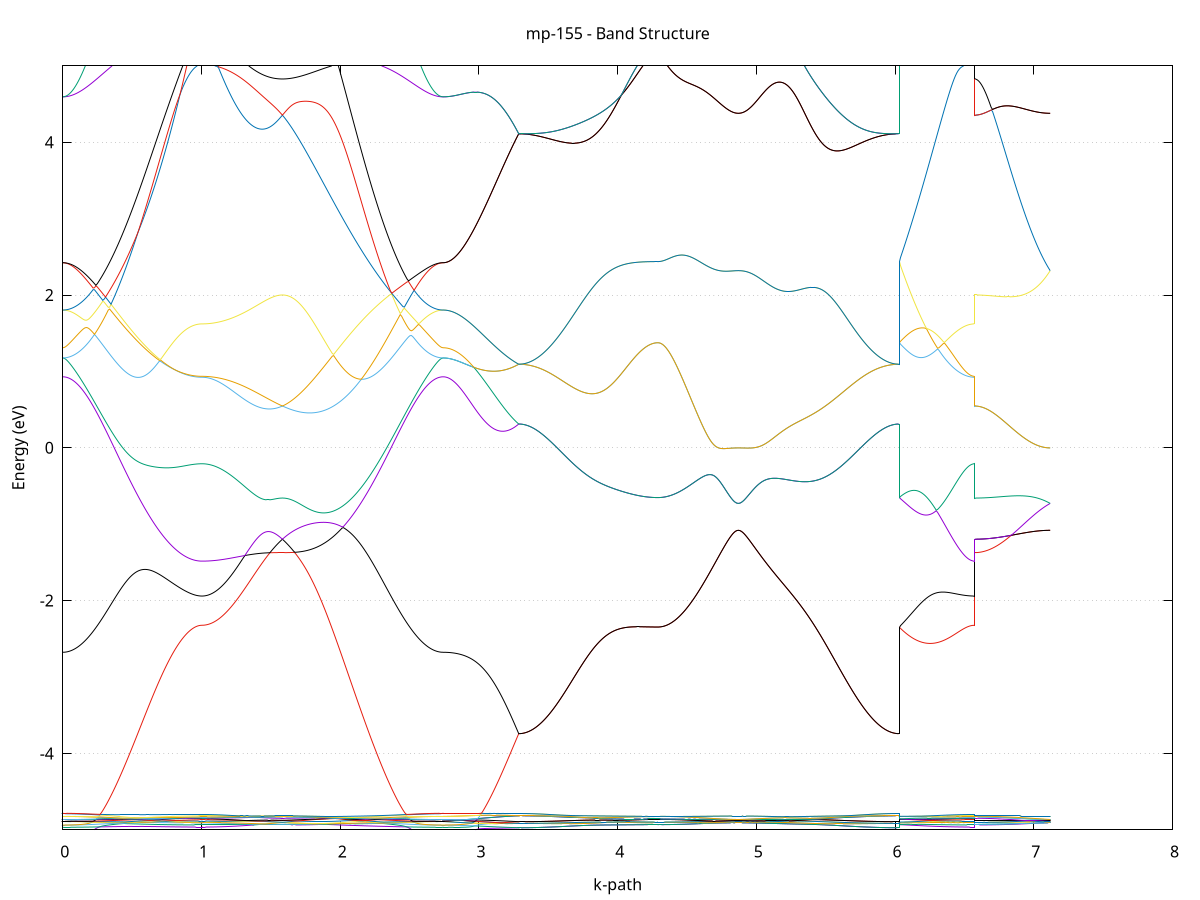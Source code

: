set title 'mp-155 - Band Structure'
set xlabel 'k-path'
set ylabel 'Energy (eV)'
set grid y
set yrange [-5:5]
set terminal png size 800,600
set output 'mp-155_bands_gnuplot.png'
plot '-' using 1:2 with lines notitle, '-' using 1:2 with lines notitle, '-' using 1:2 with lines notitle, '-' using 1:2 with lines notitle, '-' using 1:2 with lines notitle, '-' using 1:2 with lines notitle, '-' using 1:2 with lines notitle, '-' using 1:2 with lines notitle, '-' using 1:2 with lines notitle, '-' using 1:2 with lines notitle, '-' using 1:2 with lines notitle, '-' using 1:2 with lines notitle, '-' using 1:2 with lines notitle, '-' using 1:2 with lines notitle, '-' using 1:2 with lines notitle, '-' using 1:2 with lines notitle, '-' using 1:2 with lines notitle, '-' using 1:2 with lines notitle, '-' using 1:2 with lines notitle, '-' using 1:2 with lines notitle, '-' using 1:2 with lines notitle, '-' using 1:2 with lines notitle, '-' using 1:2 with lines notitle, '-' using 1:2 with lines notitle, '-' using 1:2 with lines notitle, '-' using 1:2 with lines notitle, '-' using 1:2 with lines notitle, '-' using 1:2 with lines notitle, '-' using 1:2 with lines notitle, '-' using 1:2 with lines notitle, '-' using 1:2 with lines notitle, '-' using 1:2 with lines notitle, '-' using 1:2 with lines notitle, '-' using 1:2 with lines notitle, '-' using 1:2 with lines notitle, '-' using 1:2 with lines notitle
0.000000 -45.480709
0.009938 -45.480609
0.019877 -45.480609
0.029815 -45.480509
0.039754 -45.480409
0.049692 -45.480309
0.059630 -45.480209
0.069569 -45.480009
0.079507 -45.479809
0.089446 -45.479609
0.099384 -45.479309
0.109322 -45.479109
0.119261 -45.478809
0.129199 -45.478409
0.139138 -45.478109
0.149076 -45.477709
0.159014 -45.477309
0.168953 -45.476909
0.178891 -45.476409
0.188830 -45.475909
0.198768 -45.475509
0.208706 -45.474909
0.218645 -45.474409
0.228583 -45.473809
0.238522 -45.473209
0.248460 -45.472609
0.258398 -45.472009
0.268337 -45.471409
0.278275 -45.470709
0.288214 -45.470009
0.298152 -45.469309
0.308090 -45.468609
0.318029 -45.467909
0.327967 -45.467109
0.337906 -45.466309
0.347844 -45.465509
0.357782 -45.464709
0.367721 -45.463909
0.377659 -45.463109
0.387598 -45.462209
0.397536 -45.461409
0.407474 -45.460509
0.417413 -45.459609
0.427351 -45.458709
0.437290 -45.457809
0.447228 -45.456909
0.457166 -45.456009
0.467105 -45.455109
0.477043 -45.454209
0.486981 -45.453209
0.496920 -45.452309
0.506858 -45.451309
0.516797 -45.450409
0.526735 -45.449409
0.536673 -45.448509
0.546612 -45.447509
0.556550 -45.446509
0.566489 -45.445609
0.576427 -45.444609
0.586365 -45.443709
0.596304 -45.442709
0.606242 -45.441709
0.616181 -45.440809
0.626119 -45.439809
0.636057 -45.438909
0.645996 -45.438009
0.655934 -45.437009
0.665873 -45.436109
0.675811 -45.435209
0.685749 -45.434309
0.695688 -45.433409
0.705626 -45.432609
0.715565 -45.431709
0.725503 -45.430809
0.735441 -45.430009
0.745380 -45.429209
0.755318 -45.428409
0.765257 -45.427609
0.775195 -45.426809
0.785133 -45.426109
0.795072 -45.425409
0.805010 -45.424709
0.814949 -45.424009
0.824887 -45.423309
0.834825 -45.422709
0.844764 -45.422109
0.854702 -45.421509
0.864641 -45.420909
0.874579 -45.420409
0.884517 -45.419909
0.894456 -45.419509
0.904394 -45.419109
0.914333 -45.418709
0.924271 -45.418309
0.934209 -45.418009
0.944148 -45.417809
0.954086 -45.417509
0.964025 -45.417309
0.973963 -45.417209
0.983901 -45.417109
0.993840 -45.417009
1.003778 -45.417009
1.003778 -45.417009
1.013770 -45.417009
1.023762 -45.417009
1.033754 -45.416909
1.043746 -45.416909
1.053738 -45.416809
1.063731 -45.416709
1.073723 -45.416609
1.083715 -45.416509
1.093707 -45.416409
1.103699 -45.416309
1.113691 -45.416109
1.123683 -45.416009
1.133675 -45.415809
1.143667 -45.415609
1.153659 -45.415409
1.163651 -45.415209
1.173643 -45.415009
1.183635 -45.414809
1.193627 -45.414509
1.203619 -45.414309
1.213611 -45.414009
1.223603 -45.413709
1.233595 -45.413409
1.243587 -45.413209
1.253580 -45.412809
1.263572 -45.412509
1.273564 -45.412209
1.283556 -45.411909
1.293548 -45.411509
1.303540 -45.411209
1.313532 -45.410809
1.323524 -45.410509
1.333516 -45.410109
1.343508 -45.409709
1.353500 -45.409409
1.363492 -45.409009
1.373484 -45.408609
1.383476 -45.408209
1.393468 -45.407809
1.403460 -45.407409
1.413452 -45.407009
1.423444 -45.406609
1.433436 -45.406209
1.443429 -45.405809
1.453421 -45.405409
1.463413 -45.405009
1.473405 -45.404509
1.483397 -45.404109
1.493389 -45.403709
1.503381 -45.403309
1.513373 -45.402909
1.523365 -45.402509
1.533357 -45.402109
1.543349 -45.401709
1.553341 -45.401309
1.563333 -45.400909
1.573325 -45.400609
1.583317 -45.400209
1.583317 -45.400209
1.593309 -45.400609
1.603301 -45.401009
1.613293 -45.401409
1.623285 -45.401809
1.633277 -45.402209
1.643268 -45.402709
1.653260 -45.403109
1.663252 -45.403609
1.673244 -45.404109
1.683236 -45.404609
1.693228 -45.405209
1.703220 -45.405709
1.713211 -45.406309
1.723203 -45.406809
1.733195 -45.407409
1.743187 -45.408009
1.753179 -45.408609
1.763171 -45.409309
1.773163 -45.409909
1.783154 -45.410609
1.793146 -45.411209
1.803138 -45.411909
1.813130 -45.412609
1.823122 -45.413309
1.833114 -45.414109
1.843106 -45.414809
1.853097 -45.415609
1.863089 -45.416409
1.873081 -45.417109
1.883073 -45.417909
1.893065 -45.418709
1.903057 -45.419609
1.913049 -45.420409
1.923041 -45.421309
1.933032 -45.422109
1.943024 -45.423009
1.953016 -45.423909
1.963008 -45.424809
1.973000 -45.425709
1.982992 -45.426609
1.992984 -45.427509
2.002975 -45.428409
2.012967 -45.429409
2.022959 -45.430309
2.032951 -45.431309
2.042943 -45.432209
2.052935 -45.433209
2.062927 -45.434109
2.072918 -45.435109
2.082910 -45.436109
2.092902 -45.437109
2.102894 -45.438109
2.112886 -45.439109
2.122878 -45.440009
2.132870 -45.441009
2.142861 -45.442009
2.152853 -45.443009
2.162845 -45.444009
2.172837 -45.445009
2.182829 -45.446009
2.192821 -45.447009
2.202813 -45.448009
2.212804 -45.449009
2.222796 -45.450009
2.232788 -45.450909
2.242780 -45.451909
2.252772 -45.452909
2.262764 -45.453809
2.272756 -45.454809
2.282747 -45.455709
2.292739 -45.456709
2.302731 -45.457609
2.312723 -45.458509
2.322715 -45.459409
2.332707 -45.460309
2.342699 -45.461209
2.352690 -45.462009
2.362682 -45.462909
2.372674 -45.463709
2.382666 -45.464609
2.392658 -45.465409
2.402650 -45.466209
2.412642 -45.467009
2.422633 -45.467709
2.432625 -45.468509
2.442617 -45.469209
2.452609 -45.469909
2.462601 -45.470609
2.472593 -45.471309
2.482585 -45.471909
2.492576 -45.472609
2.502568 -45.473209
2.512560 -45.473809
2.522552 -45.474309
2.532544 -45.474909
2.542536 -45.475409
2.552528 -45.475909
2.562519 -45.476409
2.572511 -45.476809
2.582503 -45.477309
2.592495 -45.477709
2.602487 -45.478009
2.612479 -45.478409
2.622471 -45.478709
2.632463 -45.479009
2.642454 -45.479309
2.652446 -45.479609
2.662438 -45.479809
2.672430 -45.480009
2.682422 -45.480209
2.692414 -45.480309
2.702406 -45.480409
2.712397 -45.480509
2.722389 -45.480609
2.732381 -45.480609
2.742373 -45.480709
2.742373 -45.480709
2.752272 -45.480609
2.762172 -45.480609
2.772071 -45.480509
2.781970 -45.480409
2.791870 -45.480309
2.801769 -45.480109
2.811668 -45.479909
2.821568 -45.479709
2.831467 -45.479509
2.841366 -45.479209
2.851266 -45.478909
2.861165 -45.478609
2.871064 -45.478209
2.880964 -45.477809
2.890863 -45.477409
2.900762 -45.477009
2.910662 -45.476509
2.920561 -45.476009
2.930460 -45.475509
2.940360 -45.475009
2.950259 -45.474409
2.960158 -45.473809
2.970058 -45.473209
2.979957 -45.472609
2.989856 -45.471909
2.999756 -45.471209
3.009655 -45.470509
3.019554 -45.469809
3.029454 -45.469109
3.039353 -45.468309
3.049252 -45.467509
3.059152 -45.466709
3.069051 -45.465909
3.078950 -45.465109
3.088850 -45.464209
3.098749 -45.463309
3.108648 -45.462509
3.118548 -45.461609
3.128447 -45.460609
3.138346 -45.459709
3.148246 -45.458809
3.158145 -45.457809
3.168044 -45.456909
3.177943 -45.455909
3.187843 -45.454909
3.197742 -45.453909
3.207641 -45.452909
3.217541 -45.451909
3.227440 -45.450909
3.237339 -45.449909
3.247239 -45.448909
3.257138 -45.447809
3.267037 -45.446809
3.276937 -45.445809
3.286836 -45.444809
3.286836 -45.444809
3.296775 -45.444809
3.306713 -45.444709
3.316651 -45.444709
3.326590 -45.444609
3.336528 -45.444509
3.346467 -45.444409
3.356405 -45.444309
3.366343 -45.444209
3.376282 -45.444009
3.386220 -45.443809
3.396159 -45.443609
3.406097 -45.443409
3.416035 -45.443209
3.425974 -45.442909
3.435912 -45.442709
3.445850 -45.442409
3.455789 -45.442109
3.465727 -45.441809
3.475666 -45.441409
3.485604 -45.441109
3.495542 -45.440709
3.505481 -45.440309
3.515419 -45.439909
3.525358 -45.439509
3.535296 -45.439109
3.545234 -45.438709
3.555173 -45.438209
3.565111 -45.437709
3.575050 -45.437309
3.584988 -45.436809
3.594926 -45.436309
3.604865 -45.435809
3.614803 -45.435309
3.624742 -45.434709
3.634680 -45.434209
3.644618 -45.433609
3.654557 -45.433109
3.664495 -45.432509
3.674434 -45.431909
3.684372 -45.431409
3.694310 -45.430809
3.704249 -45.430209
3.714187 -45.429609
3.724126 -45.429009
3.734064 -45.428409
3.744002 -45.427809
3.753941 -45.427209
3.763879 -45.426509
3.773818 -45.425909
3.783756 -45.425309
3.793694 -45.424709
3.803633 -45.424109
3.813571 -45.423509
3.823510 -45.422909
3.833448 -45.422209
3.843386 -45.421609
3.853325 -45.421009
3.863263 -45.420409
3.873202 -45.419809
3.883140 -45.419209
3.893078 -45.418609
3.903017 -45.418109
3.912955 -45.417509
3.922894 -45.416909
3.932832 -45.416409
3.942770 -45.415809
3.952709 -45.415309
3.962647 -45.414709
3.972586 -45.414209
3.982524 -45.413709
3.992462 -45.413209
4.002401 -45.412709
4.012339 -45.412209
4.022278 -45.411809
4.032216 -45.411309
4.042154 -45.410909
4.052093 -45.410409
4.062031 -45.410009
4.071970 -45.409609
4.081908 -45.409209
4.091846 -45.408909
4.101785 -45.408509
4.111723 -45.408209
4.121662 -45.407909
4.131600 -45.407609
4.141538 -45.407309
4.151477 -45.407009
4.161415 -45.406709
4.171354 -45.406509
4.181292 -45.406309
4.191230 -45.406109
4.201169 -45.405909
4.211107 -45.405809
4.221046 -45.405609
4.230984 -45.405509
4.240922 -45.405409
4.250861 -45.405309
4.260799 -45.405209
4.270738 -45.405209
4.280676 -45.405209
4.290614 -45.405109
4.290614 -45.405109
4.300606 -45.405109
4.310598 -45.405109
4.320590 -45.405109
4.330583 -45.405109
4.340575 -45.405109
4.350567 -45.405009
4.360559 -45.405009
4.370551 -45.404909
4.380543 -45.404909
4.390535 -45.404809
4.400527 -45.404809
4.410519 -45.404709
4.420511 -45.404609
4.430503 -45.404509
4.440495 -45.404409
4.450487 -45.404409
4.460479 -45.404309
4.470471 -45.404209
4.480463 -45.404109
4.490455 -45.403909
4.500447 -45.403809
4.510439 -45.403709
4.520432 -45.403609
4.530424 -45.403509
4.540416 -45.403409
4.550408 -45.403209
4.560400 -45.403109
4.570392 -45.403009
4.580384 -45.402809
4.590376 -45.402709
4.600368 -45.402609
4.610360 -45.402409
4.620352 -45.402309
4.630344 -45.402209
4.640336 -45.402009
4.650328 -45.401909
4.660320 -45.401809
4.670312 -45.401709
4.680304 -45.401509
4.690296 -45.401409
4.700288 -45.401309
4.710281 -45.401209
4.720273 -45.401109
4.730265 -45.401009
4.740257 -45.400909
4.750249 -45.400809
4.760241 -45.400709
4.770233 -45.400609
4.780225 -45.400509
4.790217 -45.400509
4.800209 -45.400409
4.810201 -45.400309
4.820193 -45.400309
4.830185 -45.400209
4.840177 -45.400209
4.850169 -45.400209
4.860161 -45.400209
4.870153 -45.400209
4.870153 -45.400209
4.880145 -45.400209
4.890137 -45.400209
4.900129 -45.400209
4.910121 -45.400309
4.920113 -45.400309
4.930105 -45.400409
4.940096 -45.400409
4.950088 -45.400509
4.960080 -45.400609
4.970072 -45.400709
4.980064 -45.400809
4.990056 -45.401009
5.000048 -45.401109
5.010039 -45.401209
5.020031 -45.401409
5.030023 -45.401609
5.040015 -45.401809
5.050007 -45.402009
5.059999 -45.402209
5.069991 -45.402409
5.079982 -45.402709
5.089974 -45.403009
5.099966 -45.403209
5.109958 -45.403509
5.119950 -45.403809
5.129942 -45.404109
5.139934 -45.404509
5.149925 -45.404809
5.159917 -45.405209
5.169909 -45.405509
5.179901 -45.405909
5.189893 -45.406309
5.199885 -45.406709
5.209877 -45.407109
5.219868 -45.407509
5.229860 -45.408009
5.239852 -45.408409
5.249844 -45.408909
5.259836 -45.409409
5.269828 -45.409909
5.279820 -45.410309
5.289811 -45.410909
5.299803 -45.411409
5.309795 -45.411909
5.319787 -45.412409
5.329779 -45.413009
5.339771 -45.413509
5.349763 -45.414109
5.359754 -45.414709
5.369746 -45.415209
5.379738 -45.415809
5.389730 -45.416409
5.399722 -45.417009
5.409714 -45.417609
5.419706 -45.418209
5.429698 -45.418809
5.439689 -45.419409
5.449681 -45.420109
5.459673 -45.420709
5.469665 -45.421309
5.479657 -45.421909
5.489649 -45.422609
5.499641 -45.423209
5.509632 -45.423809
5.519624 -45.424409
5.529616 -45.425109
5.539608 -45.425709
5.549600 -45.426309
5.559592 -45.426909
5.569584 -45.427609
5.579575 -45.428209
5.589567 -45.428809
5.599559 -45.429409
5.609551 -45.430009
5.619543 -45.430609
5.629535 -45.431209
5.639527 -45.431809
5.649518 -45.432409
5.659510 -45.432909
5.669502 -45.433509
5.679494 -45.434109
5.689486 -45.434609
5.699478 -45.435209
5.709470 -45.435709
5.719461 -45.436209
5.729453 -45.436709
5.739445 -45.437209
5.749437 -45.437709
5.759429 -45.438109
5.769421 -45.438609
5.779413 -45.439009
5.789404 -45.439509
5.799396 -45.439909
5.809388 -45.440309
5.819380 -45.440709
5.829372 -45.441009
5.839364 -45.441409
5.849356 -45.441709
5.859348 -45.442009
5.869339 -45.442309
5.879331 -45.442609
5.889323 -45.442909
5.899315 -45.443209
5.909307 -45.443409
5.919299 -45.443609
5.929291 -45.443809
5.939282 -45.444009
5.949274 -45.444209
5.959266 -45.444309
5.969258 -45.444409
5.979250 -45.444509
5.989242 -45.444609
5.999234 -45.444709
6.009225 -45.444709
6.019217 -45.444809
6.029209 -45.444809
6.029209 -45.405109
6.039108 -45.405509
6.049008 -45.405809
6.058907 -45.406209
6.068806 -45.406509
6.078706 -45.406809
6.088605 -45.407209
6.098504 -45.407509
6.108404 -45.407809
6.118303 -45.408209
6.128202 -45.408509
6.138102 -45.408809
6.148001 -45.409109
6.157900 -45.409409
6.167800 -45.409809
6.177699 -45.410109
6.187598 -45.410409
6.197498 -45.410709
6.207397 -45.411009
6.217296 -45.411309
6.227196 -45.411509
6.237095 -45.411809
6.246994 -45.412109
6.256894 -45.412409
6.266793 -45.412609
6.276692 -45.412909
6.286592 -45.413209
6.296491 -45.413409
6.306390 -45.413609
6.316290 -45.413909
6.326189 -45.414109
6.336088 -45.414309
6.345988 -45.414509
6.355887 -45.414709
6.365786 -45.414909
6.375686 -45.415109
6.385585 -45.415309
6.395484 -45.415509
6.405384 -45.415609
6.415283 -45.415809
6.425182 -45.415909
6.435082 -45.416109
6.444981 -45.416209
6.454880 -45.416309
6.464780 -45.416409
6.474679 -45.416509
6.484578 -45.416609
6.494478 -45.416709
6.504377 -45.416809
6.514276 -45.416809
6.524176 -45.416909
6.534075 -45.416909
6.543974 -45.416909
6.553874 -45.417009
6.563773 -45.417009
6.573672 -45.417009
6.573672 -45.400209
6.583572 -45.400209
6.593471 -45.400209
6.603370 -45.400209
6.613270 -45.400209
6.623169 -45.400209
6.633068 -45.400209
6.642968 -45.400209
6.652867 -45.400209
6.662766 -45.400209
6.672666 -45.400209
6.682565 -45.400209
6.692464 -45.400209
6.702364 -45.400209
6.712263 -45.400209
6.722162 -45.400209
6.732062 -45.400209
6.741961 -45.400209
6.751860 -45.400209
6.761760 -45.400209
6.771659 -45.400209
6.781558 -45.400209
6.791458 -45.400209
6.801357 -45.400209
6.811256 -45.400209
6.821155 -45.400209
6.831055 -45.400209
6.840954 -45.400209
6.850853 -45.400209
6.860753 -45.400209
6.870652 -45.400209
6.880551 -45.400209
6.890451 -45.400209
6.900350 -45.400209
6.910249 -45.400209
6.920149 -45.400209
6.930048 -45.400209
6.939947 -45.400209
6.949847 -45.400209
6.959746 -45.400209
6.969645 -45.400209
6.979545 -45.400209
6.989444 -45.400209
6.999343 -45.400209
7.009243 -45.400209
7.019142 -45.400209
7.029041 -45.400209
7.038941 -45.400209
7.048840 -45.400209
7.058739 -45.400209
7.068639 -45.400209
7.078538 -45.400209
7.088437 -45.400209
7.098337 -45.400209
7.108236 -45.400209
7.118135 -45.400209
e
0.000000 -45.408509
0.009938 -45.408509
0.019877 -45.408509
0.029815 -45.408509
0.039754 -45.408509
0.049692 -45.408409
0.059630 -45.408309
0.069569 -45.408309
0.079507 -45.408209
0.089446 -45.408109
0.099384 -45.408009
0.109322 -45.407909
0.119261 -45.407809
0.129199 -45.407609
0.139138 -45.407509
0.149076 -45.407309
0.159014 -45.407209
0.168953 -45.407009
0.178891 -45.406809
0.188830 -45.406609
0.198768 -45.406409
0.208706 -45.406209
0.218645 -45.406009
0.228583 -45.405809
0.238522 -45.405509
0.248460 -45.405309
0.258398 -45.405009
0.268337 -45.404809
0.278275 -45.404509
0.288214 -45.404309
0.298152 -45.404009
0.308090 -45.403709
0.318029 -45.403409
0.327967 -45.403209
0.337906 -45.402909
0.347844 -45.402609
0.357782 -45.402309
0.367721 -45.402009
0.377659 -45.401709
0.387598 -45.401409
0.397536 -45.401109
0.407474 -45.400809
0.417413 -45.400509
0.427351 -45.400209
0.437290 -45.399909
0.447228 -45.399609
0.457166 -45.399309
0.467105 -45.399109
0.477043 -45.398809
0.486981 -45.398509
0.496920 -45.398209
0.506858 -45.397909
0.516797 -45.397609
0.526735 -45.397409
0.536673 -45.397109
0.546612 -45.396909
0.556550 -45.396609
0.566489 -45.396409
0.576427 -45.396109
0.586365 -45.395909
0.596304 -45.395709
0.606242 -45.395409
0.616181 -45.395209
0.626119 -45.395009
0.636057 -45.394809
0.645996 -45.394709
0.655934 -45.394509
0.665873 -45.394309
0.675811 -45.394209
0.685749 -45.394009
0.695688 -45.393909
0.705626 -45.393809
0.715565 -45.393709
0.725503 -45.393609
0.735441 -45.393509
0.745380 -45.393409
0.755318 -45.393309
0.765257 -45.393209
0.775195 -45.393209
0.785133 -45.393109
0.795072 -45.393109
0.805010 -45.393109
0.814949 -45.393009
0.824887 -45.393009
0.834825 -45.393009
0.844764 -45.393009
0.854702 -45.393009
0.864641 -45.393009
0.874579 -45.393109
0.884517 -45.393109
0.894456 -45.393109
0.904394 -45.393109
0.914333 -45.393209
0.924271 -45.393209
0.934209 -45.393209
0.944148 -45.393209
0.954086 -45.393209
0.964025 -45.393309
0.973963 -45.393309
0.983901 -45.393309
0.993840 -45.393309
1.003778 -45.393309
1.003778 -45.393309
1.013770 -45.393309
1.023762 -45.393309
1.033754 -45.393309
1.043746 -45.393309
1.053738 -45.393309
1.063731 -45.393309
1.073723 -45.393309
1.083715 -45.393409
1.093707 -45.393409
1.103699 -45.393409
1.113691 -45.393409
1.123683 -45.393409
1.133675 -45.393409
1.143667 -45.393409
1.153659 -45.393509
1.163651 -45.393509
1.173643 -45.393509
1.183635 -45.393609
1.193627 -45.393609
1.203619 -45.393609
1.213611 -45.393709
1.223603 -45.393709
1.233595 -45.393809
1.243587 -45.393809
1.253580 -45.393909
1.263572 -45.393909
1.273564 -45.394009
1.283556 -45.394109
1.293548 -45.394209
1.303540 -45.394309
1.313532 -45.394309
1.323524 -45.394409
1.333516 -45.394509
1.343508 -45.394709
1.353500 -45.394809
1.363492 -45.394909
1.373484 -45.395009
1.383476 -45.395209
1.393468 -45.395309
1.403460 -45.395509
1.413452 -45.395709
1.423444 -45.395809
1.433436 -45.396009
1.443429 -45.396209
1.453421 -45.396409
1.463413 -45.396709
1.473405 -45.396909
1.483397 -45.397109
1.493389 -45.397409
1.503381 -45.397609
1.513373 -45.397909
1.523365 -45.398209
1.533357 -45.398509
1.543349 -45.398809
1.553341 -45.399109
1.563333 -45.399509
1.573325 -45.399809
1.583317 -45.400209
1.583317 -45.400209
1.593309 -45.399809
1.603301 -45.399509
1.613293 -45.399109
1.623285 -45.398809
1.633277 -45.398409
1.643268 -45.398109
1.653260 -45.397809
1.663252 -45.397409
1.673244 -45.397109
1.683236 -45.396809
1.693228 -45.396509
1.703220 -45.396309
1.713211 -45.396009
1.723203 -45.395709
1.733195 -45.395509
1.743187 -45.395209
1.753179 -45.395009
1.763171 -45.394809
1.773163 -45.394609
1.783154 -45.394409
1.793146 -45.394209
1.803138 -45.394009
1.813130 -45.393909
1.823122 -45.393709
1.833114 -45.393609
1.843106 -45.393509
1.853097 -45.393409
1.863089 -45.393309
1.873081 -45.393209
1.883073 -45.393109
1.893065 -45.393009
1.903057 -45.393009
1.913049 -45.393009
1.923041 -45.393009
1.933032 -45.392909
1.943024 -45.393009
1.953016 -45.393009
1.963008 -45.393009
1.973000 -45.393009
1.982992 -45.393109
1.992984 -45.393209
2.002975 -45.393309
2.012967 -45.393309
2.022959 -45.393409
2.032951 -45.393609
2.042943 -45.393709
2.052935 -45.393809
2.062927 -45.394009
2.072918 -45.394109
2.082910 -45.394309
2.092902 -45.394509
2.102894 -45.394709
2.112886 -45.394909
2.122878 -45.395109
2.132870 -45.395309
2.142861 -45.395509
2.152853 -45.395709
2.162845 -45.396009
2.172837 -45.396209
2.182829 -45.396509
2.192821 -45.396709
2.202813 -45.397009
2.212804 -45.397209
2.222796 -45.397509
2.232788 -45.397809
2.242780 -45.398109
2.252772 -45.398409
2.262764 -45.398709
2.272756 -45.399009
2.282747 -45.399209
2.292739 -45.399509
2.302731 -45.399809
2.312723 -45.400109
2.322715 -45.400409
2.332707 -45.400709
2.342699 -45.401009
2.352690 -45.401309
2.362682 -45.401609
2.372674 -45.401909
2.382666 -45.402209
2.392658 -45.402509
2.402650 -45.402809
2.412642 -45.403109
2.422633 -45.403409
2.432625 -45.403709
2.442617 -45.404009
2.452609 -45.404209
2.462601 -45.404509
2.472593 -45.404709
2.482585 -45.405009
2.492576 -45.405209
2.502568 -45.405509
2.512560 -45.405709
2.522552 -45.405909
2.532544 -45.406209
2.542536 -45.406409
2.552528 -45.406609
2.562519 -45.406809
2.572511 -45.407009
2.582503 -45.407109
2.592495 -45.407309
2.602487 -45.407509
2.612479 -45.407609
2.622471 -45.407709
2.632463 -45.407909
2.642454 -45.408009
2.652446 -45.408109
2.662438 -45.408209
2.672430 -45.408309
2.682422 -45.408309
2.692414 -45.408409
2.702406 -45.408509
2.712397 -45.408509
2.722389 -45.408509
2.732381 -45.408509
2.742373 -45.408509
2.742373 -45.408509
2.752272 -45.408609
2.762172 -45.408609
2.772071 -45.408709
2.781970 -45.408809
2.791870 -45.408909
2.801769 -45.409109
2.811668 -45.409309
2.821568 -45.409509
2.831467 -45.409709
2.841366 -45.410009
2.851266 -45.410309
2.861165 -45.410709
2.871064 -45.411009
2.880964 -45.411409
2.890863 -45.411809
2.900762 -45.412309
2.910662 -45.412709
2.920561 -45.413209
2.930460 -45.413809
2.940360 -45.414309
2.950259 -45.414909
2.960158 -45.415509
2.970058 -45.416109
2.979957 -45.416809
2.989856 -45.417409
2.999756 -45.418109
3.009655 -45.418809
3.019554 -45.419609
3.029454 -45.420309
3.039353 -45.421109
3.049252 -45.421909
3.059152 -45.422709
3.069051 -45.423509
3.078950 -45.424409
3.088850 -45.425209
3.098749 -45.426109
3.108648 -45.427009
3.118548 -45.427909
3.128447 -45.428809
3.138346 -45.429809
3.148246 -45.430709
3.158145 -45.431709
3.168044 -45.432609
3.177943 -45.433609
3.187843 -45.434609
3.197742 -45.435609
3.207641 -45.436609
3.217541 -45.437609
3.227440 -45.438609
3.237339 -45.439609
3.247239 -45.440709
3.257138 -45.441709
3.267037 -45.442709
3.276937 -45.443709
3.286836 -45.444809
3.286836 -45.444809
3.296775 -45.444809
3.306713 -45.444709
3.316651 -45.444709
3.326590 -45.444609
3.336528 -45.444509
3.346467 -45.444409
3.356405 -45.444309
3.366343 -45.444209
3.376282 -45.444009
3.386220 -45.443809
3.396159 -45.443609
3.406097 -45.443409
3.416035 -45.443209
3.425974 -45.442909
3.435912 -45.442709
3.445850 -45.442409
3.455789 -45.442109
3.465727 -45.441809
3.475666 -45.441409
3.485604 -45.441109
3.495542 -45.440709
3.505481 -45.440309
3.515419 -45.439909
3.525358 -45.439509
3.535296 -45.439109
3.545234 -45.438709
3.555173 -45.438209
3.565111 -45.437709
3.575050 -45.437309
3.584988 -45.436809
3.594926 -45.436309
3.604865 -45.435809
3.614803 -45.435209
3.624742 -45.434709
3.634680 -45.434209
3.644618 -45.433609
3.654557 -45.433109
3.664495 -45.432509
3.674434 -45.431909
3.684372 -45.431409
3.694310 -45.430809
3.704249 -45.430209
3.714187 -45.429609
3.724126 -45.429009
3.734064 -45.428409
3.744002 -45.427809
3.753941 -45.427209
3.763879 -45.426509
3.773818 -45.425909
3.783756 -45.425309
3.793694 -45.424709
3.803633 -45.424109
3.813571 -45.423509
3.823510 -45.422909
3.833448 -45.422209
3.843386 -45.421609
3.853325 -45.421009
3.863263 -45.420409
3.873202 -45.419809
3.883140 -45.419209
3.893078 -45.418609
3.903017 -45.418109
3.912955 -45.417509
3.922894 -45.416909
3.932832 -45.416409
3.942770 -45.415809
3.952709 -45.415309
3.962647 -45.414709
3.972586 -45.414209
3.982524 -45.413709
3.992462 -45.413209
4.002401 -45.412709
4.012339 -45.412209
4.022278 -45.411809
4.032216 -45.411309
4.042154 -45.410909
4.052093 -45.410409
4.062031 -45.410009
4.071970 -45.409609
4.081908 -45.409209
4.091846 -45.408909
4.101785 -45.408509
4.111723 -45.408209
4.121662 -45.407909
4.131600 -45.407609
4.141538 -45.407309
4.151477 -45.407009
4.161415 -45.406709
4.171354 -45.406509
4.181292 -45.406309
4.191230 -45.406109
4.201169 -45.405909
4.211107 -45.405809
4.221046 -45.405609
4.230984 -45.405509
4.240922 -45.405409
4.250861 -45.405309
4.260799 -45.405209
4.270738 -45.405209
4.280676 -45.405209
4.290614 -45.405109
4.290614 -45.405109
4.300606 -45.405109
4.310598 -45.405109
4.320590 -45.405109
4.330583 -45.405109
4.340575 -45.405109
4.350567 -45.405009
4.360559 -45.405009
4.370551 -45.404909
4.380543 -45.404909
4.390535 -45.404809
4.400527 -45.404809
4.410519 -45.404709
4.420511 -45.404609
4.430503 -45.404509
4.440495 -45.404409
4.450487 -45.404409
4.460479 -45.404309
4.470471 -45.404209
4.480463 -45.404109
4.490455 -45.403909
4.500447 -45.403809
4.510439 -45.403709
4.520432 -45.403609
4.530424 -45.403509
4.540416 -45.403409
4.550408 -45.403209
4.560400 -45.403109
4.570392 -45.403009
4.580384 -45.402809
4.590376 -45.402709
4.600368 -45.402609
4.610360 -45.402409
4.620352 -45.402309
4.630344 -45.402209
4.640336 -45.402009
4.650328 -45.401909
4.660320 -45.401809
4.670312 -45.401709
4.680304 -45.401509
4.690296 -45.401409
4.700288 -45.401309
4.710281 -45.401209
4.720273 -45.401109
4.730265 -45.401009
4.740257 -45.400909
4.750249 -45.400809
4.760241 -45.400709
4.770233 -45.400609
4.780225 -45.400509
4.790217 -45.400509
4.800209 -45.400409
4.810201 -45.400309
4.820193 -45.400309
4.830185 -45.400209
4.840177 -45.400209
4.850169 -45.400209
4.860161 -45.400209
4.870153 -45.400209
4.870153 -45.400209
4.880145 -45.400209
4.890137 -45.400209
4.900129 -45.400209
4.910121 -45.400309
4.920113 -45.400309
4.930105 -45.400409
4.940096 -45.400409
4.950088 -45.400509
4.960080 -45.400609
4.970072 -45.400709
4.980064 -45.400809
4.990056 -45.401009
5.000048 -45.401109
5.010039 -45.401209
5.020031 -45.401409
5.030023 -45.401609
5.040015 -45.401809
5.050007 -45.402009
5.059999 -45.402209
5.069991 -45.402409
5.079982 -45.402709
5.089974 -45.403009
5.099966 -45.403209
5.109958 -45.403509
5.119950 -45.403809
5.129942 -45.404109
5.139934 -45.404509
5.149925 -45.404809
5.159917 -45.405109
5.169909 -45.405509
5.179901 -45.405909
5.189893 -45.406309
5.199885 -45.406709
5.209877 -45.407109
5.219868 -45.407509
5.229860 -45.408009
5.239852 -45.408409
5.249844 -45.408909
5.259836 -45.409409
5.269828 -45.409809
5.279820 -45.410309
5.289811 -45.410909
5.299803 -45.411409
5.309795 -45.411909
5.319787 -45.412409
5.329779 -45.413009
5.339771 -45.413509
5.349763 -45.414109
5.359754 -45.414709
5.369746 -45.415209
5.379738 -45.415809
5.389730 -45.416409
5.399722 -45.417009
5.409714 -45.417609
5.419706 -45.418209
5.429698 -45.418809
5.439689 -45.419409
5.449681 -45.420109
5.459673 -45.420709
5.469665 -45.421309
5.479657 -45.421909
5.489649 -45.422609
5.499641 -45.423209
5.509632 -45.423809
5.519624 -45.424409
5.529616 -45.425109
5.539608 -45.425709
5.549600 -45.426309
5.559592 -45.426909
5.569584 -45.427609
5.579575 -45.428209
5.589567 -45.428809
5.599559 -45.429409
5.609551 -45.430009
5.619543 -45.430609
5.629535 -45.431209
5.639527 -45.431809
5.649518 -45.432409
5.659510 -45.432909
5.669502 -45.433509
5.679494 -45.434109
5.689486 -45.434609
5.699478 -45.435109
5.709470 -45.435709
5.719461 -45.436209
5.729453 -45.436709
5.739445 -45.437209
5.749437 -45.437709
5.759429 -45.438109
5.769421 -45.438609
5.779413 -45.439009
5.789404 -45.439509
5.799396 -45.439909
5.809388 -45.440309
5.819380 -45.440709
5.829372 -45.441009
5.839364 -45.441409
5.849356 -45.441709
5.859348 -45.442009
5.869339 -45.442309
5.879331 -45.442609
5.889323 -45.442909
5.899315 -45.443209
5.909307 -45.443409
5.919299 -45.443609
5.929291 -45.443809
5.939282 -45.444009
5.949274 -45.444109
5.959266 -45.444309
5.969258 -45.444409
5.979250 -45.444509
5.989242 -45.444609
5.999234 -45.444709
6.009225 -45.444709
6.019217 -45.444809
6.029209 -45.444809
6.029209 -45.405109
6.039108 -45.404809
6.049008 -45.404509
6.058907 -45.404109
6.068806 -45.403809
6.078706 -45.403509
6.088605 -45.403109
6.098504 -45.402809
6.108404 -45.402509
6.118303 -45.402109
6.128202 -45.401809
6.138102 -45.401509
6.148001 -45.401209
6.157900 -45.400809
6.167800 -45.400509
6.177699 -45.400209
6.187598 -45.399909
6.197498 -45.399609
6.207397 -45.399309
6.217296 -45.399009
6.227196 -45.398709
6.237095 -45.398509
6.246994 -45.398209
6.256894 -45.397909
6.266793 -45.397709
6.276692 -45.397409
6.286592 -45.397109
6.296491 -45.396909
6.306390 -45.396709
6.316290 -45.396409
6.326189 -45.396209
6.336088 -45.396009
6.345988 -45.395809
6.355887 -45.395609
6.365786 -45.395409
6.375686 -45.395209
6.385585 -45.395009
6.395484 -45.394809
6.405384 -45.394709
6.415283 -45.394509
6.425182 -45.394409
6.435082 -45.394209
6.444981 -45.394109
6.454880 -45.394009
6.464780 -45.393909
6.474679 -45.393809
6.484578 -45.393709
6.494478 -45.393609
6.504377 -45.393509
6.514276 -45.393509
6.524176 -45.393409
6.534075 -45.393409
6.543974 -45.393409
6.553874 -45.393309
6.563773 -45.393309
6.573672 -45.393309
6.573672 -45.400209
6.583572 -45.400209
6.593471 -45.400209
6.603370 -45.400209
6.613270 -45.400209
6.623169 -45.400209
6.633068 -45.400209
6.642968 -45.400209
6.652867 -45.400209
6.662766 -45.400209
6.672666 -45.400209
6.682565 -45.400209
6.692464 -45.400209
6.702364 -45.400209
6.712263 -45.400209
6.722162 -45.400209
6.732062 -45.400209
6.741961 -45.400209
6.751860 -45.400209
6.761760 -45.400209
6.771659 -45.400209
6.781558 -45.400209
6.791458 -45.400209
6.801357 -45.400209
6.811256 -45.400209
6.821155 -45.400209
6.831055 -45.400209
6.840954 -45.400209
6.850853 -45.400209
6.860753 -45.400209
6.870652 -45.400209
6.880551 -45.400209
6.890451 -45.400209
6.900350 -45.400209
6.910249 -45.400209
6.920149 -45.400209
6.930048 -45.400209
6.939947 -45.400209
6.949847 -45.400209
6.959746 -45.400209
6.969645 -45.400209
6.979545 -45.400209
6.989444 -45.400209
6.999343 -45.400209
7.009243 -45.400209
7.019142 -45.400209
7.029041 -45.400209
7.038941 -45.400209
7.048840 -45.400209
7.058739 -45.400209
7.068639 -45.400209
7.078538 -45.400209
7.088437 -45.400209
7.098337 -45.400209
7.108236 -45.400209
7.118135 -45.400209
e
0.000000 -23.252109
0.009938 -23.252109
0.019877 -23.251909
0.029815 -23.251609
0.039754 -23.251209
0.049692 -23.250709
0.059630 -23.250109
0.069569 -23.249409
0.079507 -23.248509
0.089446 -23.247609
0.099384 -23.246509
0.109322 -23.245309
0.119261 -23.244009
0.129199 -23.242609
0.139138 -23.241109
0.149076 -23.239509
0.159014 -23.237809
0.168953 -23.235909
0.178891 -23.234009
0.188830 -23.231909
0.198768 -23.229809
0.208706 -23.227509
0.218645 -23.225209
0.228583 -23.222709
0.238522 -23.220209
0.248460 -23.217509
0.258398 -23.214809
0.268337 -23.211909
0.278275 -23.209009
0.288214 -23.206009
0.298152 -23.202909
0.308090 -23.199609
0.318029 -23.196409
0.327967 -23.193009
0.337906 -23.189509
0.347844 -23.185909
0.357782 -23.182309
0.367721 -23.178609
0.377659 -23.174809
0.387598 -23.171009
0.397536 -23.167009
0.407474 -23.163009
0.417413 -23.158909
0.427351 -23.154809
0.437290 -23.150609
0.447228 -23.146309
0.457166 -23.142009
0.467105 -23.137609
0.477043 -23.133109
0.486981 -23.128609
0.496920 -23.124109
0.506858 -23.119509
0.516797 -23.114809
0.526735 -23.110209
0.536673 -23.105509
0.546612 -23.100709
0.556550 -23.095909
0.566489 -23.091109
0.576427 -23.086209
0.586365 -23.081409
0.596304 -23.076509
0.606242 -23.071609
0.616181 -23.066609
0.626119 -23.061709
0.636057 -23.056809
0.645996 -23.051809
0.655934 -23.046909
0.665873 -23.042009
0.675811 -23.037109
0.685749 -23.032209
0.695688 -23.027309
0.705626 -23.029209
0.715565 -23.035709
0.725503 -23.041909
0.735441 -23.048009
0.745380 -23.053909
0.755318 -23.059609
0.765257 -23.065209
0.775195 -23.070609
0.785133 -23.075709
0.795072 -23.080709
0.805010 -23.085509
0.814949 -23.090109
0.824887 -23.094409
0.834825 -23.098609
0.844764 -23.102509
0.854702 -23.106309
0.864641 -23.109709
0.874579 -23.113009
0.884517 -23.116009
0.894456 -23.118909
0.904394 -23.121409
0.914333 -23.123709
0.924271 -23.125809
0.934209 -23.127709
0.944148 -23.129309
0.954086 -23.130609
0.964025 -23.131809
0.973963 -23.132609
0.983901 -23.133209
0.993840 -23.133609
1.003778 -23.133709
1.003778 -23.133709
1.013770 -23.133709
1.023762 -23.133509
1.033754 -23.133309
1.043746 -23.132909
1.053738 -23.132509
1.063731 -23.131909
1.073723 -23.131309
1.083715 -23.130509
1.093707 -23.129709
1.103699 -23.128709
1.113691 -23.127709
1.123683 -23.126609
1.133675 -23.125309
1.143667 -23.124009
1.153659 -23.122609
1.163651 -23.121109
1.173643 -23.119509
1.183635 -23.117809
1.193627 -23.116009
1.203619 -23.114109
1.213611 -23.112209
1.223603 -23.110209
1.233595 -23.108109
1.243587 -23.105909
1.253580 -23.103609
1.263572 -23.101309
1.273564 -23.098909
1.283556 -23.096409
1.293548 -23.093909
1.303540 -23.091309
1.313532 -23.088609
1.323524 -23.085909
1.333516 -23.083209
1.343508 -23.080409
1.353500 -23.077609
1.363492 -23.074709
1.373484 -23.071809
1.383476 -23.068909
1.393468 -23.066009
1.403460 -23.063109
1.413452 -23.060209
1.423444 -23.057409
1.433436 -23.054509
1.443429 -23.051809
1.453421 -23.049009
1.463413 -23.046409
1.473405 -23.043909
1.483397 -23.041509
1.493389 -23.039309
1.503381 -23.037309
1.513373 -23.035409
1.523365 -23.033809
1.533357 -23.032409
1.543349 -23.031209
1.553341 -23.030409
1.563333 -23.029809
1.573325 -23.029409
1.583317 -23.029309
1.583317 -23.029309
1.593309 -23.029409
1.603301 -23.029709
1.613293 -23.030209
1.623285 -23.030709
1.633277 -23.031409
1.643268 -23.032209
1.653260 -23.032909
1.663252 -23.033709
1.673244 -23.034509
1.683236 -23.035209
1.693228 -23.035909
1.703220 -23.036409
1.713211 -23.036909
1.723203 -23.037209
1.733195 -23.037409
1.743187 -23.037509
1.753179 -23.037409
1.763171 -23.037209
1.773163 -23.036809
1.783154 -23.036209
1.793146 -23.035409
1.803138 -23.034409
1.813130 -23.033309
1.823122 -23.031909
1.833114 -23.030409
1.843106 -23.028609
1.853097 -23.026609
1.863089 -23.024409
1.873081 -23.022009
1.883073 -23.019409
1.893065 -23.016609
1.903057 -23.013609
1.913049 -23.010409
1.923041 -23.006909
1.933032 -23.003209
1.943024 -22.999409
1.953016 -22.995309
1.963008 -22.991009
1.973000 -22.986509
1.982992 -22.989009
1.992984 -22.994409
2.002975 -22.999709
2.012967 -23.005009
2.022959 -23.010409
2.032951 -23.015709
2.042943 -23.021009
2.052935 -23.026309
2.062927 -23.031609
2.072918 -23.036909
2.082910 -23.042209
2.092902 -23.047409
2.102894 -23.052709
2.112886 -23.057909
2.122878 -23.063009
2.132870 -23.068209
2.142861 -23.073309
2.152853 -23.078409
2.162845 -23.083409
2.172837 -23.088509
2.182829 -23.093409
2.192821 -23.098409
2.202813 -23.103309
2.212804 -23.108109
2.222796 -23.112909
2.232788 -23.117709
2.242780 -23.122409
2.252772 -23.127009
2.262764 -23.131609
2.272756 -23.136109
2.282747 -23.140609
2.292739 -23.145009
2.302731 -23.149309
2.312723 -23.153609
2.322715 -23.157809
2.332707 -23.162009
2.342699 -23.166009
2.352690 -23.170009
2.362682 -23.173909
2.372674 -23.177809
2.382666 -23.181509
2.392658 -23.185209
2.402650 -23.188809
2.412642 -23.192309
2.422633 -23.195709
2.432625 -23.199109
2.442617 -23.202309
2.452609 -23.205509
2.462601 -23.208509
2.472593 -23.211509
2.482585 -23.214409
2.492576 -23.217209
2.502568 -23.219809
2.512560 -23.222409
2.522552 -23.224909
2.532544 -23.227309
2.542536 -23.229509
2.552528 -23.231709
2.562519 -23.233809
2.572511 -23.235709
2.582503 -23.237609
2.592495 -23.239309
2.602487 -23.241009
2.612479 -23.242509
2.622471 -23.243909
2.632463 -23.245209
2.642454 -23.246409
2.652446 -23.247509
2.662438 -23.248509
2.672430 -23.249309
2.682422 -23.250109
2.692414 -23.250709
2.702406 -23.251209
2.712397 -23.251609
2.722389 -23.251909
2.732381 -23.252109
2.742373 -23.252109
2.742373 -23.252109
2.752272 -23.252009
2.762172 -23.251609
2.772071 -23.250809
2.781970 -23.249809
2.791870 -23.248509
2.801769 -23.247009
2.811668 -23.245109
2.821568 -23.243009
2.831467 -23.240509
2.841366 -23.237809
2.851266 -23.234809
2.861165 -23.231609
2.871064 -23.228009
2.880964 -23.224209
2.890863 -23.220109
2.900762 -23.215809
2.910662 -23.211209
2.920561 -23.206309
2.930460 -23.201209
2.940360 -23.195809
2.950259 -23.190209
2.960158 -23.184309
2.970058 -23.178209
2.979957 -23.171809
2.989856 -23.165209
2.999756 -23.158409
3.009655 -23.151409
3.019554 -23.144109
3.029454 -23.136609
3.039353 -23.128909
3.049252 -23.121009
3.059152 -23.112909
3.069051 -23.104709
3.078950 -23.096209
3.088850 -23.087509
3.098749 -23.078709
3.108648 -23.069709
3.118548 -23.060509
3.128447 -23.051209
3.138346 -23.041709
3.148246 -23.032109
3.158145 -23.022409
3.168044 -23.012509
3.177943 -23.002509
3.187843 -22.992409
3.197742 -22.982209
3.207641 -22.971909
3.217541 -22.961509
3.227440 -22.951009
3.237339 -22.940509
3.247239 -22.929809
3.257138 -22.919209
3.267037 -22.908409
3.276937 -22.897709
3.286836 -22.886909
3.286836 -22.886909
3.296775 -22.886909
3.306713 -22.886909
3.316651 -22.887009
3.326590 -22.887209
3.336528 -22.887309
3.346467 -22.887509
3.356405 -22.887809
3.366343 -22.888109
3.376282 -22.888409
3.386220 -22.888809
3.396159 -22.889309
3.406097 -22.889709
3.416035 -22.890309
3.425974 -22.890909
3.435912 -22.891509
3.445850 -22.892309
3.455789 -22.893109
3.465727 -22.893909
3.475666 -22.894909
3.485604 -22.895909
3.495542 -22.897009
3.505481 -22.898209
3.515419 -22.899509
3.525358 -22.900909
3.535296 -22.902409
3.545234 -22.904009
3.555173 -22.905809
3.565111 -22.907709
3.575050 -22.909709
3.584988 -22.911809
3.594926 -22.914109
3.604865 -22.916509
3.614803 -22.919009
3.624742 -22.921709
3.634680 -22.924609
3.644618 -22.927609
3.654557 -22.930809
3.664495 -22.934209
3.674434 -22.937709
3.684372 -22.941309
3.694310 -22.945209
3.704249 -22.949109
3.714187 -22.953309
3.724126 -22.957609
3.734064 -22.962009
3.744002 -22.966609
3.753941 -22.971309
3.763879 -22.976109
3.773818 -22.981109
3.783756 -22.986109
3.793694 -22.991309
3.803633 -22.996609
3.813571 -23.001909
3.823510 -23.007309
3.833448 -23.012809
3.843386 -23.018309
3.853325 -23.023909
3.863263 -23.029509
3.873202 -23.035209
3.883140 -23.040809
3.893078 -23.046509
3.903017 -23.052109
3.912955 -23.057709
3.922894 -23.063309
3.932832 -23.068909
3.942770 -23.074409
3.952709 -23.079909
3.962647 -23.085309
3.972586 -23.090609
3.982524 -23.095909
3.992462 -23.101009
4.002401 -23.106109
4.012339 -23.111009
4.022278 -23.115909
4.032216 -23.120609
4.042154 -23.125209
4.052093 -23.129709
4.062031 -23.134109
4.071970 -23.138309
4.081908 -23.142309
4.091846 -23.146209
4.101785 -23.150009
4.111723 -23.153609
4.121662 -23.157009
4.131600 -23.160209
4.141538 -23.163309
4.151477 -23.166209
4.161415 -23.168909
4.171354 -23.171409
4.181292 -23.173709
4.191230 -23.175809
4.201169 -23.177809
4.211107 -23.179509
4.221046 -23.181009
4.230984 -23.182409
4.240922 -23.183509
4.250861 -23.184409
4.260799 -23.185209
4.270738 -23.185709
4.280676 -23.186009
4.290614 -23.186109
4.290614 -23.186109
4.300606 -23.186009
4.310598 -23.185909
4.320590 -23.185609
4.330583 -23.185309
4.340575 -23.184809
4.350567 -23.184309
4.360559 -23.183609
4.370551 -23.182909
4.380543 -23.182109
4.390535 -23.181109
4.400527 -23.180109
4.410519 -23.178909
4.420511 -23.177709
4.430503 -23.176409
4.440495 -23.175009
4.450487 -23.173509
4.460479 -23.171909
4.470471 -23.170309
4.480463 -23.168509
4.490455 -23.166709
4.500447 -23.164809
4.510439 -23.162809
4.520432 -23.160709
4.530424 -23.158609
4.540416 -23.156409
4.550408 -23.154109
4.560400 -23.151809
4.570392 -23.149409
4.580384 -23.147009
4.590376 -23.144509
4.600368 -23.142009
4.610360 -23.139509
4.620352 -23.136909
4.630344 -23.134309
4.640336 -23.131609
4.650328 -23.129009
4.660320 -23.126309
4.670312 -23.123709
4.680304 -23.121009
4.690296 -23.118409
4.700288 -23.115909
4.710281 -23.113309
4.720273 -23.110909
4.730265 -23.108509
4.740257 -23.106109
4.750249 -23.103909
4.760241 -23.101809
4.770233 -23.099809
4.780225 -23.098009
4.790217 -23.096309
4.800209 -23.094809
4.810201 -23.093509
4.820193 -23.092309
4.830185 -23.091409
4.840177 -23.090709
4.850169 -23.090109
4.860161 -23.089809
4.870153 -23.089709
4.870153 -23.089709
4.880145 -23.089809
4.890137 -23.090109
4.900129 -23.090609
4.910121 -23.091209
4.920113 -23.091909
4.930105 -23.092809
4.940096 -23.093709
4.950088 -23.094809
4.960080 -23.095809
4.970072 -23.097009
4.980064 -23.098109
4.990056 -23.099209
5.000048 -23.100309
5.010039 -23.101309
5.020031 -23.102309
5.030023 -23.103209
5.040015 -23.104109
5.050007 -23.104809
5.059999 -23.105409
5.069991 -23.105909
5.079982 -23.106309
5.089974 -23.106609
5.099966 -23.106709
5.109958 -23.106709
5.119950 -23.106509
5.129942 -23.106109
5.139934 -23.105609
5.149925 -23.105009
5.159917 -23.104109
5.169909 -23.103109
5.179901 -23.102009
5.189893 -23.100709
5.199885 -23.099209
5.209877 -23.097509
5.219868 -23.095709
5.229860 -23.093709
5.239852 -23.091509
5.249844 -23.089209
5.259836 -23.086709
5.269828 -23.084009
5.279820 -23.081209
5.289811 -23.078309
5.299803 -23.075209
5.309795 -23.072009
5.319787 -23.068609
5.329779 -23.065109
5.339771 -23.061509
5.349763 -23.057809
5.359754 -23.053909
5.369746 -23.050009
5.379738 -23.045909
5.389730 -23.041809
5.399722 -23.037609
5.409714 -23.033309
5.419706 -23.028909
5.429698 -23.024509
5.439689 -23.020109
5.449681 -23.015609
5.459673 -23.011109
5.469665 -23.006509
5.479657 -23.002009
5.489649 -22.997509
5.499641 -22.992909
5.509632 -22.988509
5.519624 -22.984009
5.529616 -22.979609
5.539608 -22.975209
5.549600 -22.970909
5.559592 -22.966709
5.569584 -22.962509
5.579575 -22.958409
5.589567 -22.954509
5.599559 -22.950609
5.609551 -22.946909
5.619543 -22.943209
5.629535 -22.939709
5.639527 -22.936309
5.649518 -22.933009
5.659510 -22.929909
5.669502 -22.926909
5.679494 -22.924009
5.689486 -22.921309
5.699478 -22.918709
5.709470 -22.916209
5.719461 -22.913909
5.729453 -22.911709
5.739445 -22.909609
5.749437 -22.907709
5.759429 -22.905809
5.769421 -22.904109
5.779413 -22.902509
5.789404 -22.901009
5.799396 -22.899609
5.809388 -22.898309
5.819380 -22.897109
5.829372 -22.896009
5.839364 -22.894909
5.849356 -22.894009
5.859348 -22.893109
5.869339 -22.892309
5.879331 -22.891609
5.889323 -22.890909
5.899315 -22.890309
5.909307 -22.889809
5.919299 -22.889309
5.929291 -22.888809
5.939282 -22.888409
5.949274 -22.888109
5.959266 -22.887809
5.969258 -22.887609
5.979250 -22.887309
5.989242 -22.887209
5.999234 -22.887009
6.009225 -22.886909
6.019217 -22.886909
6.029209 -22.886909
6.029209 -23.186109
6.039108 -23.188109
6.049008 -23.190009
6.058907 -23.191709
6.068806 -23.193309
6.078706 -23.194809
6.088605 -23.196109
6.098504 -23.197209
6.108404 -23.198209
6.118303 -23.199109
6.128202 -23.199709
6.138102 -23.200309
6.148001 -23.200709
6.157900 -23.200909
6.167800 -23.201009
6.177699 -23.200909
6.187598 -23.200709
6.197498 -23.200309
6.207397 -23.199809
6.217296 -23.199209
6.227196 -23.198409
6.237095 -23.197409
6.246994 -23.196309
6.256894 -23.195109
6.266793 -23.193809
6.276692 -23.192309
6.286592 -23.190709
6.296491 -23.188909
6.306390 -23.187109
6.316290 -23.185109
6.326189 -23.183109
6.336088 -23.180909
6.345988 -23.178709
6.355887 -23.176409
6.365786 -23.174009
6.375686 -23.171509
6.385585 -23.169009
6.395484 -23.166509
6.405384 -23.163909
6.415283 -23.161309
6.425182 -23.158709
6.435082 -23.156209
6.444981 -23.153609
6.454880 -23.151209
6.464780 -23.148809
6.474679 -23.146509
6.484578 -23.144309
6.494478 -23.142309
6.504377 -23.140409
6.514276 -23.138709
6.524176 -23.137209
6.534075 -23.136009
6.543974 -23.135009
6.553874 -23.134309
6.563773 -23.133909
6.573672 -23.133709
6.573672 -23.029309
6.583572 -23.029309
6.593471 -23.029109
6.603370 -23.028909
6.613270 -23.028509
6.623169 -23.028109
6.633068 -23.027609
6.642968 -23.027009
6.652867 -23.026309
6.662766 -23.025509
6.672666 -23.024609
6.682565 -23.023709
6.692464 -23.022609
6.702364 -23.021509
6.712263 -23.020209
6.722162 -23.018909
6.732062 -23.017509
6.741961 -23.016009
6.751860 -23.014409
6.761760 -23.012709
6.771659 -23.011009
6.781558 -23.009209
6.791458 -23.007309
6.801357 -23.010109
6.811256 -23.014609
6.821155 -23.019009
6.831055 -23.023209
6.840954 -23.027409
6.850853 -23.031509
6.860753 -23.035509
6.870652 -23.039409
6.880551 -23.043109
6.890451 -23.046809
6.900350 -23.050309
6.910249 -23.053709
6.920149 -23.056909
6.930048 -23.060009
6.939947 -23.063009
6.949847 -23.065809
6.959746 -23.068509
6.969645 -23.071009
6.979545 -23.073409
6.989444 -23.075609
6.999343 -23.077709
7.009243 -23.079609
7.019142 -23.081309
7.029041 -23.082909
7.038941 -23.084309
7.048840 -23.085609
7.058739 -23.086709
7.068639 -23.087609
7.078538 -23.088409
7.088437 -23.089009
7.098337 -23.089409
7.108236 -23.089609
7.118135 -23.089709
e
0.000000 -22.609909
0.009938 -22.610009
0.019877 -22.610309
0.029815 -22.611009
0.039754 -22.611909
0.049692 -22.613009
0.059630 -22.614409
0.069569 -22.616109
0.079507 -22.618009
0.089446 -22.620109
0.099384 -22.622509
0.109322 -22.625209
0.119261 -22.628109
0.129199 -22.631209
0.139138 -22.634509
0.149076 -22.638109
0.159014 -22.641909
0.168953 -22.646009
0.178891 -22.650209
0.188830 -22.654709
0.198768 -22.659409
0.208706 -22.664309
0.218645 -22.669409
0.228583 -22.674709
0.238522 -22.680209
0.248460 -22.685909
0.258398 -22.691709
0.268337 -22.697809
0.278275 -22.704009
0.288214 -22.710309
0.298152 -22.716809
0.308090 -22.723509
0.318029 -22.730309
0.327967 -22.737309
0.337906 -22.744409
0.347844 -22.751609
0.357782 -22.758909
0.367721 -22.766409
0.377659 -22.773909
0.387598 -22.781609
0.397536 -22.789309
0.407474 -22.797109
0.417413 -22.805009
0.427351 -22.812909
0.437290 -22.820909
0.447228 -22.829009
0.457166 -22.837009
0.467105 -22.845109
0.477043 -22.853309
0.486981 -22.861409
0.496920 -22.869609
0.506858 -22.877809
0.516797 -22.885909
0.526735 -22.894109
0.536673 -22.902209
0.546612 -22.910309
0.556550 -22.918409
0.566489 -22.926409
0.576427 -22.934309
0.586365 -22.942209
0.596304 -22.950009
0.606242 -22.957709
0.616181 -22.965409
0.626119 -22.973009
0.636057 -22.980409
0.645996 -22.987809
0.655934 -22.995009
0.665873 -23.002109
0.675811 -23.009109
0.685749 -23.016009
0.695688 -23.022709
0.705626 -23.022409
0.715565 -23.017609
0.725503 -23.012809
0.735441 -23.008109
0.745380 -23.003409
0.755318 -22.998809
0.765257 -22.994209
0.775195 -22.989709
0.785133 -22.985309
0.795072 -22.981009
0.805010 -22.976709
0.814949 -22.972609
0.824887 -22.973109
0.834825 -22.976809
0.844764 -22.980409
0.854702 -22.983809
0.864641 -22.987009
0.874579 -22.990009
0.884517 -22.992709
0.894456 -22.995309
0.904394 -22.997609
0.914333 -22.999709
0.924271 -23.001609
0.934209 -23.003309
0.944148 -23.004709
0.954086 -23.006009
0.964025 -23.007009
0.973963 -23.007809
0.983901 -23.008309
0.993840 -23.008709
1.003778 -23.008809
1.003778 -23.008809
1.013770 -23.008709
1.023762 -23.008609
1.033754 -23.008409
1.043746 -23.008009
1.053738 -23.007609
1.063731 -23.007109
1.073723 -23.006509
1.083715 -23.005809
1.093707 -23.005109
1.103699 -23.004209
1.113691 -23.003209
1.123683 -23.002209
1.133675 -23.001109
1.143667 -22.999909
1.153659 -22.998609
1.163651 -22.997209
1.173643 -22.995709
1.183635 -22.994209
1.193627 -22.992509
1.203619 -22.990809
1.213611 -22.989109
1.223603 -22.987209
1.233595 -22.985309
1.243587 -22.983309
1.253580 -22.981309
1.263572 -22.979209
1.273564 -22.977009
1.283556 -22.974809
1.293548 -22.972509
1.303540 -22.970209
1.313532 -22.967809
1.323524 -22.965409
1.333516 -22.962909
1.343508 -22.960409
1.353500 -22.958009
1.363492 -22.955409
1.373484 -22.952909
1.383476 -22.950409
1.393468 -22.947909
1.403460 -22.945409
1.413452 -22.942909
1.423444 -22.940509
1.433436 -22.938109
1.443429 -22.935909
1.453421 -22.933709
1.463413 -22.931609
1.473405 -22.929709
1.483397 -22.927909
1.493389 -22.926309
1.503381 -22.924909
1.513373 -22.923809
1.523365 -22.923109
1.533357 -22.924309
1.543349 -22.925009
1.553341 -22.925409
1.563333 -22.925309
1.573325 -22.924909
1.583317 -22.924009
1.583317 -22.924009
1.593309 -22.925209
1.603301 -22.926709
1.613293 -22.928409
1.623285 -22.930309
1.633277 -22.932409
1.643268 -22.934609
1.653260 -22.936909
1.663252 -22.939309
1.673244 -22.941709
1.683236 -22.944209
1.693228 -22.946609
1.703220 -22.948909
1.713211 -22.951209
1.723203 -22.953509
1.733195 -22.955609
1.743187 -22.957609
1.753179 -22.959609
1.763171 -22.961309
1.773163 -22.963009
1.783154 -22.964509
1.793146 -22.965809
1.803138 -22.967009
1.813130 -22.967909
1.823122 -22.968709
1.833114 -22.969409
1.843106 -22.969809
1.853097 -22.970109
1.863089 -22.970109
1.873081 -22.970009
1.883073 -22.969709
1.893065 -22.969109
1.903057 -22.968409
1.913049 -22.967409
1.923041 -22.966309
1.933032 -22.964909
1.943024 -22.967709
1.953016 -22.973009
1.963008 -22.978309
1.973000 -22.983709
1.982992 -22.981809
1.992984 -22.977009
2.002975 -22.971909
2.012967 -22.966609
2.022959 -22.961109
2.032951 -22.955509
2.042943 -22.949709
2.052935 -22.943709
2.062927 -22.937509
2.072918 -22.931209
2.082910 -22.924709
2.092902 -22.918109
2.102894 -22.912309
2.112886 -22.907609
2.122878 -22.902809
2.132870 -22.897809
2.142861 -22.892709
2.152853 -22.887509
2.162845 -22.882109
2.172837 -22.876609
2.182829 -22.871109
2.192821 -22.865409
2.202813 -22.859609
2.212804 -22.853709
2.222796 -22.847709
2.232788 -22.841709
2.242780 -22.835609
2.252772 -22.829409
2.262764 -22.823109
2.272756 -22.816909
2.282747 -22.810509
2.292739 -22.804209
2.302731 -22.797809
2.312723 -22.791409
2.322715 -22.785009
2.332707 -22.778609
2.342699 -22.772209
2.352690 -22.765809
2.362682 -22.759409
2.372674 -22.753109
2.382666 -22.746809
2.392658 -22.740609
2.402650 -22.734409
2.412642 -22.728209
2.422633 -22.722209
2.432625 -22.716209
2.442617 -22.710309
2.452609 -22.704609
2.462601 -22.698909
2.472593 -22.693309
2.482585 -22.687809
2.492576 -22.682509
2.502568 -22.677309
2.512560 -22.672309
2.522552 -22.667409
2.532544 -22.662609
2.542536 -22.658009
2.552528 -22.653609
2.562519 -22.649409
2.572511 -22.645309
2.582503 -22.641409
2.592495 -22.637809
2.602487 -22.634309
2.612479 -22.631009
2.622471 -22.628009
2.632463 -22.625209
2.642454 -22.622509
2.652446 -22.620209
2.662438 -22.618009
2.672430 -22.616109
2.682422 -22.614509
2.692414 -22.613109
2.702406 -22.611909
2.712397 -22.611009
2.722389 -22.610409
2.732381 -22.610009
2.742373 -22.609909
2.742373 -22.609909
2.752272 -22.609809
2.762172 -22.609809
2.772071 -22.609709
2.781970 -22.609509
2.791870 -22.609309
2.801769 -22.609109
2.811668 -22.608809
2.821568 -22.608509
2.831467 -22.608109
2.841366 -22.607709
2.851266 -22.607209
2.861165 -22.606709
2.871064 -22.606209
2.880964 -22.605609
2.890863 -22.605009
2.900762 -22.604309
2.910662 -22.603609
2.920561 -22.602909
2.930460 -22.602109
2.940360 -22.601309
2.950259 -22.600509
2.960158 -22.599609
2.970058 -22.598709
2.979957 -22.597709
2.989856 -22.596709
2.999756 -22.599709
3.009655 -22.607609
3.019554 -22.615709
3.029454 -22.624009
3.039353 -22.632509
3.049252 -22.641209
3.059152 -22.650109
3.069051 -22.659209
3.078950 -22.668409
3.088850 -22.677809
3.098749 -22.687409
3.108648 -22.697109
3.118548 -22.706909
3.128447 -22.716909
3.138346 -22.727009
3.148246 -22.737209
3.158145 -22.747609
3.168044 -22.758009
3.177943 -22.768509
3.187843 -22.779009
3.197742 -22.789709
3.207641 -22.800309
3.217541 -22.811109
3.227440 -22.821909
3.237339 -22.832709
3.247239 -22.843509
3.257138 -22.854409
3.267037 -22.865209
3.276937 -22.876009
3.286836 -22.886909
3.286836 -22.886909
3.296775 -22.886909
3.306713 -22.886909
3.316651 -22.887009
3.326590 -22.887209
3.336528 -22.887309
3.346467 -22.887509
3.356405 -22.887809
3.366343 -22.888109
3.376282 -22.888409
3.386220 -22.888809
3.396159 -22.889309
3.406097 -22.889709
3.416035 -22.890309
3.425974 -22.890909
3.435912 -22.891509
3.445850 -22.892309
3.455789 -22.893109
3.465727 -22.893909
3.475666 -22.894909
3.485604 -22.895909
3.495542 -22.897009
3.505481 -22.898209
3.515419 -22.899509
3.525358 -22.900909
3.535296 -22.902409
3.545234 -22.904009
3.555173 -22.905809
3.565111 -22.907709
3.575050 -22.909709
3.584988 -22.911809
3.594926 -22.914109
3.604865 -22.916509
3.614803 -22.919009
3.624742 -22.921709
3.634680 -22.924609
3.644618 -22.927609
3.654557 -22.930809
3.664495 -22.934209
3.674434 -22.937709
3.684372 -22.941309
3.694310 -22.945209
3.704249 -22.949109
3.714187 -22.953309
3.724126 -22.957609
3.734064 -22.962009
3.744002 -22.966609
3.753941 -22.971309
3.763879 -22.976109
3.773818 -22.981109
3.783756 -22.986109
3.793694 -22.991309
3.803633 -22.996609
3.813571 -23.001909
3.823510 -23.007309
3.833448 -23.012809
3.843386 -23.018309
3.853325 -23.023909
3.863263 -23.029509
3.873202 -23.035209
3.883140 -23.040809
3.893078 -23.046509
3.903017 -23.052109
3.912955 -23.057709
3.922894 -23.063309
3.932832 -23.068909
3.942770 -23.074409
3.952709 -23.079909
3.962647 -23.085309
3.972586 -23.090609
3.982524 -23.095909
3.992462 -23.101009
4.002401 -23.106109
4.012339 -23.111009
4.022278 -23.115909
4.032216 -23.120609
4.042154 -23.125209
4.052093 -23.129709
4.062031 -23.134109
4.071970 -23.138309
4.081908 -23.142309
4.091846 -23.146209
4.101785 -23.150009
4.111723 -23.153609
4.121662 -23.157009
4.131600 -23.160209
4.141538 -23.163309
4.151477 -23.166209
4.161415 -23.168909
4.171354 -23.171409
4.181292 -23.173709
4.191230 -23.175809
4.201169 -23.177809
4.211107 -23.179509
4.221046 -23.181009
4.230984 -23.182409
4.240922 -23.183509
4.250861 -23.184409
4.260799 -23.185209
4.270738 -23.185709
4.280676 -23.186009
4.290614 -23.186109
4.290614 -23.186109
4.300606 -23.186009
4.310598 -23.185909
4.320590 -23.185609
4.330583 -23.185309
4.340575 -23.184809
4.350567 -23.184309
4.360559 -23.183609
4.370551 -23.182909
4.380543 -23.182109
4.390535 -23.181109
4.400527 -23.180109
4.410519 -23.178909
4.420511 -23.177709
4.430503 -23.176409
4.440495 -23.175009
4.450487 -23.173509
4.460479 -23.171909
4.470471 -23.170309
4.480463 -23.168509
4.490455 -23.166709
4.500447 -23.164809
4.510439 -23.162809
4.520432 -23.160709
4.530424 -23.158609
4.540416 -23.156409
4.550408 -23.154109
4.560400 -23.151809
4.570392 -23.149409
4.580384 -23.147009
4.590376 -23.144509
4.600368 -23.142009
4.610360 -23.139509
4.620352 -23.136909
4.630344 -23.134309
4.640336 -23.131609
4.650328 -23.129009
4.660320 -23.126309
4.670312 -23.123709
4.680304 -23.121009
4.690296 -23.118409
4.700288 -23.115909
4.710281 -23.113309
4.720273 -23.110909
4.730265 -23.108509
4.740257 -23.106109
4.750249 -23.103909
4.760241 -23.101809
4.770233 -23.099809
4.780225 -23.098009
4.790217 -23.096309
4.800209 -23.094809
4.810201 -23.093509
4.820193 -23.092309
4.830185 -23.091409
4.840177 -23.090709
4.850169 -23.090109
4.860161 -23.089809
4.870153 -23.089709
4.870153 -23.089709
4.880145 -23.089809
4.890137 -23.090109
4.900129 -23.090609
4.910121 -23.091209
4.920113 -23.091909
4.930105 -23.092809
4.940096 -23.093709
4.950088 -23.094809
4.960080 -23.095809
4.970072 -23.097009
4.980064 -23.098109
4.990056 -23.099209
5.000048 -23.100309
5.010039 -23.101309
5.020031 -23.102309
5.030023 -23.103209
5.040015 -23.104109
5.050007 -23.104809
5.059999 -23.105409
5.069991 -23.105909
5.079982 -23.106309
5.089974 -23.106609
5.099966 -23.106709
5.109958 -23.106709
5.119950 -23.106509
5.129942 -23.106109
5.139934 -23.105609
5.149925 -23.105009
5.159917 -23.104109
5.169909 -23.103109
5.179901 -23.102009
5.189893 -23.100709
5.199885 -23.099209
5.209877 -23.097509
5.219868 -23.095709
5.229860 -23.093709
5.239852 -23.091509
5.249844 -23.089209
5.259836 -23.086709
5.269828 -23.084009
5.279820 -23.081209
5.289811 -23.078309
5.299803 -23.075209
5.309795 -23.072009
5.319787 -23.068609
5.329779 -23.065109
5.339771 -23.061509
5.349763 -23.057809
5.359754 -23.053909
5.369746 -23.050009
5.379738 -23.045909
5.389730 -23.041809
5.399722 -23.037609
5.409714 -23.033309
5.419706 -23.028909
5.429698 -23.024509
5.439689 -23.020109
5.449681 -23.015609
5.459673 -23.011109
5.469665 -23.006509
5.479657 -23.002009
5.489649 -22.997509
5.499641 -22.992909
5.509632 -22.988509
5.519624 -22.984009
5.529616 -22.979609
5.539608 -22.975209
5.549600 -22.970909
5.559592 -22.966709
5.569584 -22.962509
5.579575 -22.958409
5.589567 -22.954509
5.599559 -22.950609
5.609551 -22.946909
5.619543 -22.943209
5.629535 -22.939709
5.639527 -22.936309
5.649518 -22.933009
5.659510 -22.929909
5.669502 -22.926909
5.679494 -22.924009
5.689486 -22.921309
5.699478 -22.918709
5.709470 -22.916209
5.719461 -22.913909
5.729453 -22.911709
5.739445 -22.909609
5.749437 -22.907709
5.759429 -22.905809
5.769421 -22.904109
5.779413 -22.902509
5.789404 -22.901009
5.799396 -22.899609
5.809388 -22.898309
5.819380 -22.897109
5.829372 -22.896009
5.839364 -22.894909
5.849356 -22.894009
5.859348 -22.893109
5.869339 -22.892309
5.879331 -22.891609
5.889323 -22.890909
5.899315 -22.890309
5.909307 -22.889809
5.919299 -22.889309
5.929291 -22.888809
5.939282 -22.888409
5.949274 -22.888109
5.959266 -22.887809
5.969258 -22.887609
5.979250 -22.887309
5.989242 -22.887209
5.999234 -22.887009
6.009225 -22.886909
6.019217 -22.886909
6.029209 -22.886909
6.029209 -23.186109
6.039108 -23.183909
6.049008 -23.181609
6.058907 -23.179209
6.068806 -23.176609
6.078706 -23.173909
6.088605 -23.171109
6.098504 -23.168109
6.108404 -23.165109
6.118303 -23.161909
6.128202 -23.158609
6.138102 -23.155209
6.148001 -23.151709
6.157900 -23.148109
6.167800 -23.144309
6.177699 -23.140609
6.187598 -23.136709
6.197498 -23.132709
6.207397 -23.128709
6.217296 -23.124609
6.227196 -23.120509
6.237095 -23.116209
6.246994 -23.112009
6.256894 -23.107709
6.266793 -23.103409
6.276692 -23.099009
6.286592 -23.094709
6.296491 -23.090309
6.306390 -23.085909
6.316290 -23.081609
6.326189 -23.077309
6.336088 -23.072909
6.345988 -23.068709
6.355887 -23.064509
6.365786 -23.060309
6.375686 -23.056209
6.385585 -23.052209
6.395484 -23.048409
6.405384 -23.044609
6.415283 -23.040909
6.425182 -23.037409
6.435082 -23.034009
6.444981 -23.030809
6.454880 -23.027709
6.464780 -23.024909
6.474679 -23.022209
6.484578 -23.019709
6.494478 -23.017509
6.504377 -23.015509
6.514276 -23.013809
6.524176 -23.012309
6.534075 -23.011009
6.543974 -23.010009
6.553874 -23.009309
6.563773 -23.008909
6.573672 -23.008809
6.573672 -22.924009
6.583572 -22.924309
6.593471 -22.925209
6.603370 -22.926809
6.613270 -22.928909
6.623169 -22.931509
6.633068 -22.934509
6.642968 -22.937909
6.652867 -22.941609
6.662766 -22.945609
6.672666 -22.949809
6.682565 -22.954209
6.692464 -22.958709
6.702364 -22.963309
6.712263 -22.967909
6.722162 -22.972709
6.732062 -22.977409
6.741961 -22.982209
6.751860 -22.986909
6.761760 -22.991609
6.771659 -22.996309
6.781558 -23.001009
6.791458 -23.005609
6.801357 -23.010109
6.811256 -23.014509
6.821155 -23.018909
6.831055 -23.023209
6.840954 -23.027409
6.850853 -23.031509
6.860753 -23.035509
6.870652 -23.039309
6.880551 -23.043109
6.890451 -23.046709
6.900350 -23.050209
6.910249 -23.053609
6.920149 -23.056909
6.930048 -23.060009
6.939947 -23.062909
6.949847 -23.065809
6.959746 -23.068509
6.969645 -23.071009
6.979545 -23.073409
6.989444 -23.075609
6.999343 -23.077609
7.009243 -23.079609
7.019142 -23.081309
7.029041 -23.082909
7.038941 -23.084309
7.048840 -23.085609
7.058739 -23.086709
7.068639 -23.087609
7.078538 -23.088409
7.088437 -23.089009
7.098337 -23.089409
7.108236 -23.089609
7.118135 -23.089709
e
0.000000 -22.609809
0.009938 -22.609809
0.019877 -22.610009
0.029815 -22.610209
0.039754 -22.610509
0.049692 -22.610809
0.059630 -22.611309
0.069569 -22.611809
0.079507 -22.612509
0.089446 -22.613209
0.099384 -22.614009
0.109322 -22.614809
0.119261 -22.615809
0.129199 -22.616809
0.139138 -22.617909
0.149076 -22.619009
0.159014 -22.620309
0.168953 -22.621609
0.178891 -22.623009
0.188830 -22.624409
0.198768 -22.625909
0.208706 -22.627509
0.218645 -22.629109
0.228583 -22.630809
0.238522 -22.632609
0.248460 -22.634409
0.258398 -22.636209
0.268337 -22.638109
0.278275 -22.640109
0.288214 -22.642109
0.298152 -22.644109
0.308090 -22.646209
0.318029 -22.648309
0.327967 -22.650509
0.337906 -22.652709
0.347844 -22.654909
0.357782 -22.657209
0.367721 -22.661909
0.377659 -22.669409
0.387598 -22.677009
0.397536 -22.684709
0.407474 -22.692409
0.417413 -22.700109
0.427351 -22.707909
0.437290 -22.715709
0.447228 -22.723609
0.457166 -22.731509
0.467105 -22.739309
0.477043 -22.747209
0.486981 -22.755109
0.496920 -22.763009
0.506858 -22.770809
0.516797 -22.778609
0.526735 -22.786409
0.536673 -22.794209
0.546612 -22.801909
0.556550 -22.809509
0.566489 -22.817109
0.576427 -22.824609
0.586365 -22.832109
0.596304 -22.839409
0.606242 -22.846709
0.616181 -22.853909
0.626119 -22.860909
0.636057 -22.867909
0.645996 -22.874809
0.655934 -22.881509
0.665873 -22.888109
0.675811 -22.894609
0.685749 -22.901009
0.695688 -22.907209
0.705626 -22.913209
0.715565 -22.919109
0.725503 -22.924909
0.735441 -22.930509
0.745380 -22.935909
0.755318 -22.941209
0.765257 -22.946309
0.775195 -22.951209
0.785133 -22.956009
0.795072 -22.960509
0.805010 -22.964909
0.814949 -22.969109
0.824887 -22.968609
0.834825 -22.964709
0.844764 -22.960909
0.854702 -22.957309
0.864641 -22.953809
0.874579 -22.950509
0.884517 -22.947409
0.894456 -22.944509
0.904394 -22.941709
0.914333 -22.939209
0.924271 -22.936909
0.934209 -22.934909
0.944148 -22.933109
0.954086 -22.931509
0.964025 -22.930309
0.973963 -22.929309
0.983901 -22.928509
0.993840 -22.928109
1.003778 -22.928009
1.003778 -22.928009
1.013770 -22.927909
1.023762 -22.927809
1.033754 -22.927609
1.043746 -22.927209
1.053738 -22.926809
1.063731 -22.926309
1.073723 -22.925809
1.083715 -22.925109
1.093707 -22.924309
1.103699 -22.923509
1.113691 -22.922509
1.123683 -22.921509
1.133675 -22.920409
1.143667 -22.919209
1.153659 -22.917909
1.163651 -22.916609
1.173643 -22.915109
1.183635 -22.913609
1.193627 -22.912009
1.203619 -22.910309
1.213611 -22.908509
1.223603 -22.906609
1.233595 -22.904709
1.243587 -22.902709
1.253580 -22.900609
1.263572 -22.898409
1.273564 -22.896109
1.283556 -22.893809
1.293548 -22.891409
1.303540 -22.889009
1.313532 -22.886409
1.323524 -22.883809
1.333516 -22.881209
1.343508 -22.878409
1.353500 -22.875609
1.363492 -22.872709
1.373484 -22.873809
1.383476 -22.878109
1.393468 -22.882309
1.403460 -22.886509
1.413452 -22.890509
1.423444 -22.894509
1.433436 -22.898309
1.443429 -22.902009
1.453421 -22.905509
1.463413 -22.908809
1.473405 -22.911909
1.483397 -22.914709
1.493389 -22.917309
1.503381 -22.919609
1.513373 -22.921509
1.523365 -22.922909
1.533357 -22.922309
1.543349 -22.922009
1.553341 -22.922109
1.563333 -22.922409
1.573325 -22.923009
1.583317 -22.924009
1.583317 -22.924009
1.593309 -22.922709
1.603301 -22.921009
1.613293 -22.919009
1.623285 -22.916709
1.633277 -22.914109
1.643268 -22.911309
1.653260 -22.908209
1.663252 -22.904909
1.673244 -22.901509
1.683236 -22.897909
1.693228 -22.894109
1.703220 -22.890209
1.713211 -22.886209
1.723203 -22.882209
1.733195 -22.878009
1.743187 -22.873809
1.753179 -22.870709
1.763171 -22.875509
1.773163 -22.880409
1.783154 -22.885309
1.793146 -22.890209
1.803138 -22.895209
1.813130 -22.900209
1.823122 -22.905209
1.833114 -22.910309
1.843106 -22.915409
1.853097 -22.920509
1.863089 -22.925709
1.873081 -22.930909
1.883073 -22.936109
1.893065 -22.941309
1.903057 -22.946509
1.913049 -22.951809
1.923041 -22.957109
1.933032 -22.962409
1.943024 -22.963409
1.953016 -22.961609
1.963008 -22.959709
1.973000 -22.957509
1.982992 -22.955109
1.992984 -22.952609
2.002975 -22.949809
2.012967 -22.946909
2.022959 -22.943709
2.032951 -22.940409
2.042943 -22.936909
2.052935 -22.933209
2.062927 -22.929409
2.072918 -22.925309
2.082910 -22.921109
2.092902 -22.916809
2.102894 -22.911309
2.112886 -22.904409
2.122878 -22.897309
2.132870 -22.890109
2.142861 -22.882909
2.152853 -22.875509
2.162845 -22.868009
2.172837 -22.860409
2.182829 -22.852709
2.192821 -22.844909
2.202813 -22.837109
2.212804 -22.829209
2.222796 -22.821309
2.232788 -22.813409
2.242780 -22.805409
2.252772 -22.797409
2.262764 -22.789409
2.272756 -22.781409
2.282747 -22.773409
2.292739 -22.765509
2.302731 -22.757609
2.312723 -22.749809
2.322715 -22.742109
2.332707 -22.734509
2.342699 -22.727009
2.352690 -22.719709
2.362682 -22.712509
2.372674 -22.705509
2.382666 -22.698809
2.392658 -22.692209
2.402650 -22.685909
2.412642 -22.679909
2.422633 -22.674209
2.432625 -22.668809
2.442617 -22.663709
2.452609 -22.658909
2.462601 -22.654409
2.472593 -22.650309
2.482585 -22.646509
2.492576 -22.643009
2.502568 -22.639809
2.512560 -22.636809
2.522552 -22.634009
2.532544 -22.631509
2.542536 -22.629209
2.552528 -22.627009
2.562519 -22.625009
2.572511 -22.623209
2.582503 -22.621609
2.592495 -22.620009
2.602487 -22.618609
2.612479 -22.617309
2.622471 -22.616209
2.632463 -22.615109
2.642454 -22.614209
2.652446 -22.613309
2.662438 -22.612509
2.672430 -22.611909
2.682422 -22.611309
2.692414 -22.610809
2.702406 -22.610509
2.712397 -22.610209
2.722389 -22.609909
2.732381 -22.609809
2.742373 -22.609809
2.742373 -22.609809
2.752272 -22.609709
2.762172 -22.609709
2.772071 -22.609609
2.781970 -22.609409
2.791870 -22.609209
2.801769 -22.609009
2.811668 -22.608709
2.821568 -22.608409
2.831467 -22.608009
2.841366 -22.607609
2.851266 -22.607109
2.861165 -22.606609
2.871064 -22.606109
2.880964 -22.605509
2.890863 -22.604909
2.900762 -22.604309
2.910662 -22.603609
2.920561 -22.602809
2.930460 -22.602109
2.940360 -22.601209
2.950259 -22.600409
2.960158 -22.599509
2.970058 -22.598609
2.979957 -22.597609
2.989856 -22.596609
2.999756 -22.595709
3.009655 -22.594609
3.019554 -22.593509
3.029454 -22.592409
3.039353 -22.591309
3.049252 -22.590109
3.059152 -22.588909
3.069051 -22.587709
3.078950 -22.586409
3.088850 -22.585109
3.098749 -22.583809
3.108648 -22.582509
3.118548 -22.581109
3.128447 -22.579809
3.138346 -22.578409
3.148246 -22.576909
3.158145 -22.575509
3.168044 -22.574109
3.177943 -22.572609
3.187843 -22.571109
3.197742 -22.569609
3.207641 -22.568109
3.217541 -22.566609
3.227440 -22.565109
3.237339 -22.563609
3.247239 -22.562009
3.257138 -22.560509
3.267037 -22.559009
3.276937 -22.557409
3.286836 -22.555909
3.286836 -22.555909
3.296775 -22.555909
3.306713 -22.556209
3.316651 -22.556709
3.326590 -22.557309
3.336528 -22.558109
3.346467 -22.559109
3.356405 -22.560309
3.366343 -22.561609
3.376282 -22.563109
3.386220 -22.564809
3.396159 -22.566609
3.406097 -22.568609
3.416035 -22.570709
3.425974 -22.573009
3.435912 -22.575409
3.445850 -22.577909
3.455789 -22.580609
3.465727 -22.583309
3.475666 -22.586209
3.485604 -22.589109
3.495542 -22.592209
3.505481 -22.595309
3.515419 -22.598509
3.525358 -22.601709
3.535296 -22.605009
3.545234 -22.608309
3.555173 -22.611609
3.565111 -22.615009
3.575050 -22.618309
3.584988 -22.621709
3.594926 -22.625009
3.604865 -22.628309
3.614803 -22.631509
3.624742 -22.634709
3.634680 -22.637809
3.644618 -22.640909
3.654557 -22.643909
3.664495 -22.646809
3.674434 -22.649609
3.684372 -22.652309
3.694310 -22.654909
3.704249 -22.657409
3.714187 -22.659809
3.724126 -22.662109
3.734064 -22.664309
3.744002 -22.666309
3.753941 -22.668209
3.763879 -22.670009
3.773818 -22.671709
3.783756 -22.673309
3.793694 -22.674809
3.803633 -22.676109
3.813571 -22.677409
3.823510 -22.678509
3.833448 -22.679609
3.843386 -22.680509
3.853325 -22.681409
3.863263 -22.682209
3.873202 -22.682909
3.883140 -22.683509
3.893078 -22.684009
3.903017 -22.684509
3.912955 -22.684909
3.922894 -22.685309
3.932832 -22.685609
3.942770 -22.685809
3.952709 -22.686009
3.962647 -22.686209
3.972586 -22.686309
3.982524 -22.686409
3.992462 -22.686409
4.002401 -22.686409
4.012339 -22.686409
4.022278 -22.686409
4.032216 -22.686309
4.042154 -22.686309
4.052093 -22.686209
4.062031 -22.686109
4.071970 -22.685909
4.081908 -22.685809
4.091846 -22.685709
4.101785 -22.685509
4.111723 -22.685409
4.121662 -22.685209
4.131600 -22.685109
4.141538 -22.684909
4.151477 -22.684809
4.161415 -22.684709
4.171354 -22.684509
4.181292 -22.684409
4.191230 -22.684309
4.201169 -22.684209
4.211107 -22.684109
4.221046 -22.684009
4.230984 -22.683909
4.240922 -22.683809
4.250861 -22.683809
4.260799 -22.683709
4.270738 -22.683709
4.280676 -22.683709
4.290614 -22.683709
4.290614 -22.683709
4.300606 -22.684909
4.310598 -22.687309
4.320590 -22.690209
4.330583 -22.693209
4.340575 -22.696409
4.350567 -22.699809
4.360559 -22.703209
4.370551 -22.706809
4.380543 -22.710509
4.390535 -22.714309
4.400527 -22.718209
4.410519 -22.722309
4.420511 -22.726409
4.430503 -22.730609
4.440495 -22.734909
4.450487 -22.739409
4.460479 -22.743909
4.470471 -22.748509
4.480463 -22.753309
4.490455 -22.758109
4.500447 -22.762909
4.510439 -22.767909
4.520432 -22.772909
4.530424 -22.778009
4.540416 -22.783109
4.550408 -22.788309
4.560400 -22.793609
4.570392 -22.798809
4.580384 -22.804109
4.590376 -22.809409
4.600368 -22.814809
4.610360 -22.820109
4.620352 -22.825409
4.630344 -22.830709
4.640336 -22.836009
4.650328 -22.841209
4.660320 -22.846309
4.670312 -22.851409
4.680304 -22.856409
4.690296 -22.861309
4.700288 -22.866109
4.710281 -22.870809
4.720273 -22.875309
4.730265 -22.879609
4.740257 -22.883809
4.750249 -22.887709
4.760241 -22.891409
4.770233 -22.894909
4.780225 -22.898109
4.790217 -22.901109
4.800209 -22.903709
4.810201 -22.906009
4.820193 -22.908009
4.830185 -22.909609
4.840177 -22.910909
4.850169 -22.911809
4.860161 -22.912409
4.870153 -22.912609
4.870153 -22.912609
4.880145 -22.912409
4.890137 -22.911809
4.900129 -22.911009
4.910121 -22.909809
4.920113 -22.908309
4.930105 -22.906409
4.940096 -22.904409
4.950088 -22.902009
4.960080 -22.899409
4.970072 -22.896609
4.980064 -22.893609
4.990056 -22.890509
5.000048 -22.887109
5.010039 -22.883609
5.020031 -22.880009
5.030023 -22.876209
5.040015 -22.872409
5.050007 -22.868409
5.059999 -22.864309
5.069991 -22.860209
5.079982 -22.856009
5.089974 -22.851809
5.099966 -22.847509
5.109958 -22.843109
5.119950 -22.838809
5.129942 -22.834409
5.139934 -22.829909
5.149925 -22.825509
5.159917 -22.821109
5.169909 -22.816609
5.179901 -22.812109
5.189893 -22.807709
5.199885 -22.803309
5.209877 -22.798809
5.219868 -22.794409
5.229860 -22.790009
5.239852 -22.785709
5.249844 -22.781409
5.259836 -22.777109
5.269828 -22.772809
5.279820 -22.768609
5.289811 -22.764409
5.299803 -22.760309
5.309795 -22.756209
5.319787 -22.752209
5.329779 -22.748309
5.339771 -22.744409
5.349763 -22.740509
5.359754 -22.736809
5.369746 -22.733109
5.379738 -22.729409
5.389730 -22.725909
5.399722 -22.722409
5.409714 -22.719009
5.419706 -22.715609
5.429698 -22.712309
5.439689 -22.709109
5.449681 -22.706009
5.459673 -22.702909
5.469665 -22.699909
5.479657 -22.696909
5.489649 -22.694009
5.499641 -22.691109
5.509632 -22.688309
5.519624 -22.685509
5.529616 -22.682709
5.539608 -22.679909
5.549600 -22.677109
5.559592 -22.674309
5.569584 -22.671509
5.579575 -22.668709
5.589567 -22.665909
5.599559 -22.663009
5.609551 -22.660109
5.619543 -22.657109
5.629535 -22.654109
5.639527 -22.651109
5.649518 -22.648009
5.659510 -22.644909
5.669502 -22.641709
5.679494 -22.638509
5.689486 -22.635209
5.699478 -22.631909
5.709470 -22.628609
5.719461 -22.625209
5.729453 -22.621909
5.739445 -22.618509
5.749437 -22.615109
5.759429 -22.611809
5.769421 -22.608409
5.779413 -22.605109
5.789404 -22.601809
5.799396 -22.598609
5.809388 -22.595409
5.819380 -22.592309
5.829372 -22.589309
5.839364 -22.586309
5.849356 -22.583509
5.859348 -22.580709
5.869339 -22.578109
5.879331 -22.575509
5.889323 -22.573109
5.899315 -22.570809
5.909307 -22.568709
5.919299 -22.566709
5.929291 -22.564909
5.939282 -22.563209
5.949274 -22.561709
5.959266 -22.560309
5.969258 -22.559209
5.979250 -22.558209
5.989242 -22.557309
5.999234 -22.556709
6.009225 -22.556209
6.019217 -22.556009
6.029209 -22.555909
6.029209 -22.683709
6.039108 -22.687009
6.049008 -22.690409
6.058907 -22.694009
6.068806 -22.697709
6.078706 -22.701609
6.088605 -22.705609
6.098504 -22.709709
6.108404 -22.714009
6.118303 -22.718309
6.128202 -22.722909
6.138102 -22.727509
6.148001 -22.732209
6.157900 -22.737109
6.167800 -22.742009
6.177699 -22.747109
6.187598 -22.752309
6.197498 -22.757509
6.207397 -22.762809
6.217296 -22.768209
6.227196 -22.773709
6.237095 -22.779209
6.246994 -22.784809
6.256894 -22.790409
6.266793 -22.796109
6.276692 -22.801809
6.286592 -22.807609
6.296491 -22.813309
6.306390 -22.819109
6.316290 -22.824909
6.326189 -22.830609
6.336088 -22.836409
6.345988 -22.842109
6.355887 -22.847709
6.365786 -22.853409
6.375686 -22.858909
6.385585 -22.864409
6.395484 -22.869809
6.405384 -22.875009
6.415283 -22.880209
6.425182 -22.885109
6.435082 -22.890009
6.444981 -22.894609
6.454880 -22.899109
6.464780 -22.903309
6.474679 -22.907209
6.484578 -22.910909
6.494478 -22.914309
6.504377 -22.917409
6.514276 -22.920109
6.524176 -22.922409
6.534075 -22.924409
6.543974 -22.925909
6.553874 -22.927109
6.563773 -22.927709
6.573672 -22.928009
6.573672 -22.924009
6.583572 -22.924309
6.593471 -22.925209
6.603370 -22.926809
6.613270 -22.928909
6.623169 -22.931509
6.633068 -22.934509
6.642968 -22.937909
6.652867 -22.941609
6.662766 -22.945609
6.672666 -22.949809
6.682565 -22.954109
6.692464 -22.958609
6.702364 -22.963209
6.712263 -22.967909
6.722162 -22.972609
6.732062 -22.977409
6.741961 -22.982109
6.751860 -22.986909
6.761760 -22.991609
6.771659 -22.996309
6.781558 -23.000909
6.791458 -23.005509
6.801357 -23.005309
6.811256 -23.003209
6.821155 -23.001109
6.831055 -22.998909
6.840954 -22.996609
6.850853 -22.994309
6.860753 -22.991909
6.870652 -22.989409
6.880551 -22.986909
6.890451 -22.984309
6.900350 -22.981609
6.910249 -22.978909
6.920149 -22.976109
6.930048 -22.973309
6.939947 -22.970409
6.949847 -22.967509
6.959746 -22.964509
6.969645 -22.961509
6.979545 -22.958409
6.989444 -22.955309
6.999343 -22.952209
7.009243 -22.949009
7.019142 -22.945809
7.029041 -22.942609
7.038941 -22.939309
7.048840 -22.936009
7.058739 -22.932709
7.068639 -22.929409
7.078538 -22.926109
7.088437 -22.922709
7.098337 -22.919309
7.108236 -22.915909
7.118135 -22.912609
e
0.000000 -22.501309
0.009938 -22.501509
0.019877 -22.501909
0.029815 -22.502509
0.039754 -22.503509
0.049692 -22.504709
0.059630 -22.506209
0.069569 -22.507909
0.079507 -22.509909
0.089446 -22.512209
0.099384 -22.514709
0.109322 -22.517509
0.119261 -22.520509
0.129199 -22.523809
0.139138 -22.527309
0.149076 -22.531109
0.159014 -22.535009
0.168953 -22.539309
0.178891 -22.543709
0.188830 -22.548409
0.198768 -22.553209
0.208706 -22.558309
0.218645 -22.563609
0.228583 -22.569009
0.238522 -22.574709
0.248460 -22.580509
0.258398 -22.586509
0.268337 -22.592709
0.278275 -22.599009
0.288214 -22.605509
0.298152 -22.612109
0.308090 -22.618909
0.318029 -22.625809
0.327967 -22.632809
0.337906 -22.639909
0.347844 -22.647209
0.357782 -22.654509
0.367721 -22.659509
0.377659 -22.661809
0.387598 -22.664209
0.397536 -22.666509
0.407474 -22.668909
0.417413 -22.671309
0.427351 -22.673709
0.437290 -22.676109
0.447228 -22.678609
0.457166 -22.681009
0.467105 -22.683409
0.477043 -22.685909
0.486981 -22.688309
0.496920 -22.690809
0.506858 -22.693209
0.516797 -22.695709
0.526735 -22.698109
0.536673 -22.700509
0.546612 -22.702909
0.556550 -22.705309
0.566489 -22.707609
0.576427 -22.710009
0.586365 -22.712309
0.596304 -22.714609
0.606242 -22.716909
0.616181 -22.719109
0.626119 -22.721309
0.636057 -22.723509
0.645996 -22.725709
0.655934 -22.727809
0.665873 -22.729909
0.675811 -22.731909
0.685749 -22.733909
0.695688 -22.735809
0.705626 -22.737709
0.715565 -22.739609
0.725503 -22.741409
0.735441 -22.743209
0.745380 -22.744909
0.755318 -22.746609
0.765257 -22.748209
0.775195 -22.749709
0.785133 -22.751209
0.795072 -22.752609
0.805010 -22.754009
0.814949 -22.755309
0.824887 -22.756609
0.834825 -22.757809
0.844764 -22.758909
0.854702 -22.760009
0.864641 -22.761009
0.874579 -22.762009
0.884517 -22.762809
0.894456 -22.763609
0.904394 -22.764409
0.914333 -22.765009
0.924271 -22.765609
0.934209 -22.766209
0.944148 -22.766609
0.954086 -22.767009
0.964025 -22.767309
0.973963 -22.767609
0.983901 -22.767809
0.993840 -22.767909
1.003778 -22.767909
1.003778 -22.767909
1.013770 -22.768009
1.023762 -22.768309
1.033754 -22.768809
1.043746 -22.769509
1.053738 -22.770309
1.063731 -22.771409
1.073723 -22.772609
1.083715 -22.774109
1.093707 -22.775709
1.103699 -22.777509
1.113691 -22.779409
1.123683 -22.781609
1.133675 -22.783909
1.143667 -22.786409
1.153659 -22.789009
1.163651 -22.791809
1.173643 -22.794709
1.183635 -22.797809
1.193627 -22.801009
1.203619 -22.804409
1.213611 -22.807809
1.223603 -22.811409
1.233595 -22.815109
1.243587 -22.818909
1.253580 -22.822809
1.263572 -22.826809
1.273564 -22.830909
1.283556 -22.835009
1.293548 -22.839309
1.303540 -22.843509
1.313532 -22.847809
1.323524 -22.852109
1.333516 -22.856509
1.343508 -22.860809
1.353500 -22.865209
1.363492 -22.869509
1.373484 -22.869809
1.383476 -22.866809
1.393468 -22.863809
1.403460 -22.860609
1.413452 -22.857509
1.423444 -22.854309
1.433436 -22.851009
1.443429 -22.847709
1.453421 -22.844309
1.463413 -22.840809
1.473405 -22.837409
1.483397 -22.833909
1.493389 -22.830309
1.503381 -22.826709
1.513373 -22.823009
1.523365 -22.819409
1.533357 -22.815609
1.543349 -22.811909
1.553341 -22.808109
1.563333 -22.804309
1.573325 -22.800409
1.583317 -22.796709
1.583317 -22.796709
1.593309 -22.800409
1.603301 -22.804409
1.613293 -22.808409
1.623285 -22.812609
1.633277 -22.816709
1.643268 -22.820909
1.653260 -22.825209
1.663252 -22.829509
1.673244 -22.833909
1.683236 -22.838309
1.693228 -22.842809
1.703220 -22.847409
1.713211 -22.851909
1.723203 -22.856609
1.733195 -22.861209
1.743187 -22.866009
1.753179 -22.869509
1.763171 -22.865209
1.773163 -22.860809
1.783154 -22.856309
1.793146 -22.851909
1.803138 -22.847409
1.813130 -22.842909
1.823122 -22.838409
1.833114 -22.833809
1.843106 -22.829309
1.853097 -22.824809
1.863089 -22.820209
1.873081 -22.815709
1.883073 -22.811109
1.893065 -22.806609
1.903057 -22.802109
1.913049 -22.797509
1.923041 -22.793009
1.933032 -22.788609
1.943024 -22.784109
1.953016 -22.779709
1.963008 -22.775309
1.973000 -22.770909
1.982992 -22.766509
1.992984 -22.762209
2.002975 -22.757909
2.012967 -22.753609
2.022959 -22.749409
2.032951 -22.745209
2.042943 -22.741009
2.052935 -22.736909
2.062927 -22.732809
2.072918 -22.728709
2.082910 -22.724709
2.092902 -22.720809
2.102894 -22.716809
2.112886 -22.712909
2.122878 -22.709109
2.132870 -22.705309
2.142861 -22.701509
2.152853 -22.697809
2.162845 -22.694109
2.172837 -22.690509
2.182829 -22.686809
2.192821 -22.683309
2.202813 -22.679809
2.212804 -22.676309
2.222796 -22.672809
2.232788 -22.669409
2.242780 -22.666009
2.252772 -22.662709
2.262764 -22.659309
2.272756 -22.656009
2.282747 -22.652709
2.292739 -22.649509
2.302731 -22.646209
2.312723 -22.642909
2.322715 -22.639709
2.332707 -22.636409
2.342699 -22.633109
2.352690 -22.629809
2.362682 -22.626409
2.372674 -22.623009
2.382666 -22.619509
2.392658 -22.615909
2.402650 -22.612309
2.412642 -22.608509
2.422633 -22.604609
2.432625 -22.600609
2.442617 -22.596409
2.452609 -22.592109
2.462601 -22.587809
2.472593 -22.583309
2.482585 -22.578709
2.492576 -22.574109
2.502568 -22.569509
2.512560 -22.564809
2.522552 -22.560209
2.532544 -22.555709
2.542536 -22.551209
2.552528 -22.546809
2.562519 -22.542509
2.572511 -22.538409
2.582503 -22.534409
2.592495 -22.530609
2.602487 -22.527009
2.612479 -22.523609
2.622471 -22.520409
2.632463 -22.517509
2.642454 -22.514709
2.652446 -22.512209
2.662438 -22.510009
2.672430 -22.507909
2.682422 -22.506209
2.692414 -22.504709
2.702406 -22.503509
2.712397 -22.502509
2.722389 -22.501909
2.732381 -22.501509
2.742373 -22.501309
2.742373 -22.501309
2.752272 -22.501409
2.762172 -22.501409
2.772071 -22.501509
2.781970 -22.501709
2.791870 -22.501909
2.801769 -22.502109
2.811668 -22.502409
2.821568 -22.503509
2.831467 -22.506409
2.841366 -22.509509
2.851266 -22.512909
2.861165 -22.516709
2.871064 -22.520809
2.880964 -22.525109
2.890863 -22.529809
2.900762 -22.534809
2.910662 -22.540109
2.920561 -22.545609
2.930460 -22.551509
2.940360 -22.557609
2.950259 -22.564009
2.960158 -22.570609
2.970058 -22.577509
2.979957 -22.584709
2.989856 -22.592109
2.999756 -22.595609
3.009655 -22.594609
3.019554 -22.593509
3.029454 -22.592409
3.039353 -22.591209
3.049252 -22.590009
3.059152 -22.588809
3.069051 -22.587609
3.078950 -22.586309
3.088850 -22.585109
3.098749 -22.583809
3.108648 -22.582409
3.118548 -22.581109
3.128447 -22.579709
3.138346 -22.578309
3.148246 -22.576909
3.158145 -22.575509
3.168044 -22.574009
3.177943 -22.572609
3.187843 -22.571109
3.197742 -22.569609
3.207641 -22.568109
3.217541 -22.566609
3.227440 -22.565109
3.237339 -22.563509
3.247239 -22.562009
3.257138 -22.560509
3.267037 -22.558909
3.276937 -22.557409
3.286836 -22.555909
3.286836 -22.555909
3.296775 -22.555909
3.306713 -22.556209
3.316651 -22.556709
3.326590 -22.557309
3.336528 -22.558109
3.346467 -22.559109
3.356405 -22.560309
3.366343 -22.561609
3.376282 -22.563109
3.386220 -22.564809
3.396159 -22.566609
3.406097 -22.568609
3.416035 -22.570709
3.425974 -22.573009
3.435912 -22.575409
3.445850 -22.577909
3.455789 -22.580609
3.465727 -22.583309
3.475666 -22.586209
3.485604 -22.589109
3.495542 -22.592209
3.505481 -22.595309
3.515419 -22.598509
3.525358 -22.601709
3.535296 -22.605009
3.545234 -22.608309
3.555173 -22.611609
3.565111 -22.615009
3.575050 -22.618309
3.584988 -22.621709
3.594926 -22.625009
3.604865 -22.628309
3.614803 -22.631509
3.624742 -22.634709
3.634680 -22.637809
3.644618 -22.640909
3.654557 -22.643909
3.664495 -22.646809
3.674434 -22.649609
3.684372 -22.652309
3.694310 -22.654909
3.704249 -22.657409
3.714187 -22.659809
3.724126 -22.662109
3.734064 -22.664309
3.744002 -22.666309
3.753941 -22.668209
3.763879 -22.670009
3.773818 -22.671709
3.783756 -22.673309
3.793694 -22.674809
3.803633 -22.676109
3.813571 -22.677409
3.823510 -22.678509
3.833448 -22.679609
3.843386 -22.680509
3.853325 -22.681409
3.863263 -22.682209
3.873202 -22.682909
3.883140 -22.683509
3.893078 -22.684009
3.903017 -22.684509
3.912955 -22.684909
3.922894 -22.685309
3.932832 -22.685609
3.942770 -22.685809
3.952709 -22.686009
3.962647 -22.686209
3.972586 -22.686309
3.982524 -22.686409
3.992462 -22.686409
4.002401 -22.686409
4.012339 -22.686409
4.022278 -22.686409
4.032216 -22.686309
4.042154 -22.686309
4.052093 -22.686209
4.062031 -22.686109
4.071970 -22.685909
4.081908 -22.685809
4.091846 -22.685709
4.101785 -22.685509
4.111723 -22.685409
4.121662 -22.685209
4.131600 -22.685109
4.141538 -22.684909
4.151477 -22.684809
4.161415 -22.684709
4.171354 -22.684509
4.181292 -22.684409
4.191230 -22.684309
4.201169 -22.684209
4.211107 -22.684109
4.221046 -22.684009
4.230984 -22.683909
4.240922 -22.683809
4.250861 -22.683809
4.260799 -22.683709
4.270738 -22.683709
4.280676 -22.683709
4.290614 -22.683709
4.290614 -22.683709
4.300606 -22.684909
4.310598 -22.687309
4.320590 -22.690209
4.330583 -22.693209
4.340575 -22.696409
4.350567 -22.699809
4.360559 -22.703209
4.370551 -22.706809
4.380543 -22.710509
4.390535 -22.714309
4.400527 -22.718209
4.410519 -22.722309
4.420511 -22.726409
4.430503 -22.730609
4.440495 -22.734909
4.450487 -22.739409
4.460479 -22.743909
4.470471 -22.748509
4.480463 -22.753309
4.490455 -22.758109
4.500447 -22.762909
4.510439 -22.767909
4.520432 -22.772909
4.530424 -22.778009
4.540416 -22.783109
4.550408 -22.788309
4.560400 -22.793609
4.570392 -22.798809
4.580384 -22.804109
4.590376 -22.809409
4.600368 -22.814809
4.610360 -22.820109
4.620352 -22.825409
4.630344 -22.830709
4.640336 -22.836009
4.650328 -22.841209
4.660320 -22.846309
4.670312 -22.851409
4.680304 -22.856409
4.690296 -22.861309
4.700288 -22.866109
4.710281 -22.870809
4.720273 -22.875309
4.730265 -22.879609
4.740257 -22.883809
4.750249 -22.887709
4.760241 -22.891409
4.770233 -22.894909
4.780225 -22.898109
4.790217 -22.901109
4.800209 -22.903709
4.810201 -22.906009
4.820193 -22.908009
4.830185 -22.909609
4.840177 -22.910909
4.850169 -22.911809
4.860161 -22.912409
4.870153 -22.912609
4.870153 -22.912609
4.880145 -22.912409
4.890137 -22.911809
4.900129 -22.911009
4.910121 -22.909809
4.920113 -22.908309
4.930105 -22.906409
4.940096 -22.904409
4.950088 -22.902009
4.960080 -22.899409
4.970072 -22.896609
4.980064 -22.893609
4.990056 -22.890509
5.000048 -22.887109
5.010039 -22.883609
5.020031 -22.880009
5.030023 -22.876209
5.040015 -22.872409
5.050007 -22.868409
5.059999 -22.864309
5.069991 -22.860209
5.079982 -22.856009
5.089974 -22.851809
5.099966 -22.847509
5.109958 -22.843109
5.119950 -22.838809
5.129942 -22.834409
5.139934 -22.829909
5.149925 -22.825509
5.159917 -22.821109
5.169909 -22.816609
5.179901 -22.812109
5.189893 -22.807709
5.199885 -22.803309
5.209877 -22.798809
5.219868 -22.794409
5.229860 -22.790009
5.239852 -22.785709
5.249844 -22.781409
5.259836 -22.777109
5.269828 -22.772809
5.279820 -22.768609
5.289811 -22.764409
5.299803 -22.760309
5.309795 -22.756209
5.319787 -22.752209
5.329779 -22.748309
5.339771 -22.744409
5.349763 -22.740509
5.359754 -22.736809
5.369746 -22.733109
5.379738 -22.729409
5.389730 -22.725909
5.399722 -22.722409
5.409714 -22.719009
5.419706 -22.715609
5.429698 -22.712309
5.439689 -22.709109
5.449681 -22.706009
5.459673 -22.702909
5.469665 -22.699909
5.479657 -22.696909
5.489649 -22.694009
5.499641 -22.691109
5.509632 -22.688309
5.519624 -22.685509
5.529616 -22.682709
5.539608 -22.679909
5.549600 -22.677109
5.559592 -22.674309
5.569584 -22.671509
5.579575 -22.668709
5.589567 -22.665909
5.599559 -22.663009
5.609551 -22.660109
5.619543 -22.657109
5.629535 -22.654109
5.639527 -22.651109
5.649518 -22.648009
5.659510 -22.644909
5.669502 -22.641709
5.679494 -22.638509
5.689486 -22.635209
5.699478 -22.631909
5.709470 -22.628609
5.719461 -22.625209
5.729453 -22.621909
5.739445 -22.618509
5.749437 -22.615109
5.759429 -22.611809
5.769421 -22.608409
5.779413 -22.605109
5.789404 -22.601809
5.799396 -22.598609
5.809388 -22.595409
5.819380 -22.592309
5.829372 -22.589309
5.839364 -22.586309
5.849356 -22.583509
5.859348 -22.580709
5.869339 -22.578109
5.879331 -22.575509
5.889323 -22.573109
5.899315 -22.570809
5.909307 -22.568709
5.919299 -22.566709
5.929291 -22.564909
5.939282 -22.563209
5.949274 -22.561709
5.959266 -22.560309
5.969258 -22.559209
5.979250 -22.558209
5.989242 -22.557309
5.999234 -22.556709
6.009225 -22.556209
6.019217 -22.556009
6.029209 -22.555909
6.029209 -22.683709
6.039108 -22.680609
6.049008 -22.683109
6.058907 -22.685709
6.068806 -22.688309
6.078706 -22.690809
6.088605 -22.693409
6.098504 -22.695909
6.108404 -22.698509
6.118303 -22.701009
6.128202 -22.703509
6.138102 -22.705909
6.148001 -22.708409
6.157900 -22.710809
6.167800 -22.713209
6.177699 -22.715509
6.187598 -22.717909
6.197498 -22.720209
6.207397 -22.722409
6.217296 -22.724609
6.227196 -22.726809
6.237095 -22.729009
6.246994 -22.731109
6.256894 -22.733109
6.266793 -22.735109
6.276692 -22.737109
6.286592 -22.739009
6.296491 -22.740909
6.306390 -22.742709
6.316290 -22.744409
6.326189 -22.746109
6.336088 -22.747809
6.345988 -22.749409
6.355887 -22.750909
6.365786 -22.752409
6.375686 -22.753809
6.385585 -22.755109
6.395484 -22.756409
6.405384 -22.757609
6.415283 -22.758809
6.425182 -22.759909
6.435082 -22.760909
6.444981 -22.761909
6.454880 -22.762709
6.464780 -22.763609
6.474679 -22.764309
6.484578 -22.765009
6.494478 -22.765609
6.504377 -22.766109
6.514276 -22.766609
6.524176 -22.767009
6.534075 -22.767309
6.543974 -22.767609
6.553874 -22.767809
6.563773 -22.767909
6.573672 -22.767909
6.573672 -22.796709
6.583572 -22.796309
6.593471 -22.795409
6.603370 -22.793809
6.613270 -22.793009
6.623169 -22.793409
6.633068 -22.794009
6.642968 -22.794609
6.652867 -22.795409
6.662766 -22.796209
6.672666 -22.797109
6.682565 -22.798209
6.692464 -22.799309
6.702364 -22.800509
6.712263 -22.801809
6.722162 -22.803209
6.732062 -22.804709
6.741961 -22.806309
6.751860 -22.808009
6.761760 -22.809709
6.771659 -22.811609
6.781558 -22.813509
6.791458 -22.815509
6.801357 -22.817609
6.811256 -22.819709
6.821155 -22.821909
6.831055 -22.824209
6.840954 -22.826609
6.850853 -22.829109
6.860753 -22.831609
6.870652 -22.834209
6.880551 -22.836809
6.890451 -22.839509
6.900350 -22.842309
6.910249 -22.845109
6.920149 -22.848009
6.930048 -22.850909
6.939947 -22.853809
6.949847 -22.856909
6.959746 -22.859909
6.969645 -22.863009
6.979545 -22.866209
6.989444 -22.869309
6.999343 -22.872509
7.009243 -22.875809
7.019142 -22.879009
7.029041 -22.882309
7.038941 -22.885609
7.048840 -22.889009
7.058739 -22.892309
7.068639 -22.895709
7.078538 -22.899009
7.088437 -22.902409
7.098337 -22.905809
7.108236 -22.909209
7.118135 -22.912609
e
0.000000 -22.501309
0.009938 -22.501409
0.019877 -22.501409
0.029815 -22.501509
0.039754 -22.501609
0.049692 -22.501809
0.059630 -22.502009
0.069569 -22.502209
0.079507 -22.502409
0.089446 -22.502709
0.099384 -22.503109
0.109322 -22.503409
0.119261 -22.503809
0.129199 -22.504309
0.139138 -22.504709
0.149076 -22.505209
0.159014 -22.505809
0.168953 -22.506309
0.178891 -22.507009
0.188830 -22.507609
0.198768 -22.508309
0.208706 -22.509009
0.218645 -22.509709
0.228583 -22.510509
0.238522 -22.511309
0.248460 -22.512109
0.258398 -22.513009
0.268337 -22.513909
0.278275 -22.514809
0.288214 -22.515709
0.298152 -22.516709
0.308090 -22.517709
0.318029 -22.518809
0.327967 -22.519909
0.337906 -22.521609
0.347844 -22.523309
0.357782 -22.525009
0.367721 -22.526909
0.377659 -22.528709
0.387598 -22.530709
0.397536 -22.532609
0.407474 -22.534709
0.417413 -22.536709
0.427351 -22.538909
0.437290 -22.541009
0.447228 -22.543309
0.457166 -22.545509
0.467105 -22.547809
0.477043 -22.550209
0.486981 -22.552609
0.496920 -22.555109
0.506858 -22.557609
0.516797 -22.560109
0.526735 -22.562709
0.536673 -22.565309
0.546612 -22.568009
0.556550 -22.570709
0.566489 -22.573509
0.576427 -22.576309
0.586365 -22.579109
0.596304 -22.582009
0.606242 -22.584909
0.616181 -22.587909
0.626119 -22.590809
0.636057 -22.593809
0.645996 -22.596909
0.655934 -22.599909
0.665873 -22.603009
0.675811 -22.606109
0.685749 -22.609209
0.695688 -22.612309
0.705626 -22.615509
0.715565 -22.618609
0.725503 -22.621809
0.735441 -22.624909
0.745380 -22.628009
0.755318 -22.631209
0.765257 -22.634309
0.775195 -22.637409
0.785133 -22.640409
0.795072 -22.643509
0.805010 -22.646409
0.814949 -22.649409
0.824887 -22.652209
0.834825 -22.655009
0.844764 -22.657809
0.854702 -22.660409
0.864641 -22.663009
0.874579 -22.665409
0.884517 -22.667709
0.894456 -22.669909
0.904394 -22.672009
0.914333 -22.673909
0.924271 -22.675609
0.934209 -22.677209
0.944148 -22.678509
0.954086 -22.679709
0.964025 -22.680709
0.973963 -22.681509
0.983901 -22.682009
0.993840 -22.682409
1.003778 -22.682509
1.003778 -22.682509
1.013770 -22.682509
1.023762 -22.682609
1.033754 -22.682809
1.043746 -22.683009
1.053738 -22.683309
1.063731 -22.683709
1.073723 -22.684109
1.083715 -22.684609
1.093707 -22.685209
1.103699 -22.685909
1.113691 -22.686609
1.123683 -22.687309
1.133675 -22.688209
1.143667 -22.689109
1.153659 -22.690109
1.163651 -22.691109
1.173643 -22.692209
1.183635 -22.693409
1.193627 -22.694709
1.203619 -22.696009
1.213611 -22.697409
1.223603 -22.698809
1.233595 -22.700409
1.243587 -22.702009
1.253580 -22.703609
1.263572 -22.705409
1.273564 -22.707209
1.283556 -22.709009
1.293548 -22.711009
1.303540 -22.713009
1.313532 -22.715109
1.323524 -22.717209
1.333516 -22.719409
1.343508 -22.721709
1.353500 -22.724109
1.363492 -22.726509
1.373484 -22.729009
1.383476 -22.731509
1.393468 -22.734109
1.403460 -22.736809
1.413452 -22.739609
1.423444 -22.742709
1.433436 -22.747809
1.443429 -22.752809
1.453421 -22.757609
1.463413 -22.762209
1.473405 -22.766609
1.483397 -22.770709
1.493389 -22.774609
1.503381 -22.778109
1.513373 -22.781309
1.523365 -22.784209
1.533357 -22.786609
1.543349 -22.788609
1.553341 -22.790209
1.563333 -22.791309
1.573325 -22.792809
1.583317 -22.796509
1.583317 -22.796509
1.593309 -22.792809
1.603301 -22.791409
1.613293 -22.790309
1.623285 -22.789009
1.633277 -22.787209
1.643268 -22.785209
1.653260 -22.783009
1.663252 -22.780409
1.673244 -22.777709
1.683236 -22.774809
1.693228 -22.771609
1.703220 -22.768409
1.713211 -22.765009
1.723203 -22.761509
1.733195 -22.757909
1.743187 -22.754209
1.753179 -22.750409
1.763171 -22.746509
1.773163 -22.742609
1.783154 -22.738709
1.793146 -22.734709
1.803138 -22.730609
1.813130 -22.726509
1.823122 -22.722409
1.833114 -22.718309
1.843106 -22.714209
1.853097 -22.710009
1.863089 -22.705909
1.873081 -22.701709
1.883073 -22.697509
1.893065 -22.693409
1.903057 -22.689209
1.913049 -22.685109
1.923041 -22.680909
1.933032 -22.676809
1.943024 -22.672709
1.953016 -22.668609
1.963008 -22.664609
1.973000 -22.660509
1.982992 -22.656509
1.992984 -22.652509
2.002975 -22.648609
2.012967 -22.644709
2.022959 -22.640809
2.032951 -22.636909
2.042943 -22.633109
2.052935 -22.629309
2.062927 -22.625609
2.072918 -22.621909
2.082910 -22.618209
2.092902 -22.614609
2.102894 -22.611009
2.112886 -22.607509
2.122878 -22.604009
2.132870 -22.600609
2.142861 -22.597209
2.152853 -22.593909
2.162845 -22.590609
2.172837 -22.587409
2.182829 -22.584209
2.192821 -22.581109
2.202813 -22.578009
2.212804 -22.575009
2.222796 -22.572109
2.232788 -22.569209
2.242780 -22.566309
2.252772 -22.563609
2.262764 -22.560809
2.272756 -22.558209
2.282747 -22.555609
2.292739 -22.553009
2.302731 -22.550509
2.312723 -22.548109
2.322715 -22.545709
2.332707 -22.543409
2.342699 -22.541209
2.352690 -22.539009
2.362682 -22.536909
2.372674 -22.534909
2.382666 -22.532909
2.392658 -22.530909
2.402650 -22.529109
2.412642 -22.527309
2.422633 -22.525609
2.432625 -22.523909
2.442617 -22.522309
2.452609 -22.520709
2.462601 -22.519309
2.472593 -22.517909
2.482585 -22.516509
2.492576 -22.515209
2.502568 -22.514009
2.512560 -22.512909
2.522552 -22.511809
2.532544 -22.510709
2.542536 -22.509809
2.552528 -22.508909
2.562519 -22.508009
2.572511 -22.507209
2.582503 -22.506509
2.592495 -22.505809
2.602487 -22.505209
2.612479 -22.504609
2.622471 -22.504109
2.632463 -22.503609
2.642454 -22.503209
2.652446 -22.502809
2.662438 -22.502509
2.672430 -22.502209
2.682422 -22.502009
2.692414 -22.501809
2.702406 -22.501609
2.712397 -22.501509
2.722389 -22.501409
2.732381 -22.501409
2.742373 -22.501309
2.742373 -22.501309
2.752272 -22.501309
2.762172 -22.501409
2.772071 -22.501509
2.781970 -22.501709
2.791870 -22.501909
2.801769 -22.502109
2.811668 -22.502409
2.821568 -22.502809
2.831467 -22.503109
2.841366 -22.503609
2.851266 -22.504009
2.861165 -22.504509
2.871064 -22.505109
2.880964 -22.505609
2.890863 -22.506309
2.900762 -22.506909
2.910662 -22.507709
2.920561 -22.508409
2.930460 -22.509209
2.940360 -22.510009
2.950259 -22.510909
2.960158 -22.511809
2.970058 -22.512709
2.979957 -22.513709
2.989856 -22.514709
2.999756 -22.515709
3.009655 -22.516809
3.019554 -22.517909
3.029454 -22.519009
3.039353 -22.520209
3.049252 -22.521409
3.059152 -22.522609
3.069051 -22.523909
3.078950 -22.525109
3.088850 -22.526409
3.098749 -22.527809
3.108648 -22.529109
3.118548 -22.530509
3.128447 -22.531909
3.138346 -22.533309
3.148246 -22.534709
3.158145 -22.536109
3.168044 -22.537609
3.177943 -22.539109
3.187843 -22.540509
3.197742 -22.542009
3.207641 -22.543609
3.217541 -22.545109
3.227440 -22.546609
3.237339 -22.548109
3.247239 -22.549709
3.257138 -22.551209
3.267037 -22.552809
3.276937 -22.554309
3.286836 -22.555809
3.286836 -22.555809
3.296775 -22.555909
3.306713 -22.556009
3.316651 -22.556109
3.326590 -22.556309
3.336528 -22.556609
3.346467 -22.556909
3.356405 -22.557309
3.366343 -22.557709
3.376282 -22.558309
3.386220 -22.558809
3.396159 -22.559409
3.406097 -22.560109
3.416035 -22.560809
3.425974 -22.561609
3.435912 -22.562509
3.445850 -22.563409
3.455789 -22.564309
3.465727 -22.565309
3.475666 -22.566309
3.485604 -22.567409
3.495542 -22.568609
3.505481 -22.569809
3.515419 -22.571009
3.525358 -22.572309
3.535296 -22.573609
3.545234 -22.575009
3.555173 -22.576409
3.565111 -22.577909
3.575050 -22.579309
3.584988 -22.580909
3.594926 -22.582409
3.604865 -22.584009
3.614803 -22.585609
3.624742 -22.587309
3.634680 -22.589009
3.644618 -22.590709
3.654557 -22.592409
3.664495 -22.594209
3.674434 -22.595909
3.684372 -22.597709
3.694310 -22.599609
3.704249 -22.601409
3.714187 -22.603209
3.724126 -22.605109
3.734064 -22.607009
3.744002 -22.608909
3.753941 -22.610709
3.763879 -22.612609
3.773818 -22.614509
3.783756 -22.616409
3.793694 -22.618309
3.803633 -22.620209
3.813571 -22.622109
3.823510 -22.624009
3.833448 -22.625909
3.843386 -22.627709
3.853325 -22.629609
3.863263 -22.631509
3.873202 -22.633309
3.883140 -22.635109
3.893078 -22.636909
3.903017 -22.638709
3.912955 -22.640409
3.922894 -22.642209
3.932832 -22.643909
3.942770 -22.645609
3.952709 -22.647209
3.962647 -22.648809
3.972586 -22.650409
3.982524 -22.652009
3.992462 -22.653509
4.002401 -22.655009
4.012339 -22.656509
4.022278 -22.657909
4.032216 -22.659309
4.042154 -22.660609
4.052093 -22.661909
4.062031 -22.663109
4.071970 -22.664409
4.081908 -22.665509
4.091846 -22.666609
4.101785 -22.667709
4.111723 -22.668709
4.121662 -22.669709
4.131600 -22.670609
4.141538 -22.671509
4.151477 -22.672309
4.161415 -22.673109
4.171354 -22.673809
4.181292 -22.674409
4.191230 -22.675009
4.201169 -22.675609
4.211107 -22.676109
4.221046 -22.676509
4.230984 -22.676909
4.240922 -22.677209
4.250861 -22.677409
4.260799 -22.677609
4.270738 -22.677809
4.280676 -22.677909
4.290614 -22.677909
4.290614 -22.677909
4.300606 -22.676809
4.310598 -22.674709
4.320590 -22.672309
4.330583 -22.670009
4.340575 -22.667709
4.350567 -22.665409
4.360559 -22.663309
4.370551 -22.661209
4.380543 -22.659209
4.390535 -22.657309
4.400527 -22.655409
4.410519 -22.653609
4.420511 -22.651909
4.430503 -22.650309
4.440495 -22.648709
4.450487 -22.647209
4.460479 -22.645809
4.470471 -22.644409
4.480463 -22.643009
4.490455 -22.641809
4.500447 -22.640509
4.510439 -22.639409
4.520432 -22.638209
4.530424 -22.637209
4.540416 -22.636109
4.550408 -22.635209
4.560400 -22.634209
4.570392 -22.633309
4.580384 -22.632509
4.590376 -22.631609
4.600368 -22.630909
4.610360 -22.630109
4.620352 -22.629409
4.630344 -22.628709
4.640336 -22.628109
4.650328 -22.627509
4.660320 -22.626909
4.670312 -22.626309
4.680304 -22.625809
4.690296 -22.625309
4.700288 -22.624909
4.710281 -22.624509
4.720273 -22.624109
4.730265 -22.623709
4.740257 -22.623309
4.750249 -22.623009
4.760241 -22.622709
4.770233 -22.622509
4.780225 -22.622209
4.790217 -22.622009
4.800209 -22.621809
4.810201 -22.621709
4.820193 -22.621509
4.830185 -22.621409
4.840177 -22.621409
4.850169 -22.621309
4.860161 -22.621309
4.870153 -22.621209
4.870153 -22.621209
4.880145 -22.621309
4.890137 -22.621309
4.900129 -22.621309
4.910121 -22.621409
4.920113 -22.621509
4.930105 -22.621709
4.940096 -22.621809
4.950088 -22.622009
4.960080 -22.622209
4.970072 -22.622409
4.980064 -22.622609
4.990056 -22.622909
5.000048 -22.623109
5.010039 -22.623409
5.020031 -22.623709
5.030023 -22.624009
5.040015 -22.624409
5.050007 -22.624709
5.059999 -22.625109
5.069991 -22.625409
5.079982 -22.625809
5.089974 -22.626209
5.099966 -22.626609
5.109958 -22.627009
5.119950 -22.627409
5.129942 -22.627809
5.139934 -22.628309
5.149925 -22.628709
5.159917 -22.629109
5.169909 -22.629509
5.179901 -22.629909
5.189893 -22.630309
5.199885 -22.630709
5.209877 -22.631109
5.219868 -22.631509
5.229860 -22.631809
5.239852 -22.632109
5.249844 -22.632409
5.259836 -22.632709
5.269828 -22.633009
5.279820 -22.633209
5.289811 -22.633309
5.299803 -22.633509
5.309795 -22.633609
5.319787 -22.633609
5.329779 -22.633609
5.339771 -22.633509
5.349763 -22.633409
5.359754 -22.633209
5.369746 -22.632909
5.379738 -22.632609
5.389730 -22.632209
5.399722 -22.631709
5.409714 -22.631109
5.419706 -22.630509
5.429698 -22.629709
5.439689 -22.628909
5.449681 -22.628009
5.459673 -22.627009
5.469665 -22.625909
5.479657 -22.624709
5.489649 -22.623409
5.499641 -22.622109
5.509632 -22.620709
5.519624 -22.619209
5.529616 -22.617609
5.539608 -22.616009
5.549600 -22.614309
5.559592 -22.612609
5.569584 -22.610909
5.579575 -22.609109
5.589567 -22.607309
5.599559 -22.605409
5.609551 -22.603609
5.619543 -22.601709
5.629535 -22.599809
5.639527 -22.598009
5.649518 -22.596109
5.659510 -22.594309
5.669502 -22.592409
5.679494 -22.590609
5.689486 -22.588809
5.699478 -22.587109
5.709470 -22.585309
5.719461 -22.583609
5.729453 -22.582009
5.739445 -22.580309
5.749437 -22.578809
5.759429 -22.577209
5.769421 -22.575709
5.779413 -22.574309
5.789404 -22.572909
5.799396 -22.571509
5.809388 -22.570209
5.819380 -22.569009
5.829372 -22.567809
5.839364 -22.566609
5.849356 -22.565509
5.859348 -22.564509
5.869339 -22.563509
5.879331 -22.562609
5.889323 -22.561709
5.899315 -22.560909
5.909307 -22.560209
5.919299 -22.559509
5.929291 -22.558909
5.939282 -22.558309
5.949274 -22.557809
5.959266 -22.557309
5.969258 -22.556909
5.979250 -22.556609
5.989242 -22.556309
5.999234 -22.556109
6.009225 -22.555909
6.019217 -22.555909
6.029209 -22.555809
6.029209 -22.677909
6.039108 -22.680509
6.049008 -22.677609
6.058907 -22.674809
6.068806 -22.672109
6.078706 -22.669609
6.088605 -22.667209
6.098504 -22.665109
6.108404 -22.663009
6.118303 -22.661209
6.128202 -22.659409
6.138102 -22.657909
6.148001 -22.656509
6.157900 -22.655309
6.167800 -22.654209
6.177699 -22.653309
6.187598 -22.652509
6.197498 -22.651909
6.207397 -22.651509
6.217296 -22.651209
6.227196 -22.651009
6.237095 -22.651009
6.246994 -22.651109
6.256894 -22.651309
6.266793 -22.651709
6.276692 -22.652209
6.286592 -22.652809
6.296491 -22.653509
6.306390 -22.654309
6.316290 -22.655209
6.326189 -22.656209
6.336088 -22.657309
6.345988 -22.658509
6.355887 -22.659709
6.365786 -22.661009
6.375686 -22.662409
6.385585 -22.663709
6.395484 -22.665109
6.405384 -22.666609
6.415283 -22.668009
6.425182 -22.669409
6.435082 -22.670809
6.444981 -22.672209
6.454880 -22.673509
6.464780 -22.674809
6.474679 -22.676009
6.484578 -22.677209
6.494478 -22.678209
6.504377 -22.679209
6.514276 -22.680009
6.524176 -22.680709
6.534075 -22.681409
6.543974 -22.681809
6.553874 -22.682209
6.563773 -22.682409
6.573672 -22.682509
6.573672 -22.796509
6.583572 -22.796209
6.593471 -22.795209
6.603370 -22.793609
6.613270 -22.791609
6.623169 -22.788909
6.633068 -22.785809
6.642968 -22.782309
6.652867 -22.778509
6.662766 -22.774409
6.672666 -22.770109
6.682565 -22.765509
6.692464 -22.760909
6.702364 -22.756109
6.712263 -22.751209
6.722162 -22.746309
6.732062 -22.741309
6.741961 -22.736409
6.751860 -22.731409
6.761760 -22.726409
6.771659 -22.721509
6.781558 -22.716609
6.791458 -22.711709
6.801357 -22.706909
6.811256 -22.702209
6.821155 -22.697609
6.831055 -22.693009
6.840954 -22.688509
6.850853 -22.684209
6.860753 -22.679909
6.870652 -22.675809
6.880551 -22.671709
6.890451 -22.667809
6.900350 -22.664109
6.910249 -22.660409
6.920149 -22.656909
6.930048 -22.653609
6.939947 -22.650409
6.949847 -22.647309
6.959746 -22.644409
6.969645 -22.641709
6.979545 -22.639109
6.989444 -22.636709
6.999343 -22.634409
7.009243 -22.632309
7.019142 -22.630409
7.029041 -22.628709
7.038941 -22.627109
7.048840 -22.625809
7.058739 -22.624609
7.068639 -22.623609
7.078538 -22.622709
7.088437 -22.622109
7.098337 -22.621609
7.108236 -22.621309
7.118135 -22.621209
e
0.000000 -22.492909
0.009938 -22.492909
0.019877 -22.493009
0.029815 -22.493109
0.039754 -22.493309
0.049692 -22.493509
0.059630 -22.493809
0.069569 -22.494109
0.079507 -22.494509
0.089446 -22.494909
0.099384 -22.495309
0.109322 -22.495909
0.119261 -22.496409
0.129199 -22.497009
0.139138 -22.497709
0.149076 -22.498409
0.159014 -22.499209
0.168953 -22.500009
0.178891 -22.500909
0.188830 -22.501809
0.198768 -22.502709
0.208706 -22.503809
0.218645 -22.504809
0.228583 -22.505909
0.238522 -22.507109
0.248460 -22.508309
0.258398 -22.509609
0.268337 -22.510909
0.278275 -22.512309
0.288214 -22.513709
0.298152 -22.515209
0.308090 -22.516709
0.318029 -22.518309
0.327967 -22.519809
0.337906 -22.520909
0.347844 -22.522009
0.357782 -22.523109
0.367721 -22.524309
0.377659 -22.525509
0.387598 -22.526709
0.397536 -22.527909
0.407474 -22.529109
0.417413 -22.530309
0.427351 -22.531609
0.437290 -22.532909
0.447228 -22.534209
0.457166 -22.535509
0.467105 -22.536809
0.477043 -22.538109
0.486981 -22.539409
0.496920 -22.540709
0.506858 -22.542109
0.516797 -22.543409
0.526735 -22.544709
0.536673 -22.546109
0.546612 -22.547409
0.556550 -22.548809
0.566489 -22.550109
0.576427 -22.551409
0.586365 -22.552709
0.596304 -22.554009
0.606242 -22.555309
0.616181 -22.556609
0.626119 -22.557909
0.636057 -22.559209
0.645996 -22.560409
0.655934 -22.561709
0.665873 -22.562909
0.675811 -22.564109
0.685749 -22.565209
0.695688 -22.566409
0.705626 -22.567509
0.715565 -22.568609
0.725503 -22.569709
0.735441 -22.570809
0.745380 -22.571809
0.755318 -22.572809
0.765257 -22.573809
0.775195 -22.574709
0.785133 -22.575609
0.795072 -22.576509
0.805010 -22.577309
0.814949 -22.578109
0.824887 -22.578909
0.834825 -22.579609
0.844764 -22.580309
0.854702 -22.580909
0.864641 -22.581609
0.874579 -22.582109
0.884517 -22.582709
0.894456 -22.583209
0.904394 -22.583609
0.914333 -22.584009
0.924271 -22.584409
0.934209 -22.584709
0.944148 -22.585009
0.954086 -22.585309
0.964025 -22.585509
0.973963 -22.585609
0.983901 -22.585709
0.993840 -22.585809
1.003778 -22.585809
1.003778 -22.585809
1.013770 -22.585909
1.023762 -22.586309
1.033754 -22.586909
1.043746 -22.587709
1.053738 -22.588709
1.063731 -22.590009
1.073723 -22.591509
1.083715 -22.593209
1.093707 -22.595109
1.103699 -22.597309
1.113691 -22.599609
1.123683 -22.602209
1.133675 -22.605009
1.143667 -22.607909
1.153659 -22.611109
1.163651 -22.614509
1.173643 -22.618009
1.183635 -22.621709
1.193627 -22.625609
1.203619 -22.629709
1.213611 -22.633909
1.223603 -22.638309
1.233595 -22.642809
1.243587 -22.647509
1.253580 -22.652209
1.263572 -22.657109
1.273564 -22.662109
1.283556 -22.667309
1.293548 -22.672509
1.303540 -22.677709
1.313532 -22.683109
1.323524 -22.688509
1.333516 -22.693909
1.343508 -22.699409
1.353500 -22.704909
1.363492 -22.710409
1.373484 -22.715909
1.383476 -22.721409
1.393468 -22.726809
1.403460 -22.732209
1.413452 -22.737509
1.423444 -22.742409
1.433436 -22.745309
1.443429 -22.748309
1.453421 -22.751309
1.463413 -22.754409
1.473405 -22.757609
1.483397 -22.760809
1.493389 -22.764109
1.503381 -22.767509
1.513373 -22.770909
1.523365 -22.774409
1.533357 -22.777909
1.543349 -22.781509
1.553341 -22.785209
1.563333 -22.789009
1.573325 -22.792009
1.583317 -22.792209
1.583317 -22.792209
1.593309 -22.792009
1.603301 -22.788809
1.613293 -22.784909
1.623285 -22.780909
1.633277 -22.776909
1.643268 -22.772909
1.653260 -22.768809
1.663252 -22.764809
1.673244 -22.760709
1.683236 -22.756709
1.693228 -22.752609
1.703220 -22.748509
1.713211 -22.744409
1.723203 -22.740309
1.733195 -22.736209
1.743187 -22.732109
1.753179 -22.728009
1.763171 -22.723909
1.773163 -22.719809
1.783154 -22.715709
1.793146 -22.711609
1.803138 -22.707609
1.813130 -22.703509
1.823122 -22.699509
1.833114 -22.695409
1.843106 -22.691409
1.853097 -22.687409
1.863089 -22.683409
1.873081 -22.679409
1.883073 -22.675509
1.893065 -22.671609
1.903057 -22.667709
1.913049 -22.663809
1.923041 -22.659909
1.933032 -22.656109
1.943024 -22.652309
1.953016 -22.648509
1.963008 -22.644809
1.973000 -22.641109
1.982992 -22.637409
1.992984 -22.633809
2.002975 -22.630109
2.012967 -22.626609
2.022959 -22.623009
2.032951 -22.619509
2.042943 -22.616109
2.052935 -22.612709
2.062927 -22.609309
2.072918 -22.605909
2.082910 -22.602609
2.092902 -22.599409
2.102894 -22.596209
2.112886 -22.593009
2.122878 -22.589909
2.132870 -22.586809
2.142861 -22.583709
2.152853 -22.580709
2.162845 -22.577809
2.172837 -22.574909
2.182829 -22.572009
2.192821 -22.569209
2.202813 -22.566509
2.212804 -22.563809
2.222796 -22.561109
2.232788 -22.558509
2.242780 -22.555909
2.252772 -22.553409
2.262764 -22.551009
2.272756 -22.548609
2.282747 -22.546209
2.292739 -22.543909
2.302731 -22.541609
2.312723 -22.539409
2.322715 -22.537309
2.332707 -22.535209
2.342699 -22.533109
2.352690 -22.531109
2.362682 -22.529209
2.372674 -22.527309
2.382666 -22.525409
2.392658 -22.523609
2.402650 -22.521909
2.412642 -22.520209
2.422633 -22.518509
2.432625 -22.517009
2.442617 -22.515409
2.452609 -22.513909
2.462601 -22.512509
2.472593 -22.511109
2.482585 -22.509809
2.492576 -22.508509
2.502568 -22.507309
2.512560 -22.506109
2.522552 -22.505009
2.532544 -22.503909
2.542536 -22.502909
2.552528 -22.501909
2.562519 -22.501009
2.572511 -22.500109
2.582503 -22.499309
2.592495 -22.498509
2.602487 -22.497809
2.612479 -22.497109
2.622471 -22.496509
2.632463 -22.495909
2.642454 -22.495409
2.652446 -22.494909
2.662438 -22.494509
2.672430 -22.494109
2.682422 -22.493809
2.692414 -22.493509
2.702406 -22.493309
2.712397 -22.493109
2.722389 -22.493009
2.732381 -22.492909
2.742373 -22.492909
2.742373 -22.492909
2.752272 -22.493109
2.762172 -22.493609
2.772071 -22.494409
2.781970 -22.495609
2.791870 -22.497109
2.801769 -22.498909
2.811668 -22.501109
2.821568 -22.502709
2.831467 -22.503109
2.841366 -22.503509
2.851266 -22.504009
2.861165 -22.504509
2.871064 -22.505009
2.880964 -22.505609
2.890863 -22.506309
2.900762 -22.506909
2.910662 -22.507609
2.920561 -22.508409
2.930460 -22.509209
2.940360 -22.510009
2.950259 -22.510909
2.960158 -22.511809
2.970058 -22.512709
2.979957 -22.513709
2.989856 -22.514709
2.999756 -22.515709
3.009655 -22.516809
3.019554 -22.517909
3.029454 -22.519009
3.039353 -22.520209
3.049252 -22.521409
3.059152 -22.522609
3.069051 -22.523909
3.078950 -22.525109
3.088850 -22.526409
3.098749 -22.527809
3.108648 -22.529109
3.118548 -22.530509
3.128447 -22.531909
3.138346 -22.533309
3.148246 -22.534709
3.158145 -22.536109
3.168044 -22.537609
3.177943 -22.539109
3.187843 -22.540509
3.197742 -22.542009
3.207641 -22.543509
3.217541 -22.545109
3.227440 -22.546609
3.237339 -22.548109
3.247239 -22.549609
3.257138 -22.551209
3.267037 -22.552709
3.276937 -22.554309
3.286836 -22.555809
3.286836 -22.555809
3.296775 -22.555909
3.306713 -22.556009
3.316651 -22.556109
3.326590 -22.556309
3.336528 -22.556609
3.346467 -22.556909
3.356405 -22.557309
3.366343 -22.557709
3.376282 -22.558309
3.386220 -22.558809
3.396159 -22.559409
3.406097 -22.560109
3.416035 -22.560809
3.425974 -22.561609
3.435912 -22.562509
3.445850 -22.563409
3.455789 -22.564309
3.465727 -22.565309
3.475666 -22.566309
3.485604 -22.567409
3.495542 -22.568609
3.505481 -22.569809
3.515419 -22.571009
3.525358 -22.572309
3.535296 -22.573609
3.545234 -22.575009
3.555173 -22.576409
3.565111 -22.577909
3.575050 -22.579309
3.584988 -22.580909
3.594926 -22.582409
3.604865 -22.584009
3.614803 -22.585609
3.624742 -22.587309
3.634680 -22.589009
3.644618 -22.590709
3.654557 -22.592409
3.664495 -22.594209
3.674434 -22.595909
3.684372 -22.597709
3.694310 -22.599609
3.704249 -22.601409
3.714187 -22.603209
3.724126 -22.605109
3.734064 -22.607009
3.744002 -22.608909
3.753941 -22.610709
3.763879 -22.612609
3.773818 -22.614509
3.783756 -22.616409
3.793694 -22.618309
3.803633 -22.620209
3.813571 -22.622109
3.823510 -22.624009
3.833448 -22.625909
3.843386 -22.627709
3.853325 -22.629609
3.863263 -22.631509
3.873202 -22.633309
3.883140 -22.635109
3.893078 -22.636909
3.903017 -22.638709
3.912955 -22.640409
3.922894 -22.642209
3.932832 -22.643909
3.942770 -22.645609
3.952709 -22.647209
3.962647 -22.648809
3.972586 -22.650409
3.982524 -22.652009
3.992462 -22.653509
4.002401 -22.655009
4.012339 -22.656509
4.022278 -22.657909
4.032216 -22.659309
4.042154 -22.660609
4.052093 -22.661909
4.062031 -22.663109
4.071970 -22.664409
4.081908 -22.665509
4.091846 -22.666609
4.101785 -22.667709
4.111723 -22.668709
4.121662 -22.669709
4.131600 -22.670609
4.141538 -22.671509
4.151477 -22.672309
4.161415 -22.673109
4.171354 -22.673809
4.181292 -22.674409
4.191230 -22.675009
4.201169 -22.675609
4.211107 -22.676109
4.221046 -22.676509
4.230984 -22.676909
4.240922 -22.677209
4.250861 -22.677409
4.260799 -22.677609
4.270738 -22.677809
4.280676 -22.677909
4.290614 -22.677909
4.290614 -22.677909
4.300606 -22.676809
4.310598 -22.674709
4.320590 -22.672309
4.330583 -22.670009
4.340575 -22.667709
4.350567 -22.665409
4.360559 -22.663309
4.370551 -22.661209
4.380543 -22.659209
4.390535 -22.657309
4.400527 -22.655409
4.410519 -22.653609
4.420511 -22.651909
4.430503 -22.650309
4.440495 -22.648709
4.450487 -22.647209
4.460479 -22.645809
4.470471 -22.644409
4.480463 -22.643009
4.490455 -22.641809
4.500447 -22.640509
4.510439 -22.639409
4.520432 -22.638209
4.530424 -22.637209
4.540416 -22.636109
4.550408 -22.635209
4.560400 -22.634209
4.570392 -22.633309
4.580384 -22.632509
4.590376 -22.631609
4.600368 -22.630909
4.610360 -22.630109
4.620352 -22.629409
4.630344 -22.628709
4.640336 -22.628109
4.650328 -22.627509
4.660320 -22.626909
4.670312 -22.626309
4.680304 -22.625809
4.690296 -22.625309
4.700288 -22.624909
4.710281 -22.624509
4.720273 -22.624109
4.730265 -22.623709
4.740257 -22.623309
4.750249 -22.623009
4.760241 -22.622709
4.770233 -22.622509
4.780225 -22.622209
4.790217 -22.622009
4.800209 -22.621809
4.810201 -22.621709
4.820193 -22.621509
4.830185 -22.621409
4.840177 -22.621409
4.850169 -22.621309
4.860161 -22.621309
4.870153 -22.621209
4.870153 -22.621209
4.880145 -22.621309
4.890137 -22.621309
4.900129 -22.621309
4.910121 -22.621409
4.920113 -22.621509
4.930105 -22.621709
4.940096 -22.621809
4.950088 -22.622009
4.960080 -22.622209
4.970072 -22.622409
4.980064 -22.622609
4.990056 -22.622909
5.000048 -22.623109
5.010039 -22.623409
5.020031 -22.623709
5.030023 -22.624009
5.040015 -22.624409
5.050007 -22.624709
5.059999 -22.625109
5.069991 -22.625409
5.079982 -22.625809
5.089974 -22.626209
5.099966 -22.626609
5.109958 -22.627009
5.119950 -22.627409
5.129942 -22.627809
5.139934 -22.628309
5.149925 -22.628709
5.159917 -22.629109
5.169909 -22.629509
5.179901 -22.629909
5.189893 -22.630309
5.199885 -22.630709
5.209877 -22.631109
5.219868 -22.631509
5.229860 -22.631809
5.239852 -22.632109
5.249844 -22.632409
5.259836 -22.632709
5.269828 -22.633009
5.279820 -22.633209
5.289811 -22.633309
5.299803 -22.633509
5.309795 -22.633609
5.319787 -22.633609
5.329779 -22.633609
5.339771 -22.633509
5.349763 -22.633409
5.359754 -22.633209
5.369746 -22.632909
5.379738 -22.632609
5.389730 -22.632209
5.399722 -22.631709
5.409714 -22.631109
5.419706 -22.630509
5.429698 -22.629709
5.439689 -22.628909
5.449681 -22.628009
5.459673 -22.627009
5.469665 -22.625909
5.479657 -22.624709
5.489649 -22.623409
5.499641 -22.622109
5.509632 -22.620709
5.519624 -22.619209
5.529616 -22.617609
5.539608 -22.616009
5.549600 -22.614309
5.559592 -22.612609
5.569584 -22.610909
5.579575 -22.609109
5.589567 -22.607309
5.599559 -22.605409
5.609551 -22.603609
5.619543 -22.601709
5.629535 -22.599809
5.639527 -22.598009
5.649518 -22.596109
5.659510 -22.594309
5.669502 -22.592409
5.679494 -22.590609
5.689486 -22.588809
5.699478 -22.587109
5.709470 -22.585309
5.719461 -22.583609
5.729453 -22.582009
5.739445 -22.580309
5.749437 -22.578809
5.759429 -22.577209
5.769421 -22.575709
5.779413 -22.574309
5.789404 -22.572909
5.799396 -22.571509
5.809388 -22.570209
5.819380 -22.569009
5.829372 -22.567809
5.839364 -22.566609
5.849356 -22.565509
5.859348 -22.564509
5.869339 -22.563509
5.879331 -22.562609
5.889323 -22.561709
5.899315 -22.560909
5.909307 -22.560209
5.919299 -22.559509
5.929291 -22.558909
5.939282 -22.558309
5.949274 -22.557809
5.959266 -22.557309
5.969258 -22.556909
5.979250 -22.556609
5.989242 -22.556309
5.999234 -22.556109
6.009225 -22.555909
6.019217 -22.555909
6.029209 -22.555809
6.029209 -22.677909
6.039108 -22.675309
6.049008 -22.672709
6.058907 -22.670109
6.068806 -22.667509
6.078706 -22.664909
6.088605 -22.662409
6.098504 -22.659809
6.108404 -22.657209
6.118303 -22.654709
6.128202 -22.652209
6.138102 -22.649709
6.148001 -22.647209
6.157900 -22.644709
6.167800 -22.642309
6.177699 -22.639909
6.187598 -22.637509
6.197498 -22.635209
6.207397 -22.632909
6.217296 -22.630609
6.227196 -22.628409
6.237095 -22.626209
6.246994 -22.624009
6.256894 -22.621909
6.266793 -22.619909
6.276692 -22.617809
6.286592 -22.615909
6.296491 -22.613909
6.306390 -22.612109
6.316290 -22.610309
6.326189 -22.608509
6.336088 -22.606809
6.345988 -22.605109
6.355887 -22.603609
6.365786 -22.602009
6.375686 -22.600609
6.385585 -22.599209
6.395484 -22.597809
6.405384 -22.596609
6.415283 -22.595409
6.425182 -22.594209
6.435082 -22.593209
6.444981 -22.592209
6.454880 -22.591209
6.464780 -22.590409
6.474679 -22.589609
6.484578 -22.588909
6.494478 -22.588209
6.504377 -22.587709
6.514276 -22.587209
6.524176 -22.586809
6.534075 -22.586409
6.543974 -22.586209
6.553874 -22.586009
6.563773 -22.585909
6.573672 -22.585809
6.573672 -22.792209
6.583572 -22.792209
6.593471 -22.792409
6.603370 -22.792609
6.613270 -22.791409
6.623169 -22.788809
6.633068 -22.785709
6.642968 -22.782209
6.652867 -22.778309
6.662766 -22.774209
6.672666 -22.769909
6.682565 -22.765409
6.692464 -22.760709
6.702364 -22.756009
6.712263 -22.751109
6.722162 -22.746209
6.732062 -22.741209
6.741961 -22.736209
6.751860 -22.731309
6.761760 -22.726309
6.771659 -22.721409
6.781558 -22.716509
6.791458 -22.711609
6.801357 -22.706809
6.811256 -22.702109
6.821155 -22.697509
6.831055 -22.692909
6.840954 -22.688409
6.850853 -22.684109
6.860753 -22.679809
6.870652 -22.675709
6.880551 -22.671609
6.890451 -22.667709
6.900350 -22.664009
6.910249 -22.660309
6.920149 -22.656809
6.930048 -22.653509
6.939947 -22.650309
6.949847 -22.647209
6.959746 -22.644309
6.969645 -22.641609
6.979545 -22.639009
6.989444 -22.636609
6.999343 -22.634409
7.009243 -22.632309
7.019142 -22.630409
7.029041 -22.628709
7.038941 -22.627109
7.048840 -22.625709
7.058739 -22.624509
7.068639 -22.623509
7.078538 -22.622709
7.088437 -22.622109
7.098337 -22.621609
7.108236 -22.621309
7.118135 -22.621209
e
0.000000 -5.256709
0.009938 -5.256109
0.019877 -5.254409
0.029815 -5.251509
0.039754 -5.247509
0.049692 -5.242309
0.059630 -5.236109
0.069569 -5.228609
0.079507 -5.220109
0.089446 -5.210509
0.099384 -5.199809
0.109322 -5.188109
0.119261 -5.175309
0.129199 -5.161509
0.139138 -5.146809
0.149076 -5.131209
0.159014 -5.114809
0.168953 -5.097809
0.178891 -5.080209
0.188830 -5.062309
0.198768 -5.044409
0.208706 -5.027109
0.218645 -5.010809
0.228583 -4.996209
0.238522 -4.983809
0.248460 -4.973809
0.258398 -4.965809
0.268337 -4.962209
0.278275 -4.961909
0.288214 -4.961509
0.298152 -4.961209
0.308090 -4.960909
0.318029 -4.960609
0.327967 -4.960209
0.337906 -4.959909
0.347844 -4.959609
0.357782 -4.959309
0.367721 -4.959009
0.377659 -4.958709
0.387598 -4.958409
0.397536 -4.958109
0.407474 -4.957909
0.417413 -4.957609
0.427351 -4.957409
0.437290 -4.957209
0.447228 -4.957009
0.457166 -4.956809
0.467105 -4.956709
0.477043 -4.956609
0.486981 -4.956509
0.496920 -4.956409
0.506858 -4.956309
0.516797 -4.956309
0.526735 -4.956309
0.536673 -4.956309
0.546612 -4.956309
0.556550 -4.956409
0.566489 -4.956509
0.576427 -4.956609
0.586365 -4.956709
0.596304 -4.956909
0.606242 -4.957009
0.616181 -4.957209
0.626119 -4.957409
0.636057 -4.957609
0.645996 -4.957809
0.655934 -4.958009
0.665873 -4.958309
0.675811 -4.958509
0.685749 -4.958809
0.695688 -4.959009
0.705626 -4.959309
0.715565 -4.959509
0.725503 -4.959809
0.735441 -4.960109
0.745380 -4.960309
0.755318 -4.960609
0.765257 -4.960909
0.775195 -4.961109
0.785133 -4.961409
0.795072 -4.961609
0.805010 -4.961809
0.814949 -4.962109
0.824887 -4.962309
0.834825 -4.962509
0.844764 -4.962709
0.854702 -4.962909
0.864641 -4.963109
0.874579 -4.963209
0.884517 -4.963409
0.894456 -4.963609
0.904394 -4.963709
0.914333 -4.963809
0.924271 -4.963909
0.934209 -4.964009
0.944148 -4.964109
0.954086 -4.964209
0.964025 -4.964309
0.973963 -4.964309
0.983901 -4.964309
0.993840 -4.964409
1.003778 -4.964409
1.003778 -4.964409
1.013770 -4.964309
1.023762 -4.964309
1.033754 -4.964209
1.043746 -4.964009
1.053738 -4.963809
1.063731 -4.963609
1.073723 -4.963409
1.083715 -4.963009
1.093707 -4.962709
1.103699 -4.962309
1.113691 -4.961909
1.123683 -4.961409
1.133675 -4.960909
1.143667 -4.960309
1.153659 -4.959709
1.163651 -4.959109
1.173643 -4.958409
1.183635 -4.957709
1.193627 -4.957009
1.203619 -4.956209
1.213611 -4.955409
1.223603 -4.954509
1.233595 -4.953609
1.243587 -4.952609
1.253580 -4.951709
1.263572 -4.950609
1.273564 -4.949609
1.283556 -4.948509
1.293548 -4.947409
1.303540 -4.946209
1.313532 -4.945009
1.323524 -4.943809
1.333516 -4.942609
1.343508 -4.941309
1.353500 -4.940009
1.363492 -4.938609
1.373484 -4.937209
1.383476 -4.937109
1.393468 -4.937109
1.403460 -4.937109
1.413452 -4.937109
1.423444 -4.937009
1.433436 -4.937009
1.443429 -4.937009
1.453421 -4.937009
1.463413 -4.936909
1.473405 -4.936909
1.483397 -4.936909
1.493389 -4.936809
1.503381 -4.936809
1.513373 -4.936809
1.523365 -4.936809
1.533357 -4.936809
1.543349 -4.936809
1.553341 -4.936809
1.563333 -4.936809
1.573325 -4.936809
1.583317 -4.936809
1.583317 -4.936809
1.593309 -4.936809
1.603301 -4.936809
1.613293 -4.936709
1.623285 -4.936709
1.633277 -4.936709
1.643268 -4.936709
1.653260 -4.936609
1.663252 -4.936509
1.673244 -4.936509
1.683236 -4.936309
1.693228 -4.936209
1.703220 -4.936109
1.713211 -4.935909
1.723203 -4.935709
1.733195 -4.935509
1.743187 -4.935209
1.753179 -4.934909
1.763171 -4.934609
1.773163 -4.934309
1.783154 -4.933909
1.793146 -4.933609
1.803138 -4.933109
1.813130 -4.932709
1.823122 -4.932209
1.833114 -4.931809
1.843106 -4.931209
1.853097 -4.930709
1.863089 -4.930109
1.873081 -4.929609
1.883073 -4.929009
1.893065 -4.929209
1.903057 -4.930009
1.913049 -4.930809
1.923041 -4.931509
1.933032 -4.932309
1.943024 -4.933009
1.953016 -4.933809
1.963008 -4.934509
1.973000 -4.935209
1.982992 -4.935909
1.992984 -4.936709
2.002975 -4.937409
2.012967 -4.938009
2.022959 -4.938709
2.032951 -4.939409
2.042943 -4.940109
2.052935 -4.940709
2.062927 -4.941409
2.072918 -4.942009
2.082910 -4.942709
2.092902 -4.943309
2.102894 -4.943909
2.112886 -4.944509
2.122878 -4.945109
2.132870 -4.945709
2.142861 -4.946309
2.152853 -4.946909
2.162845 -4.947509
2.172837 -4.948109
2.182829 -4.948609
2.192821 -4.949209
2.202813 -4.949709
2.212804 -4.950309
2.222796 -4.950809
2.232788 -4.951309
2.242780 -4.951909
2.252772 -4.952409
2.262764 -4.952909
2.272756 -4.953409
2.282747 -4.953909
2.292739 -4.954409
2.302731 -4.954909
2.312723 -4.955409
2.322715 -4.955809
2.332707 -4.956309
2.342699 -4.956709
2.352690 -4.957209
2.362682 -4.957609
2.372674 -4.958109
2.382666 -4.958509
2.392658 -4.958909
2.402650 -4.959309
2.412642 -4.959709
2.422633 -4.960109
2.432625 -4.960509
2.442617 -4.960909
2.452609 -4.961309
2.462601 -4.961609
2.472593 -4.962009
2.482585 -4.964809
2.492576 -4.972609
2.502568 -4.982409
2.512560 -4.994609
2.522552 -5.009009
2.532544 -5.025209
2.542536 -5.042509
2.552528 -5.060409
2.562519 -5.078409
2.572511 -5.096209
2.582503 -5.113409
2.592495 -5.129909
2.602487 -5.145709
2.612479 -5.160509
2.622471 -5.174409
2.632463 -5.187309
2.642454 -5.199209
2.652446 -5.210009
2.662438 -5.219709
2.672430 -5.228309
2.682422 -5.235809
2.692414 -5.242209
2.702406 -5.247409
2.712397 -5.251509
2.722389 -5.254409
2.732381 -5.256109
2.742373 -5.256709
2.742373 -5.256709
2.752272 -5.256109
2.762172 -5.254409
2.772071 -5.251409
2.781970 -5.247409
2.791870 -5.242109
2.801769 -5.235709
2.811668 -5.228209
2.821568 -5.219509
2.831467 -5.209809
2.841366 -5.198909
2.851266 -5.187009
2.861165 -5.174009
2.871064 -5.160009
2.880964 -5.145109
2.890863 -5.129309
2.900762 -5.112709
2.910662 -5.095509
2.920561 -5.077909
2.930460 -5.060209
2.940360 -5.043109
2.950259 -5.027309
2.960158 -5.013909
2.970058 -5.003709
2.979957 -4.996609
2.989856 -4.991909
2.999756 -4.988809
3.009655 -4.986809
3.019554 -4.985309
3.029454 -4.984309
3.039353 -4.983509
3.049252 -4.982809
3.059152 -4.982309
3.069051 -4.981909
3.078950 -4.981509
3.088850 -4.981209
3.098749 -4.980909
3.108648 -4.980609
3.118548 -4.980309
3.128447 -4.980009
3.138346 -4.979709
3.148246 -4.979409
3.158145 -4.979109
3.168044 -4.978809
3.177943 -4.978409
3.187843 -4.978109
3.197742 -4.977709
3.207641 -4.977309
3.217541 -4.976909
3.227440 -4.976509
3.237339 -4.976009
3.247239 -4.975609
3.257138 -4.975109
3.267037 -4.974609
3.276937 -4.974009
3.286836 -4.973509
3.286836 -4.973509
3.296775 -4.973509
3.306713 -4.973409
3.316651 -4.973309
3.326590 -4.973209
3.336528 -4.973009
3.346467 -4.972809
3.356405 -4.972609
3.366343 -4.972309
3.376282 -4.972009
3.386220 -4.971709
3.396159 -4.971309
3.406097 -4.970909
3.416035 -4.970509
3.425974 -4.970009
3.435912 -4.969509
3.445850 -4.969009
3.455789 -4.968409
3.465727 -4.967809
3.475666 -4.967209
3.485604 -4.966609
3.495542 -4.965909
3.505481 -4.965209
3.515419 -4.964509
3.525358 -4.963709
3.535296 -4.962909
3.545234 -4.962109
3.555173 -4.961309
3.565111 -4.960509
3.575050 -4.959609
3.584988 -4.958809
3.594926 -4.957909
3.604865 -4.957009
3.614803 -4.956109
3.624742 -4.955209
3.634680 -4.954209
3.644618 -4.953309
3.654557 -4.952409
3.664495 -4.951509
3.674434 -4.950609
3.684372 -4.949709
3.694310 -4.948809
3.704249 -4.947909
3.714187 -4.947109
3.724126 -4.946309
3.734064 -4.945509
3.744002 -4.944709
3.753941 -4.944009
3.763879 -4.943309
3.773818 -4.942709
3.783756 -4.942109
3.793694 -4.941509
3.803633 -4.941009
3.813571 -4.940509
3.823510 -4.940109
3.833448 -4.939609
3.843386 -4.939309
3.853325 -4.938909
3.863263 -4.938609
3.873202 -4.938309
3.883140 -4.938009
3.893078 -4.937809
3.903017 -4.937509
3.912955 -4.937309
3.922894 -4.937109
3.932832 -4.936909
3.942770 -4.936709
3.952709 -4.936609
3.962647 -4.936409
3.972586 -4.936209
3.982524 -4.936109
3.992462 -4.935909
4.002401 -4.935809
4.012339 -4.935609
4.022278 -4.935509
4.032216 -4.935309
4.042154 -4.935209
4.052093 -4.935009
4.062031 -4.934909
4.071970 -4.934709
4.081908 -4.934609
4.091846 -4.934409
4.101785 -4.934309
4.111723 -4.934109
4.121662 -4.934009
4.131600 -4.933909
4.141538 -4.933709
4.151477 -4.933609
4.161415 -4.933509
4.171354 -4.933309
4.181292 -4.933209
4.191230 -4.933109
4.201169 -4.933009
4.211107 -4.932909
4.221046 -4.932809
4.230984 -4.932809
4.240922 -4.932709
4.250861 -4.932709
4.260799 -4.932609
4.270738 -4.932609
4.280676 -4.932609
4.290614 -4.932609
4.290614 -4.932609
4.300606 -4.932509
4.310598 -4.932509
4.320590 -4.932409
4.330583 -4.932309
4.340575 -4.932209
4.350567 -4.932009
4.360559 -4.931809
4.370551 -4.931609
4.380543 -4.931309
4.390535 -4.931009
4.400527 -4.930709
4.410519 -4.930309
4.420511 -4.930009
4.430503 -4.929609
4.440495 -4.929109
4.450487 -4.928709
4.460479 -4.928209
4.470471 -4.927709
4.480463 -4.927209
4.490455 -4.926609
4.500447 -4.926009
4.510439 -4.925409
4.520432 -4.924809
4.530424 -4.924209
4.540416 -4.923509
4.550408 -4.922909
4.560400 -4.922209
4.570392 -4.921509
4.580384 -4.920809
4.590376 -4.920109
4.600368 -4.919309
4.610360 -4.918609
4.620352 -4.917909
4.630344 -4.917209
4.640336 -4.916509
4.650328 -4.915809
4.660320 -4.915109
4.670312 -4.914409
4.680304 -4.913809
4.690296 -4.913209
4.700288 -4.912609
4.710281 -4.912109
4.720273 -4.911609
4.730265 -4.911209
4.740257 -4.910809
4.750249 -4.910409
4.760241 -4.910209
4.770233 -4.909909
4.780225 -4.909709
4.790217 -4.909509
4.800209 -4.909409
4.810201 -4.909309
4.820193 -4.909109
4.830185 -4.909109
4.840177 -4.909009
4.850169 -4.908909
4.860161 -4.908909
4.870153 -4.908909
4.870153 -4.908909
4.880145 -4.908909
4.890137 -4.908909
4.900129 -4.909009
4.910121 -4.909109
4.920113 -4.909209
4.930105 -4.909409
4.940096 -4.909509
4.950088 -4.909709
4.960080 -4.910009
4.970072 -4.910309
4.980064 -4.910609
4.990056 -4.910909
5.000048 -4.911209
5.010039 -4.911609
5.020031 -4.912009
5.030023 -4.912509
5.040015 -4.912909
5.050007 -4.913409
5.059999 -4.913809
5.069991 -4.914309
5.079982 -4.914809
5.089974 -4.915309
5.099966 -4.915809
5.109958 -4.916309
5.119950 -4.916809
5.129942 -4.917309
5.139934 -4.917809
5.149925 -4.918309
5.159917 -4.918809
5.169909 -4.919309
5.179901 -4.919809
5.189893 -4.920309
5.199885 -4.920809
5.209877 -4.921209
5.219868 -4.921709
5.229860 -4.922109
5.239852 -4.922609
5.249844 -4.923009
5.259836 -4.923509
5.269828 -4.923909
5.279820 -4.924309
5.289811 -4.924709
5.299803 -4.925109
5.309795 -4.925509
5.319787 -4.926009
5.329779 -4.926409
5.339771 -4.926809
5.349763 -4.927209
5.359754 -4.927609
5.369746 -4.928109
5.379738 -4.928509
5.389730 -4.929009
5.399722 -4.929509
5.409714 -4.930009
5.419706 -4.930609
5.429698 -4.931109
5.439689 -4.931709
5.449681 -4.932409
5.459673 -4.933109
5.469665 -4.933809
5.479657 -4.934509
5.489649 -4.935309
5.499641 -4.936209
5.509632 -4.937009
5.519624 -4.937909
5.529616 -4.938809
5.539608 -4.939709
5.549600 -4.940709
5.559592 -4.941709
5.569584 -4.942709
5.579575 -4.943709
5.589567 -4.944709
5.599559 -4.945709
5.609551 -4.946709
5.619543 -4.947709
5.629535 -4.948709
5.639527 -4.949809
5.649518 -4.950809
5.659510 -4.951809
5.669502 -4.952809
5.679494 -4.953809
5.689486 -4.954709
5.699478 -4.955709
5.709470 -4.956709
5.719461 -4.957609
5.729453 -4.958509
5.739445 -4.959409
5.749437 -4.960309
5.759429 -4.961109
5.769421 -4.962009
5.779413 -4.962809
5.789404 -4.963609
5.799396 -4.964409
5.809388 -4.965109
5.819380 -4.965809
5.829372 -4.966509
5.839364 -4.967209
5.849356 -4.967809
5.859348 -4.968409
5.869339 -4.969009
5.879331 -4.969509
5.889323 -4.970009
5.899315 -4.970509
5.909307 -4.970909
5.919299 -4.971309
5.929291 -4.971709
5.939282 -4.972009
5.949274 -4.972309
5.959266 -4.972609
5.969258 -4.972809
5.979250 -4.973009
5.989242 -4.973209
5.999234 -4.973309
6.009225 -4.973409
6.019217 -4.973509
6.029209 -4.973509
6.029209 -4.932609
6.039108 -4.933309
6.049008 -4.934109
6.058907 -4.934909
6.068806 -4.935809
6.078706 -4.936709
6.088605 -4.937609
6.098504 -4.938509
6.108404 -4.939409
6.118303 -4.940409
6.128202 -4.941309
6.138102 -4.942209
6.148001 -4.943209
6.157900 -4.944109
6.167800 -4.945009
6.177699 -4.945909
6.187598 -4.946809
6.197498 -4.947709
6.207397 -4.948609
6.217296 -4.949409
6.227196 -4.950209
6.237095 -4.951009
6.246994 -4.951809
6.256894 -4.952609
6.266793 -4.953309
6.276692 -4.954009
6.286592 -4.954709
6.296491 -4.955409
6.306390 -4.956009
6.316290 -4.956609
6.326189 -4.957209
6.336088 -4.957809
6.345988 -4.958409
6.355887 -4.958909
6.365786 -4.959409
6.375686 -4.959909
6.385585 -4.960309
6.395484 -4.960709
6.405384 -4.961109
6.415283 -4.961509
6.425182 -4.961909
6.435082 -4.962209
6.444981 -4.962509
6.454880 -4.962809
6.464780 -4.963009
6.474679 -4.963309
6.484578 -4.963509
6.494478 -4.963709
6.504377 -4.963809
6.514276 -4.964009
6.524176 -4.964109
6.534075 -4.964209
6.543974 -4.964309
6.553874 -4.964309
6.563773 -4.964409
6.573672 -4.964409
6.573672 -4.936809
6.583572 -4.936709
6.593471 -4.936709
6.603370 -4.936709
6.613270 -4.936609
6.623169 -4.936509
6.633068 -4.936309
6.642968 -4.936209
6.652867 -4.936009
6.662766 -4.935809
6.672666 -4.935609
6.682565 -4.935409
6.692464 -4.935109
6.702364 -4.934809
6.712263 -4.934509
6.722162 -4.934209
6.732062 -4.933809
6.741961 -4.933409
6.751860 -4.933009
6.761760 -4.932609
6.771659 -4.932209
6.781558 -4.931709
6.791458 -4.931209
6.801357 -4.930709
6.811256 -4.930109
6.821155 -4.929609
6.831055 -4.929009
6.840954 -4.928409
6.850853 -4.927709
6.860753 -4.927109
6.870652 -4.926409
6.880551 -4.925709
6.890451 -4.925009
6.900350 -4.924209
6.910249 -4.923509
6.920149 -4.922709
6.930048 -4.921909
6.939947 -4.921009
6.949847 -4.920209
6.959746 -4.919309
6.969645 -4.918409
6.979545 -4.917509
6.989444 -4.916509
6.999343 -4.915509
7.009243 -4.914609
7.019142 -4.913509
7.029041 -4.912509
7.038941 -4.911509
7.048840 -4.910409
7.058739 -4.910109
7.068639 -4.909709
7.078538 -4.909409
7.088437 -4.909209
7.098337 -4.909009
7.108236 -4.908909
7.118135 -4.908909
e
0.000000 -4.967109
0.009938 -4.967009
0.019877 -4.967009
0.029815 -4.967009
0.039754 -4.966909
0.049692 -4.966909
0.059630 -4.966809
0.069569 -4.966709
0.079507 -4.966609
0.089446 -4.966509
0.099384 -4.966309
0.109322 -4.966209
0.119261 -4.966009
0.129199 -4.965809
0.139138 -4.965609
0.149076 -4.965409
0.159014 -4.965209
0.168953 -4.965009
0.178891 -4.964709
0.188830 -4.964509
0.198768 -4.964209
0.208706 -4.964009
0.218645 -4.963709
0.228583 -4.963409
0.238522 -4.963109
0.248460 -4.962809
0.258398 -4.962509
0.268337 -4.959509
0.278275 -4.954409
0.288214 -4.950209
0.298152 -4.946709
0.308090 -4.943709
0.318029 -4.940909
0.327967 -4.938409
0.337906 -4.936109
0.347844 -4.934009
0.357782 -4.931909
0.367721 -4.929909
0.377659 -4.928009
0.387598 -4.926109
0.397536 -4.924309
0.407474 -4.922609
0.417413 -4.921109
0.427351 -4.919909
0.437290 -4.919509
0.447228 -4.919509
0.457166 -4.919809
0.467105 -4.920309
0.477043 -4.920709
0.486981 -4.921209
0.496920 -4.921709
0.506858 -4.922309
0.516797 -4.922809
0.526735 -4.923309
0.536673 -4.923909
0.546612 -4.924409
0.556550 -4.924909
0.566489 -4.925409
0.576427 -4.925909
0.586365 -4.926409
0.596304 -4.926909
0.606242 -4.927409
0.616181 -4.927809
0.626119 -4.928309
0.636057 -4.928709
0.645996 -4.929209
0.655934 -4.929609
0.665873 -4.930009
0.675811 -4.930409
0.685749 -4.930809
0.695688 -4.931209
0.705626 -4.931509
0.715565 -4.931909
0.725503 -4.932209
0.735441 -4.932609
0.745380 -4.932909
0.755318 -4.933209
0.765257 -4.933509
0.775195 -4.933809
0.785133 -4.934009
0.795072 -4.934309
0.805010 -4.934509
0.814949 -4.934809
0.824887 -4.935009
0.834825 -4.935209
0.844764 -4.935409
0.854702 -4.935609
0.864641 -4.935709
0.874579 -4.935909
0.884517 -4.936109
0.894456 -4.936209
0.904394 -4.936309
0.914333 -4.936409
0.924271 -4.936509
0.934209 -4.936609
0.944148 -4.936709
0.954086 -4.936809
0.964025 -4.936809
0.973963 -4.936909
0.983901 -4.936909
0.993840 -4.936909
1.003778 -4.936909
1.003778 -4.936909
1.013770 -4.936909
1.023762 -4.936909
1.033754 -4.936909
1.043746 -4.936909
1.053738 -4.936909
1.063731 -4.936909
1.073723 -4.937009
1.083715 -4.937009
1.093707 -4.937009
1.103699 -4.937009
1.113691 -4.937009
1.123683 -4.937009
1.133675 -4.937009
1.143667 -4.937009
1.153659 -4.937109
1.163651 -4.937109
1.173643 -4.937109
1.183635 -4.937109
1.193627 -4.937109
1.203619 -4.937109
1.213611 -4.937109
1.223603 -4.937209
1.233595 -4.937209
1.243587 -4.937209
1.253580 -4.937209
1.263572 -4.937209
1.273564 -4.937209
1.283556 -4.937209
1.293548 -4.937209
1.303540 -4.937209
1.313532 -4.937209
1.323524 -4.937209
1.333516 -4.937209
1.343508 -4.937209
1.353500 -4.937209
1.363492 -4.937209
1.373484 -4.937109
1.383476 -4.935809
1.393468 -4.934409
1.403460 -4.932909
1.413452 -4.931409
1.423444 -4.929909
1.433436 -4.928409
1.443429 -4.927809
1.453421 -4.928009
1.463413 -4.928109
1.473405 -4.928309
1.483397 -4.928409
1.493389 -4.928509
1.503381 -4.928609
1.513373 -4.928709
1.523365 -4.928709
1.533357 -4.928709
1.543349 -4.928709
1.553341 -4.928709
1.563333 -4.928709
1.573325 -4.928609
1.583317 -4.928609
1.583317 -4.928609
1.593309 -4.928609
1.603301 -4.928709
1.613293 -4.928609
1.623285 -4.928609
1.633277 -4.928509
1.643268 -4.928309
1.653260 -4.928209
1.663252 -4.928009
1.673244 -4.927809
1.683236 -4.927509
1.693228 -4.927209
1.703220 -4.926909
1.713211 -4.926609
1.723203 -4.926309
1.733195 -4.925909
1.743187 -4.925509
1.753179 -4.925109
1.763171 -4.924809
1.773163 -4.924509
1.783154 -4.924209
1.793146 -4.923909
1.803138 -4.923709
1.813130 -4.923409
1.823122 -4.923609
1.833114 -4.924409
1.843106 -4.925209
1.853097 -4.926009
1.863089 -4.926909
1.873081 -4.927709
1.883073 -4.928409
1.893065 -4.928409
1.903057 -4.927709
1.913049 -4.927109
1.923041 -4.926409
1.933032 -4.925809
1.943024 -4.925109
1.953016 -4.924409
1.963008 -4.923709
1.973000 -4.923009
1.982992 -4.922309
1.992984 -4.921609
2.002975 -4.921509
2.012967 -4.921509
2.022959 -4.921509
2.032951 -4.921509
2.042943 -4.921509
2.052935 -4.921409
2.062927 -4.921409
2.072918 -4.921309
2.082910 -4.921209
2.092902 -4.921209
2.102894 -4.921009
2.112886 -4.920909
2.122878 -4.920809
2.132870 -4.920609
2.142861 -4.920509
2.152853 -4.920309
2.162845 -4.920109
2.172837 -4.919909
2.182829 -4.919609
2.192821 -4.919409
2.202813 -4.919109
2.212804 -4.918809
2.222796 -4.918509
2.232788 -4.918209
2.242780 -4.917909
2.252772 -4.917609
2.262764 -4.917309
2.272756 -4.917009
2.282747 -4.916709
2.292739 -4.916409
2.302731 -4.916609
2.312723 -4.918409
2.322715 -4.920109
2.332707 -4.921909
2.342699 -4.923809
2.352690 -4.925609
2.362682 -4.927509
2.372674 -4.929509
2.382666 -4.931509
2.392658 -4.933509
2.402650 -4.935709
2.412642 -4.938009
2.422633 -4.940509
2.432625 -4.943209
2.442617 -4.946209
2.452609 -4.949609
2.462601 -4.953709
2.472593 -4.958709
2.482585 -4.962309
2.492576 -4.962709
2.502568 -4.963009
2.512560 -4.963309
2.522552 -4.963609
2.532544 -4.963909
2.542536 -4.964209
2.552528 -4.964509
2.562519 -4.964709
2.572511 -4.965009
2.582503 -4.965209
2.592495 -4.965409
2.602487 -4.965609
2.612479 -4.965809
2.622471 -4.966009
2.632463 -4.966209
2.642454 -4.966309
2.652446 -4.966409
2.662438 -4.966609
2.672430 -4.966709
2.682422 -4.966809
2.692414 -4.966909
2.702406 -4.966909
2.712397 -4.967009
2.722389 -4.967009
2.732381 -4.967009
2.742373 -4.967109
2.742373 -4.967109
2.752272 -4.967109
2.762172 -4.967109
2.772071 -4.967109
2.781970 -4.967209
2.791870 -4.967309
2.801769 -4.967409
2.811668 -4.967509
2.821568 -4.967609
2.831467 -4.967609
2.841366 -4.967709
2.851266 -4.967709
2.861165 -4.967709
2.871064 -4.967609
2.880964 -4.967409
2.890863 -4.967109
2.900762 -4.966609
2.910662 -4.965909
2.920561 -4.964809
2.930460 -4.963309
2.940360 -4.961009
2.950259 -4.957809
2.960158 -4.953409
2.970058 -4.949409
2.979957 -4.950209
2.989856 -4.950909
2.999756 -4.951709
3.009655 -4.952509
3.019554 -4.953309
3.029454 -4.954109
3.039353 -4.955009
3.049252 -4.955809
3.059152 -4.956609
3.069051 -4.957409
3.078950 -4.958309
3.088850 -4.959109
3.098749 -4.959909
3.108648 -4.960709
3.118548 -4.961509
3.128447 -4.962409
3.138346 -4.963209
3.148246 -4.963909
3.158145 -4.964709
3.168044 -4.965509
3.177943 -4.966209
3.187843 -4.967009
3.197742 -4.967709
3.207641 -4.968409
3.217541 -4.969109
3.227440 -4.969809
3.237339 -4.970509
3.247239 -4.971109
3.257138 -4.971709
3.267037 -4.972309
3.276937 -4.972909
3.286836 -4.973509
3.286836 -4.973509
3.296775 -4.973509
3.306713 -4.973409
3.316651 -4.973309
3.326590 -4.973209
3.336528 -4.973009
3.346467 -4.972809
3.356405 -4.972609
3.366343 -4.972309
3.376282 -4.972009
3.386220 -4.971709
3.396159 -4.971309
3.406097 -4.970909
3.416035 -4.970509
3.425974 -4.970009
3.435912 -4.969509
3.445850 -4.969009
3.455789 -4.968409
3.465727 -4.967809
3.475666 -4.967209
3.485604 -4.966609
3.495542 -4.965909
3.505481 -4.965209
3.515419 -4.964509
3.525358 -4.963709
3.535296 -4.962909
3.545234 -4.962109
3.555173 -4.961309
3.565111 -4.960509
3.575050 -4.959609
3.584988 -4.958809
3.594926 -4.957909
3.604865 -4.957009
3.614803 -4.956109
3.624742 -4.955209
3.634680 -4.954209
3.644618 -4.953309
3.654557 -4.952409
3.664495 -4.951509
3.674434 -4.950609
3.684372 -4.949709
3.694310 -4.948809
3.704249 -4.947909
3.714187 -4.947109
3.724126 -4.946309
3.734064 -4.945509
3.744002 -4.944709
3.753941 -4.944009
3.763879 -4.943309
3.773818 -4.942709
3.783756 -4.942109
3.793694 -4.941509
3.803633 -4.941009
3.813571 -4.940509
3.823510 -4.940109
3.833448 -4.939609
3.843386 -4.939309
3.853325 -4.938909
3.863263 -4.938609
3.873202 -4.938309
3.883140 -4.938009
3.893078 -4.937809
3.903017 -4.937509
3.912955 -4.937309
3.922894 -4.937109
3.932832 -4.936909
3.942770 -4.936709
3.952709 -4.936609
3.962647 -4.936409
3.972586 -4.936209
3.982524 -4.936109
3.992462 -4.935909
4.002401 -4.935809
4.012339 -4.935609
4.022278 -4.935509
4.032216 -4.935309
4.042154 -4.935209
4.052093 -4.935009
4.062031 -4.934909
4.071970 -4.934709
4.081908 -4.934609
4.091846 -4.934409
4.101785 -4.934309
4.111723 -4.934109
4.121662 -4.934009
4.131600 -4.933909
4.141538 -4.933709
4.151477 -4.933609
4.161415 -4.933509
4.171354 -4.933309
4.181292 -4.933209
4.191230 -4.933109
4.201169 -4.933009
4.211107 -4.932909
4.221046 -4.932809
4.230984 -4.932809
4.240922 -4.932709
4.250861 -4.932709
4.260799 -4.932609
4.270738 -4.932609
4.280676 -4.932609
4.290614 -4.932609
4.290614 -4.932609
4.300606 -4.932509
4.310598 -4.932509
4.320590 -4.932409
4.330583 -4.932309
4.340575 -4.932209
4.350567 -4.932009
4.360559 -4.931809
4.370551 -4.931609
4.380543 -4.931309
4.390535 -4.931009
4.400527 -4.930709
4.410519 -4.930309
4.420511 -4.930009
4.430503 -4.929609
4.440495 -4.929109
4.450487 -4.928709
4.460479 -4.928209
4.470471 -4.927709
4.480463 -4.927209
4.490455 -4.926609
4.500447 -4.926009
4.510439 -4.925409
4.520432 -4.924809
4.530424 -4.924209
4.540416 -4.923509
4.550408 -4.922909
4.560400 -4.922209
4.570392 -4.921509
4.580384 -4.920809
4.590376 -4.920109
4.600368 -4.919309
4.610360 -4.918609
4.620352 -4.917909
4.630344 -4.917209
4.640336 -4.916509
4.650328 -4.915809
4.660320 -4.915109
4.670312 -4.914409
4.680304 -4.913809
4.690296 -4.913209
4.700288 -4.912609
4.710281 -4.912109
4.720273 -4.911609
4.730265 -4.911209
4.740257 -4.910809
4.750249 -4.910409
4.760241 -4.910209
4.770233 -4.909909
4.780225 -4.909709
4.790217 -4.909509
4.800209 -4.909409
4.810201 -4.909309
4.820193 -4.909109
4.830185 -4.909109
4.840177 -4.909009
4.850169 -4.908909
4.860161 -4.908909
4.870153 -4.908909
4.870153 -4.908909
4.880145 -4.908909
4.890137 -4.908909
4.900129 -4.909009
4.910121 -4.909109
4.920113 -4.909209
4.930105 -4.909409
4.940096 -4.909509
4.950088 -4.909709
4.960080 -4.910009
4.970072 -4.910309
4.980064 -4.910609
4.990056 -4.910909
5.000048 -4.911209
5.010039 -4.911609
5.020031 -4.912009
5.030023 -4.912509
5.040015 -4.912909
5.050007 -4.913409
5.059999 -4.913809
5.069991 -4.914309
5.079982 -4.914809
5.089974 -4.915309
5.099966 -4.915809
5.109958 -4.916309
5.119950 -4.916809
5.129942 -4.917309
5.139934 -4.917809
5.149925 -4.918309
5.159917 -4.918809
5.169909 -4.919309
5.179901 -4.919809
5.189893 -4.920309
5.199885 -4.920809
5.209877 -4.921209
5.219868 -4.921709
5.229860 -4.922109
5.239852 -4.922609
5.249844 -4.923009
5.259836 -4.923509
5.269828 -4.923909
5.279820 -4.924309
5.289811 -4.924709
5.299803 -4.925109
5.309795 -4.925509
5.319787 -4.926009
5.329779 -4.926409
5.339771 -4.926809
5.349763 -4.927209
5.359754 -4.927609
5.369746 -4.928109
5.379738 -4.928509
5.389730 -4.929009
5.399722 -4.929509
5.409714 -4.930009
5.419706 -4.930609
5.429698 -4.931109
5.439689 -4.931709
5.449681 -4.932409
5.459673 -4.933109
5.469665 -4.933809
5.479657 -4.934509
5.489649 -4.935309
5.499641 -4.936209
5.509632 -4.937009
5.519624 -4.937909
5.529616 -4.938809
5.539608 -4.939709
5.549600 -4.940709
5.559592 -4.941709
5.569584 -4.942709
5.579575 -4.943709
5.589567 -4.944709
5.599559 -4.945709
5.609551 -4.946709
5.619543 -4.947709
5.629535 -4.948709
5.639527 -4.949809
5.649518 -4.950809
5.659510 -4.951809
5.669502 -4.952809
5.679494 -4.953809
5.689486 -4.954709
5.699478 -4.955709
5.709470 -4.956709
5.719461 -4.957609
5.729453 -4.958509
5.739445 -4.959409
5.749437 -4.960309
5.759429 -4.961109
5.769421 -4.962009
5.779413 -4.962809
5.789404 -4.963609
5.799396 -4.964409
5.809388 -4.965109
5.819380 -4.965809
5.829372 -4.966509
5.839364 -4.967209
5.849356 -4.967809
5.859348 -4.968409
5.869339 -4.969009
5.879331 -4.969509
5.889323 -4.970009
5.899315 -4.970509
5.909307 -4.970909
5.919299 -4.971309
5.929291 -4.971709
5.939282 -4.972009
5.949274 -4.972309
5.959266 -4.972609
5.969258 -4.972809
5.979250 -4.973009
5.989242 -4.973209
5.999234 -4.973309
6.009225 -4.973409
6.019217 -4.973509
6.029209 -4.973509
6.029209 -4.932609
6.039108 -4.931909
6.049008 -4.931209
6.058907 -4.930609
6.068806 -4.930109
6.078706 -4.929709
6.088605 -4.929309
6.098504 -4.929009
6.108404 -4.928809
6.118303 -4.928609
6.128202 -4.928509
6.138102 -4.928509
6.148001 -4.928509
6.157900 -4.928509
6.167800 -4.928609
6.177699 -4.928809
6.187598 -4.929009
6.197498 -4.929209
6.207397 -4.929409
6.217296 -4.929709
6.227196 -4.929909
6.237095 -4.930209
6.246994 -4.930509
6.256894 -4.930809
6.266793 -4.931109
6.276692 -4.931409
6.286592 -4.931809
6.296491 -4.932109
6.306390 -4.932409
6.316290 -4.932709
6.326189 -4.933009
6.336088 -4.933309
6.345988 -4.933509
6.355887 -4.933809
6.365786 -4.934109
6.375686 -4.934309
6.385585 -4.934609
6.395484 -4.934809
6.405384 -4.935009
6.415283 -4.935209
6.425182 -4.935409
6.435082 -4.935609
6.444981 -4.935809
6.454880 -4.936009
6.464780 -4.936109
6.474679 -4.936309
6.484578 -4.936409
6.494478 -4.936509
6.504377 -4.936609
6.514276 -4.936709
6.524176 -4.936809
6.534075 -4.936809
6.543974 -4.936909
6.553874 -4.936909
6.563773 -4.936909
6.573672 -4.936909
6.573672 -4.928609
6.583572 -4.928609
6.593471 -4.928609
6.603370 -4.928509
6.613270 -4.928409
6.623169 -4.928409
6.633068 -4.928309
6.642968 -4.928109
6.652867 -4.928009
6.662766 -4.927809
6.672666 -4.927709
6.682565 -4.927509
6.692464 -4.927209
6.702364 -4.927009
6.712263 -4.926809
6.722162 -4.926509
6.732062 -4.926209
6.741961 -4.925909
6.751860 -4.925609
6.761760 -4.925209
6.771659 -4.924909
6.781558 -4.924509
6.791458 -4.924109
6.801357 -4.923709
6.811256 -4.923209
6.821155 -4.922809
6.831055 -4.922309
6.840954 -4.921809
6.850853 -4.921309
6.860753 -4.920809
6.870652 -4.920309
6.880551 -4.919809
6.890451 -4.919209
6.900350 -4.918609
6.910249 -4.918109
6.920149 -4.917509
6.930048 -4.916909
6.939947 -4.916309
6.949847 -4.915709
6.959746 -4.915209
6.969645 -4.914609
6.979545 -4.914009
6.989444 -4.913409
6.999343 -4.912909
7.009243 -4.912309
7.019142 -4.911809
7.029041 -4.911309
7.038941 -4.910909
7.048840 -4.910409
7.058739 -4.910109
7.068639 -4.909709
7.078538 -4.909409
7.088437 -4.909209
7.098337 -4.909009
7.108236 -4.908909
7.118135 -4.908909
e
0.000000 -4.939509
0.009938 -4.939509
0.019877 -4.939409
0.029815 -4.939309
0.039754 -4.939209
0.049692 -4.939009
0.059630 -4.938709
0.069569 -4.938509
0.079507 -4.938209
0.089446 -4.937809
0.099384 -4.937409
0.109322 -4.937009
0.119261 -4.936509
0.129199 -4.936009
0.139138 -4.935509
0.149076 -4.934909
0.159014 -4.934309
0.168953 -4.933609
0.178891 -4.932909
0.188830 -4.932209
0.198768 -4.931409
0.208706 -4.930609
0.218645 -4.929809
0.228583 -4.929009
0.238522 -4.928109
0.248460 -4.927209
0.258398 -4.926309
0.268337 -4.925409
0.278275 -4.924409
0.288214 -4.923509
0.298152 -4.922609
0.308090 -4.921609
0.318029 -4.920709
0.327967 -4.919909
0.337906 -4.919109
0.347844 -4.918409
0.357782 -4.917809
0.367721 -4.917309
0.377659 -4.917009
0.387598 -4.916909
0.397536 -4.916809
0.407474 -4.916809
0.417413 -4.916809
0.427351 -4.916509
0.437290 -4.915509
0.447228 -4.914109
0.457166 -4.912409
0.467105 -4.910709
0.477043 -4.908909
0.486981 -4.907209
0.496920 -4.906809
0.506858 -4.906509
0.516797 -4.906209
0.526735 -4.905809
0.536673 -4.905409
0.546612 -4.905009
0.556550 -4.904509
0.566489 -4.903909
0.576427 -4.903309
0.586365 -4.902709
0.596304 -4.903009
0.606242 -4.903309
0.616181 -4.903609
0.626119 -4.904009
0.636057 -4.904309
0.645996 -4.904609
0.655934 -4.904909
0.665873 -4.905209
0.675811 -4.905509
0.685749 -4.905809
0.695688 -4.906109
0.705626 -4.906409
0.715565 -4.906709
0.725503 -4.906909
0.735441 -4.907209
0.745380 -4.907509
0.755318 -4.907709
0.765257 -4.907909
0.775195 -4.908109
0.785133 -4.908309
0.795072 -4.908509
0.805010 -4.908709
0.814949 -4.908909
0.824887 -4.909009
0.834825 -4.909209
0.844764 -4.909309
0.854702 -4.909409
0.864641 -4.909509
0.874579 -4.909609
0.884517 -4.909609
0.894456 -4.909609
0.904394 -4.909609
0.914333 -4.909609
0.924271 -4.909609
0.934209 -4.909509
0.944148 -4.909409
0.954086 -4.909309
0.964025 -4.909209
0.973963 -4.909109
0.983901 -4.908909
0.993840 -4.908809
1.003778 -4.908709
1.003778 -4.908709
1.013770 -4.908809
1.023762 -4.908909
1.033754 -4.909209
1.043746 -4.909509
1.053738 -4.909909
1.063731 -4.910309
1.073723 -4.910809
1.083715 -4.911309
1.093707 -4.911809
1.103699 -4.912309
1.113691 -4.912909
1.123683 -4.913509
1.133675 -4.914109
1.143667 -4.914709
1.153659 -4.915209
1.163651 -4.915809
1.173643 -4.916409
1.183635 -4.917009
1.193627 -4.917609
1.203619 -4.918109
1.213611 -4.918709
1.223603 -4.919209
1.233595 -4.919809
1.243587 -4.920309
1.253580 -4.920809
1.263572 -4.921309
1.273564 -4.921809
1.283556 -4.922309
1.293548 -4.922809
1.303540 -4.923209
1.313532 -4.923709
1.323524 -4.924109
1.333516 -4.924509
1.343508 -4.924909
1.353500 -4.925309
1.363492 -4.925609
1.373484 -4.925909
1.383476 -4.926309
1.393468 -4.926609
1.403460 -4.926809
1.413452 -4.927109
1.423444 -4.927309
1.433436 -4.927609
1.443429 -4.926809
1.453421 -4.925209
1.463413 -4.924609
1.473405 -4.925209
1.483397 -4.925709
1.493389 -4.926109
1.503381 -4.926609
1.513373 -4.927009
1.523365 -4.927309
1.533357 -4.927709
1.543349 -4.927909
1.553341 -4.928209
1.563333 -4.928309
1.573325 -4.928509
1.583317 -4.928609
1.583317 -4.928609
1.593309 -4.928509
1.603301 -4.928409
1.613293 -4.928309
1.623285 -4.928109
1.633277 -4.928009
1.643268 -4.927809
1.653260 -4.927609
1.663252 -4.927409
1.673244 -4.927209
1.683236 -4.926909
1.693228 -4.926709
1.703220 -4.926409
1.713211 -4.926209
1.723203 -4.925909
1.733195 -4.925609
1.743187 -4.925309
1.753179 -4.925109
1.763171 -4.924609
1.773163 -4.924209
1.783154 -4.923709
1.793146 -4.923209
1.803138 -4.922609
1.813130 -4.922809
1.823122 -4.923109
1.833114 -4.922909
1.843106 -4.922709
1.853097 -4.922509
1.863089 -4.922309
1.873081 -4.922209
1.883073 -4.922009
1.893065 -4.921909
1.903057 -4.921809
1.913049 -4.921709
1.923041 -4.921709
1.933032 -4.921609
1.943024 -4.921609
1.953016 -4.921609
1.963008 -4.921609
1.973000 -4.921509
1.982992 -4.921509
1.992984 -4.921509
2.002975 -4.921409
2.012967 -4.921309
2.022959 -4.921209
2.032951 -4.921109
2.042943 -4.921009
2.052935 -4.920909
2.062927 -4.920709
2.072918 -4.920609
2.082910 -4.920409
2.092902 -4.920209
2.102894 -4.920009
2.112886 -4.919709
2.122878 -4.919509
2.132870 -4.919209
2.142861 -4.918909
2.152853 -4.918609
2.162845 -4.918309
2.172837 -4.918009
2.182829 -4.917609
2.192821 -4.917309
2.202813 -4.916909
2.212804 -4.916509
2.222796 -4.916109
2.232788 -4.915709
2.242780 -4.915209
2.252772 -4.914809
2.262764 -4.914309
2.272756 -4.913909
2.282747 -4.913409
2.292739 -4.914909
2.302731 -4.916109
2.312723 -4.915909
2.322715 -4.915709
2.332707 -4.915709
2.342699 -4.915709
2.352690 -4.915909
2.362682 -4.916209
2.372674 -4.916609
2.382666 -4.917209
2.392658 -4.917909
2.402650 -4.918709
2.412642 -4.919509
2.422633 -4.920409
2.432625 -4.921409
2.442617 -4.922309
2.452609 -4.923309
2.462601 -4.924209
2.472593 -4.925209
2.482585 -4.926109
2.492576 -4.927109
2.502568 -4.928009
2.512560 -4.928909
2.522552 -4.929709
2.532544 -4.930509
2.542536 -4.931309
2.552528 -4.932109
2.562519 -4.932809
2.572511 -4.933509
2.582503 -4.934209
2.592495 -4.934809
2.602487 -4.935409
2.612479 -4.936009
2.622471 -4.936509
2.632463 -4.937009
2.642454 -4.937409
2.652446 -4.937809
2.662438 -4.938209
2.672430 -4.938509
2.682422 -4.938709
2.692414 -4.939009
2.702406 -4.939209
2.712397 -4.939309
2.722389 -4.939409
2.732381 -4.939509
2.742373 -4.939509
2.742373 -4.939509
2.752272 -4.939509
2.762172 -4.939609
2.772071 -4.939709
2.781970 -4.939809
2.791870 -4.940009
2.801769 -4.940309
2.811668 -4.940509
2.821568 -4.940809
2.831467 -4.941209
2.841366 -4.941609
2.851266 -4.942009
2.861165 -4.942509
2.871064 -4.943009
2.880964 -4.943509
2.890863 -4.944009
2.900762 -4.944609
2.910662 -4.945209
2.920561 -4.945909
2.930460 -4.946509
2.940360 -4.947209
2.950259 -4.947909
2.960158 -4.948709
2.970058 -4.948309
2.979957 -4.943209
2.989856 -4.938809
2.999756 -4.935209
3.009655 -4.932309
3.019554 -4.929809
3.029454 -4.927709
3.039353 -4.925709
3.049252 -4.924009
3.059152 -4.922409
3.069051 -4.920809
3.078950 -4.919409
3.088850 -4.918809
3.098749 -4.919009
3.108648 -4.919209
3.118548 -4.919309
3.128447 -4.919509
3.138346 -4.919609
3.148246 -4.919609
3.158145 -4.919609
3.168044 -4.919609
3.177943 -4.919609
3.187843 -4.919509
3.197742 -4.919309
3.207641 -4.919209
3.217541 -4.919009
3.227440 -4.918809
3.237339 -4.918509
3.247239 -4.918209
3.257138 -4.917909
3.267037 -4.917509
3.276937 -4.917109
3.286836 -4.916709
3.286836 -4.916709
3.296775 -4.916709
3.306713 -4.916709
3.316651 -4.916709
3.326590 -4.916809
3.336528 -4.916809
3.346467 -4.916909
3.356405 -4.916909
3.366343 -4.917009
3.376282 -4.917109
3.386220 -4.917209
3.396159 -4.917409
3.406097 -4.917509
3.416035 -4.917609
3.425974 -4.917809
3.435912 -4.917909
3.445850 -4.918009
3.455789 -4.918209
3.465727 -4.918409
3.475666 -4.918509
3.485604 -4.918709
3.495542 -4.918809
3.505481 -4.919009
3.515419 -4.919109
3.525358 -4.919309
3.535296 -4.919409
3.545234 -4.919609
3.555173 -4.919709
3.565111 -4.919809
3.575050 -4.919909
3.584988 -4.920009
3.594926 -4.920109
3.604865 -4.920209
3.614803 -4.920209
3.624742 -4.920309
3.634680 -4.920309
3.644618 -4.920309
3.654557 -4.920209
3.664495 -4.920109
3.674434 -4.920009
3.684372 -4.919909
3.694310 -4.919709
3.704249 -4.919509
3.714187 -4.919309
3.724126 -4.918909
3.734064 -4.918609
3.744002 -4.918209
3.753941 -4.917709
3.763879 -4.917209
3.773818 -4.916609
3.783756 -4.916009
3.793694 -4.915309
3.803633 -4.914609
3.813571 -4.913809
3.823510 -4.913009
3.833448 -4.912209
3.843386 -4.911309
3.853325 -4.910309
3.863263 -4.909409
3.873202 -4.908409
3.883140 -4.907509
3.893078 -4.906509
3.903017 -4.905509
3.912955 -4.904509
3.922894 -4.903609
3.932832 -4.902609
3.942770 -4.901709
3.952709 -4.900909
3.962647 -4.900109
3.972586 -4.900109
3.982524 -4.900309
3.992462 -4.900609
4.002401 -4.900909
4.012339 -4.901209
4.022278 -4.901609
4.032216 -4.901909
4.042154 -4.902309
4.052093 -4.902709
4.062031 -4.903109
4.071970 -4.903509
4.081908 -4.903909
4.091846 -4.904309
4.101785 -4.904709
4.111723 -4.905109
4.121662 -4.905509
4.131600 -4.905809
4.141538 -4.906209
4.151477 -4.906509
4.161415 -4.906809
4.171354 -4.907109
4.181292 -4.907409
4.191230 -4.907709
4.201169 -4.907909
4.211107 -4.908209
4.221046 -4.908409
4.230984 -4.908509
4.240922 -4.908709
4.250861 -4.908809
4.260799 -4.908909
4.270738 -4.908909
4.280676 -4.909009
4.290614 -4.909009
4.290614 -4.909009
4.300606 -4.909009
4.310598 -4.909009
4.320590 -4.909009
4.330583 -4.909009
4.340575 -4.909009
4.350567 -4.909009
4.360559 -4.909009
4.370551 -4.909009
4.380543 -4.909009
4.390535 -4.909009
4.400527 -4.908909
4.410519 -4.908909
4.420511 -4.908909
4.430503 -4.908909
4.440495 -4.908909
4.450487 -4.908909
4.460479 -4.908909
4.470471 -4.908809
4.480463 -4.908809
4.490455 -4.908809
4.500447 -4.908709
4.510439 -4.908709
4.520432 -4.908709
4.530424 -4.908609
4.540416 -4.908609
4.550408 -4.908609
4.560400 -4.908509
4.570392 -4.908509
4.580384 -4.908409
4.590376 -4.908309
4.600368 -4.908309
4.610360 -4.908209
4.620352 -4.908109
4.630344 -4.908009
4.640336 -4.907909
4.650328 -4.907809
4.660320 -4.907709
4.670312 -4.907509
4.680304 -4.907309
4.690296 -4.907209
4.700288 -4.906909
4.710281 -4.906709
4.720273 -4.906409
4.730265 -4.906109
4.740257 -4.905809
4.750249 -4.905409
4.760241 -4.905009
4.770233 -4.904709
4.780225 -4.904309
4.790217 -4.903909
4.800209 -4.903609
4.810201 -4.903309
4.820193 -4.903009
4.830185 -4.902809
4.840177 -4.902609
4.850169 -4.902509
4.860161 -4.902509
4.870153 -4.902409
4.870153 -4.902409
4.880145 -4.902509
4.890137 -4.902509
4.900129 -4.902509
4.910121 -4.902609
4.920113 -4.902609
4.930105 -4.902709
4.940096 -4.902709
4.950088 -4.902709
4.960080 -4.902709
4.970072 -4.902609
4.980064 -4.902509
4.990056 -4.902409
5.000048 -4.902309
5.010039 -4.902209
5.020031 -4.902109
5.030023 -4.901909
5.040015 -4.901809
5.050007 -4.901609
5.059999 -4.901509
5.069991 -4.901509
5.079982 -4.901409
5.089974 -4.901409
5.099966 -4.901509
5.109958 -4.901609
5.119950 -4.901709
5.129942 -4.901909
5.139934 -4.902109
5.149925 -4.902409
5.159917 -4.902709
5.169909 -4.903109
5.179901 -4.903509
5.189893 -4.903909
5.199885 -4.904409
5.209877 -4.904809
5.219868 -4.905309
5.229860 -4.905909
5.239852 -4.906409
5.249844 -4.907009
5.259836 -4.907509
5.269828 -4.908109
5.279820 -4.908809
5.289811 -4.909409
5.299803 -4.910009
5.309795 -4.910709
5.319787 -4.911309
5.329779 -4.912009
5.339771 -4.912609
5.349763 -4.913309
5.359754 -4.913909
5.369746 -4.914609
5.379738 -4.915209
5.389730 -4.915809
5.399722 -4.916409
5.409714 -4.917009
5.419706 -4.917609
5.429698 -4.918109
5.439689 -4.918609
5.449681 -4.919009
5.459673 -4.919509
5.469665 -4.919809
5.479657 -4.920209
5.489649 -4.920509
5.499641 -4.920809
5.509632 -4.921009
5.519624 -4.921209
5.529616 -4.921409
5.539608 -4.921509
5.549600 -4.921609
5.559592 -4.921709
5.569584 -4.921809
5.579575 -4.921809
5.589567 -4.921809
5.599559 -4.921809
5.609551 -4.921809
5.619543 -4.921809
5.629535 -4.921709
5.639527 -4.921609
5.649518 -4.921509
5.659510 -4.921409
5.669502 -4.921309
5.679494 -4.921209
5.689486 -4.921109
5.699478 -4.921009
5.709470 -4.920809
5.719461 -4.920709
5.729453 -4.920509
5.739445 -4.920309
5.749437 -4.920209
5.759429 -4.920009
5.769421 -4.919809
5.779413 -4.919709
5.789404 -4.919509
5.799396 -4.919309
5.809388 -4.919109
5.819380 -4.918909
5.829372 -4.918809
5.839364 -4.918609
5.849356 -4.918409
5.859348 -4.918309
5.869339 -4.918109
5.879331 -4.917909
5.889323 -4.917809
5.899315 -4.917609
5.909307 -4.917509
5.919299 -4.917409
5.929291 -4.917309
5.939282 -4.917109
5.949274 -4.917009
5.959266 -4.917009
5.969258 -4.916909
5.979250 -4.916809
5.989242 -4.916809
5.999234 -4.916709
6.009225 -4.916709
6.019217 -4.916709
6.029209 -4.916709
6.029209 -4.909009
6.039108 -4.909109
6.049008 -4.909209
6.058907 -4.909309
6.068806 -4.909409
6.078706 -4.909509
6.088605 -4.909609
6.098504 -4.909709
6.108404 -4.909809
6.118303 -4.909809
6.128202 -4.909909
6.138102 -4.909909
6.148001 -4.910009
6.157900 -4.910009
6.167800 -4.910109
6.177699 -4.910109
6.187598 -4.910109
6.197498 -4.910109
6.207397 -4.910209
6.217296 -4.910209
6.227196 -4.910209
6.237095 -4.910209
6.246994 -4.910109
6.256894 -4.910109
6.266793 -4.910109
6.276692 -4.910109
6.286592 -4.910009
6.296491 -4.910009
6.306390 -4.910009
6.316290 -4.909909
6.326189 -4.909909
6.336088 -4.909809
6.345988 -4.909709
6.355887 -4.909709
6.365786 -4.909609
6.375686 -4.909609
6.385585 -4.909509
6.395484 -4.909509
6.405384 -4.909409
6.415283 -4.909309
6.425182 -4.909309
6.435082 -4.909209
6.444981 -4.909209
6.454880 -4.909109
6.464780 -4.909009
6.474679 -4.909009
6.484578 -4.909009
6.494478 -4.908909
6.504377 -4.908909
6.514276 -4.908809
6.524176 -4.908809
6.534075 -4.908809
6.543974 -4.908809
6.553874 -4.908809
6.563773 -4.908809
6.573672 -4.908709
6.573672 -4.928609
6.583572 -4.928609
6.593471 -4.928509
6.603370 -4.928509
6.613270 -4.928409
6.623169 -4.928309
6.633068 -4.928209
6.642968 -4.928109
6.652867 -4.928009
6.662766 -4.927809
6.672666 -4.927609
6.682565 -4.927409
6.692464 -4.927209
6.702364 -4.927009
6.712263 -4.926709
6.722162 -4.926509
6.732062 -4.926209
6.741961 -4.925909
6.751860 -4.925509
6.761760 -4.925209
6.771659 -4.924809
6.781558 -4.924509
6.791458 -4.924109
6.801357 -4.923609
6.811256 -4.923209
6.821155 -4.922809
6.831055 -4.922309
6.840954 -4.921809
6.850853 -4.921309
6.860753 -4.920809
6.870652 -4.920309
6.880551 -4.919709
6.890451 -4.919209
6.900350 -4.918609
6.910249 -4.918109
6.920149 -4.917509
6.930048 -4.916909
6.939947 -4.916309
6.949847 -4.915709
6.959746 -4.915209
6.969645 -4.914609
6.979545 -4.914009
6.989444 -4.913409
6.999343 -4.912909
7.009243 -4.912309
7.019142 -4.911809
7.029041 -4.911309
7.038941 -4.910909
7.048840 -4.910409
7.058739 -4.909309
7.068639 -4.908209
7.078538 -4.907109
7.088437 -4.906009
7.098337 -4.904809
7.108236 -4.903609
7.118135 -4.902409
e
0.000000 -4.938509
0.009938 -4.938409
0.019877 -4.938309
0.029815 -4.938109
0.039754 -4.937909
0.049692 -4.937509
0.059630 -4.937009
0.069569 -4.936509
0.079507 -4.935809
0.089446 -4.935109
0.099384 -4.934209
0.109322 -4.933209
0.119261 -4.932009
0.129199 -4.930609
0.139138 -4.929009
0.149076 -4.927209
0.159014 -4.925009
0.168953 -4.922309
0.178891 -4.919109
0.188830 -4.915109
0.198768 -4.910109
0.208706 -4.904109
0.218645 -4.899909
0.228583 -4.900409
0.238522 -4.900909
0.248460 -4.901409
0.258398 -4.901909
0.268337 -4.902409
0.278275 -4.902909
0.288214 -4.903309
0.298152 -4.903709
0.308090 -4.904209
0.318029 -4.904609
0.327967 -4.905009
0.337906 -4.905309
0.347844 -4.905709
0.357782 -4.906009
0.367721 -4.906309
0.377659 -4.906609
0.387598 -4.906809
0.397536 -4.907009
0.407474 -4.907209
0.417413 -4.907309
0.427351 -4.907409
0.437290 -4.907409
0.447228 -4.907409
0.457166 -4.907409
0.467105 -4.907309
0.477043 -4.907209
0.486981 -4.907009
0.496920 -4.905309
0.506858 -4.903509
0.516797 -4.901709
0.526735 -4.900609
0.536673 -4.900909
0.546612 -4.901309
0.556550 -4.901609
0.566489 -4.902009
0.576427 -4.902309
0.586365 -4.902609
0.596304 -4.902009
0.606242 -4.901309
0.616181 -4.900509
0.626119 -4.899709
0.636057 -4.898909
0.645996 -4.898109
0.655934 -4.897209
0.665873 -4.896309
0.675811 -4.895309
0.685749 -4.894409
0.695688 -4.893409
0.705626 -4.892409
0.715565 -4.891409
0.725503 -4.890309
0.735441 -4.890809
0.745380 -4.891809
0.755318 -4.892809
0.765257 -4.893809
0.775195 -4.894709
0.785133 -4.895609
0.795072 -4.896509
0.805010 -4.897409
0.814949 -4.898209
0.824887 -4.899009
0.834825 -4.899709
0.844764 -4.900509
0.854702 -4.901209
0.864641 -4.901909
0.874579 -4.902509
0.884517 -4.903109
0.894456 -4.903709
0.904394 -4.904309
0.914333 -4.904809
0.924271 -4.905309
0.934209 -4.905809
0.944148 -4.906209
0.954086 -4.906609
0.964025 -4.907009
0.973963 -4.907309
0.983901 -4.907609
0.993840 -4.907809
1.003778 -4.907909
1.003778 -4.907909
1.013770 -4.907909
1.023762 -4.907909
1.033754 -4.907909
1.043746 -4.907909
1.053738 -4.907909
1.063731 -4.907909
1.073723 -4.907909
1.083715 -4.907909
1.093707 -4.907909
1.103699 -4.907909
1.113691 -4.907909
1.123683 -4.908009
1.133675 -4.908009
1.143667 -4.908109
1.153659 -4.908209
1.163651 -4.908309
1.173643 -4.908509
1.183635 -4.908609
1.193627 -4.908909
1.203619 -4.909109
1.213611 -4.909409
1.223603 -4.909809
1.233595 -4.910109
1.243587 -4.910609
1.253580 -4.911009
1.263572 -4.911609
1.273564 -4.912109
1.283556 -4.912709
1.293548 -4.913309
1.303540 -4.913909
1.313532 -4.914609
1.323524 -4.915309
1.333516 -4.916009
1.343508 -4.916709
1.353500 -4.917409
1.363492 -4.918109
1.373484 -4.918809
1.383476 -4.919509
1.393468 -4.920209
1.403460 -4.920909
1.413452 -4.921609
1.423444 -4.922209
1.433436 -4.922909
1.443429 -4.923509
1.453421 -4.924109
1.463413 -4.923709
1.473405 -4.922009
1.483397 -4.920409
1.493389 -4.918809
1.503381 -4.917109
1.513373 -4.915409
1.523365 -4.913809
1.533357 -4.912109
1.543349 -4.910409
1.553341 -4.908809
1.563333 -4.907309
1.573325 -4.906009
1.583317 -4.905509
1.583317 -4.905509
1.593309 -4.905809
1.603301 -4.906409
1.613293 -4.907109
1.623285 -4.907809
1.633277 -4.908509
1.643268 -4.909209
1.653260 -4.909909
1.663252 -4.910609
1.673244 -4.911209
1.683236 -4.911809
1.693228 -4.912509
1.703220 -4.913209
1.713211 -4.914109
1.723203 -4.915009
1.733195 -4.915909
1.743187 -4.916709
1.753179 -4.917609
1.763171 -4.918509
1.773163 -4.919309
1.783154 -4.920209
1.793146 -4.921109
1.803138 -4.921909
1.813130 -4.922109
1.823122 -4.921509
1.833114 -4.920909
1.843106 -4.920309
1.853097 -4.919609
1.863089 -4.919909
1.873081 -4.920109
1.883073 -4.920409
1.893065 -4.920609
1.903057 -4.920709
1.913049 -4.920909
1.923041 -4.921009
1.933032 -4.921109
1.943024 -4.921209
1.953016 -4.921309
1.963008 -4.921409
1.973000 -4.921409
1.982992 -4.921409
1.992984 -4.921409
2.002975 -4.920909
2.012967 -4.920109
2.022959 -4.919409
2.032951 -4.918709
2.042943 -4.918009
2.052935 -4.917309
2.062927 -4.916609
2.072918 -4.915909
2.082910 -4.915209
2.092902 -4.914509
2.102894 -4.913809
2.112886 -4.913209
2.122878 -4.912509
2.132870 -4.911809
2.142861 -4.911209
2.152853 -4.910609
2.162845 -4.910009
2.172837 -4.909409
2.182829 -4.908909
2.192821 -4.908309
2.202813 -4.907909
2.212804 -4.907609
2.222796 -4.907409
2.232788 -4.907509
2.242780 -4.908009
2.252772 -4.908909
2.262764 -4.910209
2.272756 -4.911609
2.282747 -4.913209
2.292739 -4.912909
2.302731 -4.912409
2.312723 -4.911909
2.322715 -4.911409
2.332707 -4.910909
2.342699 -4.910409
2.352690 -4.909809
2.362682 -4.909309
2.372674 -4.908709
2.382666 -4.908209
2.392658 -4.907609
2.402650 -4.907109
2.412642 -4.906509
2.422633 -4.906009
2.432625 -4.905409
2.442617 -4.904809
2.452609 -4.904209
2.462601 -4.903709
2.472593 -4.903109
2.482585 -4.902509
2.492576 -4.902009
2.502568 -4.901409
2.512560 -4.900809
2.522552 -4.900309
2.532544 -4.902909
2.542536 -4.909409
2.552528 -4.914609
2.562519 -4.918709
2.572511 -4.922009
2.582503 -4.924809
2.592495 -4.927009
2.602487 -4.928909
2.612479 -4.930509
2.622471 -4.931909
2.632463 -4.933109
2.642454 -4.934109
2.652446 -4.935009
2.662438 -4.935809
2.672430 -4.936509
2.682422 -4.937009
2.692414 -4.937509
2.702406 -4.937809
2.712397 -4.938109
2.722389 -4.938309
2.732381 -4.938409
2.742373 -4.938509
2.742373 -4.938509
2.752272 -4.938409
2.762172 -4.938309
2.772071 -4.938109
2.781970 -4.937809
2.791870 -4.937409
2.801769 -4.936909
2.811668 -4.936309
2.821568 -4.935709
2.831467 -4.934909
2.841366 -4.934109
2.851266 -4.933109
2.861165 -4.932109
2.871064 -4.931009
2.880964 -4.929709
2.890863 -4.928309
2.900762 -4.926609
2.910662 -4.924709
2.920561 -4.922409
2.930460 -4.919509
2.940360 -4.915809
2.950259 -4.911909
2.960158 -4.912609
2.970058 -4.913309
2.979957 -4.913909
2.989856 -4.914509
2.999756 -4.915109
3.009655 -4.915709
3.019554 -4.916209
3.029454 -4.916609
3.039353 -4.917109
3.049252 -4.917509
3.059152 -4.917909
3.069051 -4.918209
3.078950 -4.918509
3.088850 -4.918709
3.098749 -4.919009
3.108648 -4.919209
3.118548 -4.919309
3.128447 -4.919409
3.138346 -4.919509
3.148246 -4.919609
3.158145 -4.919609
3.168044 -4.919609
3.177943 -4.919509
3.187843 -4.919509
3.197742 -4.919309
3.207641 -4.919209
3.217541 -4.919009
3.227440 -4.918709
3.237339 -4.918509
3.247239 -4.918209
3.257138 -4.917909
3.267037 -4.917509
3.276937 -4.917109
3.286836 -4.916709
3.286836 -4.916709
3.296775 -4.916709
3.306713 -4.916709
3.316651 -4.916709
3.326590 -4.916809
3.336528 -4.916809
3.346467 -4.916909
3.356405 -4.916909
3.366343 -4.917009
3.376282 -4.917109
3.386220 -4.917209
3.396159 -4.917409
3.406097 -4.917509
3.416035 -4.917609
3.425974 -4.917809
3.435912 -4.917909
3.445850 -4.918009
3.455789 -4.918209
3.465727 -4.918409
3.475666 -4.918509
3.485604 -4.918709
3.495542 -4.918809
3.505481 -4.919009
3.515419 -4.919109
3.525358 -4.919309
3.535296 -4.919409
3.545234 -4.919609
3.555173 -4.919709
3.565111 -4.919809
3.575050 -4.919909
3.584988 -4.920009
3.594926 -4.920109
3.604865 -4.920209
3.614803 -4.920209
3.624742 -4.920309
3.634680 -4.920309
3.644618 -4.920309
3.654557 -4.920209
3.664495 -4.920109
3.674434 -4.920009
3.684372 -4.919909
3.694310 -4.919709
3.704249 -4.919509
3.714187 -4.919309
3.724126 -4.918909
3.734064 -4.918609
3.744002 -4.918209
3.753941 -4.917709
3.763879 -4.917209
3.773818 -4.916609
3.783756 -4.916009
3.793694 -4.915309
3.803633 -4.914609
3.813571 -4.913809
3.823510 -4.913009
3.833448 -4.912209
3.843386 -4.911309
3.853325 -4.910309
3.863263 -4.909409
3.873202 -4.908409
3.883140 -4.907509
3.893078 -4.906509
3.903017 -4.905509
3.912955 -4.904509
3.922894 -4.903609
3.932832 -4.902609
3.942770 -4.901709
3.952709 -4.900909
3.962647 -4.900109
3.972586 -4.900109
3.982524 -4.900309
3.992462 -4.900609
4.002401 -4.900909
4.012339 -4.901209
4.022278 -4.901609
4.032216 -4.901909
4.042154 -4.902309
4.052093 -4.902709
4.062031 -4.903109
4.071970 -4.903509
4.081908 -4.903909
4.091846 -4.904309
4.101785 -4.904709
4.111723 -4.905109
4.121662 -4.905509
4.131600 -4.905809
4.141538 -4.906209
4.151477 -4.906509
4.161415 -4.906809
4.171354 -4.907109
4.181292 -4.907409
4.191230 -4.907709
4.201169 -4.907909
4.211107 -4.908209
4.221046 -4.908409
4.230984 -4.908509
4.240922 -4.908709
4.250861 -4.908809
4.260799 -4.908909
4.270738 -4.908909
4.280676 -4.909009
4.290614 -4.909009
4.290614 -4.909009
4.300606 -4.909009
4.310598 -4.909009
4.320590 -4.909009
4.330583 -4.909009
4.340575 -4.909009
4.350567 -4.909009
4.360559 -4.909009
4.370551 -4.909009
4.380543 -4.909009
4.390535 -4.909009
4.400527 -4.908909
4.410519 -4.908909
4.420511 -4.908909
4.430503 -4.908909
4.440495 -4.908909
4.450487 -4.908909
4.460479 -4.908909
4.470471 -4.908809
4.480463 -4.908809
4.490455 -4.908809
4.500447 -4.908709
4.510439 -4.908709
4.520432 -4.908709
4.530424 -4.908609
4.540416 -4.908609
4.550408 -4.908609
4.560400 -4.908509
4.570392 -4.908509
4.580384 -4.908409
4.590376 -4.908309
4.600368 -4.908309
4.610360 -4.908209
4.620352 -4.908109
4.630344 -4.908009
4.640336 -4.907909
4.650328 -4.907809
4.660320 -4.907709
4.670312 -4.907509
4.680304 -4.907309
4.690296 -4.907209
4.700288 -4.906909
4.710281 -4.906709
4.720273 -4.906409
4.730265 -4.906109
4.740257 -4.905809
4.750249 -4.905409
4.760241 -4.905009
4.770233 -4.904709
4.780225 -4.904309
4.790217 -4.903909
4.800209 -4.903609
4.810201 -4.903309
4.820193 -4.903009
4.830185 -4.902809
4.840177 -4.902609
4.850169 -4.902509
4.860161 -4.902509
4.870153 -4.902409
4.870153 -4.902409
4.880145 -4.902509
4.890137 -4.902509
4.900129 -4.902509
4.910121 -4.902609
4.920113 -4.902609
4.930105 -4.902709
4.940096 -4.902709
4.950088 -4.902709
4.960080 -4.902709
4.970072 -4.902609
4.980064 -4.902509
4.990056 -4.902409
5.000048 -4.902309
5.010039 -4.902209
5.020031 -4.902109
5.030023 -4.901909
5.040015 -4.901809
5.050007 -4.901609
5.059999 -4.901509
5.069991 -4.901509
5.079982 -4.901409
5.089974 -4.901409
5.099966 -4.901509
5.109958 -4.901609
5.119950 -4.901709
5.129942 -4.901909
5.139934 -4.902109
5.149925 -4.902409
5.159917 -4.902709
5.169909 -4.903109
5.179901 -4.903509
5.189893 -4.903909
5.199885 -4.904409
5.209877 -4.904809
5.219868 -4.905309
5.229860 -4.905909
5.239852 -4.906409
5.249844 -4.907009
5.259836 -4.907509
5.269828 -4.908109
5.279820 -4.908809
5.289811 -4.909409
5.299803 -4.910009
5.309795 -4.910709
5.319787 -4.911309
5.329779 -4.912009
5.339771 -4.912609
5.349763 -4.913309
5.359754 -4.913909
5.369746 -4.914609
5.379738 -4.915209
5.389730 -4.915809
5.399722 -4.916409
5.409714 -4.917009
5.419706 -4.917609
5.429698 -4.918109
5.439689 -4.918609
5.449681 -4.919009
5.459673 -4.919509
5.469665 -4.919809
5.479657 -4.920209
5.489649 -4.920509
5.499641 -4.920809
5.509632 -4.921009
5.519624 -4.921209
5.529616 -4.921409
5.539608 -4.921509
5.549600 -4.921609
5.559592 -4.921709
5.569584 -4.921809
5.579575 -4.921809
5.589567 -4.921809
5.599559 -4.921809
5.609551 -4.921809
5.619543 -4.921809
5.629535 -4.921709
5.639527 -4.921609
5.649518 -4.921509
5.659510 -4.921409
5.669502 -4.921309
5.679494 -4.921209
5.689486 -4.921109
5.699478 -4.921009
5.709470 -4.920809
5.719461 -4.920709
5.729453 -4.920509
5.739445 -4.920309
5.749437 -4.920209
5.759429 -4.920009
5.769421 -4.919809
5.779413 -4.919709
5.789404 -4.919509
5.799396 -4.919309
5.809388 -4.919109
5.819380 -4.918909
5.829372 -4.918809
5.839364 -4.918609
5.849356 -4.918409
5.859348 -4.918309
5.869339 -4.918109
5.879331 -4.917909
5.889323 -4.917809
5.899315 -4.917609
5.909307 -4.917509
5.919299 -4.917409
5.929291 -4.917309
5.939282 -4.917109
5.949274 -4.917009
5.959266 -4.917009
5.969258 -4.916909
5.979250 -4.916809
5.989242 -4.916809
5.999234 -4.916709
6.009225 -4.916709
6.019217 -4.916709
6.029209 -4.916709
6.029209 -4.909009
6.039108 -4.908909
6.049008 -4.908809
6.058907 -4.908609
6.068806 -4.908509
6.078706 -4.908409
6.088605 -4.908309
6.098504 -4.908109
6.108404 -4.908009
6.118303 -4.907909
6.128202 -4.907709
6.138102 -4.907609
6.148001 -4.907509
6.157900 -4.907409
6.167800 -4.907209
6.177699 -4.907109
6.187598 -4.907009
6.197498 -4.906909
6.207397 -4.906809
6.217296 -4.906709
6.227196 -4.906609
6.237095 -4.906609
6.246994 -4.906509
6.256894 -4.906509
6.266793 -4.906409
6.276692 -4.906409
6.286592 -4.906409
6.296491 -4.906309
6.306390 -4.906309
6.316290 -4.906409
6.326189 -4.906409
6.336088 -4.906409
6.345988 -4.906409
6.355887 -4.906509
6.365786 -4.906609
6.375686 -4.906609
6.385585 -4.906709
6.395484 -4.906809
6.405384 -4.906909
6.415283 -4.906909
6.425182 -4.907009
6.435082 -4.907109
6.444981 -4.907209
6.454880 -4.907309
6.464780 -4.907409
6.474679 -4.907509
6.484578 -4.907509
6.494478 -4.907609
6.504377 -4.907709
6.514276 -4.907709
6.524176 -4.907809
6.534075 -4.907809
6.543974 -4.907809
6.553874 -4.907909
6.563773 -4.907909
6.573672 -4.907909
6.573672 -4.905509
6.583572 -4.905509
6.593471 -4.905409
6.603370 -4.905409
6.613270 -4.905309
6.623169 -4.905109
6.633068 -4.904909
6.642968 -4.904709
6.652867 -4.904509
6.662766 -4.904209
6.672666 -4.903909
6.682565 -4.903609
6.692464 -4.903309
6.702364 -4.902909
6.712263 -4.902409
6.722162 -4.902009
6.732062 -4.901509
6.741961 -4.901009
6.751860 -4.900809
6.761760 -4.900709
6.771659 -4.900509
6.781558 -4.900409
6.791458 -4.900209
6.801357 -4.900109
6.811256 -4.899909
6.821155 -4.899709
6.831055 -4.899609
6.840954 -4.899409
6.850853 -4.899209
6.860753 -4.899109
6.870652 -4.898909
6.880551 -4.898709
6.890451 -4.898609
6.900350 -4.898409
6.910249 -4.898309
6.920149 -4.898109
6.930048 -4.898009
6.939947 -4.897909
6.949847 -4.897709
6.959746 -4.897609
6.969645 -4.897509
6.979545 -4.897409
6.989444 -4.897409
6.999343 -4.897309
7.009243 -4.897209
7.019142 -4.897209
7.029041 -4.897209
7.038941 -4.897109
7.048840 -4.897109
7.058739 -4.897109
7.068639 -4.897109
7.078538 -4.897509
7.088437 -4.898809
7.098337 -4.900009
7.108236 -4.901209
7.118135 -4.902409
e
0.000000 -4.892509
0.009938 -4.892509
0.019877 -4.892609
0.029815 -4.892709
0.039754 -4.892809
0.049692 -4.893009
0.059630 -4.893309
0.069569 -4.893509
0.079507 -4.893809
0.089446 -4.894109
0.099384 -4.894509
0.109322 -4.894809
0.119261 -4.895209
0.129199 -4.895709
0.139138 -4.896109
0.149076 -4.896509
0.159014 -4.897009
0.168953 -4.897509
0.178891 -4.898009
0.188830 -4.898509
0.198768 -4.898909
0.208706 -4.899409
0.218645 -4.899509
0.228583 -4.898809
0.238522 -4.899109
0.248460 -4.899609
0.258398 -4.900209
0.268337 -4.900809
0.278275 -4.901409
0.288214 -4.902009
0.298152 -4.902609
0.308090 -4.903109
0.318029 -4.903609
0.327967 -4.904009
0.337906 -4.904309
0.347844 -4.904509
0.357782 -4.904609
0.367721 -4.904509
0.377659 -4.904209
0.387598 -4.903709
0.397536 -4.903009
0.407474 -4.902209
0.417413 -4.901309
0.427351 -4.900209
0.437290 -4.899109
0.447228 -4.897909
0.457166 -4.898109
0.467105 -4.898509
0.477043 -4.898809
0.486981 -4.899209
0.496920 -4.899509
0.506858 -4.899909
0.516797 -4.900209
0.526735 -4.899909
0.536673 -4.898009
0.546612 -4.896209
0.556550 -4.894309
0.566489 -4.892509
0.576427 -4.890609
0.586365 -4.888809
0.596304 -4.887009
0.606242 -4.885209
0.616181 -4.883609
0.626119 -4.882509
0.636057 -4.882409
0.645996 -4.882609
0.655934 -4.883009
0.665873 -4.883509
0.675811 -4.884209
0.685749 -4.885409
0.695688 -4.886509
0.705626 -4.887609
0.715565 -4.888709
0.725503 -4.889809
0.735441 -4.889309
0.745380 -4.888409
0.755318 -4.889009
0.765257 -4.889609
0.775195 -4.890209
0.785133 -4.890809
0.795072 -4.891409
0.805010 -4.891909
0.814949 -4.892409
0.824887 -4.892909
0.834825 -4.893409
0.844764 -4.893809
0.854702 -4.894309
0.864641 -4.894709
0.874579 -4.895009
0.884517 -4.895409
0.894456 -4.895709
0.904394 -4.896009
0.914333 -4.896309
0.924271 -4.896509
0.934209 -4.896709
0.944148 -4.896909
0.954086 -4.897109
0.964025 -4.897209
0.973963 -4.897309
0.983901 -4.897409
0.993840 -4.897409
1.003778 -4.897409
1.003778 -4.897409
1.013770 -4.897409
1.023762 -4.897209
1.033754 -4.897009
1.043746 -4.896709
1.053738 -4.896309
1.063731 -4.895809
1.073723 -4.895309
1.083715 -4.894809
1.093707 -4.894209
1.103699 -4.893709
1.113691 -4.893009
1.123683 -4.892409
1.133675 -4.891809
1.143667 -4.891109
1.153659 -4.890509
1.163651 -4.889809
1.173643 -4.889609
1.183635 -4.889909
1.193627 -4.890209
1.203619 -4.890509
1.213611 -4.890709
1.223603 -4.890809
1.233595 -4.891009
1.243587 -4.891109
1.253580 -4.891109
1.263572 -4.891109
1.273564 -4.891009
1.283556 -4.890909
1.293548 -4.890809
1.303540 -4.890609
1.313532 -4.890409
1.323524 -4.890209
1.333516 -4.889909
1.343508 -4.889609
1.353500 -4.889209
1.363492 -4.888809
1.373484 -4.888409
1.383476 -4.888009
1.393468 -4.887609
1.403460 -4.887709
1.413452 -4.888709
1.423444 -4.889709
1.433436 -4.890709
1.443429 -4.891709
1.453421 -4.892709
1.463413 -4.893609
1.473405 -4.894609
1.483397 -4.895509
1.493389 -4.896509
1.503381 -4.897409
1.513373 -4.898309
1.523365 -4.899209
1.533357 -4.900009
1.543349 -4.900809
1.553341 -4.901609
1.563333 -4.902309
1.573325 -4.902709
1.583317 -4.902209
1.583317 -4.902209
1.593309 -4.903209
1.603301 -4.904109
1.613293 -4.905009
1.623285 -4.905909
1.633277 -4.906809
1.643268 -4.907709
1.653260 -4.908709
1.663252 -4.909609
1.673244 -4.910509
1.683236 -4.911409
1.693228 -4.912309
1.703220 -4.913109
1.713211 -4.913609
1.723203 -4.914209
1.733195 -4.914809
1.743187 -4.915309
1.753179 -4.915809
1.763171 -4.916309
1.773163 -4.916709
1.783154 -4.917209
1.793146 -4.917609
1.803138 -4.918009
1.813130 -4.918309
1.823122 -4.918709
1.833114 -4.919009
1.843106 -4.919309
1.853097 -4.919609
1.863089 -4.918909
1.873081 -4.918209
1.883073 -4.917509
1.893065 -4.916809
1.903057 -4.916009
1.913049 -4.915209
1.923041 -4.914309
1.933032 -4.913409
1.943024 -4.912509
1.953016 -4.911609
1.963008 -4.910609
1.973000 -4.909609
1.982992 -4.908609
1.992984 -4.907509
2.002975 -4.906409
2.012967 -4.905309
2.022959 -4.904209
2.032951 -4.903009
2.042943 -4.901709
2.052935 -4.900509
2.062927 -4.899209
2.072918 -4.897909
2.082910 -4.896609
2.092902 -4.895209
2.102894 -4.893909
2.112886 -4.892509
2.122878 -4.891209
2.132870 -4.890009
2.142861 -4.889009
2.152853 -4.888909
2.162845 -4.889809
2.172837 -4.891209
2.182829 -4.892809
2.192821 -4.894509
2.202813 -4.896109
2.212804 -4.897709
2.222796 -4.899109
2.232788 -4.900209
2.242780 -4.901009
2.252772 -4.901309
2.262764 -4.901309
2.272756 -4.901109
2.282747 -4.900809
2.292739 -4.900409
2.302731 -4.900009
2.312723 -4.899609
2.322715 -4.900609
2.332707 -4.901509
2.342699 -4.902309
2.352690 -4.902909
2.362682 -4.903409
2.372674 -4.903609
2.382666 -4.903709
2.392658 -4.903709
2.402650 -4.903509
2.412642 -4.903209
2.422633 -4.902809
2.432625 -4.902309
2.442617 -4.901809
2.452609 -4.901309
2.462601 -4.900709
2.472593 -4.900109
2.482585 -4.899509
2.492576 -4.898809
2.502568 -4.898209
2.512560 -4.897509
2.522552 -4.896909
2.532544 -4.899709
2.542536 -4.899209
2.552528 -4.898709
2.562519 -4.898109
2.572511 -4.897609
2.582503 -4.897109
2.592495 -4.896609
2.602487 -4.896209
2.612479 -4.895709
2.622471 -4.895309
2.632463 -4.894909
2.642454 -4.894509
2.652446 -4.894209
2.662438 -4.893809
2.672430 -4.893509
2.682422 -4.893309
2.692414 -4.893009
2.702406 -4.892909
2.712397 -4.892709
2.722389 -4.892609
2.732381 -4.892509
2.742373 -4.892509
2.742373 -4.892509
2.752272 -4.892809
2.762172 -4.893609
2.772071 -4.894609
2.781970 -4.895709
2.791870 -4.896809
2.801769 -4.897909
2.811668 -4.899009
2.821568 -4.900109
2.831467 -4.901209
2.841366 -4.902209
2.851266 -4.903209
2.861165 -4.904209
2.871064 -4.905209
2.880964 -4.906109
2.890863 -4.907109
2.900762 -4.907909
2.910662 -4.908809
2.920561 -4.909609
2.930460 -4.910409
2.940360 -4.911209
2.950259 -4.911909
2.960158 -4.912609
2.970058 -4.913309
2.979957 -4.913909
2.989856 -4.914509
2.999756 -4.915109
3.009655 -4.915609
3.019554 -4.916109
3.029454 -4.916609
3.039353 -4.917109
3.049252 -4.917509
3.059152 -4.917809
3.069051 -4.918209
3.078950 -4.918509
3.088850 -4.918009
3.098749 -4.916609
3.108648 -4.915309
3.118548 -4.913909
3.128447 -4.912709
3.138346 -4.911409
3.148246 -4.910209
3.158145 -4.908909
3.168044 -4.908909
3.177943 -4.909709
3.187843 -4.910509
3.197742 -4.911309
3.207641 -4.912009
3.217541 -4.912709
3.227440 -4.913309
3.237339 -4.914009
3.247239 -4.914609
3.257138 -4.915109
3.267037 -4.915709
3.276937 -4.916209
3.286836 -4.916609
3.286836 -4.916609
3.296775 -4.916609
3.306713 -4.916609
3.316651 -4.916609
3.326590 -4.916509
3.336528 -4.916409
3.346467 -4.916409
3.356405 -4.916209
3.366343 -4.916109
3.376282 -4.916009
3.386220 -4.915809
3.396159 -4.915609
3.406097 -4.915509
3.416035 -4.915309
3.425974 -4.915009
3.435912 -4.914809
3.445850 -4.914609
3.455789 -4.914309
3.465727 -4.914009
3.475666 -4.913709
3.485604 -4.913409
3.495542 -4.913109
3.505481 -4.912809
3.515419 -4.912509
3.525358 -4.912109
3.535296 -4.911809
3.545234 -4.911409
3.555173 -4.911009
3.565111 -4.910609
3.575050 -4.910209
3.584988 -4.909809
3.594926 -4.909409
3.604865 -4.909009
3.614803 -4.908609
3.624742 -4.908109
3.634680 -4.907709
3.644618 -4.907309
3.654557 -4.906809
3.664495 -4.906409
3.674434 -4.906009
3.684372 -4.905509
3.694310 -4.905109
3.704249 -4.904709
3.714187 -4.904209
3.724126 -4.903809
3.734064 -4.903409
3.744002 -4.903009
3.753941 -4.902609
3.763879 -4.902209
3.773818 -4.901909
3.783756 -4.901509
3.793694 -4.901209
3.803633 -4.900909
3.813571 -4.900609
3.823510 -4.900309
3.833448 -4.900109
3.843386 -4.899909
3.853325 -4.899709
3.863263 -4.899509
3.873202 -4.899409
3.883140 -4.899309
3.893078 -4.899309
3.903017 -4.899209
3.912955 -4.899209
3.922894 -4.899309
3.932832 -4.899409
3.942770 -4.899509
3.952709 -4.899709
3.962647 -4.899809
3.972586 -4.899309
3.982524 -4.898609
3.992462 -4.898009
4.002401 -4.897409
4.012339 -4.896909
4.022278 -4.896509
4.032216 -4.896209
4.042154 -4.896009
4.052093 -4.895809
4.062031 -4.895709
4.071970 -4.895709
4.081908 -4.895709
4.091846 -4.895809
4.101785 -4.896009
4.111723 -4.896109
4.121662 -4.896309
4.131600 -4.896609
4.141538 -4.896809
4.151477 -4.897009
4.161415 -4.897309
4.171354 -4.897509
4.181292 -4.897809
4.191230 -4.898009
4.201169 -4.898209
4.211107 -4.898409
4.221046 -4.898609
4.230984 -4.898809
4.240922 -4.898909
4.250861 -4.899009
4.260799 -4.899109
4.270738 -4.899209
4.280676 -4.899209
4.290614 -4.899309
4.290614 -4.899309
4.300606 -4.899309
4.310598 -4.899209
4.320590 -4.899209
4.330583 -4.899209
4.340575 -4.899109
4.350567 -4.899009
4.360559 -4.898909
4.370551 -4.898809
4.380543 -4.898709
4.390535 -4.898609
4.400527 -4.898509
4.410519 -4.898309
4.420511 -4.898109
4.430503 -4.898009
4.440495 -4.897809
4.450487 -4.897609
4.460479 -4.897409
4.470471 -4.897109
4.480463 -4.896909
4.490455 -4.896709
4.500447 -4.896409
4.510439 -4.896109
4.520432 -4.895809
4.530424 -4.895509
4.540416 -4.895209
4.550408 -4.894909
4.560400 -4.894609
4.570392 -4.894309
4.580384 -4.893909
4.590376 -4.893609
4.600368 -4.893209
4.610360 -4.892909
4.620352 -4.892509
4.630344 -4.892209
4.640336 -4.891809
4.650328 -4.891509
4.660320 -4.891309
4.670312 -4.891109
4.680304 -4.891009
4.690296 -4.891109
4.700288 -4.891309
4.710281 -4.891709
4.720273 -4.892109
4.730265 -4.892609
4.740257 -4.893109
4.750249 -4.893609
4.760241 -4.894109
4.770233 -4.894609
4.780225 -4.895009
4.790217 -4.895509
4.800209 -4.895909
4.810201 -4.896209
4.820193 -4.896509
4.830185 -4.896709
4.840177 -4.896909
4.850169 -4.897109
4.860161 -4.897109
4.870153 -4.897109
4.870153 -4.897109
4.880145 -4.897109
4.890137 -4.897109
4.900129 -4.897009
4.910121 -4.896909
4.920113 -4.896809
4.930105 -4.896709
4.940096 -4.896709
4.950088 -4.896609
4.960080 -4.896509
4.970072 -4.896409
4.980064 -4.896409
4.990056 -4.896309
5.000048 -4.896209
5.010039 -4.896209
5.020031 -4.896109
5.030023 -4.896009
5.040015 -4.895909
5.050007 -4.895809
5.059999 -4.895709
5.069991 -4.895509
5.079982 -4.895309
5.089974 -4.895009
5.099966 -4.894709
5.109958 -4.894309
5.119950 -4.893809
5.129942 -4.893309
5.139934 -4.892809
5.149925 -4.892209
5.159917 -4.891509
5.169909 -4.890809
5.179901 -4.890109
5.189893 -4.889309
5.199885 -4.888509
5.209877 -4.887709
5.219868 -4.886809
5.229860 -4.886009
5.239852 -4.885209
5.249844 -4.884709
5.259836 -4.884509
5.269828 -4.884609
5.279820 -4.884709
5.289811 -4.884909
5.299803 -4.885109
5.309795 -4.885409
5.319787 -4.885709
5.329779 -4.886109
5.339771 -4.886409
5.349763 -4.886809
5.359754 -4.887309
5.369746 -4.887709
5.379738 -4.888209
5.389730 -4.888809
5.399722 -4.889309
5.409714 -4.889909
5.419706 -4.890409
5.429698 -4.891009
5.439689 -4.891709
5.449681 -4.892309
5.459673 -4.892909
5.469665 -4.893609
5.479657 -4.894209
5.489649 -4.894909
5.499641 -4.895609
5.509632 -4.896209
5.519624 -4.896909
5.529616 -4.897609
5.539608 -4.898209
5.549600 -4.898909
5.559592 -4.899609
5.569584 -4.900209
5.579575 -4.900909
5.589567 -4.901509
5.599559 -4.902109
5.609551 -4.902809
5.619543 -4.903409
5.629535 -4.904009
5.639527 -4.904609
5.649518 -4.905109
5.659510 -4.905709
5.669502 -4.906309
5.679494 -4.906809
5.689486 -4.907309
5.699478 -4.907809
5.709470 -4.908409
5.719461 -4.908809
5.729453 -4.909309
5.739445 -4.909809
5.749437 -4.910209
5.759429 -4.910709
5.769421 -4.911109
5.779413 -4.911509
5.789404 -4.911909
5.799396 -4.912309
5.809388 -4.912609
5.819380 -4.913009
5.829372 -4.913309
5.839364 -4.913609
5.849356 -4.913909
5.859348 -4.914209
5.869339 -4.914509
5.879331 -4.914809
5.889323 -4.915009
5.899315 -4.915209
5.909307 -4.915409
5.919299 -4.915609
5.929291 -4.915809
5.939282 -4.916009
5.949274 -4.916109
5.959266 -4.916209
5.969258 -4.916309
5.979250 -4.916409
5.989242 -4.916509
5.999234 -4.916609
6.009225 -4.916609
6.019217 -4.916609
6.029209 -4.916609
6.029209 -4.899309
6.039108 -4.899309
6.049008 -4.899309
6.058907 -4.899309
6.068806 -4.899209
6.078706 -4.899009
6.088605 -4.898909
6.098504 -4.898709
6.108404 -4.898509
6.118303 -4.898309
6.128202 -4.898109
6.138102 -4.897909
6.148001 -4.897709
6.157900 -4.897509
6.167800 -4.897309
6.177699 -4.897209
6.187598 -4.897009
6.197498 -4.896809
6.207397 -4.896709
6.217296 -4.896509
6.227196 -4.896409
6.237095 -4.896309
6.246994 -4.896209
6.256894 -4.896109
6.266793 -4.896109
6.276692 -4.896009
6.286592 -4.896009
6.296491 -4.896009
6.306390 -4.896009
6.316290 -4.896009
6.326189 -4.896009
6.336088 -4.896009
6.345988 -4.896109
6.355887 -4.896109
6.365786 -4.896209
6.375686 -4.896309
6.385585 -4.896309
6.395484 -4.896409
6.405384 -4.896509
6.415283 -4.896609
6.425182 -4.896609
6.435082 -4.896709
6.444981 -4.896809
6.454880 -4.896909
6.464780 -4.897009
6.474679 -4.897009
6.484578 -4.897109
6.494478 -4.897209
6.504377 -4.897209
6.514276 -4.897309
6.524176 -4.897309
6.534075 -4.897409
6.543974 -4.897409
6.553874 -4.897409
6.563773 -4.897409
6.573672 -4.897409
6.573672 -4.902209
6.583572 -4.902209
6.593471 -4.902209
6.603370 -4.902209
6.613270 -4.902209
6.623169 -4.902109
6.633068 -4.902109
6.642968 -4.902009
6.652867 -4.901909
6.662766 -4.901909
6.672666 -4.901809
6.682565 -4.901709
6.692464 -4.901609
6.702364 -4.901509
6.712263 -4.901409
6.722162 -4.901209
6.732062 -4.901109
6.741961 -4.901009
6.751860 -4.900809
6.761760 -4.900709
6.771659 -4.900509
6.781558 -4.900409
6.791458 -4.900209
6.801357 -4.900109
6.811256 -4.899909
6.821155 -4.899709
6.831055 -4.899609
6.840954 -4.899409
6.850853 -4.899209
6.860753 -4.899109
6.870652 -4.898909
6.880551 -4.898709
6.890451 -4.898609
6.900350 -4.898409
6.910249 -4.898309
6.920149 -4.898109
6.930048 -4.898009
6.939947 -4.897909
6.949847 -4.897709
6.959746 -4.897609
6.969645 -4.897509
6.979545 -4.897409
6.989444 -4.897409
6.999343 -4.897309
7.009243 -4.897209
7.019142 -4.897209
7.029041 -4.897209
7.038941 -4.897109
7.048840 -4.897109
7.058739 -4.897109
7.068639 -4.897109
7.078538 -4.897109
7.088437 -4.897109
7.098337 -4.897109
7.108236 -4.897109
7.118135 -4.897109
e
0.000000 -4.892509
0.009938 -4.892509
0.019877 -4.892409
0.029815 -4.892409
0.039754 -4.892309
0.049692 -4.892209
0.059630 -4.892109
0.069569 -4.891909
0.079507 -4.891709
0.089446 -4.891509
0.099384 -4.891309
0.109322 -4.891009
0.119261 -4.891009
0.129199 -4.891509
0.139138 -4.892009
0.149076 -4.892509
0.159014 -4.893109
0.168953 -4.893609
0.178891 -4.894209
0.188830 -4.894709
0.198768 -4.895109
0.208706 -4.894909
0.218645 -4.891209
0.228583 -4.891009
0.238522 -4.891209
0.248460 -4.891509
0.258398 -4.891809
0.268337 -4.892009
0.278275 -4.892309
0.288214 -4.892609
0.298152 -4.892909
0.308090 -4.893209
0.318029 -4.893509
0.327967 -4.893809
0.337906 -4.894109
0.347844 -4.894409
0.357782 -4.894809
0.367721 -4.895109
0.377659 -4.895409
0.387598 -4.895709
0.397536 -4.896109
0.407474 -4.896409
0.417413 -4.896709
0.427351 -4.897109
0.437290 -4.897409
0.447228 -4.897809
0.457166 -4.896709
0.467105 -4.895409
0.477043 -4.894209
0.486981 -4.892909
0.496920 -4.891609
0.506858 -4.890309
0.516797 -4.889009
0.526735 -4.887809
0.536673 -4.886609
0.546612 -4.885509
0.556550 -4.884509
0.566489 -4.883609
0.576427 -4.882809
0.586365 -4.882209
0.596304 -4.881809
0.606242 -4.881509
0.616181 -4.881209
0.626119 -4.880609
0.636057 -4.879309
0.645996 -4.880509
0.655934 -4.881809
0.665873 -4.883009
0.675811 -4.884009
0.685749 -4.884609
0.695688 -4.885209
0.705626 -4.885809
0.715565 -4.886509
0.725503 -4.887109
0.735441 -4.887809
0.745380 -4.888309
0.755318 -4.887209
0.765257 -4.886109
0.775195 -4.885109
0.785133 -4.884009
0.795072 -4.883009
0.805010 -4.881909
0.814949 -4.880909
0.824887 -4.879909
0.834825 -4.880409
0.844764 -4.881009
0.854702 -4.881609
0.864641 -4.882109
0.874579 -4.882609
0.884517 -4.883009
0.894456 -4.883409
0.904394 -4.883809
0.914333 -4.884109
0.924271 -4.884409
0.934209 -4.884709
0.944148 -4.884909
0.954086 -4.885109
0.964025 -4.885309
0.973963 -4.885409
0.983901 -4.885509
0.993840 -4.885509
1.003778 -4.885609
1.003778 -4.885609
1.013770 -4.885609
1.023762 -4.885609
1.033754 -4.885709
1.043746 -4.885909
1.053738 -4.886009
1.063731 -4.886209
1.073723 -4.886509
1.083715 -4.886709
1.093707 -4.887009
1.103699 -4.887309
1.113691 -4.887609
1.123683 -4.888009
1.133675 -4.888309
1.143667 -4.888609
1.153659 -4.889009
1.163651 -4.889309
1.173643 -4.889209
1.183635 -4.888509
1.193627 -4.887809
1.203619 -4.887209
1.213611 -4.886509
1.223603 -4.885809
1.233595 -4.885209
1.243587 -4.884509
1.253580 -4.883909
1.263572 -4.883209
1.273564 -4.882609
1.283556 -4.881909
1.293548 -4.881309
1.303540 -4.880709
1.313532 -4.880109
1.323524 -4.880209
1.333516 -4.880909
1.343508 -4.881709
1.353500 -4.882709
1.363492 -4.883709
1.373484 -4.884709
1.383476 -4.885709
1.393468 -4.886709
1.403460 -4.887109
1.413452 -4.887209
1.423444 -4.888009
1.433436 -4.888809
1.443429 -4.889709
1.453421 -4.890509
1.463413 -4.891409
1.473405 -4.892309
1.483397 -4.893209
1.493389 -4.894109
1.503381 -4.895009
1.513373 -4.895909
1.523365 -4.896809
1.533357 -4.897709
1.543349 -4.898609
1.553341 -4.899509
1.563333 -4.900409
1.573325 -4.901309
1.583317 -4.902209
1.583317 -4.902209
1.593309 -4.901009
1.603301 -4.899509
1.613293 -4.897809
1.623285 -4.896209
1.633277 -4.894509
1.643268 -4.892809
1.653260 -4.891109
1.663252 -4.889509
1.673244 -4.887809
1.683236 -4.886209
1.693228 -4.885109
1.703220 -4.885809
1.713211 -4.886609
1.723203 -4.887309
1.733195 -4.887909
1.743187 -4.888509
1.753179 -4.889109
1.763171 -4.889709
1.773163 -4.890209
1.783154 -4.890609
1.793146 -4.891009
1.803138 -4.891409
1.813130 -4.891709
1.823122 -4.891909
1.833114 -4.892109
1.843106 -4.892209
1.853097 -4.892209
1.863089 -4.892209
1.873081 -4.892109
1.883073 -4.891909
1.893065 -4.891709
1.903057 -4.891409
1.913049 -4.891009
1.923041 -4.890609
1.933032 -4.890109
1.943024 -4.889509
1.953016 -4.888909
1.963008 -4.888309
1.973000 -4.887509
1.982992 -4.886809
1.992984 -4.886009
2.002975 -4.885109
2.012967 -4.884209
2.022959 -4.883309
2.032951 -4.882409
2.042943 -4.881409
2.052935 -4.880509
2.062927 -4.879609
2.072918 -4.878709
2.082910 -4.877909
2.092902 -4.877209
2.102894 -4.877109
2.112886 -4.878909
2.122878 -4.880709
2.132870 -4.882309
2.142861 -4.883509
2.152853 -4.884009
2.162845 -4.883409
2.172837 -4.882309
2.182829 -4.882209
2.192821 -4.883609
2.202813 -4.885009
2.212804 -4.886409
2.222796 -4.887809
2.232788 -4.889209
2.242780 -4.890609
2.252772 -4.892009
2.262764 -4.893409
2.272756 -4.894709
2.282747 -4.896009
2.292739 -4.897309
2.302731 -4.898509
2.312723 -4.899609
2.322715 -4.899109
2.332707 -4.898709
2.342699 -4.898209
2.352690 -4.897709
2.362682 -4.897309
2.372674 -4.896909
2.382666 -4.896409
2.392658 -4.896009
2.402650 -4.895609
2.412642 -4.895209
2.422633 -4.894809
2.432625 -4.894409
2.442617 -4.894009
2.452609 -4.893709
2.462601 -4.893409
2.472593 -4.893109
2.482585 -4.892809
2.492576 -4.892609
2.502568 -4.892609
2.512560 -4.893009
2.522552 -4.895909
2.532544 -4.896209
2.542536 -4.895609
2.552528 -4.895009
2.562519 -4.894309
2.572511 -4.893709
2.582503 -4.893109
2.592495 -4.892609
2.602487 -4.892009
2.612479 -4.891509
2.622471 -4.891009
2.632463 -4.891009
2.642454 -4.891309
2.652446 -4.891509
2.662438 -4.891709
2.672430 -4.891909
2.682422 -4.892009
2.692414 -4.892209
2.702406 -4.892309
2.712397 -4.892409
2.722389 -4.892409
2.732381 -4.892509
2.742373 -4.892509
2.742373 -4.892509
2.752272 -4.892809
2.762172 -4.893609
2.772071 -4.894609
2.781970 -4.895709
2.791870 -4.896809
2.801769 -4.897909
2.811668 -4.899009
2.821568 -4.900109
2.831467 -4.901109
2.841366 -4.902209
2.851266 -4.903209
2.861165 -4.904209
2.871064 -4.905209
2.880964 -4.906109
2.890863 -4.907009
2.900762 -4.907909
2.910662 -4.908809
2.920561 -4.909609
2.930460 -4.910409
2.940360 -4.911209
2.950259 -4.910509
2.960158 -4.903009
2.970058 -4.892009
2.979957 -4.889309
2.989856 -4.890509
2.999756 -4.891709
3.009655 -4.892809
3.019554 -4.893909
3.029454 -4.895109
3.039353 -4.896209
3.049252 -4.897309
3.059152 -4.898409
3.069051 -4.899409
3.078950 -4.900509
3.088850 -4.901509
3.098749 -4.902509
3.108648 -4.903509
3.118548 -4.904509
3.128447 -4.905409
3.138346 -4.906309
3.148246 -4.907209
3.158145 -4.908109
3.168044 -4.908909
3.177943 -4.909709
3.187843 -4.910509
3.197742 -4.911309
3.207641 -4.912009
3.217541 -4.912709
3.227440 -4.913309
3.237339 -4.914009
3.247239 -4.914609
3.257138 -4.915109
3.267037 -4.915709
3.276937 -4.916209
3.286836 -4.916609
3.286836 -4.916609
3.296775 -4.916609
3.306713 -4.916609
3.316651 -4.916609
3.326590 -4.916509
3.336528 -4.916409
3.346467 -4.916409
3.356405 -4.916209
3.366343 -4.916109
3.376282 -4.916009
3.386220 -4.915809
3.396159 -4.915609
3.406097 -4.915509
3.416035 -4.915309
3.425974 -4.915009
3.435912 -4.914809
3.445850 -4.914609
3.455789 -4.914309
3.465727 -4.914009
3.475666 -4.913709
3.485604 -4.913409
3.495542 -4.913109
3.505481 -4.912809
3.515419 -4.912509
3.525358 -4.912109
3.535296 -4.911809
3.545234 -4.911409
3.555173 -4.911009
3.565111 -4.910609
3.575050 -4.910209
3.584988 -4.909809
3.594926 -4.909409
3.604865 -4.909009
3.614803 -4.908609
3.624742 -4.908109
3.634680 -4.907709
3.644618 -4.907309
3.654557 -4.906809
3.664495 -4.906409
3.674434 -4.906009
3.684372 -4.905509
3.694310 -4.905109
3.704249 -4.904709
3.714187 -4.904209
3.724126 -4.903809
3.734064 -4.903409
3.744002 -4.903009
3.753941 -4.902609
3.763879 -4.902209
3.773818 -4.901909
3.783756 -4.901509
3.793694 -4.901209
3.803633 -4.900909
3.813571 -4.900609
3.823510 -4.900309
3.833448 -4.900109
3.843386 -4.899909
3.853325 -4.899709
3.863263 -4.899509
3.873202 -4.899409
3.883140 -4.899309
3.893078 -4.899309
3.903017 -4.899209
3.912955 -4.899209
3.922894 -4.899309
3.932832 -4.899409
3.942770 -4.899509
3.952709 -4.899709
3.962647 -4.899809
3.972586 -4.899309
3.982524 -4.898609
3.992462 -4.898009
4.002401 -4.897409
4.012339 -4.896909
4.022278 -4.896509
4.032216 -4.896209
4.042154 -4.896009
4.052093 -4.895809
4.062031 -4.895709
4.071970 -4.895709
4.081908 -4.895709
4.091846 -4.895809
4.101785 -4.896009
4.111723 -4.896109
4.121662 -4.896309
4.131600 -4.896609
4.141538 -4.896809
4.151477 -4.897009
4.161415 -4.897309
4.171354 -4.897509
4.181292 -4.897809
4.191230 -4.898009
4.201169 -4.898209
4.211107 -4.898409
4.221046 -4.898609
4.230984 -4.898809
4.240922 -4.898909
4.250861 -4.899009
4.260799 -4.899109
4.270738 -4.899209
4.280676 -4.899209
4.290614 -4.899309
4.290614 -4.899309
4.300606 -4.899309
4.310598 -4.899209
4.320590 -4.899209
4.330583 -4.899209
4.340575 -4.899109
4.350567 -4.899009
4.360559 -4.898909
4.370551 -4.898809
4.380543 -4.898709
4.390535 -4.898609
4.400527 -4.898509
4.410519 -4.898309
4.420511 -4.898109
4.430503 -4.898009
4.440495 -4.897809
4.450487 -4.897609
4.460479 -4.897409
4.470471 -4.897109
4.480463 -4.896909
4.490455 -4.896709
4.500447 -4.896409
4.510439 -4.896109
4.520432 -4.895809
4.530424 -4.895509
4.540416 -4.895209
4.550408 -4.894909
4.560400 -4.894609
4.570392 -4.894309
4.580384 -4.893909
4.590376 -4.893609
4.600368 -4.893209
4.610360 -4.892909
4.620352 -4.892509
4.630344 -4.892209
4.640336 -4.891809
4.650328 -4.891509
4.660320 -4.891309
4.670312 -4.891109
4.680304 -4.891009
4.690296 -4.891109
4.700288 -4.891309
4.710281 -4.891709
4.720273 -4.892109
4.730265 -4.892609
4.740257 -4.893109
4.750249 -4.893609
4.760241 -4.894109
4.770233 -4.894609
4.780225 -4.895009
4.790217 -4.895509
4.800209 -4.895909
4.810201 -4.896209
4.820193 -4.896509
4.830185 -4.896709
4.840177 -4.896909
4.850169 -4.897109
4.860161 -4.897109
4.870153 -4.897109
4.870153 -4.897109
4.880145 -4.897109
4.890137 -4.897109
4.900129 -4.897009
4.910121 -4.896909
4.920113 -4.896809
4.930105 -4.896709
4.940096 -4.896709
4.950088 -4.896609
4.960080 -4.896509
4.970072 -4.896409
4.980064 -4.896409
4.990056 -4.896309
5.000048 -4.896209
5.010039 -4.896209
5.020031 -4.896109
5.030023 -4.896009
5.040015 -4.895909
5.050007 -4.895809
5.059999 -4.895709
5.069991 -4.895509
5.079982 -4.895309
5.089974 -4.895009
5.099966 -4.894709
5.109958 -4.894309
5.119950 -4.893809
5.129942 -4.893309
5.139934 -4.892809
5.149925 -4.892209
5.159917 -4.891509
5.169909 -4.890809
5.179901 -4.890109
5.189893 -4.889309
5.199885 -4.888509
5.209877 -4.887709
5.219868 -4.886809
5.229860 -4.886009
5.239852 -4.885209
5.249844 -4.884709
5.259836 -4.884509
5.269828 -4.884609
5.279820 -4.884709
5.289811 -4.884909
5.299803 -4.885109
5.309795 -4.885409
5.319787 -4.885709
5.329779 -4.886109
5.339771 -4.886409
5.349763 -4.886809
5.359754 -4.887309
5.369746 -4.887709
5.379738 -4.888209
5.389730 -4.888809
5.399722 -4.889309
5.409714 -4.889909
5.419706 -4.890409
5.429698 -4.891009
5.439689 -4.891709
5.449681 -4.892309
5.459673 -4.892909
5.469665 -4.893609
5.479657 -4.894209
5.489649 -4.894909
5.499641 -4.895609
5.509632 -4.896209
5.519624 -4.896909
5.529616 -4.897609
5.539608 -4.898209
5.549600 -4.898909
5.559592 -4.899609
5.569584 -4.900209
5.579575 -4.900909
5.589567 -4.901509
5.599559 -4.902109
5.609551 -4.902809
5.619543 -4.903409
5.629535 -4.904009
5.639527 -4.904609
5.649518 -4.905109
5.659510 -4.905709
5.669502 -4.906309
5.679494 -4.906809
5.689486 -4.907309
5.699478 -4.907809
5.709470 -4.908409
5.719461 -4.908809
5.729453 -4.909309
5.739445 -4.909809
5.749437 -4.910209
5.759429 -4.910709
5.769421 -4.911109
5.779413 -4.911509
5.789404 -4.911909
5.799396 -4.912309
5.809388 -4.912609
5.819380 -4.913009
5.829372 -4.913309
5.839364 -4.913609
5.849356 -4.913909
5.859348 -4.914209
5.869339 -4.914509
5.879331 -4.914809
5.889323 -4.915009
5.899315 -4.915209
5.909307 -4.915409
5.919299 -4.915609
5.929291 -4.915809
5.939282 -4.916009
5.949274 -4.916109
5.959266 -4.916209
5.969258 -4.916309
5.979250 -4.916409
5.989242 -4.916509
5.999234 -4.916609
6.009225 -4.916609
6.019217 -4.916609
6.029209 -4.916609
6.029209 -4.899309
6.039108 -4.899109
6.049008 -4.899009
6.058907 -4.898709
6.068806 -4.898409
6.078706 -4.898009
6.088605 -4.897509
6.098504 -4.897009
6.108404 -4.896309
6.118303 -4.895609
6.128202 -4.894809
6.138102 -4.894009
6.148001 -4.893009
6.157900 -4.892109
6.167800 -4.891109
6.177699 -4.890009
6.187598 -4.888909
6.197498 -4.887809
6.207397 -4.886709
6.217296 -4.885509
6.227196 -4.884409
6.237095 -4.883209
6.246994 -4.882109
6.256894 -4.881009
6.266793 -4.879909
6.276692 -4.879609
6.286592 -4.880109
6.296491 -4.880609
6.306390 -4.881109
6.316290 -4.881509
6.326189 -4.882009
6.336088 -4.882309
6.345988 -4.882709
6.355887 -4.883009
6.365786 -4.883309
6.375686 -4.883609
6.385585 -4.883909
6.395484 -4.884109
6.405384 -4.884309
6.415283 -4.884509
6.425182 -4.884609
6.435082 -4.884809
6.444981 -4.884909
6.454880 -4.885009
6.464780 -4.885109
6.474679 -4.885209
6.484578 -4.885309
6.494478 -4.885309
6.504377 -4.885409
6.514276 -4.885409
6.524176 -4.885509
6.534075 -4.885509
6.543974 -4.885509
6.553874 -4.885509
6.563773 -4.885509
6.573672 -4.885609
6.573672 -4.902209
6.583572 -4.902209
6.593471 -4.902209
6.603370 -4.902209
6.613270 -4.902209
6.623169 -4.902109
6.633068 -4.902109
6.642968 -4.902009
6.652867 -4.901909
6.662766 -4.901909
6.672666 -4.901809
6.682565 -4.901709
6.692464 -4.901609
6.702364 -4.901509
6.712263 -4.901409
6.722162 -4.901209
6.732062 -4.901109
6.741961 -4.901009
6.751860 -4.900509
6.761760 -4.899909
6.771659 -4.899309
6.781558 -4.898709
6.791458 -4.898109
6.801357 -4.897409
6.811256 -4.896709
6.821155 -4.896009
6.831055 -4.895209
6.840954 -4.894409
6.850853 -4.893609
6.860753 -4.892809
6.870652 -4.892009
6.880551 -4.891109
6.890451 -4.890209
6.900350 -4.889309
6.910249 -4.888409
6.920149 -4.887409
6.930048 -4.886509
6.939947 -4.885509
6.949847 -4.884509
6.959746 -4.883509
6.969645 -4.883409
6.979545 -4.884709
6.989444 -4.886009
6.999343 -4.887309
7.009243 -4.888609
7.019142 -4.889909
7.029041 -4.891209
7.038941 -4.892509
7.048840 -4.893809
7.058739 -4.895009
7.068639 -4.896309
7.078538 -4.897109
7.088437 -4.897109
7.098337 -4.897109
7.108236 -4.897109
7.118135 -4.897109
e
0.000000 -4.888009
0.009938 -4.888009
0.019877 -4.888109
0.029815 -4.888209
0.039754 -4.888309
0.049692 -4.888509
0.059630 -4.888809
0.069569 -4.889009
0.079507 -4.889409
0.089446 -4.889709
0.099384 -4.890109
0.109322 -4.890509
0.119261 -4.890809
0.129199 -4.890509
0.139138 -4.890209
0.149076 -4.889809
0.159014 -4.889509
0.168953 -4.889709
0.178891 -4.889909
0.188830 -4.890109
0.198768 -4.890309
0.208706 -4.890509
0.218645 -4.890809
0.228583 -4.886509
0.238522 -4.886009
0.248460 -4.885409
0.258398 -4.884909
0.268337 -4.884409
0.278275 -4.883809
0.288214 -4.883209
0.298152 -4.882709
0.308090 -4.882109
0.318029 -4.881509
0.327967 -4.880909
0.337906 -4.880209
0.347844 -4.879609
0.357782 -4.879009
0.367721 -4.878309
0.377659 -4.877709
0.387598 -4.877109
0.397536 -4.876409
0.407474 -4.875809
0.417413 -4.875109
0.427351 -4.874509
0.437290 -4.873809
0.447228 -4.873209
0.457166 -4.872509
0.467105 -4.871909
0.477043 -4.871209
0.486981 -4.870609
0.496920 -4.870009
0.506858 -4.869309
0.516797 -4.868709
0.526735 -4.868109
0.536673 -4.867509
0.546612 -4.867109
0.556550 -4.868509
0.566489 -4.869909
0.576427 -4.871309
0.586365 -4.872709
0.596304 -4.874009
0.606242 -4.875409
0.616181 -4.876709
0.626119 -4.878009
0.636057 -4.879209
0.645996 -4.877509
0.655934 -4.875709
0.665873 -4.873909
0.675811 -4.872209
0.685749 -4.870409
0.695688 -4.868709
0.705626 -4.869409
0.715565 -4.870409
0.725503 -4.871509
0.735441 -4.872509
0.745380 -4.873409
0.755318 -4.874409
0.765257 -4.875209
0.775195 -4.876109
0.785133 -4.876909
0.795072 -4.877709
0.805010 -4.878409
0.814949 -4.879109
0.824887 -4.879809
0.834825 -4.878909
0.844764 -4.877909
0.854702 -4.877009
0.864641 -4.876109
0.874579 -4.875209
0.884517 -4.874309
0.894456 -4.873509
0.904394 -4.872809
0.914333 -4.872109
0.924271 -4.871509
0.934209 -4.870909
0.944148 -4.870409
0.954086 -4.869909
0.964025 -4.869609
0.973963 -4.869309
0.983901 -4.869109
0.993840 -4.868909
1.003778 -4.868909
1.003778 -4.868909
1.013770 -4.868909
1.023762 -4.868909
1.033754 -4.869009
1.043746 -4.869109
1.053738 -4.869109
1.063731 -4.869309
1.073723 -4.869409
1.083715 -4.869509
1.093707 -4.869709
1.103699 -4.869909
1.113691 -4.870109
1.123683 -4.870409
1.133675 -4.870609
1.143667 -4.870909
1.153659 -4.871209
1.163651 -4.871609
1.173643 -4.871909
1.183635 -4.872309
1.193627 -4.872709
1.203619 -4.873209
1.213611 -4.873609
1.223603 -4.874109
1.233595 -4.874609
1.243587 -4.875209
1.253580 -4.875709
1.263572 -4.876309
1.273564 -4.876909
1.283556 -4.877509
1.293548 -4.878209
1.303540 -4.878809
1.313532 -4.879509
1.323524 -4.879609
1.333516 -4.880609
1.343508 -4.881609
1.353500 -4.882409
1.363492 -4.883209
1.373484 -4.883909
1.383476 -4.884709
1.393468 -4.885509
1.403460 -4.886309
1.413452 -4.886709
1.423444 -4.886209
1.433436 -4.885709
1.443429 -4.885109
1.453421 -4.884609
1.463413 -4.884009
1.473405 -4.883509
1.483397 -4.882909
1.493389 -4.882309
1.503381 -4.881709
1.513373 -4.881109
1.523365 -4.880509
1.533357 -4.879909
1.543349 -4.879309
1.553341 -4.878609
1.563333 -4.878009
1.573325 -4.877309
1.583317 -4.876709
1.583317 -4.876709
1.593309 -4.877409
1.603301 -4.878109
1.613293 -4.878809
1.623285 -4.879609
1.633277 -4.880409
1.643268 -4.881209
1.653260 -4.882009
1.663252 -4.882809
1.673244 -4.883509
1.683236 -4.884309
1.693228 -4.884509
1.703220 -4.882909
1.713211 -4.881309
1.723203 -4.879809
1.733195 -4.878209
1.743187 -4.876709
1.753179 -4.875209
1.763171 -4.873809
1.773163 -4.872409
1.783154 -4.871009
1.793146 -4.869609
1.803138 -4.868309
1.813130 -4.867109
1.823122 -4.865809
1.833114 -4.864609
1.843106 -4.863509
1.853097 -4.862409
1.863089 -4.861309
1.873081 -4.860309
1.883073 -4.859309
1.893065 -4.858409
1.903057 -4.857609
1.913049 -4.856709
1.923041 -4.856009
1.933032 -4.855209
1.943024 -4.854609
1.953016 -4.854009
1.963008 -4.853409
1.973000 -4.854009
1.982992 -4.855709
1.992984 -4.857409
2.002975 -4.859109
2.012967 -4.860909
2.022959 -4.862709
2.032951 -4.864409
2.042943 -4.866209
2.052935 -4.868009
2.062927 -4.869909
2.072918 -4.871709
2.082910 -4.873509
2.092902 -4.875309
2.102894 -4.876609
2.112886 -4.876409
2.122878 -4.876509
2.132870 -4.876909
2.142861 -4.877609
2.152853 -4.878609
2.162845 -4.879709
2.172837 -4.880909
2.182829 -4.880909
2.192821 -4.879409
2.202813 -4.877909
2.212804 -4.876309
2.222796 -4.874809
2.232788 -4.873209
2.242780 -4.871609
2.252772 -4.870009
2.262764 -4.868409
2.272756 -4.867709
2.282747 -4.868609
2.292739 -4.869509
2.302731 -4.870309
2.312723 -4.871209
2.322715 -4.872109
2.332707 -4.872909
2.342699 -4.873809
2.352690 -4.874709
2.362682 -4.875509
2.372674 -4.876309
2.382666 -4.877109
2.392658 -4.877909
2.402650 -4.878709
2.412642 -4.879509
2.422633 -4.880209
2.432625 -4.880909
2.442617 -4.881709
2.452609 -4.882309
2.462601 -4.883009
2.472593 -4.883709
2.482585 -4.884309
2.492576 -4.884909
2.502568 -4.885509
2.512560 -4.886109
2.522552 -4.887509
2.532544 -4.889609
2.542536 -4.889909
2.552528 -4.889909
2.562519 -4.889809
2.572511 -4.889609
2.582503 -4.889509
2.592495 -4.889709
2.602487 -4.890109
2.612479 -4.890409
2.622471 -4.890709
2.632463 -4.890609
2.642454 -4.890109
2.652446 -4.889709
2.662438 -4.889409
2.672430 -4.889109
2.682422 -4.888809
2.692414 -4.888609
2.702406 -4.888409
2.712397 -4.888209
2.722389 -4.888109
2.732381 -4.888009
2.742373 -4.888009
2.742373 -4.888009
2.752272 -4.887609
2.762172 -4.886809
2.772071 -4.885709
2.781970 -4.884509
2.791870 -4.883209
2.801769 -4.881809
2.811668 -4.880509
2.821568 -4.879109
2.831467 -4.877709
2.841366 -4.876309
2.851266 -4.875209
2.861165 -4.876109
2.871064 -4.877109
2.880964 -4.878109
2.890863 -4.879109
2.900762 -4.880209
2.910662 -4.881309
2.920561 -4.882409
2.930460 -4.883609
2.940360 -4.884709
2.950259 -4.885909
2.960158 -4.887009
2.970058 -4.888209
2.979957 -4.889309
2.989856 -4.890509
2.999756 -4.891609
3.009655 -4.892809
3.019554 -4.893909
3.029454 -4.895009
3.039353 -4.896209
3.049252 -4.897309
3.059152 -4.898309
3.069051 -4.899409
3.078950 -4.900509
3.088850 -4.901509
3.098749 -4.902509
3.108648 -4.903509
3.118548 -4.904509
3.128447 -4.905409
3.138346 -4.906309
3.148246 -4.907209
3.158145 -4.908109
3.168044 -4.907709
3.177943 -4.906509
3.187843 -4.905309
3.197742 -4.904209
3.207641 -4.903009
3.217541 -4.901909
3.227440 -4.900809
3.237339 -4.899709
3.247239 -4.898609
3.257138 -4.897509
3.267037 -4.896409
3.276937 -4.895409
3.286836 -4.894409
3.286836 -4.894409
3.296775 -4.894309
3.306713 -4.894309
3.316651 -4.894209
3.326590 -4.894209
3.336528 -4.894109
3.346467 -4.893909
3.356405 -4.893809
3.366343 -4.893609
3.376282 -4.893409
3.386220 -4.893209
3.396159 -4.893009
3.406097 -4.892709
3.416035 -4.892409
3.425974 -4.892109
3.435912 -4.891809
3.445850 -4.891509
3.455789 -4.891109
3.465727 -4.890709
3.475666 -4.890309
3.485604 -4.889909
3.495542 -4.889509
3.505481 -4.889009
3.515419 -4.888509
3.525358 -4.888109
3.535296 -4.887609
3.545234 -4.887009
3.555173 -4.886509
3.565111 -4.886009
3.575050 -4.885409
3.584988 -4.884909
3.594926 -4.884309
3.604865 -4.883709
3.614803 -4.883109
3.624742 -4.882509
3.634680 -4.881909
3.644618 -4.881309
3.654557 -4.880709
3.664495 -4.880109
3.674434 -4.879509
3.684372 -4.878909
3.694310 -4.878409
3.704249 -4.877809
3.714187 -4.877309
3.724126 -4.876709
3.734064 -4.876209
3.744002 -4.875709
3.753941 -4.875309
3.763879 -4.874809
3.773818 -4.874409
3.783756 -4.874109
3.793694 -4.873809
3.803633 -4.873509
3.813571 -4.873309
3.823510 -4.873109
3.833448 -4.873009
3.843386 -4.872909
3.853325 -4.872909
3.863263 -4.872909
3.873202 -4.873009
3.883140 -4.873109
3.893078 -4.873209
3.903017 -4.873309
3.912955 -4.873509
3.922894 -4.873709
3.932832 -4.873909
3.942770 -4.874009
3.952709 -4.874209
3.962647 -4.874309
3.972586 -4.874509
3.982524 -4.874509
3.992462 -4.874509
4.002401 -4.874509
4.012339 -4.874409
4.022278 -4.874309
4.032216 -4.874109
4.042154 -4.873809
4.052093 -4.873509
4.062031 -4.873109
4.071970 -4.872709
4.081908 -4.872209
4.091846 -4.871809
4.101785 -4.871309
4.111723 -4.870709
4.121662 -4.870209
4.131600 -4.869709
4.141538 -4.869209
4.151477 -4.868709
4.161415 -4.868209
4.171354 -4.867709
4.181292 -4.867309
4.191230 -4.866909
4.201169 -4.866509
4.211107 -4.866109
4.221046 -4.865809
4.230984 -4.865509
4.240922 -4.865309
4.250861 -4.865109
4.260799 -4.865009
4.270738 -4.864909
4.280676 -4.864809
4.290614 -4.864809
4.290614 -4.864809
4.300606 -4.864809
4.310598 -4.864809
4.320590 -4.864909
4.330583 -4.864909
4.340575 -4.865009
4.350567 -4.865109
4.360559 -4.865309
4.370551 -4.865509
4.380543 -4.865709
4.390535 -4.866009
4.400527 -4.866309
4.410519 -4.866609
4.420511 -4.867109
4.430503 -4.867509
4.440495 -4.868109
4.450487 -4.868609
4.460479 -4.869309
4.470471 -4.869909
4.480463 -4.870609
4.490455 -4.871409
4.500447 -4.872109
4.510439 -4.872909
4.520432 -4.873709
4.530424 -4.874609
4.540416 -4.875409
4.550408 -4.876309
4.560400 -4.877109
4.570392 -4.878009
4.580384 -4.878809
4.590376 -4.879709
4.600368 -4.880509
4.610360 -4.881409
4.620352 -4.882209
4.630344 -4.882909
4.640336 -4.883709
4.650328 -4.884309
4.660320 -4.884909
4.670312 -4.885409
4.680304 -4.885809
4.690296 -4.885909
4.700288 -4.885909
4.710281 -4.885809
4.720273 -4.885509
4.730265 -4.885109
4.740257 -4.884609
4.750249 -4.884209
4.760241 -4.883609
4.770233 -4.883109
4.780225 -4.882609
4.790217 -4.882009
4.800209 -4.881509
4.810201 -4.881009
4.820193 -4.880609
4.830185 -4.880209
4.840177 -4.879809
4.850169 -4.879609
4.860161 -4.879509
4.870153 -4.879409
4.870153 -4.879409
4.880145 -4.879509
4.890137 -4.879609
4.900129 -4.879809
4.910121 -4.880009
4.920113 -4.880309
4.930105 -4.880609
4.940096 -4.880909
4.950088 -4.881209
4.960080 -4.881509
4.970072 -4.881809
4.980064 -4.882109
4.990056 -4.882409
5.000048 -4.882609
5.010039 -4.882809
5.020031 -4.883009
5.030023 -4.883209
5.040015 -4.883309
5.050007 -4.883509
5.059999 -4.883609
5.069991 -4.883709
5.079982 -4.883709
5.089974 -4.883809
5.099966 -4.883809
5.109958 -4.883809
5.119950 -4.883809
5.129942 -4.883809
5.139934 -4.883809
5.149925 -4.883809
5.159917 -4.883709
5.169909 -4.883709
5.179901 -4.883709
5.189893 -4.883709
5.199885 -4.883709
5.209877 -4.883709
5.219868 -4.883709
5.229860 -4.883709
5.239852 -4.883509
5.249844 -4.883209
5.259836 -4.882409
5.269828 -4.881509
5.279820 -4.880409
5.289811 -4.879409
5.299803 -4.878309
5.309795 -4.877109
5.319787 -4.876009
5.329779 -4.874809
5.339771 -4.873709
5.349763 -4.872509
5.359754 -4.871309
5.369746 -4.870209
5.379738 -4.869109
5.389730 -4.868209
5.399722 -4.867509
5.409714 -4.867009
5.419706 -4.866809
5.429698 -4.866909
5.439689 -4.867109
5.449681 -4.867409
5.459673 -4.867809
5.469665 -4.868209
5.479657 -4.868709
5.489649 -4.869209
5.499641 -4.869809
5.509632 -4.870409
5.519624 -4.871009
5.529616 -4.871609
5.539608 -4.872309
5.549600 -4.872909
5.559592 -4.873609
5.569584 -4.874309
5.579575 -4.874909
5.589567 -4.875609
5.599559 -4.876309
5.609551 -4.877009
5.619543 -4.877609
5.629535 -4.878309
5.639527 -4.879009
5.649518 -4.879609
5.659510 -4.880309
5.669502 -4.880909
5.679494 -4.881609
5.689486 -4.882209
5.699478 -4.882909
5.709470 -4.883509
5.719461 -4.884109
5.729453 -4.884709
5.739445 -4.885309
5.749437 -4.885809
5.759429 -4.886409
5.769421 -4.886909
5.779413 -4.887509
5.789404 -4.888009
5.799396 -4.888509
5.809388 -4.888909
5.819380 -4.889409
5.829372 -4.889909
5.839364 -4.890309
5.849356 -4.890709
5.859348 -4.891109
5.869339 -4.891409
5.879331 -4.891809
5.889323 -4.892109
5.899315 -4.892409
5.909307 -4.892709
5.919299 -4.893009
5.929291 -4.893209
5.939282 -4.893409
5.949274 -4.893609
5.959266 -4.893809
5.969258 -4.893909
5.979250 -4.894109
5.989242 -4.894209
5.999234 -4.894209
6.009225 -4.894309
6.019217 -4.894309
6.029209 -4.894409
6.029209 -4.864809
6.039108 -4.864909
6.049008 -4.864909
6.058907 -4.865009
6.068806 -4.865109
6.078706 -4.865109
6.088605 -4.865109
6.098504 -4.865409
6.108404 -4.866409
6.118303 -4.867309
6.128202 -4.868309
6.138102 -4.869209
6.148001 -4.870109
6.157900 -4.870909
6.167800 -4.871809
6.177699 -4.872609
6.187598 -4.873409
6.197498 -4.874209
6.207397 -4.875009
6.217296 -4.875709
6.227196 -4.876409
6.237095 -4.877109
6.246994 -4.877809
6.256894 -4.878409
6.266793 -4.879009
6.276692 -4.878909
6.286592 -4.877909
6.296491 -4.876909
6.306390 -4.876109
6.316290 -4.875209
6.326189 -4.874509
6.336088 -4.873809
6.345988 -4.873209
6.355887 -4.872609
6.365786 -4.872109
6.375686 -4.871709
6.385585 -4.871309
6.395484 -4.871009
6.405384 -4.870709
6.415283 -4.870409
6.425182 -4.870209
6.435082 -4.870009
6.444981 -4.869809
6.454880 -4.869709
6.464780 -4.869509
6.474679 -4.869409
6.484578 -4.869309
6.494478 -4.869209
6.504377 -4.869109
6.514276 -4.869109
6.524176 -4.869009
6.534075 -4.869009
6.543974 -4.868909
6.553874 -4.868909
6.563773 -4.868909
6.573672 -4.868909
6.573672 -4.876709
6.583572 -4.876709
6.593471 -4.876709
6.603370 -4.876709
6.613270 -4.876709
6.623169 -4.876709
6.633068 -4.876709
6.642968 -4.876809
6.652867 -4.876809
6.662766 -4.876809
6.672666 -4.876909
6.682565 -4.876909
6.692464 -4.877009
6.702364 -4.877009
6.712263 -4.877109
6.722162 -4.877109
6.732062 -4.877209
6.741961 -4.877209
6.751860 -4.877309
6.761760 -4.877409
6.771659 -4.877409
6.781558 -4.877509
6.791458 -4.877609
6.801357 -4.877709
6.811256 -4.877709
6.821155 -4.877809
6.831055 -4.877909
6.840954 -4.878009
6.850853 -4.878109
6.860753 -4.878209
6.870652 -4.878309
6.880551 -4.878309
6.890451 -4.878409
6.900350 -4.878509
6.910249 -4.878609
6.920149 -4.878709
6.930048 -4.878809
6.939947 -4.879409
6.949847 -4.880709
6.959746 -4.882009
6.969645 -4.882309
6.979545 -4.881309
6.989444 -4.880209
6.999343 -4.879209
7.009243 -4.879309
7.019142 -4.879309
7.029041 -4.879309
7.038941 -4.879409
7.048840 -4.879409
7.058739 -4.879409
7.068639 -4.879409
7.078538 -4.879409
7.088437 -4.879409
7.098337 -4.879409
7.108236 -4.879409
7.118135 -4.879409
e
0.000000 -4.888009
0.009938 -4.888009
0.019877 -4.888009
0.029815 -4.888009
0.039754 -4.888109
0.049692 -4.888109
0.059630 -4.888209
0.069569 -4.888309
0.079507 -4.888409
0.089446 -4.888509
0.099384 -4.888609
0.109322 -4.888709
0.119261 -4.888809
0.129199 -4.889009
0.139138 -4.889109
0.149076 -4.889309
0.159014 -4.889509
0.168953 -4.889109
0.178891 -4.888709
0.188830 -4.888309
0.198768 -4.887909
0.208706 -4.887409
0.218645 -4.886909
0.228583 -4.880809
0.238522 -4.866509
0.248460 -4.866309
0.258398 -4.866009
0.268337 -4.865809
0.278275 -4.865609
0.288214 -4.865309
0.298152 -4.865109
0.308090 -4.864809
0.318029 -4.864609
0.327967 -4.864309
0.337906 -4.864009
0.347844 -4.863809
0.357782 -4.863509
0.367721 -4.863309
0.377659 -4.863009
0.387598 -4.862709
0.397536 -4.862509
0.407474 -4.862209
0.417413 -4.862009
0.427351 -4.861709
0.437290 -4.861509
0.447228 -4.861209
0.457166 -4.860909
0.467105 -4.860709
0.477043 -4.860409
0.486981 -4.860209
0.496920 -4.860009
0.506858 -4.861409
0.516797 -4.862909
0.526735 -4.864309
0.536673 -4.865709
0.546612 -4.866909
0.556550 -4.866309
0.566489 -4.865709
0.576427 -4.865109
0.586365 -4.864509
0.596304 -4.864009
0.606242 -4.863709
0.616181 -4.863109
0.626119 -4.862409
0.636057 -4.861809
0.645996 -4.862309
0.655934 -4.863509
0.665873 -4.864809
0.675811 -4.866009
0.685749 -4.867109
0.695688 -4.868309
0.705626 -4.867009
0.715565 -4.865309
0.725503 -4.863709
0.735441 -4.862009
0.745380 -4.860409
0.755318 -4.858809
0.765257 -4.857309
0.775195 -4.855809
0.785133 -4.855309
0.795072 -4.855009
0.805010 -4.854709
0.814949 -4.854409
0.824887 -4.854109
0.834825 -4.853809
0.844764 -4.853609
0.854702 -4.853309
0.864641 -4.853109
0.874579 -4.852909
0.884517 -4.852709
0.894456 -4.852509
0.904394 -4.852309
0.914333 -4.852209
0.924271 -4.852109
0.934209 -4.851909
0.944148 -4.851809
0.954086 -4.851709
0.964025 -4.851709
0.973963 -4.851609
0.983901 -4.851609
0.993840 -4.851609
1.003778 -4.851609
1.003778 -4.851609
1.013770 -4.851709
1.023762 -4.852109
1.033754 -4.852709
1.043746 -4.853309
1.053738 -4.854109
1.063731 -4.854809
1.073723 -4.855609
1.083715 -4.856409
1.093707 -4.857309
1.103699 -4.858109
1.113691 -4.859009
1.123683 -4.859909
1.133675 -4.860809
1.143667 -4.861709
1.153659 -4.862609
1.163651 -4.863609
1.173643 -4.864509
1.183635 -4.865509
1.193627 -4.866509
1.203619 -4.867409
1.213611 -4.868409
1.223603 -4.869409
1.233595 -4.870409
1.243587 -4.871409
1.253580 -4.872409
1.263572 -4.873409
1.273564 -4.874409
1.283556 -4.875509
1.293548 -4.876509
1.303540 -4.877509
1.313532 -4.878609
1.323524 -4.879509
1.333516 -4.878909
1.343508 -4.878309
1.353500 -4.877809
1.363492 -4.877309
1.373484 -4.876709
1.383476 -4.876209
1.393468 -4.875809
1.403460 -4.875309
1.413452 -4.874909
1.423444 -4.874609
1.433436 -4.874209
1.443429 -4.873909
1.453421 -4.873709
1.463413 -4.873509
1.473405 -4.873409
1.483397 -4.873309
1.493389 -4.873309
1.503381 -4.873409
1.513373 -4.873609
1.523365 -4.873809
1.533357 -4.874109
1.543349 -4.874509
1.553341 -4.874909
1.563333 -4.875509
1.573325 -4.876009
1.583317 -4.876709
1.583317 -4.876709
1.593309 -4.876009
1.603301 -4.875409
1.613293 -4.874709
1.623285 -4.874009
1.633277 -4.873309
1.643268 -4.872709
1.653260 -4.872009
1.663252 -4.871309
1.673244 -4.870609
1.683236 -4.869909
1.693228 -4.869209
1.703220 -4.868509
1.713211 -4.867809
1.723203 -4.867109
1.733195 -4.866409
1.743187 -4.865709
1.753179 -4.865009
1.763171 -4.864309
1.773163 -4.863509
1.783154 -4.862809
1.793146 -4.862109
1.803138 -4.861409
1.813130 -4.860709
1.823122 -4.860009
1.833114 -4.859209
1.843106 -4.858509
1.853097 -4.857809
1.863089 -4.857109
1.873081 -4.856309
1.883073 -4.855609
1.893065 -4.854909
1.903057 -4.854209
1.913049 -4.853409
1.923041 -4.852709
1.933032 -4.852009
1.943024 -4.851209
1.953016 -4.850809
1.963008 -4.852409
1.973000 -4.852909
1.982992 -4.852409
1.992984 -4.852809
2.002975 -4.853909
2.012967 -4.855009
2.022959 -4.856209
2.032951 -4.857409
2.042943 -4.858509
2.052935 -4.859709
2.062927 -4.860909
2.072918 -4.862009
2.082910 -4.863009
2.092902 -4.864009
2.102894 -4.864709
2.112886 -4.865209
2.122878 -4.865309
2.132870 -4.865109
2.142861 -4.864509
2.152853 -4.863809
2.162845 -4.862809
2.172837 -4.861809
2.182829 -4.860609
2.192821 -4.860909
2.202813 -4.861709
2.212804 -4.862509
2.222796 -4.863409
2.232788 -4.864209
2.242780 -4.865109
2.252772 -4.865909
2.262764 -4.866809
2.272756 -4.866809
2.282747 -4.865209
2.292739 -4.863609
2.302731 -4.862009
2.312723 -4.860509
2.322715 -4.858909
2.332707 -4.859309
2.342699 -4.859809
2.352690 -4.860309
2.362682 -4.860809
2.372674 -4.861209
2.382666 -4.861709
2.392658 -4.862109
2.402650 -4.862509
2.412642 -4.862909
2.422633 -4.863309
2.432625 -4.863709
2.442617 -4.864109
2.452609 -4.864409
2.462601 -4.864809
2.472593 -4.865109
2.482585 -4.865409
2.492576 -4.865709
2.502568 -4.866009
2.512560 -4.878609
2.522552 -4.886609
2.532544 -4.887109
2.542536 -4.887609
2.552528 -4.888109
2.562519 -4.888509
2.572511 -4.889009
2.582503 -4.889409
2.592495 -4.889309
2.602487 -4.889109
2.612479 -4.889009
2.622471 -4.888809
2.632463 -4.888709
2.642454 -4.888609
2.652446 -4.888509
2.662438 -4.888409
2.672430 -4.888309
2.682422 -4.888209
2.692414 -4.888109
2.702406 -4.888109
2.712397 -4.888009
2.722389 -4.888009
2.732381 -4.888009
2.742373 -4.888009
2.742373 -4.888009
2.752272 -4.887609
2.762172 -4.886709
2.772071 -4.885609
2.781970 -4.884409
2.791870 -4.883109
2.801769 -4.881809
2.811668 -4.880409
2.821568 -4.879109
2.831467 -4.877709
2.841366 -4.876209
2.851266 -4.875209
2.861165 -4.876109
2.871064 -4.877109
2.880964 -4.878109
2.890863 -4.879109
2.900762 -4.880209
2.910662 -4.881309
2.920561 -4.882409
2.930460 -4.883609
2.940360 -4.884709
2.950259 -4.885909
2.960158 -4.887009
2.970058 -4.888209
2.979957 -4.876809
2.989856 -4.872209
2.999756 -4.872609
3.009655 -4.873109
3.019554 -4.873609
3.029454 -4.874109
3.039353 -4.874609
3.049252 -4.875109
3.059152 -4.875709
3.069051 -4.876309
3.078950 -4.876909
3.088850 -4.877509
3.098749 -4.878109
3.108648 -4.878809
3.118548 -4.879509
3.128447 -4.880209
3.138346 -4.881009
3.148246 -4.881709
3.158145 -4.882509
3.168044 -4.883309
3.177943 -4.884109
3.187843 -4.885009
3.197742 -4.885809
3.207641 -4.886709
3.217541 -4.887609
3.227440 -4.888509
3.237339 -4.889409
3.247239 -4.890409
3.257138 -4.891309
3.267037 -4.892309
3.276937 -4.893309
3.286836 -4.894409
3.286836 -4.894409
3.296775 -4.894309
3.306713 -4.894309
3.316651 -4.894209
3.326590 -4.894209
3.336528 -4.894109
3.346467 -4.893909
3.356405 -4.893809
3.366343 -4.893609
3.376282 -4.893409
3.386220 -4.893209
3.396159 -4.893009
3.406097 -4.892709
3.416035 -4.892409
3.425974 -4.892109
3.435912 -4.891809
3.445850 -4.891509
3.455789 -4.891109
3.465727 -4.890709
3.475666 -4.890309
3.485604 -4.889909
3.495542 -4.889509
3.505481 -4.889009
3.515419 -4.888509
3.525358 -4.888109
3.535296 -4.887609
3.545234 -4.887009
3.555173 -4.886509
3.565111 -4.886009
3.575050 -4.885409
3.584988 -4.884909
3.594926 -4.884309
3.604865 -4.883709
3.614803 -4.883109
3.624742 -4.882509
3.634680 -4.881909
3.644618 -4.881309
3.654557 -4.880709
3.664495 -4.880109
3.674434 -4.879509
3.684372 -4.878909
3.694310 -4.878409
3.704249 -4.877809
3.714187 -4.877309
3.724126 -4.876709
3.734064 -4.876209
3.744002 -4.875709
3.753941 -4.875309
3.763879 -4.874809
3.773818 -4.874409
3.783756 -4.874109
3.793694 -4.873809
3.803633 -4.873509
3.813571 -4.873309
3.823510 -4.873109
3.833448 -4.873009
3.843386 -4.872909
3.853325 -4.872909
3.863263 -4.872909
3.873202 -4.873009
3.883140 -4.873109
3.893078 -4.873209
3.903017 -4.873309
3.912955 -4.873509
3.922894 -4.873709
3.932832 -4.873909
3.942770 -4.874009
3.952709 -4.874209
3.962647 -4.874309
3.972586 -4.874509
3.982524 -4.874509
3.992462 -4.874509
4.002401 -4.874509
4.012339 -4.874409
4.022278 -4.874309
4.032216 -4.874109
4.042154 -4.873809
4.052093 -4.873509
4.062031 -4.873109
4.071970 -4.872709
4.081908 -4.872209
4.091846 -4.871809
4.101785 -4.871309
4.111723 -4.870709
4.121662 -4.870209
4.131600 -4.869709
4.141538 -4.869209
4.151477 -4.868709
4.161415 -4.868209
4.171354 -4.867709
4.181292 -4.867309
4.191230 -4.866909
4.201169 -4.866509
4.211107 -4.866109
4.221046 -4.865809
4.230984 -4.865509
4.240922 -4.865309
4.250861 -4.865109
4.260799 -4.865009
4.270738 -4.864909
4.280676 -4.864809
4.290614 -4.864809
4.290614 -4.864809
4.300606 -4.864809
4.310598 -4.864809
4.320590 -4.864909
4.330583 -4.864909
4.340575 -4.865009
4.350567 -4.865109
4.360559 -4.865309
4.370551 -4.865509
4.380543 -4.865709
4.390535 -4.866009
4.400527 -4.866309
4.410519 -4.866609
4.420511 -4.867109
4.430503 -4.867509
4.440495 -4.868109
4.450487 -4.868609
4.460479 -4.869309
4.470471 -4.869909
4.480463 -4.870609
4.490455 -4.871409
4.500447 -4.872109
4.510439 -4.872909
4.520432 -4.873709
4.530424 -4.874609
4.540416 -4.875409
4.550408 -4.876309
4.560400 -4.877109
4.570392 -4.878009
4.580384 -4.878809
4.590376 -4.879709
4.600368 -4.880509
4.610360 -4.881409
4.620352 -4.882209
4.630344 -4.882909
4.640336 -4.883709
4.650328 -4.884309
4.660320 -4.884909
4.670312 -4.885409
4.680304 -4.885809
4.690296 -4.885909
4.700288 -4.885909
4.710281 -4.885809
4.720273 -4.885509
4.730265 -4.885109
4.740257 -4.884609
4.750249 -4.884209
4.760241 -4.883609
4.770233 -4.883109
4.780225 -4.882609
4.790217 -4.882009
4.800209 -4.881509
4.810201 -4.881009
4.820193 -4.880609
4.830185 -4.880209
4.840177 -4.879809
4.850169 -4.879609
4.860161 -4.879509
4.870153 -4.879409
4.870153 -4.879409
4.880145 -4.879509
4.890137 -4.879609
4.900129 -4.879809
4.910121 -4.880009
4.920113 -4.880309
4.930105 -4.880609
4.940096 -4.880909
4.950088 -4.881209
4.960080 -4.881509
4.970072 -4.881809
4.980064 -4.882109
4.990056 -4.882409
5.000048 -4.882609
5.010039 -4.882809
5.020031 -4.883009
5.030023 -4.883209
5.040015 -4.883309
5.050007 -4.883509
5.059999 -4.883609
5.069991 -4.883709
5.079982 -4.883709
5.089974 -4.883809
5.099966 -4.883809
5.109958 -4.883809
5.119950 -4.883809
5.129942 -4.883809
5.139934 -4.883809
5.149925 -4.883809
5.159917 -4.883709
5.169909 -4.883709
5.179901 -4.883709
5.189893 -4.883709
5.199885 -4.883709
5.209877 -4.883709
5.219868 -4.883709
5.229860 -4.883709
5.239852 -4.883509
5.249844 -4.883209
5.259836 -4.882409
5.269828 -4.881509
5.279820 -4.880409
5.289811 -4.879409
5.299803 -4.878309
5.309795 -4.877109
5.319787 -4.876009
5.329779 -4.874809
5.339771 -4.873709
5.349763 -4.872509
5.359754 -4.871309
5.369746 -4.870209
5.379738 -4.869109
5.389730 -4.868209
5.399722 -4.867509
5.409714 -4.867009
5.419706 -4.866809
5.429698 -4.866909
5.439689 -4.867009
5.449681 -4.867409
5.459673 -4.867809
5.469665 -4.868209
5.479657 -4.868709
5.489649 -4.869209
5.499641 -4.869809
5.509632 -4.870409
5.519624 -4.871009
5.529616 -4.871609
5.539608 -4.872309
5.549600 -4.872909
5.559592 -4.873609
5.569584 -4.874309
5.579575 -4.874909
5.589567 -4.875609
5.599559 -4.876309
5.609551 -4.877009
5.619543 -4.877609
5.629535 -4.878309
5.639527 -4.879009
5.649518 -4.879609
5.659510 -4.880309
5.669502 -4.880909
5.679494 -4.881609
5.689486 -4.882209
5.699478 -4.882909
5.709470 -4.883509
5.719461 -4.884109
5.729453 -4.884709
5.739445 -4.885309
5.749437 -4.885809
5.759429 -4.886409
5.769421 -4.886909
5.779413 -4.887509
5.789404 -4.888009
5.799396 -4.888509
5.809388 -4.888909
5.819380 -4.889409
5.829372 -4.889909
5.839364 -4.890309
5.849356 -4.890709
5.859348 -4.891109
5.869339 -4.891409
5.879331 -4.891809
5.889323 -4.892109
5.899315 -4.892409
5.909307 -4.892709
5.919299 -4.893009
5.929291 -4.893209
5.939282 -4.893409
5.949274 -4.893609
5.959266 -4.893809
5.969258 -4.893909
5.979250 -4.894109
5.989242 -4.894209
5.999234 -4.894209
6.009225 -4.894309
6.019217 -4.894309
6.029209 -4.894409
6.029209 -4.864809
6.039108 -4.864709
6.049008 -4.864509
6.058907 -4.864409
6.068806 -4.864309
6.078706 -4.864109
6.088605 -4.864509
6.098504 -4.865109
6.108404 -4.865109
6.118303 -4.865109
6.128202 -4.865109
6.138102 -4.865109
6.148001 -4.865009
6.157900 -4.865009
6.167800 -4.864909
6.177699 -4.864809
6.187598 -4.864709
6.197498 -4.864609
6.207397 -4.864509
6.217296 -4.864309
6.227196 -4.864209
6.237095 -4.864009
6.246994 -4.863809
6.256894 -4.863509
6.266793 -4.863209
6.276692 -4.862909
6.286592 -4.862509
6.296491 -4.862109
6.306390 -4.861709
6.316290 -4.861209
6.326189 -4.860609
6.336088 -4.860009
6.345988 -4.859409
6.355887 -4.858709
6.365786 -4.858009
6.375686 -4.857309
6.385585 -4.856509
6.395484 -4.855809
6.405384 -4.855009
6.415283 -4.854309
6.425182 -4.853509
6.435082 -4.852809
6.444981 -4.852209
6.454880 -4.851509
6.464780 -4.850909
6.474679 -4.850809
6.484578 -4.850909
6.494478 -4.851009
6.504377 -4.851209
6.514276 -4.851309
6.524176 -4.851309
6.534075 -4.851409
6.543974 -4.851509
6.553874 -4.851509
6.563773 -4.851509
6.573672 -4.851509
6.573672 -4.876709
6.583572 -4.876709
6.593471 -4.876709
6.603370 -4.876709
6.613270 -4.876709
6.623169 -4.876709
6.633068 -4.876709
6.642968 -4.876809
6.652867 -4.876809
6.662766 -4.876809
6.672666 -4.876909
6.682565 -4.876909
6.692464 -4.877009
6.702364 -4.877009
6.712263 -4.877109
6.722162 -4.877109
6.732062 -4.877209
6.741961 -4.877209
6.751860 -4.877309
6.761760 -4.877409
6.771659 -4.877409
6.781558 -4.877509
6.791458 -4.877609
6.801357 -4.877709
6.811256 -4.877709
6.821155 -4.877809
6.831055 -4.877909
6.840954 -4.878009
6.850853 -4.878109
6.860753 -4.878209
6.870652 -4.878209
6.880551 -4.878309
6.890451 -4.878409
6.900350 -4.878509
6.910249 -4.878609
6.920149 -4.878709
6.930048 -4.878809
6.939947 -4.878809
6.949847 -4.878909
6.959746 -4.879009
6.969645 -4.879109
6.979545 -4.879109
6.989444 -4.879209
6.999343 -4.879209
7.009243 -4.879309
7.019142 -4.879309
7.029041 -4.879309
7.038941 -4.879409
7.048840 -4.879409
7.058739 -4.879409
7.068639 -4.879409
7.078538 -4.879409
7.088437 -4.879409
7.098337 -4.879409
7.108236 -4.879409
7.118135 -4.879409
e
0.000000 -4.869509
0.009938 -4.869509
0.019877 -4.869509
0.029815 -4.869509
0.039754 -4.869409
0.049692 -4.869409
0.059630 -4.869309
0.069569 -4.869209
0.079507 -4.869209
0.089446 -4.869109
0.099384 -4.868909
0.109322 -4.868809
0.119261 -4.868709
0.129199 -4.868609
0.139138 -4.868409
0.149076 -4.868309
0.159014 -4.868109
0.168953 -4.867909
0.178891 -4.867709
0.188830 -4.867509
0.198768 -4.867309
0.208706 -4.867109
0.218645 -4.866909
0.228583 -4.866709
0.238522 -4.866209
0.248460 -4.864009
0.258398 -4.863509
0.268337 -4.863009
0.278275 -4.862609
0.288214 -4.862109
0.298152 -4.861509
0.308090 -4.861009
0.318029 -4.860509
0.327967 -4.859909
0.337906 -4.859309
0.347844 -4.858709
0.357782 -4.858109
0.367721 -4.857509
0.377659 -4.856809
0.387598 -4.856209
0.397536 -4.855509
0.407474 -4.854809
0.417413 -4.854109
0.427351 -4.853409
0.437290 -4.853709
0.447228 -4.854709
0.457166 -4.855709
0.467105 -4.856709
0.477043 -4.857609
0.486981 -4.858609
0.496920 -4.860009
0.506858 -4.860309
0.516797 -4.861109
0.526735 -4.861809
0.536673 -4.862509
0.546612 -4.863109
0.556550 -4.863609
0.566489 -4.864009
0.576427 -4.864209
0.586365 -4.864209
0.596304 -4.864009
0.606242 -4.863409
0.616181 -4.862909
0.626119 -4.862309
0.636057 -4.861609
0.645996 -4.861309
0.655934 -4.860809
0.665873 -4.860309
0.675811 -4.859809
0.685749 -4.859409
0.695688 -4.858909
0.705626 -4.858509
0.715565 -4.858009
0.725503 -4.857609
0.735441 -4.857209
0.745380 -4.856809
0.755318 -4.856409
0.765257 -4.856009
0.775195 -4.855709
0.785133 -4.854309
0.795072 -4.854009
0.805010 -4.853809
0.814949 -4.853609
0.824887 -4.853409
0.834825 -4.853209
0.844764 -4.853009
0.854702 -4.852809
0.864641 -4.852609
0.874579 -4.852409
0.884517 -4.852109
0.894456 -4.851909
0.904394 -4.851609
0.914333 -4.851309
0.924271 -4.851009
0.934209 -4.850609
0.944148 -4.850309
0.954086 -4.849909
0.964025 -4.849509
0.973963 -4.849009
0.983901 -4.848609
0.993840 -4.848109
1.003778 -4.847809
1.003778 -4.847809
1.013770 -4.847609
1.023762 -4.847409
1.033754 -4.847409
1.043746 -4.847409
1.053738 -4.847309
1.063731 -4.847309
1.073723 -4.847209
1.083715 -4.847109
1.093707 -4.847009
1.103699 -4.846909
1.113691 -4.846809
1.123683 -4.846609
1.133675 -4.846509
1.143667 -4.846309
1.153659 -4.846109
1.163651 -4.845909
1.173643 -4.845609
1.183635 -4.845409
1.193627 -4.845109
1.203619 -4.844809
1.213611 -4.844509
1.223603 -4.844209
1.233595 -4.843909
1.243587 -4.843509
1.253580 -4.843109
1.263572 -4.842709
1.273564 -4.842309
1.283556 -4.841909
1.293548 -4.841509
1.303540 -4.841109
1.313532 -4.840609
1.323524 -4.840209
1.333516 -4.839709
1.343508 -4.839209
1.353500 -4.838709
1.363492 -4.838209
1.373484 -4.837809
1.383476 -4.837309
1.393468 -4.836809
1.403460 -4.837709
1.413452 -4.838809
1.423444 -4.839909
1.433436 -4.841009
1.443429 -4.842009
1.453421 -4.843009
1.463413 -4.843909
1.473405 -4.844809
1.483397 -4.845609
1.493389 -4.846309
1.503381 -4.847009
1.513373 -4.847509
1.523365 -4.848009
1.533357 -4.848409
1.543349 -4.848809
1.553341 -4.849009
1.563333 -4.849209
1.573325 -4.849309
1.583317 -4.849309
1.583317 -4.849309
1.593309 -4.849309
1.603301 -4.849209
1.613293 -4.849109
1.623285 -4.848909
1.633277 -4.848709
1.643268 -4.848509
1.653260 -4.848209
1.663252 -4.848009
1.673244 -4.847709
1.683236 -4.847409
1.693228 -4.847109
1.703220 -4.846809
1.713211 -4.846509
1.723203 -4.846209
1.733195 -4.845909
1.743187 -4.845609
1.753179 -4.845309
1.763171 -4.845009
1.773163 -4.844809
1.783154 -4.844609
1.793146 -4.844409
1.803138 -4.844209
1.813130 -4.844109
1.823122 -4.844009
1.833114 -4.844009
1.843106 -4.844009
1.853097 -4.844109
1.863089 -4.844209
1.873081 -4.844409
1.883073 -4.844709
1.893065 -4.845109
1.903057 -4.845509
1.913049 -4.846109
1.923041 -4.846709
1.933032 -4.847609
1.943024 -4.849209
1.953016 -4.850509
1.963008 -4.849809
1.973000 -4.850809
1.982992 -4.851809
1.992984 -4.852009
2.002975 -4.851709
2.012967 -4.851409
2.022959 -4.851109
2.032951 -4.850909
2.042943 -4.850709
2.052935 -4.850809
2.062927 -4.851409
2.072918 -4.852109
2.082910 -4.852809
2.092902 -4.853409
2.102894 -4.854109
2.112886 -4.854809
2.122878 -4.855509
2.132870 -4.856209
2.142861 -4.857009
2.152853 -4.857709
2.162845 -4.858509
2.172837 -4.859309
2.182829 -4.860109
2.192821 -4.859509
2.202813 -4.858209
2.212804 -4.857009
2.222796 -4.855709
2.232788 -4.854409
2.242780 -4.854209
2.252772 -4.854709
2.262764 -4.855409
2.272756 -4.856009
2.282747 -4.856609
2.292739 -4.857209
2.302731 -4.857709
2.312723 -4.858309
2.322715 -4.858809
2.332707 -4.857909
2.342699 -4.858309
2.352690 -4.858709
2.362682 -4.859109
2.372674 -4.859609
2.382666 -4.860009
2.392658 -4.860409
2.402650 -4.860809
2.412642 -4.861309
2.422633 -4.861709
2.432625 -4.862109
2.442617 -4.862509
2.452609 -4.862909
2.462601 -4.863309
2.472593 -4.863709
2.482585 -4.864109
2.492576 -4.864409
2.502568 -4.864809
2.512560 -4.866309
2.522552 -4.866609
2.532544 -4.866909
2.542536 -4.867109
2.552528 -4.867309
2.562519 -4.867609
2.572511 -4.867809
2.582503 -4.868009
2.592495 -4.868209
2.602487 -4.868309
2.612479 -4.868509
2.622471 -4.868709
2.632463 -4.868809
2.642454 -4.868909
2.652446 -4.869009
2.662438 -4.869109
2.672430 -4.869209
2.682422 -4.869309
2.692414 -4.869409
2.702406 -4.869409
2.712397 -4.869509
2.722389 -4.869509
2.732381 -4.869509
2.742373 -4.869509
2.742373 -4.869509
2.752272 -4.869609
2.762172 -4.869709
2.772071 -4.870009
2.781970 -4.870409
2.791870 -4.870809
2.801769 -4.871409
2.811668 -4.872009
2.821568 -4.872709
2.831467 -4.873409
2.841366 -4.874309
2.851266 -4.874809
2.861165 -4.873409
2.871064 -4.871909
2.880964 -4.870409
2.890863 -4.869009
2.900762 -4.869209
2.910662 -4.869509
2.920561 -4.869809
2.930460 -4.870109
2.940360 -4.870409
2.950259 -4.870709
2.960158 -4.871009
2.970058 -4.871409
2.979957 -4.871809
2.989856 -4.857509
2.999756 -4.852309
3.009655 -4.850809
3.019554 -4.849309
3.029454 -4.847809
3.039353 -4.846409
3.049252 -4.844909
3.059152 -4.843509
3.069051 -4.842009
3.078950 -4.840609
3.088850 -4.839209
3.098749 -4.837809
3.108648 -4.836409
3.118548 -4.835109
3.128447 -4.833809
3.138346 -4.832509
3.148246 -4.831209
3.158145 -4.830009
3.168044 -4.828709
3.177943 -4.827509
3.187843 -4.826409
3.197742 -4.825209
3.207641 -4.824109
3.217541 -4.823009
3.227440 -4.822009
3.237339 -4.821009
3.247239 -4.820009
3.257138 -4.819109
3.267037 -4.818209
3.276937 -4.817409
3.286836 -4.816609
3.286836 -4.816609
3.296775 -4.816609
3.306713 -4.816609
3.316651 -4.816709
3.326590 -4.816909
3.336528 -4.817109
3.346467 -4.817309
3.356405 -4.817509
3.366343 -4.817809
3.376282 -4.818209
3.386220 -4.818509
3.396159 -4.818909
3.406097 -4.819409
3.416035 -4.819809
3.425974 -4.820309
3.435912 -4.820809
3.445850 -4.821409
3.455789 -4.821909
3.465727 -4.822509
3.475666 -4.823109
3.485604 -4.823809
3.495542 -4.824409
3.505481 -4.825109
3.515419 -4.825709
3.525358 -4.826409
3.535296 -4.827109
3.545234 -4.827809
3.555173 -4.828509
3.565111 -4.829209
3.575050 -4.830009
3.584988 -4.830709
3.594926 -4.831409
3.604865 -4.832209
3.614803 -4.832909
3.624742 -4.833609
3.634680 -4.834309
3.644618 -4.835009
3.654557 -4.835809
3.664495 -4.836509
3.674434 -4.837109
3.684372 -4.837809
3.694310 -4.838509
3.704249 -4.839109
3.714187 -4.839709
3.724126 -4.840309
3.734064 -4.840809
3.744002 -4.841409
3.753941 -4.841809
3.763879 -4.842309
3.773818 -4.842709
3.783756 -4.843009
3.793694 -4.843709
3.803633 -4.844809
3.813571 -4.846009
3.823510 -4.847109
3.833448 -4.848209
3.843386 -4.849209
3.853325 -4.850209
3.863263 -4.851209
3.873202 -4.852109
3.883140 -4.853009
3.893078 -4.853809
3.903017 -4.854609
3.912955 -4.855309
3.922894 -4.855909
3.932832 -4.856509
3.942770 -4.857109
3.952709 -4.857609
3.962647 -4.858009
3.972586 -4.858409
3.982524 -4.858809
3.992462 -4.859109
4.002401 -4.859309
4.012339 -4.859509
4.022278 -4.859709
4.032216 -4.859809
4.042154 -4.859909
4.052093 -4.860009
4.062031 -4.860009
4.071970 -4.860009
4.081908 -4.860009
4.091846 -4.860009
4.101785 -4.859909
4.111723 -4.859909
4.121662 -4.859809
4.131600 -4.859709
4.141538 -4.859609
4.151477 -4.859509
4.161415 -4.859409
4.171354 -4.859309
4.181292 -4.859309
4.191230 -4.859209
4.201169 -4.859109
4.211107 -4.859009
4.221046 -4.858909
4.230984 -4.858909
4.240922 -4.858809
4.250861 -4.858809
4.260799 -4.858709
4.270738 -4.858709
4.280676 -4.858709
4.290614 -4.858709
4.290614 -4.858709
4.300606 -4.858709
4.310598 -4.858809
4.320590 -4.858909
4.330583 -4.859009
4.340575 -4.859109
4.350567 -4.859309
4.360559 -4.859509
4.370551 -4.859709
4.380543 -4.859909
4.390535 -4.860109
4.400527 -4.860309
4.410519 -4.860509
4.420511 -4.860709
4.430503 -4.860909
4.440495 -4.861109
4.450487 -4.861209
4.460479 -4.861309
4.470471 -4.861509
4.480463 -4.861609
4.490455 -4.861709
4.500447 -4.861709
4.510439 -4.861809
4.520432 -4.861909
4.530424 -4.862009
4.540416 -4.862009
4.550408 -4.862109
4.560400 -4.862209
4.570392 -4.862309
4.580384 -4.862309
4.590376 -4.862409
4.600368 -4.862509
4.610360 -4.862609
4.620352 -4.862709
4.630344 -4.862809
4.640336 -4.862909
4.650328 -4.863009
4.660320 -4.863109
4.670312 -4.863209
4.680304 -4.863309
4.690296 -4.863409
4.700288 -4.863609
4.710281 -4.863709
4.720273 -4.863909
4.730265 -4.864009
4.740257 -4.864209
4.750249 -4.864309
4.760241 -4.864509
4.770233 -4.864709
4.780225 -4.864809
4.790217 -4.865009
4.800209 -4.865209
4.810201 -4.865409
4.820193 -4.865609
4.830185 -4.865809
4.840177 -4.865909
4.850169 -4.865909
4.860161 -4.865909
4.870153 -4.865809
4.870153 -4.865809
4.880145 -4.865909
4.890137 -4.866109
4.900129 -4.866209
4.910121 -4.866409
4.920113 -4.866609
4.930105 -4.866709
4.940096 -4.866809
4.950088 -4.867009
4.960080 -4.867109
4.970072 -4.867209
4.980064 -4.867309
4.990056 -4.867409
5.000048 -4.867509
5.010039 -4.867509
5.020031 -4.867609
5.030023 -4.867609
5.040015 -4.867709
5.050007 -4.867709
5.059999 -4.867709
5.069991 -4.867709
5.079982 -4.867709
5.089974 -4.867709
5.099966 -4.867709
5.109958 -4.867609
5.119950 -4.867609
5.129942 -4.867509
5.139934 -4.867509
5.149925 -4.867409
5.159917 -4.867309
5.169909 -4.867209
5.179901 -4.867109
5.189893 -4.867009
5.199885 -4.866909
5.209877 -4.866709
5.219868 -4.866609
5.229860 -4.866409
5.239852 -4.866209
5.249844 -4.866009
5.259836 -4.865809
5.269828 -4.865609
5.279820 -4.865409
5.289811 -4.865209
5.299803 -4.865009
5.309795 -4.864809
5.319787 -4.864609
5.329779 -4.864409
5.339771 -4.864209
5.349763 -4.864009
5.359754 -4.863909
5.369746 -4.863709
5.379738 -4.863609
5.389730 -4.863309
5.399722 -4.862909
5.409714 -4.862309
5.419706 -4.861409
5.429698 -4.860409
5.439689 -4.859309
5.449681 -4.858109
5.459673 -4.856909
5.469665 -4.855709
5.479657 -4.854509
5.489649 -4.853309
5.499641 -4.852109
5.509632 -4.851009
5.519624 -4.849909
5.529616 -4.848809
5.539608 -4.847809
5.549600 -4.846809
5.559592 -4.845809
5.569584 -4.844809
5.579575 -4.843909
5.589567 -4.843009
5.599559 -4.842109
5.609551 -4.841209
5.619543 -4.840309
5.629535 -4.839509
5.639527 -4.838609
5.649518 -4.837809
5.659510 -4.836909
5.669502 -4.836109
5.679494 -4.835309
5.689486 -4.834409
5.699478 -4.833609
5.709470 -4.832809
5.719461 -4.832009
5.729453 -4.831209
5.739445 -4.830409
5.749437 -4.829709
5.759429 -4.828909
5.769421 -4.828109
5.779413 -4.827409
5.789404 -4.826709
5.799396 -4.826009
5.809388 -4.825309
5.819380 -4.824609
5.829372 -4.823909
5.839364 -4.823309
5.849356 -4.822709
5.859348 -4.822009
5.869339 -4.821509
5.879331 -4.820909
5.889323 -4.820409
5.899315 -4.819909
5.909307 -4.819409
5.919299 -4.819009
5.929291 -4.818609
5.939282 -4.818209
5.949274 -4.817909
5.959266 -4.817609
5.969258 -4.817309
5.979250 -4.817109
5.989242 -4.816909
5.999234 -4.816709
6.009225 -4.816609
6.019217 -4.816609
6.029209 -4.816609
6.029209 -4.858709
6.039108 -4.859709
6.049008 -4.860609
6.058907 -4.861609
6.068806 -4.862609
6.078706 -4.863509
6.088605 -4.863909
6.098504 -4.863809
6.108404 -4.863509
6.118303 -4.863309
6.128202 -4.863109
6.138102 -4.862809
6.148001 -4.862609
6.157900 -4.862309
6.167800 -4.862009
6.177699 -4.861709
6.187598 -4.861409
6.197498 -4.861009
6.207397 -4.860709
6.217296 -4.860309
6.227196 -4.859909
6.237095 -4.859609
6.246994 -4.859209
6.256894 -4.858809
6.266793 -4.858409
6.276692 -4.857909
6.286592 -4.857509
6.296491 -4.857109
6.306390 -4.856709
6.316290 -4.856209
6.326189 -4.855809
6.336088 -4.855309
6.345988 -4.854909
6.355887 -4.854509
6.365786 -4.854009
6.375686 -4.853609
6.385585 -4.853209
6.395484 -4.852709
6.405384 -4.852309
6.415283 -4.851909
6.425182 -4.851509
6.435082 -4.851109
6.444981 -4.850709
6.454880 -4.850509
6.464780 -4.850609
6.474679 -4.850309
6.484578 -4.849809
6.494478 -4.849309
6.504377 -4.848909
6.514276 -4.848509
6.524176 -4.848309
6.534075 -4.848109
6.543974 -4.848009
6.553874 -4.847909
6.563773 -4.847809
6.573672 -4.847809
6.573672 -4.849309
6.583572 -4.849309
6.593471 -4.849409
6.603370 -4.849609
6.613270 -4.849809
6.623169 -4.850009
6.633068 -4.850309
6.642968 -4.850609
6.652867 -4.851109
6.662766 -4.851509
6.672666 -4.852009
6.682565 -4.852609
6.692464 -4.853209
6.702364 -4.853809
6.712263 -4.854509
6.722162 -4.855309
6.732062 -4.856009
6.741961 -4.856909
6.751860 -4.857709
6.761760 -4.858609
6.771659 -4.859609
6.781558 -4.860509
6.791458 -4.861609
6.801357 -4.862609
6.811256 -4.863709
6.821155 -4.864809
6.831055 -4.865909
6.840954 -4.867009
6.850853 -4.868209
6.860753 -4.869409
6.870652 -4.870609
6.880551 -4.871809
6.890451 -4.873109
6.900350 -4.874309
6.910249 -4.875609
6.920149 -4.876909
6.930048 -4.878109
6.939947 -4.878809
6.949847 -4.878909
6.959746 -4.879009
6.969645 -4.879109
6.979545 -4.879109
6.989444 -4.879209
6.999343 -4.879209
7.009243 -4.878109
7.019142 -4.877009
7.029041 -4.875809
7.038941 -4.874709
7.048840 -4.873609
7.058739 -4.872409
7.068639 -4.871209
7.078538 -4.870109
7.088437 -4.868909
7.098337 -4.867709
7.108236 -4.866509
7.118135 -4.865809
e
0.000000 -4.869509
0.009938 -4.869509
0.019877 -4.869509
0.029815 -4.869509
0.039754 -4.869409
0.049692 -4.869309
0.059630 -4.869209
0.069569 -4.869109
0.079507 -4.869009
0.089446 -4.868809
0.099384 -4.868609
0.109322 -4.868409
0.119261 -4.868209
0.129199 -4.868009
0.139138 -4.867809
0.149076 -4.867509
0.159014 -4.867209
0.168953 -4.866909
0.178891 -4.866609
0.188830 -4.866309
0.198768 -4.866009
0.208706 -4.865609
0.218645 -4.865209
0.228583 -4.864809
0.238522 -4.864409
0.248460 -4.858309
0.258398 -4.857709
0.268337 -4.857109
0.278275 -4.856609
0.288214 -4.856009
0.298152 -4.855409
0.308090 -4.854809
0.318029 -4.854209
0.327967 -4.853709
0.337906 -4.853109
0.347844 -4.852509
0.357782 -4.851909
0.367721 -4.851309
0.377659 -4.850809
0.387598 -4.850209
0.397536 -4.849709
0.407474 -4.850709
0.417413 -4.851709
0.427351 -4.852709
0.437290 -4.852709
0.447228 -4.852909
0.457166 -4.854309
0.467105 -4.855709
0.477043 -4.857109
0.486981 -4.858509
0.496920 -4.859409
0.506858 -4.859709
0.516797 -4.859509
0.526735 -4.859209
0.536673 -4.859009
0.546612 -4.858809
0.556550 -4.858609
0.566489 -4.858309
0.576427 -4.858109
0.586365 -4.857909
0.596304 -4.857709
0.606242 -4.857509
0.616181 -4.858309
0.626119 -4.859709
0.636057 -4.861009
0.645996 -4.860609
0.655934 -4.859609
0.665873 -4.858509
0.675811 -4.857309
0.685749 -4.856109
0.695688 -4.855709
0.705626 -4.855609
0.715565 -4.855409
0.725503 -4.855209
0.735441 -4.855009
0.745380 -4.854909
0.755318 -4.854709
0.765257 -4.854509
0.775195 -4.854309
0.785133 -4.854209
0.795072 -4.852909
0.805010 -4.851509
0.814949 -4.850209
0.824887 -4.848909
0.834825 -4.847709
0.844764 -4.846509
0.854702 -4.845409
0.864641 -4.844309
0.874579 -4.843309
0.884517 -4.842409
0.894456 -4.842109
0.904394 -4.842509
0.914333 -4.843009
0.924271 -4.843509
0.934209 -4.844009
0.944148 -4.844509
0.954086 -4.845009
0.964025 -4.845609
0.973963 -4.846109
0.983901 -4.846609
0.993840 -4.847109
1.003778 -4.847509
1.003778 -4.847509
1.013770 -4.847509
1.023762 -4.847309
1.033754 -4.846809
1.043746 -4.846209
1.053738 -4.845609
1.063731 -4.845009
1.073723 -4.844409
1.083715 -4.843809
1.093707 -4.843209
1.103699 -4.842609
1.113691 -4.842109
1.123683 -4.841509
1.133675 -4.841009
1.143667 -4.840409
1.153659 -4.839909
1.163651 -4.839409
1.173643 -4.838909
1.183635 -4.838409
1.193627 -4.838009
1.203619 -4.837509
1.213611 -4.837109
1.223603 -4.836709
1.233595 -4.836309
1.243587 -4.835909
1.253580 -4.835509
1.263572 -4.835209
1.273564 -4.834809
1.283556 -4.834509
1.293548 -4.834209
1.303540 -4.833909
1.313532 -4.833609
1.323524 -4.833309
1.333516 -4.833009
1.343508 -4.832809
1.353500 -4.832609
1.363492 -4.833509
1.373484 -4.834509
1.383476 -4.835509
1.393468 -4.836609
1.403460 -4.836309
1.413452 -4.835809
1.423444 -4.835309
1.433436 -4.834909
1.443429 -4.834409
1.453421 -4.834009
1.463413 -4.833509
1.473405 -4.833109
1.483397 -4.832709
1.493389 -4.832309
1.503381 -4.832009
1.513373 -4.831709
1.523365 -4.831409
1.533357 -4.831109
1.543349 -4.830909
1.553341 -4.830709
1.563333 -4.830609
1.573325 -4.830509
1.583317 -4.830409
1.583317 -4.830409
1.593309 -4.830509
1.603301 -4.830509
1.613293 -4.830609
1.623285 -4.830709
1.633277 -4.830809
1.643268 -4.831009
1.653260 -4.831209
1.663252 -4.831509
1.673244 -4.831709
1.683236 -4.832009
1.693228 -4.832309
1.703220 -4.832709
1.713211 -4.833009
1.723203 -4.833409
1.733195 -4.833809
1.743187 -4.834209
1.753179 -4.834609
1.763171 -4.835009
1.773163 -4.835509
1.783154 -4.835909
1.793146 -4.836409
1.803138 -4.836809
1.813130 -4.837309
1.823122 -4.837809
1.833114 -4.838309
1.843106 -4.838809
1.853097 -4.839309
1.863089 -4.839809
1.873081 -4.840309
1.883073 -4.840909
1.893065 -4.841709
1.903057 -4.843109
1.913049 -4.844609
1.923041 -4.846109
1.933032 -4.847409
1.943024 -4.848109
1.953016 -4.848909
1.963008 -4.849709
1.973000 -4.849009
1.982992 -4.848209
1.992984 -4.847509
2.002975 -4.847709
2.012967 -4.848309
2.022959 -4.848909
2.032951 -4.849509
2.042943 -4.850209
2.052935 -4.850609
2.062927 -4.850509
2.072918 -4.850509
2.082910 -4.850509
2.092902 -4.850509
2.102894 -4.850609
2.112886 -4.850709
2.122878 -4.850909
2.132870 -4.851009
2.142861 -4.851209
2.152853 -4.851409
2.162845 -4.851709
2.172837 -4.852009
2.182829 -4.852209
2.192821 -4.852509
2.202813 -4.852809
2.212804 -4.853209
2.222796 -4.853509
2.232788 -4.853909
2.242780 -4.854109
2.252772 -4.854609
2.262764 -4.855009
2.272756 -4.855409
2.282747 -4.855809
2.292739 -4.856209
2.302731 -4.856609
2.312723 -4.857009
2.322715 -4.857409
2.332707 -4.857409
2.342699 -4.855909
2.352690 -4.854409
2.362682 -4.853009
2.372674 -4.851509
2.382666 -4.852009
2.392658 -4.852509
2.402650 -4.853109
2.412642 -4.853709
2.422633 -4.854209
2.432625 -4.854809
2.442617 -4.855409
2.452609 -4.855909
2.462601 -4.856509
2.472593 -4.857109
2.482585 -4.857609
2.492576 -4.858209
2.502568 -4.864009
2.512560 -4.865209
2.522552 -4.865509
2.532544 -4.865809
2.542536 -4.866209
2.552528 -4.866509
2.562519 -4.866809
2.572511 -4.867109
2.582503 -4.867309
2.592495 -4.867609
2.602487 -4.867809
2.612479 -4.868109
2.622471 -4.868309
2.632463 -4.868509
2.642454 -4.868609
2.652446 -4.868809
2.662438 -4.869009
2.672430 -4.869109
2.682422 -4.869209
2.692414 -4.869309
2.702406 -4.869409
2.712397 -4.869509
2.722389 -4.869509
2.732381 -4.869509
2.742373 -4.869509
2.742373 -4.869509
2.752272 -4.869609
2.762172 -4.869709
2.772071 -4.870009
2.781970 -4.870409
2.791870 -4.870809
2.801769 -4.871309
2.811668 -4.872009
2.821568 -4.872709
2.831467 -4.873409
2.841366 -4.874309
2.851266 -4.874809
2.861165 -4.873309
2.871064 -4.871909
2.880964 -4.870409
2.890863 -4.868909
2.900762 -4.867409
2.910662 -4.865909
2.920561 -4.864409
2.930460 -4.862909
2.940360 -4.861409
2.950259 -4.859909
2.960158 -4.858409
2.970058 -4.856809
2.979957 -4.855309
2.989856 -4.853809
2.999756 -4.852309
3.009655 -4.850809
3.019554 -4.849309
3.029454 -4.847809
3.039353 -4.846309
3.049252 -4.844909
3.059152 -4.843409
3.069051 -4.842009
3.078950 -4.840609
3.088850 -4.839209
3.098749 -4.837809
3.108648 -4.836409
3.118548 -4.835109
3.128447 -4.833709
3.138346 -4.832409
3.148246 -4.831209
3.158145 -4.829909
3.168044 -4.828709
3.177943 -4.827509
3.187843 -4.826309
3.197742 -4.825209
3.207641 -4.824109
3.217541 -4.823009
3.227440 -4.822009
3.237339 -4.821009
3.247239 -4.820009
3.257138 -4.819109
3.267037 -4.818209
3.276937 -4.817309
3.286836 -4.816609
3.286836 -4.816609
3.296775 -4.816609
3.306713 -4.816609
3.316651 -4.816709
3.326590 -4.816909
3.336528 -4.817109
3.346467 -4.817309
3.356405 -4.817509
3.366343 -4.817809
3.376282 -4.818209
3.386220 -4.818509
3.396159 -4.818909
3.406097 -4.819409
3.416035 -4.819809
3.425974 -4.820309
3.435912 -4.820809
3.445850 -4.821409
3.455789 -4.821909
3.465727 -4.822509
3.475666 -4.823109
3.485604 -4.823809
3.495542 -4.824409
3.505481 -4.825109
3.515419 -4.825709
3.525358 -4.826409
3.535296 -4.827109
3.545234 -4.827809
3.555173 -4.828509
3.565111 -4.829209
3.575050 -4.830009
3.584988 -4.830709
3.594926 -4.831409
3.604865 -4.832209
3.614803 -4.832909
3.624742 -4.833609
3.634680 -4.834309
3.644618 -4.835009
3.654557 -4.835809
3.664495 -4.836509
3.674434 -4.837109
3.684372 -4.837809
3.694310 -4.838509
3.704249 -4.839109
3.714187 -4.839709
3.724126 -4.840309
3.734064 -4.840809
3.744002 -4.841409
3.753941 -4.841809
3.763879 -4.842309
3.773818 -4.842709
3.783756 -4.843009
3.793694 -4.843709
3.803633 -4.844809
3.813571 -4.846009
3.823510 -4.847109
3.833448 -4.848209
3.843386 -4.849209
3.853325 -4.850209
3.863263 -4.851209
3.873202 -4.852109
3.883140 -4.853009
3.893078 -4.853809
3.903017 -4.854609
3.912955 -4.855309
3.922894 -4.855909
3.932832 -4.856509
3.942770 -4.857109
3.952709 -4.857609
3.962647 -4.858009
3.972586 -4.858409
3.982524 -4.858809
3.992462 -4.859109
4.002401 -4.859309
4.012339 -4.859509
4.022278 -4.859709
4.032216 -4.859809
4.042154 -4.859909
4.052093 -4.860009
4.062031 -4.860009
4.071970 -4.860009
4.081908 -4.860009
4.091846 -4.860009
4.101785 -4.859909
4.111723 -4.859909
4.121662 -4.859809
4.131600 -4.859709
4.141538 -4.859609
4.151477 -4.859509
4.161415 -4.859409
4.171354 -4.859309
4.181292 -4.859309
4.191230 -4.859209
4.201169 -4.859109
4.211107 -4.859009
4.221046 -4.858909
4.230984 -4.858909
4.240922 -4.858809
4.250861 -4.858809
4.260799 -4.858709
4.270738 -4.858709
4.280676 -4.858709
4.290614 -4.858709
4.290614 -4.858709
4.300606 -4.858709
4.310598 -4.858809
4.320590 -4.858909
4.330583 -4.859009
4.340575 -4.859109
4.350567 -4.859309
4.360559 -4.859509
4.370551 -4.859709
4.380543 -4.859909
4.390535 -4.860109
4.400527 -4.860309
4.410519 -4.860509
4.420511 -4.860709
4.430503 -4.860909
4.440495 -4.861109
4.450487 -4.861209
4.460479 -4.861309
4.470471 -4.861509
4.480463 -4.861609
4.490455 -4.861709
4.500447 -4.861709
4.510439 -4.861809
4.520432 -4.861909
4.530424 -4.862009
4.540416 -4.862009
4.550408 -4.862109
4.560400 -4.862209
4.570392 -4.862309
4.580384 -4.862309
4.590376 -4.862409
4.600368 -4.862509
4.610360 -4.862609
4.620352 -4.862709
4.630344 -4.862809
4.640336 -4.862909
4.650328 -4.863009
4.660320 -4.863109
4.670312 -4.863209
4.680304 -4.863309
4.690296 -4.863409
4.700288 -4.863609
4.710281 -4.863709
4.720273 -4.863909
4.730265 -4.864009
4.740257 -4.864209
4.750249 -4.864309
4.760241 -4.864509
4.770233 -4.864709
4.780225 -4.864809
4.790217 -4.865009
4.800209 -4.865209
4.810201 -4.865409
4.820193 -4.865609
4.830185 -4.865809
4.840177 -4.865909
4.850169 -4.865909
4.860161 -4.865909
4.870153 -4.865809
4.870153 -4.865809
4.880145 -4.865909
4.890137 -4.866109
4.900129 -4.866209
4.910121 -4.866409
4.920113 -4.866609
4.930105 -4.866709
4.940096 -4.866809
4.950088 -4.867009
4.960080 -4.867109
4.970072 -4.867209
4.980064 -4.867309
4.990056 -4.867409
5.000048 -4.867509
5.010039 -4.867509
5.020031 -4.867609
5.030023 -4.867609
5.040015 -4.867709
5.050007 -4.867709
5.059999 -4.867709
5.069991 -4.867709
5.079982 -4.867709
5.089974 -4.867709
5.099966 -4.867709
5.109958 -4.867609
5.119950 -4.867609
5.129942 -4.867509
5.139934 -4.867509
5.149925 -4.867409
5.159917 -4.867309
5.169909 -4.867209
5.179901 -4.867109
5.189893 -4.867009
5.199885 -4.866909
5.209877 -4.866709
5.219868 -4.866609
5.229860 -4.866409
5.239852 -4.866209
5.249844 -4.866009
5.259836 -4.865809
5.269828 -4.865609
5.279820 -4.865409
5.289811 -4.865209
5.299803 -4.865009
5.309795 -4.864809
5.319787 -4.864609
5.329779 -4.864409
5.339771 -4.864209
5.349763 -4.864009
5.359754 -4.863909
5.369746 -4.863709
5.379738 -4.863609
5.389730 -4.863309
5.399722 -4.862909
5.409714 -4.862309
5.419706 -4.861409
5.429698 -4.860409
5.439689 -4.859309
5.449681 -4.858109
5.459673 -4.856909
5.469665 -4.855709
5.479657 -4.854509
5.489649 -4.853309
5.499641 -4.852109
5.509632 -4.851009
5.519624 -4.849909
5.529616 -4.848809
5.539608 -4.847809
5.549600 -4.846809
5.559592 -4.845809
5.569584 -4.844809
5.579575 -4.843909
5.589567 -4.843009
5.599559 -4.842109
5.609551 -4.841209
5.619543 -4.840309
5.629535 -4.839509
5.639527 -4.838609
5.649518 -4.837809
5.659510 -4.836909
5.669502 -4.836109
5.679494 -4.835309
5.689486 -4.834409
5.699478 -4.833609
5.709470 -4.832809
5.719461 -4.832009
5.729453 -4.831209
5.739445 -4.830409
5.749437 -4.829709
5.759429 -4.828909
5.769421 -4.828109
5.779413 -4.827409
5.789404 -4.826709
5.799396 -4.826009
5.809388 -4.825309
5.819380 -4.824609
5.829372 -4.823909
5.839364 -4.823309
5.849356 -4.822709
5.859348 -4.822009
5.869339 -4.821509
5.879331 -4.820909
5.889323 -4.820409
5.899315 -4.819909
5.909307 -4.819409
5.919299 -4.819009
5.929291 -4.818609
5.939282 -4.818209
5.949274 -4.817909
5.959266 -4.817609
5.969258 -4.817309
5.979250 -4.817109
5.989242 -4.816909
5.999234 -4.816709
6.009225 -4.816609
6.019217 -4.816609
6.029209 -4.816609
6.029209 -4.858709
6.039108 -4.857709
6.049008 -4.856809
6.058907 -4.855909
6.068806 -4.855009
6.078706 -4.854109
6.088605 -4.853309
6.098504 -4.852509
6.108404 -4.851709
6.118303 -4.851009
6.128202 -4.850409
6.138102 -4.849809
6.148001 -4.849209
6.157900 -4.848709
6.167800 -4.848309
6.177699 -4.847909
6.187598 -4.847609
6.197498 -4.847309
6.207397 -4.847109
6.217296 -4.847009
6.227196 -4.846909
6.237095 -4.846809
6.246994 -4.846809
6.256894 -4.846809
6.266793 -4.846909
6.276692 -4.847009
6.286592 -4.847109
6.296491 -4.847309
6.306390 -4.847409
6.316290 -4.847609
6.326189 -4.847809
6.336088 -4.848009
6.345988 -4.848209
6.355887 -4.848409
6.365786 -4.848609
6.375686 -4.848809
6.385585 -4.849109
6.395484 -4.849309
6.405384 -4.849509
6.415283 -4.849709
6.425182 -4.849909
6.435082 -4.850109
6.444981 -4.850309
6.454880 -4.850309
6.464780 -4.850009
6.474679 -4.849709
6.484578 -4.849309
6.494478 -4.849009
6.504377 -4.848809
6.514276 -4.848509
6.524176 -4.848209
6.534075 -4.847909
6.543974 -4.847709
6.553874 -4.847609
6.563773 -4.847509
6.573672 -4.847509
6.573672 -4.830409
6.583572 -4.830509
6.593471 -4.830509
6.603370 -4.830609
6.613270 -4.830809
6.623169 -4.831009
6.633068 -4.831309
6.642968 -4.831609
6.652867 -4.831909
6.662766 -4.832309
6.672666 -4.832709
6.682565 -4.833209
6.692464 -4.833709
6.702364 -4.834209
6.712263 -4.834809
6.722162 -4.835509
6.732062 -4.836109
6.741961 -4.836809
6.751860 -4.837509
6.761760 -4.838309
6.771659 -4.839109
6.781558 -4.839909
6.791458 -4.840709
6.801357 -4.841609
6.811256 -4.842509
6.821155 -4.843409
6.831055 -4.844309
6.840954 -4.845309
6.850853 -4.846209
6.860753 -4.847209
6.870652 -4.848209
6.880551 -4.849209
6.890451 -4.850209
6.900350 -4.851109
6.910249 -4.852109
6.920149 -4.853109
6.930048 -4.854109
6.939947 -4.855109
6.949847 -4.856009
6.959746 -4.857009
6.969645 -4.857909
6.979545 -4.858809
6.989444 -4.859609
6.999343 -4.860409
7.009243 -4.861209
7.019142 -4.862009
7.029041 -4.862609
7.038941 -4.863309
7.048840 -4.863909
7.058739 -4.864409
7.068639 -4.864809
7.078538 -4.865209
7.088437 -4.865509
7.098337 -4.865709
7.108236 -4.865809
7.118135 -4.865809
e
0.000000 -4.867409
0.009938 -4.867409
0.019877 -4.867309
0.029815 -4.867209
0.039754 -4.867109
0.049692 -4.866909
0.059630 -4.866709
0.069569 -4.866509
0.079507 -4.866209
0.089446 -4.865909
0.099384 -4.865509
0.109322 -4.865209
0.119261 -4.864809
0.129199 -4.864309
0.139138 -4.863909
0.149076 -4.863509
0.159014 -4.863009
0.168953 -4.862509
0.178891 -4.862009
0.188830 -4.861509
0.198768 -4.861009
0.208706 -4.860509
0.218645 -4.859909
0.228583 -4.859409
0.238522 -4.858809
0.248460 -4.848109
0.258398 -4.836809
0.268337 -4.837509
0.278275 -4.838409
0.288214 -4.839209
0.298152 -4.840109
0.308090 -4.841009
0.318029 -4.841909
0.327967 -4.842909
0.337906 -4.843809
0.347844 -4.844809
0.357782 -4.845709
0.367721 -4.846709
0.377659 -4.847709
0.387598 -4.848709
0.397536 -4.849609
0.407474 -4.849109
0.417413 -4.848709
0.427351 -4.850109
0.437290 -4.851409
0.447228 -4.851909
0.457166 -4.851209
0.467105 -4.850409
0.477043 -4.849709
0.486981 -4.848909
0.496920 -4.848109
0.506858 -4.847309
0.516797 -4.846509
0.526735 -4.845709
0.536673 -4.846809
0.546612 -4.848309
0.556550 -4.849809
0.566489 -4.851309
0.576427 -4.852709
0.586365 -4.854209
0.596304 -4.855609
0.606242 -4.857009
0.616181 -4.857309
0.626119 -4.857109
0.636057 -4.856909
0.645996 -4.856709
0.655934 -4.856509
0.665873 -4.856309
0.675811 -4.856109
0.685749 -4.855909
0.695688 -4.854909
0.705626 -4.853709
0.715565 -4.852409
0.725503 -4.851209
0.735441 -4.850009
0.745380 -4.848809
0.755318 -4.847709
0.765257 -4.846509
0.775195 -4.845409
0.785133 -4.844309
0.795072 -4.843309
0.805010 -4.842309
0.814949 -4.841309
0.824887 -4.840409
0.834825 -4.839809
0.844764 -4.840109
0.854702 -4.840509
0.864641 -4.840809
0.874579 -4.841209
0.884517 -4.841609
0.894456 -4.841509
0.904394 -4.840709
0.914333 -4.839909
0.924271 -4.839309
0.934209 -4.838609
0.944148 -4.838109
0.954086 -4.837709
0.964025 -4.837309
0.973963 -4.837009
0.983901 -4.836809
0.993840 -4.836609
1.003778 -4.836609
1.003778 -4.836609
1.013770 -4.836609
1.023762 -4.836609
1.033754 -4.836509
1.043746 -4.836409
1.053738 -4.836309
1.063731 -4.836209
1.073723 -4.836109
1.083715 -4.836009
1.093707 -4.835809
1.103699 -4.835609
1.113691 -4.835409
1.123683 -4.835209
1.133675 -4.835009
1.143667 -4.834709
1.153659 -4.834409
1.163651 -4.834209
1.173643 -4.833909
1.183635 -4.833609
1.193627 -4.833309
1.203619 -4.833009
1.213611 -4.832609
1.223603 -4.832309
1.233595 -4.832009
1.243587 -4.831709
1.253580 -4.831409
1.263572 -4.831109
1.273564 -4.830809
1.283556 -4.830609
1.293548 -4.830509
1.303540 -4.830409
1.313532 -4.830509
1.323524 -4.830709
1.333516 -4.831109
1.343508 -4.831809
1.353500 -4.832609
1.363492 -4.832309
1.373484 -4.832109
1.383476 -4.831909
1.393468 -4.831809
1.403460 -4.831609
1.413452 -4.831409
1.423444 -4.831309
1.433436 -4.831109
1.443429 -4.831009
1.453421 -4.830909
1.463413 -4.830809
1.473405 -4.830709
1.483397 -4.830609
1.493389 -4.830609
1.503381 -4.830509
1.513373 -4.830509
1.523365 -4.830409
1.533357 -4.830409
1.543349 -4.830409
1.553341 -4.830409
1.563333 -4.830409
1.573325 -4.830409
1.583317 -4.830409
1.583317 -4.830409
1.593309 -4.830409
1.603301 -4.830509
1.613293 -4.830509
1.623285 -4.830609
1.633277 -4.830709
1.643268 -4.830809
1.653260 -4.830909
1.663252 -4.831009
1.673244 -4.831109
1.683236 -4.831209
1.693228 -4.831309
1.703220 -4.831409
1.713211 -4.831509
1.723203 -4.831709
1.733195 -4.831809
1.743187 -4.832009
1.753179 -4.832109
1.763171 -4.832309
1.773163 -4.832509
1.783154 -4.832609
1.793146 -4.832809
1.803138 -4.833009
1.813130 -4.833209
1.823122 -4.833409
1.833114 -4.834009
1.843106 -4.835209
1.853097 -4.836409
1.863089 -4.837709
1.873081 -4.839009
1.883073 -4.840309
1.893065 -4.841409
1.903057 -4.841909
1.913049 -4.842509
1.923041 -4.843009
1.933032 -4.843609
1.943024 -4.844209
1.953016 -4.844709
1.963008 -4.845309
1.973000 -4.845909
1.982992 -4.846509
1.992984 -4.847109
2.002975 -4.846709
2.012967 -4.846009
2.022959 -4.845209
2.032951 -4.844509
2.042943 -4.843709
2.052935 -4.842909
2.062927 -4.842209
2.072918 -4.841409
2.082910 -4.841209
2.092902 -4.842109
2.102894 -4.843009
2.112886 -4.843809
2.122878 -4.844709
2.132870 -4.845609
2.142861 -4.846409
2.152853 -4.847309
2.162845 -4.848109
2.172837 -4.848909
2.182829 -4.849709
2.192821 -4.850509
2.202813 -4.851209
2.212804 -4.852009
2.222796 -4.852709
2.232788 -4.853409
2.242780 -4.853109
2.252772 -4.851909
2.262764 -4.850609
2.272756 -4.849309
2.282747 -4.848109
2.292739 -4.847109
2.302731 -4.847609
2.312723 -4.848209
2.322715 -4.848709
2.332707 -4.849209
2.342699 -4.849709
2.352690 -4.850309
2.362682 -4.850809
2.372674 -4.851409
2.382666 -4.850109
2.392658 -4.848809
2.402650 -4.847409
2.412642 -4.846109
2.422633 -4.844909
2.432625 -4.843709
2.442617 -4.842509
2.452609 -4.841309
2.462601 -4.840209
2.472593 -4.839209
2.482585 -4.838409
2.492576 -4.846109
2.502568 -4.858809
2.512560 -4.859309
2.522552 -4.859909
2.532544 -4.860409
2.542536 -4.860909
2.552528 -4.861509
2.562519 -4.862009
2.572511 -4.862509
2.582503 -4.863009
2.592495 -4.863409
2.602487 -4.863909
2.612479 -4.864309
2.622471 -4.864709
2.632463 -4.865109
2.642454 -4.865509
2.652446 -4.865809
2.662438 -4.866209
2.672430 -4.866409
2.682422 -4.866709
2.692414 -4.866909
2.702406 -4.867109
2.712397 -4.867209
2.722389 -4.867309
2.732381 -4.867409
2.742373 -4.867409
2.742373 -4.867409
2.752272 -4.867409
2.762172 -4.867509
2.772071 -4.867509
2.781970 -4.867509
2.791870 -4.867609
2.801769 -4.867709
2.811668 -4.867809
2.821568 -4.867909
2.831467 -4.868009
2.841366 -4.868109
2.851266 -4.868309
2.861165 -4.868409
2.871064 -4.868609
2.880964 -4.868809
2.890863 -4.868909
2.900762 -4.867409
2.910662 -4.865909
2.920561 -4.864409
2.930460 -4.862909
2.940360 -4.861409
2.950259 -4.859809
2.960158 -4.858309
2.970058 -4.856809
2.979957 -4.855309
2.989856 -4.853809
2.999756 -4.834809
3.009655 -4.811709
3.019554 -4.811309
3.029454 -4.810909
3.039353 -4.810609
3.049252 -4.810309
3.059152 -4.810009
3.069051 -4.809809
3.078950 -4.809709
3.088850 -4.809509
3.098749 -4.809509
3.108648 -4.809409
3.118548 -4.809409
3.128447 -4.809509
3.138346 -4.809609
3.148246 -4.809709
3.158145 -4.809909
3.168044 -4.810209
3.177943 -4.810409
3.187843 -4.810809
3.197742 -4.811109
3.207641 -4.811609
3.217541 -4.812009
3.227440 -4.812609
3.237339 -4.813109
3.247239 -4.813709
3.257138 -4.814409
3.267037 -4.815009
3.276937 -4.815809
3.286836 -4.816509
3.286836 -4.816509
3.296775 -4.816509
3.306713 -4.816609
3.316651 -4.816609
3.326590 -4.816609
3.336528 -4.816609
3.346467 -4.816709
3.356405 -4.816709
3.366343 -4.816809
3.376282 -4.816809
3.386220 -4.816909
3.396159 -4.816909
3.406097 -4.817009
3.416035 -4.817109
3.425974 -4.817209
3.435912 -4.817309
3.445850 -4.817409
3.455789 -4.817609
3.465727 -4.817709
3.475666 -4.817909
3.485604 -4.818009
3.495542 -4.818209
3.505481 -4.818509
3.515419 -4.818709
3.525358 -4.818909
3.535296 -4.819209
3.545234 -4.819609
3.555173 -4.819909
3.565111 -4.820309
3.575050 -4.820809
3.584988 -4.821309
3.594926 -4.821909
3.604865 -4.822509
3.614803 -4.823209
3.624742 -4.824009
3.634680 -4.824909
3.644618 -4.825809
3.654557 -4.826809
3.664495 -4.827809
3.674434 -4.828909
3.684372 -4.830109
3.694310 -4.831309
3.704249 -4.832509
3.714187 -4.833709
3.724126 -4.835009
3.734064 -4.836209
3.744002 -4.837509
3.753941 -4.838709
3.763879 -4.840009
3.773818 -4.841209
3.783756 -4.842509
3.793694 -4.843309
3.803633 -4.843609
3.813571 -4.843809
3.823510 -4.843909
3.833448 -4.843909
3.843386 -4.843909
3.853325 -4.843909
3.863263 -4.843809
3.873202 -4.843609
3.883140 -4.843409
3.893078 -4.843109
3.903017 -4.842809
3.912955 -4.842409
3.922894 -4.842009
3.932832 -4.841509
3.942770 -4.841109
3.952709 -4.840609
3.962647 -4.840009
3.972586 -4.839509
3.982524 -4.838909
3.992462 -4.838409
4.002401 -4.837809
4.012339 -4.837209
4.022278 -4.836609
4.032216 -4.836109
4.042154 -4.835509
4.052093 -4.834909
4.062031 -4.834309
4.071970 -4.833809
4.081908 -4.833209
4.091846 -4.832709
4.101785 -4.832209
4.111723 -4.831709
4.121662 -4.831209
4.131600 -4.830709
4.141538 -4.830309
4.151477 -4.829909
4.161415 -4.829509
4.171354 -4.829109
4.181292 -4.828809
4.191230 -4.828409
4.201169 -4.828209
4.211107 -4.827909
4.221046 -4.827709
4.230984 -4.827509
4.240922 -4.827309
4.250861 -4.827109
4.260799 -4.827009
4.270738 -4.826909
4.280676 -4.826909
4.290614 -4.826909
4.290614 -4.826909
4.300606 -4.826909
4.310598 -4.826909
4.320590 -4.826909
4.330583 -4.826809
4.340575 -4.826809
4.350567 -4.826809
4.360559 -4.826809
4.370551 -4.826809
4.380543 -4.826809
4.390535 -4.826909
4.400527 -4.827209
4.410519 -4.827609
4.420511 -4.828109
4.430503 -4.828609
4.440495 -4.829209
4.450487 -4.829809
4.460479 -4.830509
4.470471 -4.831209
4.480463 -4.832009
4.490455 -4.832709
4.500447 -4.833509
4.510439 -4.834409
4.520432 -4.835209
4.530424 -4.836109
4.540416 -4.837009
4.550408 -4.838009
4.560400 -4.838909
4.570392 -4.839909
4.580384 -4.840909
4.590376 -4.841909
4.600368 -4.842909
4.610360 -4.844009
4.620352 -4.845009
4.630344 -4.846109
4.640336 -4.847109
4.650328 -4.848209
4.660320 -4.849309
4.670312 -4.850409
4.680304 -4.851409
4.690296 -4.852509
4.700288 -4.853509
4.710281 -4.854609
4.720273 -4.855609
4.730265 -4.856609
4.740257 -4.857609
4.750249 -4.858609
4.760241 -4.859509
4.770233 -4.860409
4.780225 -4.861209
4.790217 -4.862009
4.800209 -4.862709
4.810201 -4.863309
4.820193 -4.863809
4.830185 -4.864309
4.840177 -4.864709
4.850169 -4.865009
4.860161 -4.865209
4.870153 -4.865409
4.870153 -4.865409
4.880145 -4.865209
4.890137 -4.864909
4.900129 -4.864409
4.910121 -4.863809
4.920113 -4.863109
4.930105 -4.862409
4.940096 -4.861609
4.950088 -4.860809
4.960080 -4.860009
4.970072 -4.859109
4.980064 -4.858209
4.990056 -4.857309
5.000048 -4.856409
5.010039 -4.855509
5.020031 -4.854709
5.030023 -4.853809
5.040015 -4.852909
5.050007 -4.852009
5.059999 -4.851209
5.069991 -4.850409
5.079982 -4.849609
5.089974 -4.848809
5.099966 -4.848109
5.109958 -4.847409
5.119950 -4.846809
5.129942 -4.846209
5.139934 -4.845609
5.149925 -4.845209
5.159917 -4.844709
5.169909 -4.844409
5.179901 -4.844109
5.189893 -4.843909
5.199885 -4.843809
5.209877 -4.843809
5.219868 -4.843909
5.229860 -4.844009
5.239852 -4.844209
5.249844 -4.844509
5.259836 -4.844909
5.269828 -4.845209
5.279820 -4.845609
5.289811 -4.846109
5.299803 -4.846509
5.309795 -4.846909
5.319787 -4.847309
5.329779 -4.847709
5.339771 -4.848009
5.349763 -4.848309
5.359754 -4.848609
5.369746 -4.848709
5.379738 -4.848809
5.389730 -4.848809
5.399722 -4.848709
5.409714 -4.848609
5.419706 -4.848309
5.429698 -4.848009
5.439689 -4.847509
5.449681 -4.847009
5.459673 -4.846409
5.469665 -4.845809
5.479657 -4.845009
5.489649 -4.844209
5.499641 -4.843309
5.509632 -4.842309
5.519624 -4.841309
5.529616 -4.840209
5.539608 -4.839109
5.549600 -4.837909
5.559592 -4.836709
5.569584 -4.835409
5.579575 -4.834209
5.589567 -4.832909
5.599559 -4.831709
5.609551 -4.830409
5.619543 -4.829209
5.629535 -4.828009
5.639527 -4.826909
5.649518 -4.825809
5.659510 -4.824809
5.669502 -4.823909
5.679494 -4.823109
5.689486 -4.822409
5.699478 -4.821809
5.709470 -4.821209
5.719461 -4.820809
5.729453 -4.820309
5.739445 -4.820009
5.749437 -4.819709
5.759429 -4.819409
5.769421 -4.819109
5.779413 -4.818909
5.789404 -4.818609
5.799396 -4.818409
5.809388 -4.818309
5.819380 -4.818109
5.829372 -4.817909
5.839364 -4.817809
5.849356 -4.817609
5.859348 -4.817509
5.869339 -4.817409
5.879331 -4.817309
5.889323 -4.817209
5.899315 -4.817109
5.909307 -4.817009
5.919299 -4.816909
5.929291 -4.816909
5.939282 -4.816809
5.949274 -4.816709
5.959266 -4.816709
5.969258 -4.816709
5.979250 -4.816609
5.989242 -4.816609
5.999234 -4.816609
6.009225 -4.816509
6.019217 -4.816509
6.029209 -4.816509
6.029209 -4.826909
6.039108 -4.826909
6.049008 -4.827009
6.058907 -4.827109
6.068806 -4.827109
6.078706 -4.827209
6.088605 -4.827309
6.098504 -4.827409
6.108404 -4.827509
6.118303 -4.827609
6.128202 -4.827709
6.138102 -4.827809
6.148001 -4.828009
6.157900 -4.828109
6.167800 -4.828209
6.177699 -4.828309
6.187598 -4.828509
6.197498 -4.828609
6.207397 -4.828709
6.217296 -4.828909
6.227196 -4.829009
6.237095 -4.829109
6.246994 -4.829309
6.256894 -4.829409
6.266793 -4.829509
6.276692 -4.829709
6.286592 -4.829809
6.296491 -4.829909
6.306390 -4.830109
6.316290 -4.830209
6.326189 -4.830309
6.336088 -4.830609
6.345988 -4.830909
6.355887 -4.831209
6.365786 -4.831509
6.375686 -4.831809
6.385585 -4.832109
6.395484 -4.832509
6.405384 -4.832809
6.415283 -4.833109
6.425182 -4.833409
6.435082 -4.833709
6.444981 -4.834109
6.454880 -4.834409
6.464780 -4.834709
6.474679 -4.835009
6.484578 -4.835209
6.494478 -4.835509
6.504377 -4.835709
6.514276 -4.835909
6.524176 -4.836109
6.534075 -4.836309
6.543974 -4.836409
6.553874 -4.836509
6.563773 -4.836609
6.573672 -4.836609
6.573672 -4.830409
6.583572 -4.830509
6.593471 -4.830509
6.603370 -4.830609
6.613270 -4.830809
6.623169 -4.831009
6.633068 -4.831309
6.642968 -4.831609
6.652867 -4.831909
6.662766 -4.832309
6.672666 -4.832709
6.682565 -4.833209
6.692464 -4.833709
6.702364 -4.834209
6.712263 -4.834809
6.722162 -4.835509
6.732062 -4.836109
6.741961 -4.836809
6.751860 -4.837509
6.761760 -4.838309
6.771659 -4.839109
6.781558 -4.839909
6.791458 -4.840709
6.801357 -4.841609
6.811256 -4.842509
6.821155 -4.843409
6.831055 -4.844309
6.840954 -4.845309
6.850853 -4.846209
6.860753 -4.847209
6.870652 -4.848209
6.880551 -4.849209
6.890451 -4.850109
6.900350 -4.851109
6.910249 -4.852109
6.920149 -4.853109
6.930048 -4.854109
6.939947 -4.855109
6.949847 -4.856009
6.959746 -4.857009
6.969645 -4.857909
6.979545 -4.858809
6.989444 -4.859609
6.999343 -4.860409
7.009243 -4.861209
7.019142 -4.862009
7.029041 -4.862609
7.038941 -4.863309
7.048840 -4.863909
7.058739 -4.864409
7.068639 -4.864809
7.078538 -4.865209
7.088437 -4.865509
7.098337 -4.865709
7.108236 -4.865809
7.118135 -4.865409
e
0.000000 -4.825309
0.009938 -4.825309
0.019877 -4.825309
0.029815 -4.825409
0.039754 -4.825509
0.049692 -4.825709
0.059630 -4.825909
0.069569 -4.826109
0.079507 -4.826409
0.089446 -4.826709
0.099384 -4.827009
0.109322 -4.827409
0.119261 -4.827809
0.129199 -4.828209
0.139138 -4.828709
0.149076 -4.829209
0.159014 -4.829809
0.168953 -4.830309
0.178891 -4.830909
0.188830 -4.831509
0.198768 -4.832209
0.208706 -4.832909
0.218645 -4.833609
0.228583 -4.834309
0.238522 -4.835009
0.248460 -4.835809
0.258398 -4.831509
0.268337 -4.832209
0.278275 -4.833009
0.288214 -4.833809
0.298152 -4.834709
0.308090 -4.835609
0.318029 -4.836609
0.327967 -4.837609
0.337906 -4.838709
0.347844 -4.839809
0.357782 -4.841009
0.367721 -4.842209
0.377659 -4.843409
0.387598 -4.844709
0.397536 -4.846009
0.407474 -4.847309
0.417413 -4.848509
0.427351 -4.848009
0.437290 -4.847409
0.447228 -4.846909
0.457166 -4.846309
0.467105 -4.845809
0.477043 -4.845309
0.486981 -4.844809
0.496920 -4.844309
0.506858 -4.843809
0.516797 -4.843709
0.526735 -4.845309
0.536673 -4.844909
0.546612 -4.844109
0.556550 -4.843309
0.566489 -4.842409
0.576427 -4.841609
0.586365 -4.840809
0.596304 -4.840209
0.606242 -4.839909
0.616181 -4.839609
0.626119 -4.839409
0.636057 -4.839109
0.645996 -4.838909
0.655934 -4.838709
0.665873 -4.838509
0.675811 -4.838409
0.685749 -4.838209
0.695688 -4.838109
0.705626 -4.838109
0.715565 -4.838009
0.725503 -4.838009
0.735441 -4.838009
0.745380 -4.838109
0.755318 -4.838209
0.765257 -4.838309
0.775195 -4.838409
0.785133 -4.838509
0.795072 -4.838709
0.805010 -4.839009
0.814949 -4.839209
0.824887 -4.839509
0.834825 -4.839509
0.844764 -4.838709
0.854702 -4.837909
0.864641 -4.837209
0.874579 -4.836509
0.884517 -4.835909
0.894456 -4.835309
0.904394 -4.834709
0.914333 -4.834309
0.924271 -4.833809
0.934209 -4.833509
0.944148 -4.833109
0.954086 -4.832909
0.964025 -4.832709
0.973963 -4.832509
0.983901 -4.832409
0.993840 -4.832309
1.003778 -4.832309
1.003778 -4.832309
1.013770 -4.832309
1.023762 -4.832209
1.033754 -4.832209
1.043746 -4.832109
1.053738 -4.832009
1.063731 -4.831909
1.073723 -4.831809
1.083715 -4.831709
1.093707 -4.831509
1.103699 -4.831409
1.113691 -4.831209
1.123683 -4.831009
1.133675 -4.830809
1.143667 -4.830509
1.153659 -4.830309
1.163651 -4.830009
1.173643 -4.829809
1.183635 -4.829509
1.193627 -4.829209
1.203619 -4.828909
1.213611 -4.828609
1.223603 -4.828209
1.233595 -4.827909
1.243587 -4.827509
1.253580 -4.827209
1.263572 -4.826809
1.273564 -4.826509
1.283556 -4.826109
1.293548 -4.825709
1.303540 -4.825409
1.313532 -4.825009
1.323524 -4.824609
1.333516 -4.824209
1.343508 -4.824109
1.353500 -4.824109
1.363492 -4.824109
1.373484 -4.823909
1.383476 -4.823709
1.393468 -4.823509
1.403460 -4.823209
1.413452 -4.822909
1.423444 -4.822609
1.433436 -4.822309
1.443429 -4.822009
1.453421 -4.821709
1.463413 -4.821409
1.473405 -4.821109
1.483397 -4.821209
1.493389 -4.821309
1.503381 -4.821409
1.513373 -4.821509
1.523365 -4.821609
1.533357 -4.821709
1.543349 -4.821809
1.553341 -4.821809
1.563333 -4.821909
1.573325 -4.821909
1.583317 -4.821909
1.583317 -4.821909
1.593309 -4.821909
1.603301 -4.821909
1.613293 -4.821909
1.623285 -4.821809
1.633277 -4.821809
1.643268 -4.821709
1.653260 -4.821709
1.663252 -4.821709
1.673244 -4.821609
1.683236 -4.821709
1.693228 -4.822209
1.703220 -4.822709
1.713211 -4.823309
1.723203 -4.824009
1.733195 -4.824709
1.743187 -4.825409
1.753179 -4.826209
1.763171 -4.827009
1.773163 -4.827809
1.783154 -4.828809
1.793146 -4.829709
1.803138 -4.830709
1.813130 -4.831809
1.823122 -4.832909
1.833114 -4.833609
1.843106 -4.833809
1.853097 -4.834009
1.863089 -4.834209
1.873081 -4.834409
1.883073 -4.834709
1.893065 -4.834909
1.903057 -4.835109
1.913049 -4.835309
1.923041 -4.835509
1.933032 -4.835809
1.943024 -4.836009
1.953016 -4.836209
1.963008 -4.836509
1.973000 -4.836709
1.982992 -4.836909
1.992984 -4.837109
2.002975 -4.837409
2.012967 -4.837609
2.022959 -4.837809
2.032951 -4.838109
2.042943 -4.838309
2.052935 -4.838609
2.062927 -4.839509
2.072918 -4.840309
2.082910 -4.840609
2.092902 -4.839809
2.102894 -4.839809
2.112886 -4.840109
2.122878 -4.840409
2.132870 -4.840709
2.142861 -4.841009
2.152853 -4.841309
2.162845 -4.841609
2.172837 -4.842009
2.182829 -4.842309
2.192821 -4.842709
2.202813 -4.843109
2.212804 -4.843509
2.222796 -4.843909
2.232788 -4.844309
2.242780 -4.844809
2.252772 -4.845209
2.262764 -4.845709
2.272756 -4.846209
2.282747 -4.846609
2.292739 -4.846809
2.302731 -4.845609
2.312723 -4.844409
2.322715 -4.843309
2.332707 -4.842109
2.342699 -4.841009
2.352690 -4.840009
2.362682 -4.839009
2.372674 -4.838009
2.382666 -4.837109
2.392658 -4.836209
2.402650 -4.835309
2.412642 -4.834509
2.422633 -4.833809
2.432625 -4.833109
2.442617 -4.832409
2.452609 -4.831809
2.462601 -4.831209
2.472593 -4.830709
2.482585 -4.830209
2.492576 -4.836509
2.502568 -4.835909
2.512560 -4.835109
2.522552 -4.834309
2.532544 -4.833509
2.542536 -4.832709
2.552528 -4.831909
2.562519 -4.831209
2.572511 -4.830609
2.582503 -4.830009
2.592495 -4.829409
2.602487 -4.828909
2.612479 -4.828409
2.622471 -4.827909
2.632463 -4.827509
2.642454 -4.827109
2.652446 -4.826709
2.662438 -4.826409
2.672430 -4.826109
2.682422 -4.825909
2.692414 -4.825709
2.702406 -4.825509
2.712397 -4.825409
2.722389 -4.825309
2.732381 -4.825309
2.742373 -4.825309
2.742373 -4.825309
2.752272 -4.825209
2.762172 -4.825109
2.772071 -4.824909
2.781970 -4.824709
2.791870 -4.824309
2.801769 -4.823909
2.811668 -4.823509
2.821568 -4.823009
2.831467 -4.822409
2.841366 -4.821909
2.851266 -4.821309
2.861165 -4.820609
2.871064 -4.820009
2.880964 -4.819309
2.890863 -4.818709
2.900762 -4.818009
2.910662 -4.817309
2.920561 -4.816709
2.930460 -4.816009
2.940360 -4.815409
2.950259 -4.814809
2.960158 -4.814209
2.970058 -4.813709
2.979957 -4.813109
2.989856 -4.812609
2.999756 -4.812109
3.009655 -4.811709
3.019554 -4.811309
3.029454 -4.810909
3.039353 -4.810609
3.049252 -4.810309
3.059152 -4.810009
3.069051 -4.809809
3.078950 -4.809709
3.088850 -4.809509
3.098749 -4.809409
3.108648 -4.809409
3.118548 -4.809409
3.128447 -4.809509
3.138346 -4.809609
3.148246 -4.809709
3.158145 -4.809909
3.168044 -4.810209
3.177943 -4.810409
3.187843 -4.810809
3.197742 -4.811109
3.207641 -4.811609
3.217541 -4.812009
3.227440 -4.812509
3.237339 -4.813109
3.247239 -4.813709
3.257138 -4.814309
3.267037 -4.815009
3.276937 -4.815809
3.286836 -4.816509
3.286836 -4.816509
3.296775 -4.816509
3.306713 -4.816609
3.316651 -4.816609
3.326590 -4.816609
3.336528 -4.816609
3.346467 -4.816709
3.356405 -4.816709
3.366343 -4.816809
3.376282 -4.816809
3.386220 -4.816909
3.396159 -4.816909
3.406097 -4.817009
3.416035 -4.817109
3.425974 -4.817209
3.435912 -4.817309
3.445850 -4.817409
3.455789 -4.817609
3.465727 -4.817709
3.475666 -4.817909
3.485604 -4.818009
3.495542 -4.818209
3.505481 -4.818509
3.515419 -4.818709
3.525358 -4.818909
3.535296 -4.819209
3.545234 -4.819609
3.555173 -4.819909
3.565111 -4.820309
3.575050 -4.820809
3.584988 -4.821309
3.594926 -4.821909
3.604865 -4.822509
3.614803 -4.823209
3.624742 -4.824009
3.634680 -4.824909
3.644618 -4.825809
3.654557 -4.826809
3.664495 -4.827809
3.674434 -4.828909
3.684372 -4.830109
3.694310 -4.831309
3.704249 -4.832509
3.714187 -4.833709
3.724126 -4.835009
3.734064 -4.836209
3.744002 -4.837509
3.753941 -4.838709
3.763879 -4.840009
3.773818 -4.841209
3.783756 -4.842509
3.793694 -4.843309
3.803633 -4.843609
3.813571 -4.843809
3.823510 -4.843909
3.833448 -4.843909
3.843386 -4.843909
3.853325 -4.843909
3.863263 -4.843809
3.873202 -4.843609
3.883140 -4.843409
3.893078 -4.843109
3.903017 -4.842809
3.912955 -4.842409
3.922894 -4.842009
3.932832 -4.841509
3.942770 -4.841109
3.952709 -4.840609
3.962647 -4.840009
3.972586 -4.839509
3.982524 -4.838909
3.992462 -4.838409
4.002401 -4.837809
4.012339 -4.837209
4.022278 -4.836609
4.032216 -4.836109
4.042154 -4.835509
4.052093 -4.834909
4.062031 -4.834309
4.071970 -4.833809
4.081908 -4.833209
4.091846 -4.832709
4.101785 -4.832209
4.111723 -4.831709
4.121662 -4.831209
4.131600 -4.830709
4.141538 -4.830309
4.151477 -4.829909
4.161415 -4.829509
4.171354 -4.829109
4.181292 -4.828809
4.191230 -4.828409
4.201169 -4.828209
4.211107 -4.827909
4.221046 -4.827709
4.230984 -4.827509
4.240922 -4.827309
4.250861 -4.827109
4.260799 -4.827009
4.270738 -4.826909
4.280676 -4.826909
4.290614 -4.826909
4.290614 -4.826909
4.300606 -4.826909
4.310598 -4.826909
4.320590 -4.826909
4.330583 -4.826809
4.340575 -4.826809
4.350567 -4.826809
4.360559 -4.826809
4.370551 -4.826809
4.380543 -4.826809
4.390535 -4.826909
4.400527 -4.827209
4.410519 -4.827609
4.420511 -4.828109
4.430503 -4.828609
4.440495 -4.829209
4.450487 -4.829809
4.460479 -4.830509
4.470471 -4.831209
4.480463 -4.832009
4.490455 -4.832709
4.500447 -4.833509
4.510439 -4.834409
4.520432 -4.835209
4.530424 -4.836109
4.540416 -4.837009
4.550408 -4.838009
4.560400 -4.838909
4.570392 -4.839909
4.580384 -4.840909
4.590376 -4.841909
4.600368 -4.842909
4.610360 -4.844009
4.620352 -4.845009
4.630344 -4.846109
4.640336 -4.847109
4.650328 -4.848209
4.660320 -4.849309
4.670312 -4.850409
4.680304 -4.851409
4.690296 -4.852509
4.700288 -4.853509
4.710281 -4.854609
4.720273 -4.855609
4.730265 -4.856609
4.740257 -4.857609
4.750249 -4.858609
4.760241 -4.859509
4.770233 -4.860409
4.780225 -4.861209
4.790217 -4.862009
4.800209 -4.862709
4.810201 -4.863309
4.820193 -4.863809
4.830185 -4.864309
4.840177 -4.864709
4.850169 -4.865009
4.860161 -4.865209
4.870153 -4.865409
4.870153 -4.865409
4.880145 -4.865209
4.890137 -4.864909
4.900129 -4.864409
4.910121 -4.863809
4.920113 -4.863109
4.930105 -4.862409
4.940096 -4.861609
4.950088 -4.860809
4.960080 -4.860009
4.970072 -4.859109
4.980064 -4.858209
4.990056 -4.857309
5.000048 -4.856409
5.010039 -4.855509
5.020031 -4.854709
5.030023 -4.853809
5.040015 -4.852909
5.050007 -4.852009
5.059999 -4.851209
5.069991 -4.850409
5.079982 -4.849609
5.089974 -4.848809
5.099966 -4.848109
5.109958 -4.847409
5.119950 -4.846809
5.129942 -4.846209
5.139934 -4.845609
5.149925 -4.845209
5.159917 -4.844709
5.169909 -4.844409
5.179901 -4.844109
5.189893 -4.843909
5.199885 -4.843809
5.209877 -4.843809
5.219868 -4.843909
5.229860 -4.844009
5.239852 -4.844209
5.249844 -4.844509
5.259836 -4.844909
5.269828 -4.845209
5.279820 -4.845609
5.289811 -4.846109
5.299803 -4.846509
5.309795 -4.846909
5.319787 -4.847309
5.329779 -4.847709
5.339771 -4.848009
5.349763 -4.848309
5.359754 -4.848609
5.369746 -4.848709
5.379738 -4.848809
5.389730 -4.848809
5.399722 -4.848709
5.409714 -4.848609
5.419706 -4.848309
5.429698 -4.848009
5.439689 -4.847509
5.449681 -4.847009
5.459673 -4.846409
5.469665 -4.845809
5.479657 -4.845009
5.489649 -4.844209
5.499641 -4.843309
5.509632 -4.842309
5.519624 -4.841309
5.529616 -4.840209
5.539608 -4.839109
5.549600 -4.837909
5.559592 -4.836709
5.569584 -4.835409
5.579575 -4.834209
5.589567 -4.832909
5.599559 -4.831709
5.609551 -4.830409
5.619543 -4.829209
5.629535 -4.828009
5.639527 -4.826909
5.649518 -4.825809
5.659510 -4.824809
5.669502 -4.823909
5.679494 -4.823109
5.689486 -4.822409
5.699478 -4.821809
5.709470 -4.821209
5.719461 -4.820809
5.729453 -4.820309
5.739445 -4.820009
5.749437 -4.819709
5.759429 -4.819409
5.769421 -4.819109
5.779413 -4.818909
5.789404 -4.818609
5.799396 -4.818409
5.809388 -4.818309
5.819380 -4.818109
5.829372 -4.817909
5.839364 -4.817809
5.849356 -4.817609
5.859348 -4.817509
5.869339 -4.817409
5.879331 -4.817309
5.889323 -4.817209
5.899315 -4.817109
5.909307 -4.817009
5.919299 -4.816909
5.929291 -4.816909
5.939282 -4.816809
5.949274 -4.816709
5.959266 -4.816709
5.969258 -4.816709
5.979250 -4.816609
5.989242 -4.816609
5.999234 -4.816609
6.009225 -4.816509
6.019217 -4.816509
6.029209 -4.816509
6.029209 -4.826909
6.039108 -4.826809
6.049008 -4.826809
6.058907 -4.826809
6.068806 -4.826709
6.078706 -4.826709
6.088605 -4.826709
6.098504 -4.826809
6.108404 -4.826809
6.118303 -4.826809
6.128202 -4.826809
6.138102 -4.826909
6.148001 -4.827009
6.157900 -4.827109
6.167800 -4.827109
6.177699 -4.827209
6.187598 -4.827409
6.197498 -4.827509
6.207397 -4.827609
6.217296 -4.827809
6.227196 -4.828009
6.237095 -4.828109
6.246994 -4.828309
6.256894 -4.828509
6.266793 -4.828809
6.276692 -4.829009
6.286592 -4.829209
6.296491 -4.829509
6.306390 -4.829809
6.316290 -4.830009
6.326189 -4.830309
6.336088 -4.830509
6.345988 -4.830609
6.355887 -4.830709
6.365786 -4.830809
6.375686 -4.830909
6.385585 -4.831109
6.395484 -4.831209
6.405384 -4.831309
6.415283 -4.831409
6.425182 -4.831509
6.435082 -4.831609
6.444981 -4.831709
6.454880 -4.831709
6.464780 -4.831809
6.474679 -4.831909
6.484578 -4.832009
6.494478 -4.832009
6.504377 -4.832109
6.514276 -4.832109
6.524176 -4.832209
6.534075 -4.832209
6.543974 -4.832209
6.553874 -4.832309
6.563773 -4.832309
6.573672 -4.832309
6.573672 -4.821909
6.583572 -4.821909
6.593471 -4.822009
6.603370 -4.822109
6.613270 -4.822209
6.623169 -4.822409
6.633068 -4.822609
6.642968 -4.822809
6.652867 -4.823109
6.662766 -4.823409
6.672666 -4.823809
6.682565 -4.824109
6.692464 -4.824609
6.702364 -4.825009
6.712263 -4.825509
6.722162 -4.826009
6.732062 -4.826609
6.741961 -4.827109
6.751860 -4.827709
6.761760 -4.828409
6.771659 -4.829109
6.781558 -4.829809
6.791458 -4.830509
6.801357 -4.831309
6.811256 -4.832109
6.821155 -4.832909
6.831055 -4.833709
6.840954 -4.834609
6.850853 -4.835509
6.860753 -4.836409
6.870652 -4.837309
6.880551 -4.838309
6.890451 -4.839309
6.900350 -4.840309
6.910249 -4.841309
6.920149 -4.842309
6.930048 -4.843409
6.939947 -4.844509
6.949847 -4.845609
6.959746 -4.846709
6.969645 -4.847809
6.979545 -4.848909
6.989444 -4.850009
6.999343 -4.851209
7.009243 -4.852309
7.019142 -4.853509
7.029041 -4.854709
7.038941 -4.855809
7.048840 -4.857009
7.058739 -4.858209
7.068639 -4.859409
7.078538 -4.860609
7.088437 -4.861809
7.098337 -4.863009
7.108236 -4.864209
7.118135 -4.865409
e
0.000000 -4.825309
0.009938 -4.825309
0.019877 -4.825309
0.029815 -4.825309
0.039754 -4.825409
0.049692 -4.825409
0.059630 -4.825509
0.069569 -4.825509
0.079507 -4.825609
0.089446 -4.825709
0.099384 -4.825809
0.109322 -4.826009
0.119261 -4.826109
0.129199 -4.826309
0.139138 -4.826509
0.149076 -4.826709
0.159014 -4.827009
0.168953 -4.827209
0.178891 -4.827509
0.188830 -4.827909
0.198768 -4.828309
0.208706 -4.828709
0.218645 -4.829209
0.228583 -4.829709
0.238522 -4.830209
0.248460 -4.830809
0.258398 -4.826509
0.268337 -4.806709
0.278275 -4.807909
0.288214 -4.809209
0.298152 -4.810509
0.308090 -4.811809
0.318029 -4.813209
0.327967 -4.814609
0.337906 -4.816009
0.347844 -4.817509
0.357782 -4.818909
0.367721 -4.820409
0.377659 -4.821909
0.387598 -4.823509
0.397536 -4.825009
0.407474 -4.826509
0.417413 -4.828109
0.427351 -4.829709
0.437290 -4.831209
0.447228 -4.832809
0.457166 -4.834409
0.467105 -4.836009
0.477043 -4.837509
0.486981 -4.839109
0.496920 -4.840609
0.506858 -4.842209
0.516797 -4.843409
0.526735 -4.842909
0.536673 -4.842509
0.546612 -4.842109
0.556550 -4.841709
0.566489 -4.841309
0.576427 -4.840909
0.586365 -4.840609
0.596304 -4.840009
0.606242 -4.839109
0.616181 -4.838309
0.626119 -4.837509
0.636057 -4.836709
0.645996 -4.835909
0.655934 -4.835109
0.665873 -4.834309
0.675811 -4.833509
0.685749 -4.832709
0.695688 -4.832009
0.705626 -4.831209
0.715565 -4.830509
0.725503 -4.829809
0.735441 -4.829109
0.745380 -4.828409
0.755318 -4.827709
0.765257 -4.827109
0.775195 -4.826509
0.785133 -4.825809
0.795072 -4.825309
0.805010 -4.824709
0.814949 -4.824109
0.824887 -4.823609
0.834825 -4.823109
0.844764 -4.822709
0.854702 -4.822209
0.864641 -4.821809
0.874579 -4.821409
0.884517 -4.821009
0.894456 -4.820709
0.904394 -4.820409
0.914333 -4.820109
0.924271 -4.819809
0.934209 -4.819609
0.944148 -4.819409
0.954086 -4.819209
0.964025 -4.819109
0.973963 -4.819009
0.983901 -4.818909
0.993840 -4.818909
1.003778 -4.818909
1.003778 -4.818909
1.013770 -4.818909
1.023762 -4.818809
1.033754 -4.818809
1.043746 -4.818809
1.053738 -4.818809
1.063731 -4.818809
1.073723 -4.818809
1.083715 -4.818809
1.093707 -4.818809
1.103699 -4.818809
1.113691 -4.818809
1.123683 -4.818809
1.133675 -4.818809
1.143667 -4.818809
1.153659 -4.818809
1.163651 -4.818809
1.173643 -4.818809
1.183635 -4.818809
1.193627 -4.818809
1.203619 -4.818809
1.213611 -4.818809
1.223603 -4.818909
1.233595 -4.818909
1.243587 -4.818909
1.253580 -4.818909
1.263572 -4.819009
1.273564 -4.819009
1.283556 -4.820009
1.293548 -4.821009
1.303540 -4.821909
1.313532 -4.822709
1.323524 -4.823409
1.333516 -4.823809
1.343508 -4.823909
1.353500 -4.823509
1.363492 -4.823109
1.373484 -4.822809
1.383476 -4.822409
1.393468 -4.822109
1.403460 -4.821809
1.413452 -4.821409
1.423444 -4.821109
1.433436 -4.820809
1.443429 -4.820709
1.453421 -4.820809
1.463413 -4.820909
1.473405 -4.821109
1.483397 -4.820809
1.493389 -4.820509
1.503381 -4.820309
1.513373 -4.820109
1.523365 -4.819809
1.533357 -4.819609
1.543349 -4.819509
1.553341 -4.819309
1.563333 -4.819209
1.573325 -4.819009
1.583317 -4.818909
1.583317 -4.818909
1.593309 -4.819009
1.603301 -4.819209
1.613293 -4.819409
1.623285 -4.819609
1.633277 -4.819809
1.643268 -4.820109
1.653260 -4.820409
1.663252 -4.820809
1.673244 -4.821209
1.683236 -4.821609
1.693228 -4.821609
1.703220 -4.821609
1.713211 -4.821709
1.723203 -4.821709
1.733195 -4.821809
1.743187 -4.821909
1.753179 -4.822009
1.763171 -4.822209
1.773163 -4.822409
1.783154 -4.822609
1.793146 -4.822809
1.803138 -4.823109
1.813130 -4.823409
1.823122 -4.823809
1.833114 -4.824209
1.843106 -4.824609
1.853097 -4.824909
1.863089 -4.825309
1.873081 -4.825809
1.883073 -4.826309
1.893065 -4.826909
1.903057 -4.827409
1.913049 -4.828009
1.923041 -4.828609
1.933032 -4.829309
1.943024 -4.829909
1.953016 -4.830609
1.963008 -4.831409
1.973000 -4.832109
1.982992 -4.832809
1.992984 -4.833609
2.002975 -4.834409
2.012967 -4.835209
2.022959 -4.836109
2.032951 -4.836909
2.042943 -4.837709
2.052935 -4.838509
2.062927 -4.838809
2.072918 -4.839009
2.082910 -4.839309
2.092902 -4.839509
2.102894 -4.839109
2.112886 -4.838309
2.122878 -4.837509
2.132870 -4.836709
2.142861 -4.835909
2.152853 -4.835109
2.162845 -4.834309
2.172837 -4.833409
2.182829 -4.832609
2.192821 -4.831809
2.202813 -4.830909
2.212804 -4.830109
2.222796 -4.829309
2.232788 -4.828409
2.242780 -4.827509
2.252772 -4.826709
2.262764 -4.825809
2.272756 -4.824909
2.282747 -4.824009
2.292739 -4.823109
2.302731 -4.822209
2.312723 -4.821309
2.322715 -4.820409
2.332707 -4.819509
2.342699 -4.818609
2.352690 -4.817609
2.362682 -4.816709
2.372674 -4.815809
2.382666 -4.814809
2.392658 -4.813909
2.402650 -4.812909
2.412642 -4.812009
2.422633 -4.811109
2.432625 -4.810209
2.442617 -4.809409
2.452609 -4.808609
2.462601 -4.808309
2.472593 -4.810109
2.482585 -4.824609
2.492576 -4.829709
2.502568 -4.829209
2.512560 -4.828809
2.522552 -4.828509
2.532544 -4.828109
2.542536 -4.827809
2.552528 -4.827509
2.562519 -4.827209
2.572511 -4.827009
2.582503 -4.826809
2.592495 -4.826609
2.602487 -4.826409
2.612479 -4.826209
2.622471 -4.826109
2.632463 -4.825909
2.642454 -4.825809
2.652446 -4.825709
2.662438 -4.825609
2.672430 -4.825509
2.682422 -4.825509
2.692414 -4.825409
2.702406 -4.825409
2.712397 -4.825309
2.722389 -4.825309
2.732381 -4.825309
2.742373 -4.825309
2.742373 -4.825309
2.752272 -4.825209
2.762172 -4.825109
2.772071 -4.824909
2.781970 -4.824609
2.791870 -4.824309
2.801769 -4.823909
2.811668 -4.823509
2.821568 -4.823009
2.831467 -4.822409
2.841366 -4.821809
2.851266 -4.821209
2.861165 -4.820609
2.871064 -4.819909
2.880964 -4.819309
2.890863 -4.818609
2.900762 -4.818009
2.910662 -4.817309
2.920561 -4.816709
2.930460 -4.816009
2.940360 -4.815409
2.950259 -4.814809
2.960158 -4.814209
2.970058 -4.813609
2.979957 -4.813109
2.989856 -4.812609
2.999756 -4.812109
3.009655 -4.809409
3.019554 -4.789009
3.029454 -4.788909
3.039353 -4.788909
3.049252 -4.788809
3.059152 -4.788709
3.069051 -4.788709
3.078950 -4.788609
3.088850 -4.788609
3.098749 -4.788509
3.108648 -4.788409
3.118548 -4.788409
3.128447 -4.788309
3.138346 -4.788209
3.148246 -4.788209
3.158145 -4.788109
3.168044 -4.788009
3.177943 -4.787909
3.187843 -4.787909
3.197742 -4.787809
3.207641 -4.787709
3.217541 -4.787609
3.227440 -4.787609
3.237339 -4.787509
3.247239 -4.787409
3.257138 -4.787309
3.267037 -4.787309
3.276937 -4.787209
3.286836 -4.787109
3.286836 -4.787109
3.296775 -4.787109
3.306713 -4.787209
3.316651 -4.787409
3.326590 -4.787609
3.336528 -4.787809
3.346467 -4.788109
3.356405 -4.788509
3.366343 -4.788909
3.376282 -4.789409
3.386220 -4.789909
3.396159 -4.790509
3.406097 -4.791109
3.416035 -4.791809
3.425974 -4.792509
3.435912 -4.793209
3.445850 -4.794009
3.455789 -4.794909
3.465727 -4.795709
3.475666 -4.796609
3.485604 -4.797609
3.495542 -4.798509
3.505481 -4.799509
3.515419 -4.800509
3.525358 -4.801509
3.535296 -4.802509
3.545234 -4.803509
3.555173 -4.804609
3.565111 -4.805609
3.575050 -4.806509
3.584988 -4.807509
3.594926 -4.808409
3.604865 -4.809209
3.614803 -4.810009
3.624742 -4.810809
3.634680 -4.811509
3.644618 -4.812109
3.654557 -4.812709
3.664495 -4.813209
3.674434 -4.813709
3.684372 -4.814109
3.694310 -4.814509
3.704249 -4.814909
3.714187 -4.815209
3.724126 -4.815509
3.734064 -4.815809
3.744002 -4.816109
3.753941 -4.816409
3.763879 -4.816609
3.773818 -4.816909
3.783756 -4.817109
3.793694 -4.817309
3.803633 -4.817509
3.813571 -4.817709
3.823510 -4.818009
3.833448 -4.818209
3.843386 -4.818409
3.853325 -4.818609
3.863263 -4.818809
3.873202 -4.819009
3.883140 -4.819109
3.893078 -4.819309
3.903017 -4.819509
3.912955 -4.819709
3.922894 -4.819909
3.932832 -4.820109
3.942770 -4.820309
3.952709 -4.820409
3.962647 -4.820609
3.972586 -4.820809
3.982524 -4.821009
3.992462 -4.821109
4.002401 -4.821309
4.012339 -4.821509
4.022278 -4.821609
4.032216 -4.821809
4.042154 -4.822009
4.052093 -4.822109
4.062031 -4.822309
4.071970 -4.822409
4.081908 -4.822609
4.091846 -4.822709
4.101785 -4.822809
4.111723 -4.823009
4.121662 -4.823109
4.131600 -4.823209
4.141538 -4.823309
4.151477 -4.823509
4.161415 -4.823609
4.171354 -4.823709
4.181292 -4.823809
4.191230 -4.823809
4.201169 -4.823909
4.211107 -4.824009
4.221046 -4.824109
4.230984 -4.824109
4.240922 -4.824209
4.250861 -4.824209
4.260799 -4.824209
4.270738 -4.824209
4.280676 -4.824309
4.290614 -4.824309
4.290614 -4.824309
4.300606 -4.824309
4.310598 -4.824409
4.320590 -4.824509
4.330583 -4.824609
4.340575 -4.824809
4.350567 -4.825009
4.360559 -4.825309
4.370551 -4.825609
4.380543 -4.825909
4.390535 -4.826109
4.400527 -4.826209
4.410519 -4.826309
4.420511 -4.826209
4.430503 -4.826209
4.440495 -4.826109
4.450487 -4.826009
4.460479 -4.825909
4.470471 -4.825809
4.480463 -4.825709
4.490455 -4.825609
4.500447 -4.825509
4.510439 -4.825309
4.520432 -4.825209
4.530424 -4.825109
4.540416 -4.824909
4.550408 -4.824809
4.560400 -4.824609
4.570392 -4.824409
4.580384 -4.824309
4.590376 -4.824109
4.600368 -4.823909
4.610360 -4.823709
4.620352 -4.823609
4.630344 -4.823409
4.640336 -4.823209
4.650328 -4.823009
4.660320 -4.822809
4.670312 -4.822609
4.680304 -4.822409
4.690296 -4.822209
4.700288 -4.822109
4.710281 -4.821909
4.720273 -4.821709
4.730265 -4.821509
4.740257 -4.821309
4.750249 -4.821209
4.760241 -4.821009
4.770233 -4.820909
4.780225 -4.820709
4.790217 -4.820609
4.800209 -4.820509
4.810201 -4.820409
4.820193 -4.820309
4.830185 -4.820209
4.840177 -4.820209
4.850169 -4.820109
4.860161 -4.820109
4.870153 -4.820109
4.870153 -4.820109
4.880145 -4.820109
4.890137 -4.820109
4.900129 -4.820209
4.910121 -4.820309
4.920113 -4.820309
4.930105 -4.820509
4.940096 -4.820609
4.950088 -4.820809
4.960080 -4.820909
4.970072 -4.821109
4.980064 -4.821409
4.990056 -4.821609
5.000048 -4.821909
5.010039 -4.822209
5.020031 -4.822509
5.030023 -4.822809
5.040015 -4.823209
5.050007 -4.823509
5.059999 -4.823909
5.069991 -4.824309
5.079982 -4.824709
5.089974 -4.825209
5.099966 -4.825609
5.109958 -4.826009
5.119950 -4.826409
5.129942 -4.826909
5.139934 -4.827309
5.149925 -4.827609
5.159917 -4.828009
5.169909 -4.828309
5.179901 -4.828509
5.189893 -4.828709
5.199885 -4.828909
5.209877 -4.829009
5.219868 -4.829009
5.229860 -4.829009
5.239852 -4.828909
5.249844 -4.828809
5.259836 -4.828609
5.269828 -4.828409
5.279820 -4.828109
5.289811 -4.827809
5.299803 -4.827609
5.309795 -4.827309
5.319787 -4.826909
5.329779 -4.826609
5.339771 -4.826309
5.349763 -4.826009
5.359754 -4.825709
5.369746 -4.825309
5.379738 -4.825009
5.389730 -4.824709
5.399722 -4.824409
5.409714 -4.824109
5.419706 -4.823809
5.429698 -4.823509
5.439689 -4.823209
5.449681 -4.822909
5.459673 -4.822609
5.469665 -4.822309
5.479657 -4.822009
5.489649 -4.821709
5.499641 -4.821409
5.509632 -4.821109
5.519624 -4.820809
5.529616 -4.820509
5.539608 -4.820209
5.549600 -4.819909
5.559592 -4.819609
5.569584 -4.819309
5.579575 -4.819009
5.589567 -4.818609
5.599559 -4.818309
5.609551 -4.817909
5.619543 -4.817409
5.629535 -4.817009
5.639527 -4.816409
5.649518 -4.815909
5.659510 -4.815209
5.669502 -4.814509
5.679494 -4.813709
5.689486 -4.812809
5.699478 -4.811809
5.709470 -4.810809
5.719461 -4.809809
5.729453 -4.808709
5.739445 -4.807509
5.749437 -4.806409
5.759429 -4.805309
5.769421 -4.804209
5.779413 -4.803009
5.789404 -4.801909
5.799396 -4.800909
5.809388 -4.799809
5.819380 -4.798809
5.829372 -4.797809
5.839364 -4.796809
5.849356 -4.795909
5.859348 -4.795009
5.869339 -4.794109
5.879331 -4.793309
5.889323 -4.792509
5.899315 -4.791809
5.909307 -4.791109
5.919299 -4.790509
5.929291 -4.789909
5.939282 -4.789409
5.949274 -4.788909
5.959266 -4.788509
5.969258 -4.788109
5.979250 -4.787809
5.989242 -4.787609
5.999234 -4.787409
6.009225 -4.787209
6.019217 -4.787109
6.029209 -4.787109
6.029209 -4.824309
6.039108 -4.824409
6.049008 -4.824509
6.058907 -4.824509
6.068806 -4.824609
6.078706 -4.824609
6.088605 -4.824609
6.098504 -4.824509
6.108404 -4.824409
6.118303 -4.824309
6.128202 -4.824109
6.138102 -4.823909
6.148001 -4.823609
6.157900 -4.823209
6.167800 -4.822809
6.177699 -4.822409
6.187598 -4.821909
6.197498 -4.821509
6.207397 -4.821309
6.217296 -4.821209
6.227196 -4.821009
6.237095 -4.820909
6.246994 -4.820809
6.256894 -4.820609
6.266793 -4.820509
6.276692 -4.820409
6.286592 -4.820309
6.296491 -4.820109
6.306390 -4.820009
6.316290 -4.819909
6.326189 -4.819809
6.336088 -4.819809
6.345988 -4.819709
6.355887 -4.819609
6.365786 -4.819509
6.375686 -4.819409
6.385585 -4.819409
6.395484 -4.819309
6.405384 -4.819309
6.415283 -4.819209
6.425182 -4.819209
6.435082 -4.819109
6.444981 -4.819109
6.454880 -4.819109
6.464780 -4.819009
6.474679 -4.819009
6.484578 -4.819009
6.494478 -4.818909
6.504377 -4.818909
6.514276 -4.818909
6.524176 -4.818909
6.534075 -4.818909
6.543974 -4.818909
6.553874 -4.818909
6.563773 -4.818909
6.573672 -4.818909
6.573672 -4.818909
6.583572 -4.818909
6.593471 -4.818909
6.603370 -4.818909
6.613270 -4.818909
6.623169 -4.818909
6.633068 -4.819009
6.642968 -4.819009
6.652867 -4.819009
6.662766 -4.819009
6.672666 -4.819009
6.682565 -4.819009
6.692464 -4.819009
6.702364 -4.819009
6.712263 -4.819109
6.722162 -4.819109
6.732062 -4.819109
6.741961 -4.819109
6.751860 -4.819109
6.761760 -4.819209
6.771659 -4.819209
6.781558 -4.819209
6.791458 -4.819309
6.801357 -4.819309
6.811256 -4.819309
6.821155 -4.819409
6.831055 -4.819409
6.840954 -4.819409
6.850853 -4.819509
6.860753 -4.819509
6.870652 -4.819509
6.880551 -4.819609
6.890451 -4.819609
6.900350 -4.819609
6.910249 -4.819709
6.920149 -4.819709
6.930048 -4.819709
6.939947 -4.819809
6.949847 -4.819809
6.959746 -4.819809
6.969645 -4.819909
6.979545 -4.819909
6.989444 -4.819909
6.999343 -4.819909
7.009243 -4.820009
7.019142 -4.820009
7.029041 -4.820009
7.038941 -4.820009
7.048840 -4.820009
7.058739 -4.820109
7.068639 -4.820109
7.078538 -4.820109
7.088437 -4.820109
7.098337 -4.820109
7.108236 -4.820109
7.118135 -4.820109
e
0.000000 -4.789809
0.009938 -4.789809
0.019877 -4.789909
0.029815 -4.790009
0.039754 -4.790209
0.049692 -4.790409
0.059630 -4.790709
0.069569 -4.791009
0.079507 -4.791409
0.089446 -4.791809
0.099384 -4.792309
0.109322 -4.792809
0.119261 -4.793409
0.129199 -4.794009
0.139138 -4.794609
0.149076 -4.795309
0.159014 -4.796009
0.168953 -4.796809
0.178891 -4.797609
0.188830 -4.798409
0.198768 -4.799309
0.208706 -4.800309
0.218645 -4.801209
0.228583 -4.802209
0.238522 -4.803309
0.248460 -4.804409
0.258398 -4.805509
0.268337 -4.802609
0.278275 -4.798809
0.288214 -4.799309
0.298152 -4.799809
0.308090 -4.800309
0.318029 -4.800709
0.327967 -4.801109
0.337906 -4.801409
0.347844 -4.801709
0.357782 -4.802009
0.367721 -4.802209
0.377659 -4.802409
0.387598 -4.802609
0.397536 -4.802709
0.407474 -4.802909
0.417413 -4.803009
0.427351 -4.803009
0.437290 -4.803109
0.447228 -4.803109
0.457166 -4.803209
0.467105 -4.803209
0.477043 -4.803209
0.486981 -4.803109
0.496920 -4.803109
0.506858 -4.803109
0.516797 -4.803009
0.526735 -4.803009
0.536673 -4.802909
0.546612 -4.802909
0.556550 -4.802809
0.566489 -4.802709
0.576427 -4.802609
0.586365 -4.802509
0.596304 -4.802409
0.606242 -4.802309
0.616181 -4.802309
0.626119 -4.802209
0.636057 -4.802109
0.645996 -4.802009
0.655934 -4.801909
0.665873 -4.801809
0.675811 -4.801709
0.685749 -4.801609
0.695688 -4.801509
0.705626 -4.801409
0.715565 -4.801309
0.725503 -4.801209
0.735441 -4.801109
0.745380 -4.801009
0.755318 -4.800909
0.765257 -4.800809
0.775195 -4.800809
0.785133 -4.800709
0.795072 -4.800609
0.805010 -4.800509
0.814949 -4.800409
0.824887 -4.800409
0.834825 -4.800309
0.844764 -4.800309
0.854702 -4.800209
0.864641 -4.800109
0.874579 -4.800109
0.884517 -4.800009
0.894456 -4.800009
0.904394 -4.800009
0.914333 -4.799909
0.924271 -4.799909
0.934209 -4.799909
0.944148 -4.799809
0.954086 -4.799809
0.964025 -4.799809
0.973963 -4.799809
0.983901 -4.799809
0.993840 -4.799809
1.003778 -4.799809
1.003778 -4.799809
1.013770 -4.799809
1.023762 -4.799909
1.033754 -4.800009
1.043746 -4.800309
1.053738 -4.800509
1.063731 -4.800909
1.073723 -4.801309
1.083715 -4.801809
1.093707 -4.802309
1.103699 -4.802909
1.113691 -4.803509
1.123683 -4.804209
1.133675 -4.804909
1.143667 -4.805709
1.153659 -4.806509
1.163651 -4.807409
1.173643 -4.808309
1.183635 -4.809309
1.193627 -4.810309
1.203619 -4.811309
1.213611 -4.812409
1.223603 -4.813409
1.233595 -4.814509
1.243587 -4.815609
1.253580 -4.816709
1.263572 -4.817809
1.273564 -4.818909
1.283556 -4.819109
1.293548 -4.819109
1.303540 -4.819209
1.313532 -4.819309
1.323524 -4.819409
1.333516 -4.819409
1.343508 -4.819509
1.353500 -4.819609
1.363492 -4.819709
1.373484 -4.819809
1.383476 -4.819909
1.393468 -4.820009
1.403460 -4.820209
1.413452 -4.820309
1.423444 -4.820409
1.433436 -4.820509
1.443429 -4.820509
1.453421 -4.820309
1.463413 -4.820009
1.473405 -4.819809
1.483397 -4.819609
1.493389 -4.819409
1.503381 -4.819309
1.513373 -4.819109
1.523365 -4.819009
1.533357 -4.818909
1.543349 -4.818909
1.553341 -4.818809
1.563333 -4.818809
1.573325 -4.818909
1.583317 -4.818909
1.583317 -4.818909
1.593309 -4.818909
1.603301 -4.818809
1.613293 -4.818809
1.623285 -4.818809
1.633277 -4.818809
1.643268 -4.818909
1.653260 -4.818909
1.663252 -4.819109
1.673244 -4.819209
1.683236 -4.819409
1.693228 -4.819509
1.703220 -4.819809
1.713211 -4.820009
1.723203 -4.820309
1.733195 -4.820609
1.743187 -4.820909
1.753179 -4.821209
1.763171 -4.821509
1.773163 -4.821909
1.783154 -4.822309
1.793146 -4.822709
1.803138 -4.823009
1.813130 -4.823409
1.823122 -4.823709
1.833114 -4.824109
1.843106 -4.824509
1.853097 -4.824909
1.863089 -4.825209
1.873081 -4.825509
1.883073 -4.825709
1.893065 -4.825909
1.903057 -4.826109
1.913049 -4.826209
1.923041 -4.826209
1.933032 -4.826209
1.943024 -4.826209
1.953016 -4.826109
1.963008 -4.826009
1.973000 -4.825909
1.982992 -4.825709
1.992984 -4.825509
2.002975 -4.825309
2.012967 -4.825109
2.022959 -4.824809
2.032951 -4.824609
2.042943 -4.824309
2.052935 -4.824009
2.062927 -4.823609
2.072918 -4.823309
2.082910 -4.823009
2.092902 -4.822609
2.102894 -4.822309
2.112886 -4.821909
2.122878 -4.821609
2.132870 -4.821209
2.142861 -4.820809
2.152853 -4.820409
2.162845 -4.820009
2.172837 -4.819609
2.182829 -4.819209
2.192821 -4.818809
2.202813 -4.818309
2.212804 -4.817909
2.222796 -4.817509
2.232788 -4.817009
2.242780 -4.816509
2.252772 -4.816009
2.262764 -4.815509
2.272756 -4.815009
2.282747 -4.814409
2.292739 -4.813909
2.302731 -4.813309
2.312723 -4.812709
2.322715 -4.812109
2.332707 -4.811409
2.342699 -4.810809
2.352690 -4.810109
2.362682 -4.809409
2.372674 -4.808609
2.382666 -4.807909
2.392658 -4.807109
2.402650 -4.806309
2.412642 -4.805409
2.422633 -4.804609
2.432625 -4.803709
2.442617 -4.802809
2.452609 -4.801909
2.462601 -4.801009
2.472593 -4.800109
2.482585 -4.802309
2.492576 -4.802809
2.502568 -4.802209
2.512560 -4.801509
2.522552 -4.800709
2.532544 -4.799909
2.542536 -4.799109
2.552528 -4.798309
2.562519 -4.797509
2.572511 -4.796809
2.582503 -4.796009
2.592495 -4.795309
2.602487 -4.794609
2.612479 -4.794009
2.622471 -4.793409
2.632463 -4.792809
2.642454 -4.792309
2.652446 -4.791909
2.662438 -4.791409
2.672430 -4.791109
2.682422 -4.790709
2.692414 -4.790409
2.702406 -4.790209
2.712397 -4.790009
2.722389 -4.789909
2.732381 -4.789809
2.742373 -4.789809
2.742373 -4.789809
2.752272 -4.789809
2.762172 -4.789809
2.772071 -4.789809
2.781970 -4.789809
2.791870 -4.789809
2.801769 -4.789809
2.811668 -4.789709
2.821568 -4.789709
2.831467 -4.789709
2.841366 -4.789709
2.851266 -4.789709
2.861165 -4.789609
2.871064 -4.789609
2.880964 -4.789609
2.890863 -4.789509
2.900762 -4.789509
2.910662 -4.789509
2.920561 -4.789409
2.930460 -4.789409
2.940360 -4.789409
2.950259 -4.789309
2.960158 -4.789309
2.970058 -4.789209
2.979957 -4.789209
2.989856 -4.789109
2.999756 -4.789109
3.009655 -4.789009
3.019554 -4.785209
3.029454 -4.785309
3.039353 -4.785409
3.049252 -4.785409
3.059152 -4.785509
3.069051 -4.785509
3.078950 -4.785609
3.088850 -4.785709
3.098749 -4.785709
3.108648 -4.785809
3.118548 -4.785909
3.128447 -4.785909
3.138346 -4.786009
3.148246 -4.786109
3.158145 -4.786109
3.168044 -4.786209
3.177943 -4.786309
3.187843 -4.786409
3.197742 -4.786409
3.207641 -4.786509
3.217541 -4.786609
3.227440 -4.786709
3.237339 -4.786709
3.247239 -4.786809
3.257138 -4.786909
3.267037 -4.787009
3.276937 -4.787009
3.286836 -4.787109
3.286836 -4.787109
3.296775 -4.787109
3.306713 -4.787209
3.316651 -4.787409
3.326590 -4.787609
3.336528 -4.787809
3.346467 -4.788109
3.356405 -4.788509
3.366343 -4.788909
3.376282 -4.789409
3.386220 -4.789909
3.396159 -4.790509
3.406097 -4.791109
3.416035 -4.791809
3.425974 -4.792509
3.435912 -4.793209
3.445850 -4.794009
3.455789 -4.794909
3.465727 -4.795709
3.475666 -4.796609
3.485604 -4.797609
3.495542 -4.798509
3.505481 -4.799509
3.515419 -4.800509
3.525358 -4.801509
3.535296 -4.802509
3.545234 -4.803509
3.555173 -4.804609
3.565111 -4.805609
3.575050 -4.806509
3.584988 -4.807509
3.594926 -4.808409
3.604865 -4.809209
3.614803 -4.810009
3.624742 -4.810809
3.634680 -4.811509
3.644618 -4.812109
3.654557 -4.812709
3.664495 -4.813209
3.674434 -4.813709
3.684372 -4.814109
3.694310 -4.814509
3.704249 -4.814909
3.714187 -4.815209
3.724126 -4.815509
3.734064 -4.815809
3.744002 -4.816109
3.753941 -4.816409
3.763879 -4.816609
3.773818 -4.816909
3.783756 -4.817109
3.793694 -4.817309
3.803633 -4.817509
3.813571 -4.817709
3.823510 -4.818009
3.833448 -4.818209
3.843386 -4.818409
3.853325 -4.818609
3.863263 -4.818809
3.873202 -4.819009
3.883140 -4.819109
3.893078 -4.819309
3.903017 -4.819509
3.912955 -4.819709
3.922894 -4.819909
3.932832 -4.820109
3.942770 -4.820309
3.952709 -4.820409
3.962647 -4.820609
3.972586 -4.820809
3.982524 -4.821009
3.992462 -4.821109
4.002401 -4.821309
4.012339 -4.821509
4.022278 -4.821609
4.032216 -4.821809
4.042154 -4.822009
4.052093 -4.822109
4.062031 -4.822309
4.071970 -4.822409
4.081908 -4.822609
4.091846 -4.822709
4.101785 -4.822809
4.111723 -4.823009
4.121662 -4.823109
4.131600 -4.823209
4.141538 -4.823309
4.151477 -4.823509
4.161415 -4.823609
4.171354 -4.823709
4.181292 -4.823809
4.191230 -4.823809
4.201169 -4.823909
4.211107 -4.824009
4.221046 -4.824109
4.230984 -4.824109
4.240922 -4.824209
4.250861 -4.824209
4.260799 -4.824209
4.270738 -4.824209
4.280676 -4.824309
4.290614 -4.824309
4.290614 -4.824309
4.300606 -4.824309
4.310598 -4.824409
4.320590 -4.824509
4.330583 -4.824609
4.340575 -4.824809
4.350567 -4.825009
4.360559 -4.825309
4.370551 -4.825609
4.380543 -4.825909
4.390535 -4.826109
4.400527 -4.826209
4.410519 -4.826309
4.420511 -4.826209
4.430503 -4.826209
4.440495 -4.826109
4.450487 -4.826009
4.460479 -4.825909
4.470471 -4.825809
4.480463 -4.825709
4.490455 -4.825609
4.500447 -4.825509
4.510439 -4.825309
4.520432 -4.825209
4.530424 -4.825109
4.540416 -4.824909
4.550408 -4.824809
4.560400 -4.824609
4.570392 -4.824409
4.580384 -4.824309
4.590376 -4.824109
4.600368 -4.823909
4.610360 -4.823709
4.620352 -4.823609
4.630344 -4.823409
4.640336 -4.823209
4.650328 -4.823009
4.660320 -4.822809
4.670312 -4.822609
4.680304 -4.822409
4.690296 -4.822209
4.700288 -4.822109
4.710281 -4.821909
4.720273 -4.821709
4.730265 -4.821509
4.740257 -4.821309
4.750249 -4.821209
4.760241 -4.821009
4.770233 -4.820909
4.780225 -4.820709
4.790217 -4.820609
4.800209 -4.820509
4.810201 -4.820409
4.820193 -4.820309
4.830185 -4.820209
4.840177 -4.820209
4.850169 -4.820109
4.860161 -4.820109
4.870153 -4.820109
4.870153 -4.820109
4.880145 -4.820109
4.890137 -4.820109
4.900129 -4.820209
4.910121 -4.820309
4.920113 -4.820309
4.930105 -4.820509
4.940096 -4.820609
4.950088 -4.820809
4.960080 -4.820909
4.970072 -4.821109
4.980064 -4.821409
4.990056 -4.821609
5.000048 -4.821909
5.010039 -4.822209
5.020031 -4.822509
5.030023 -4.822809
5.040015 -4.823209
5.050007 -4.823509
5.059999 -4.823909
5.069991 -4.824309
5.079982 -4.824709
5.089974 -4.825209
5.099966 -4.825609
5.109958 -4.826009
5.119950 -4.826409
5.129942 -4.826909
5.139934 -4.827309
5.149925 -4.827609
5.159917 -4.828009
5.169909 -4.828309
5.179901 -4.828509
5.189893 -4.828709
5.199885 -4.828909
5.209877 -4.829009
5.219868 -4.829009
5.229860 -4.829009
5.239852 -4.828909
5.249844 -4.828809
5.259836 -4.828609
5.269828 -4.828409
5.279820 -4.828109
5.289811 -4.827809
5.299803 -4.827609
5.309795 -4.827309
5.319787 -4.826909
5.329779 -4.826609
5.339771 -4.826309
5.349763 -4.826009
5.359754 -4.825709
5.369746 -4.825309
5.379738 -4.825009
5.389730 -4.824709
5.399722 -4.824409
5.409714 -4.824109
5.419706 -4.823809
5.429698 -4.823509
5.439689 -4.823209
5.449681 -4.822909
5.459673 -4.822609
5.469665 -4.822309
5.479657 -4.822009
5.489649 -4.821709
5.499641 -4.821409
5.509632 -4.821109
5.519624 -4.820809
5.529616 -4.820509
5.539608 -4.820209
5.549600 -4.819909
5.559592 -4.819609
5.569584 -4.819309
5.579575 -4.819009
5.589567 -4.818609
5.599559 -4.818309
5.609551 -4.817909
5.619543 -4.817409
5.629535 -4.817009
5.639527 -4.816409
5.649518 -4.815909
5.659510 -4.815209
5.669502 -4.814509
5.679494 -4.813709
5.689486 -4.812809
5.699478 -4.811809
5.709470 -4.810809
5.719461 -4.809809
5.729453 -4.808709
5.739445 -4.807509
5.749437 -4.806409
5.759429 -4.805309
5.769421 -4.804209
5.779413 -4.803009
5.789404 -4.801909
5.799396 -4.800909
5.809388 -4.799809
5.819380 -4.798809
5.829372 -4.797809
5.839364 -4.796809
5.849356 -4.795909
5.859348 -4.795009
5.869339 -4.794109
5.879331 -4.793309
5.889323 -4.792509
5.899315 -4.791809
5.909307 -4.791109
5.919299 -4.790509
5.929291 -4.789909
5.939282 -4.789409
5.949274 -4.788909
5.959266 -4.788509
5.969258 -4.788109
5.979250 -4.787809
5.989242 -4.787609
5.999234 -4.787409
6.009225 -4.787209
6.019217 -4.787109
6.029209 -4.787109
6.029209 -4.824309
6.039108 -4.824109
6.049008 -4.824009
6.058907 -4.823909
6.068806 -4.823709
6.078706 -4.823509
6.088605 -4.823409
6.098504 -4.823209
6.108404 -4.823009
6.118303 -4.822909
6.128202 -4.822709
6.138102 -4.822509
6.148001 -4.822309
6.157900 -4.822209
6.167800 -4.822009
6.177699 -4.821809
6.187598 -4.821709
6.197498 -4.821309
6.207397 -4.820709
6.217296 -4.820109
6.227196 -4.819409
6.237095 -4.818709
6.246994 -4.818009
6.256894 -4.817209
6.266793 -4.816409
6.276692 -4.815609
6.286592 -4.814809
6.296491 -4.814009
6.306390 -4.813209
6.316290 -4.812409
6.326189 -4.811509
6.336088 -4.810709
6.345988 -4.810009
6.355887 -4.809209
6.365786 -4.808409
6.375686 -4.807709
6.385585 -4.807009
6.395484 -4.806309
6.405384 -4.805609
6.415283 -4.805009
6.425182 -4.804409
6.435082 -4.803809
6.444981 -4.803309
6.454880 -4.802809
6.464780 -4.802309
6.474679 -4.801909
6.484578 -4.801509
6.494478 -4.801109
6.504377 -4.800809
6.514276 -4.800509
6.524176 -4.800309
6.534075 -4.800109
6.543974 -4.799909
6.553874 -4.799809
6.563773 -4.799809
6.573672 -4.799809
6.573672 -4.818909
6.583572 -4.818909
6.593471 -4.818909
6.603370 -4.818909
6.613270 -4.818909
6.623169 -4.818909
6.633068 -4.819009
6.642968 -4.819009
6.652867 -4.819009
6.662766 -4.819009
6.672666 -4.819009
6.682565 -4.819009
6.692464 -4.819009
6.702364 -4.819009
6.712263 -4.819109
6.722162 -4.819109
6.732062 -4.819109
6.741961 -4.819109
6.751860 -4.819109
6.761760 -4.819209
6.771659 -4.819209
6.781558 -4.819209
6.791458 -4.819309
6.801357 -4.819309
6.811256 -4.819309
6.821155 -4.819409
6.831055 -4.819409
6.840954 -4.819409
6.850853 -4.819509
6.860753 -4.819509
6.870652 -4.819509
6.880551 -4.819609
6.890451 -4.819609
6.900350 -4.819609
6.910249 -4.819709
6.920149 -4.819709
6.930048 -4.819709
6.939947 -4.819809
6.949847 -4.819809
6.959746 -4.819809
6.969645 -4.819909
6.979545 -4.819909
6.989444 -4.819909
6.999343 -4.819909
7.009243 -4.820009
7.019142 -4.820009
7.029041 -4.820009
7.038941 -4.820009
7.048840 -4.820009
7.058739 -4.820109
7.068639 -4.820109
7.078538 -4.820109
7.088437 -4.820109
7.098337 -4.820109
7.108236 -4.820109
7.118135 -4.820109
e
0.000000 -4.784409
0.009938 -4.784509
0.019877 -4.784509
0.029815 -4.784709
0.039754 -4.784809
0.049692 -4.785109
0.059630 -4.785409
0.069569 -4.785709
0.079507 -4.786109
0.089446 -4.786509
0.099384 -4.787009
0.109322 -4.787509
0.119261 -4.788009
0.129199 -4.788609
0.139138 -4.789309
0.149076 -4.789909
0.159014 -4.790609
0.168953 -4.791309
0.178891 -4.792009
0.188830 -4.792709
0.198768 -4.793509
0.208706 -4.794209
0.218645 -4.794909
0.228583 -4.795709
0.238522 -4.796309
0.248460 -4.797009
0.258398 -4.797609
0.268337 -4.798309
0.278275 -4.776309
0.288214 -4.748209
0.298152 -4.718509
0.308090 -4.687409
0.318029 -4.655109
0.327967 -4.621609
0.337906 -4.587209
0.347844 -4.551809
0.357782 -4.515509
0.367721 -4.478409
0.377659 -4.440509
0.387598 -4.401809
0.397536 -4.362409
0.407474 -4.322409
0.417413 -4.281709
0.427351 -4.240409
0.437290 -4.198609
0.447228 -4.156209
0.457166 -4.113309
0.467105 -4.070009
0.477043 -4.026309
0.486981 -3.982309
0.496920 -3.937809
0.506858 -3.893209
0.516797 -3.848209
0.526735 -3.803109
0.536673 -3.757809
0.546612 -3.712309
0.556550 -3.666809
0.566489 -3.621309
0.576427 -3.575809
0.586365 -3.530409
0.596304 -3.485109
0.606242 -3.440009
0.616181 -3.395109
0.626119 -3.350409
0.636057 -3.306109
0.645996 -3.262209
0.655934 -3.218709
0.665873 -3.175709
0.675811 -3.133209
0.685749 -3.091309
0.695688 -3.050109
0.705626 -3.009609
0.715565 -2.969809
0.725503 -2.930809
0.735441 -2.892709
0.745380 -2.855409
0.755318 -2.819109
0.765257 -2.783809
0.775195 -2.749609
0.785133 -2.716309
0.795072 -2.684209
0.805010 -2.653309
0.814949 -2.623509
0.824887 -2.594909
0.834825 -2.567609
0.844764 -2.541509
0.854702 -2.516709
0.864641 -2.493209
0.874579 -2.471009
0.884517 -2.450309
0.894456 -2.430909
0.904394 -2.412909
0.914333 -2.396409
0.924271 -2.381509
0.934209 -2.368109
0.944148 -2.356309
0.954086 -2.346209
0.964025 -2.337809
0.973963 -2.331209
0.983901 -2.326509
0.993840 -2.323609
1.003778 -2.322609
1.003778 -2.322609
1.013770 -2.322009
1.023762 -2.320309
1.033754 -2.317409
1.043746 -2.313309
1.053738 -2.308109
1.063731 -2.301809
1.073723 -2.294309
1.083715 -2.285809
1.093707 -2.276109
1.103699 -2.265309
1.113691 -2.253509
1.123683 -2.240609
1.133675 -2.226709
1.143667 -2.211809
1.153659 -2.196009
1.163651 -2.179109
1.173643 -2.161409
1.183635 -2.142809
1.193627 -2.123409
1.203619 -2.103109
1.213611 -2.082109
1.223603 -2.060309
1.233595 -2.037909
1.243587 -2.014809
1.253580 -1.991109
1.263572 -1.966809
1.273564 -1.942009
1.283556 -1.916809
1.293548 -1.891109
1.303540 -1.865109
1.313532 -1.838809
1.323524 -1.812209
1.333516 -1.785409
1.343508 -1.758409
1.353500 -1.731409
1.363492 -1.704309
1.373484 -1.677309
1.383476 -1.650309
1.393468 -1.623409
1.403460 -1.596809
1.413452 -1.570309
1.423444 -1.544209
1.433436 -1.518309
1.443429 -1.492909
1.453421 -1.467909
1.463413 -1.443309
1.473405 -1.419309
1.483397 -1.395809
1.493389 -1.373409
1.503381 -1.372909
1.513373 -1.372509
1.523365 -1.372309
1.533357 -1.372109
1.543349 -1.372009
1.553341 -1.371909
1.563333 -1.371909
1.573325 -1.372009
1.583317 -1.372009
1.583317 -1.372009
1.593309 -1.372009
1.603301 -1.371909
1.613293 -1.371709
1.623285 -1.371509
1.633277 -1.371109
1.643268 -1.370509
1.653260 -1.369809
1.663252 -1.368909
1.673244 -1.373709
1.683236 -1.397109
1.693228 -1.421409
1.703220 -1.446609
1.713211 -1.472709
1.723203 -1.499909
1.733195 -1.528109
1.743187 -1.557509
1.753179 -1.587909
1.763171 -1.619509
1.773163 -1.652309
1.783154 -1.686309
1.793146 -1.721509
1.803138 -1.757909
1.813130 -1.795509
1.823122 -1.834209
1.833114 -1.874009
1.843106 -1.915009
1.853097 -1.957009
1.863089 -2.000009
1.873081 -2.043909
1.883073 -2.088809
1.893065 -2.134509
1.903057 -2.181009
1.913049 -2.228309
1.923041 -2.276209
1.933032 -2.324809
1.943024 -2.373909
1.953016 -2.423609
1.963008 -2.473709
1.973000 -2.524309
1.982992 -2.575209
1.992984 -2.626509
2.002975 -2.678009
2.012967 -2.729809
2.022959 -2.781809
2.032951 -2.833909
2.042943 -2.886109
2.052935 -2.938509
2.062927 -2.990809
2.072918 -3.043209
2.082910 -3.095509
2.092902 -3.147709
2.102894 -3.199909
2.112886 -3.251909
2.122878 -3.303809
2.132870 -3.355409
2.142861 -3.406909
2.152853 -3.458109
2.162845 -3.509009
2.172837 -3.559509
2.182829 -3.609809
2.192821 -3.659709
2.202813 -3.709209
2.212804 -3.758309
2.222796 -3.806909
2.232788 -3.855109
2.242780 -3.902809
2.252772 -3.949909
2.262764 -3.996509
2.272756 -4.042609
2.282747 -4.088009
2.292739 -4.132909
2.302731 -4.177109
2.312723 -4.220609
2.322715 -4.263409
2.332707 -4.305509
2.342699 -4.346909
2.352690 -4.387409
2.362682 -4.427209
2.372674 -4.466109
2.382666 -4.504209
2.392658 -4.541309
2.402650 -4.577509
2.412642 -4.612709
2.422633 -4.646709
2.432625 -4.679609
2.442617 -4.711209
2.452609 -4.741309
2.462601 -4.769409
2.472593 -4.793409
2.482585 -4.799209
2.492576 -4.798309
2.502568 -4.797409
2.512560 -4.796509
2.522552 -4.795609
2.532544 -4.794709
2.542536 -4.793909
2.552528 -4.793109
2.562519 -4.792309
2.572511 -4.791509
2.582503 -4.790709
2.592495 -4.790009
2.602487 -4.789309
2.612479 -4.788709
2.622471 -4.788109
2.632463 -4.787509
2.642454 -4.787009
2.652446 -4.786509
2.662438 -4.786109
2.672430 -4.785709
2.682422 -4.785409
2.692414 -4.785109
2.702406 -4.784809
2.712397 -4.784709
2.722389 -4.784509
2.732381 -4.784509
2.742373 -4.784409
2.742373 -4.784409
2.752272 -4.784409
2.762172 -4.784409
2.772071 -4.784409
2.781970 -4.784409
2.791870 -4.784509
2.801769 -4.784509
2.811668 -4.784509
2.821568 -4.784509
2.831467 -4.784509
2.841366 -4.784509
2.851266 -4.784609
2.861165 -4.784609
2.871064 -4.784609
2.880964 -4.784609
2.890863 -4.784709
2.900762 -4.784709
2.910662 -4.784709
2.920561 -4.784809
2.930460 -4.784809
2.940360 -4.784909
2.950259 -4.784909
2.960158 -4.784909
2.970058 -4.785009
2.979957 -4.785009
2.989856 -4.785109
2.999756 -4.785109
3.009655 -4.785209
3.019554 -4.782109
3.029454 -4.753109
3.039353 -4.722709
3.049252 -4.691109
3.059152 -4.658409
3.069051 -4.624709
3.078950 -4.590109
3.088850 -4.554709
3.098749 -4.518509
3.108648 -4.481509
3.118548 -4.443809
3.128447 -4.405509
3.138346 -4.366609
3.148246 -4.327109
3.158145 -4.287209
3.168044 -4.246709
3.177943 -4.205809
3.187843 -4.164509
3.197742 -4.122909
3.207641 -4.081009
3.217541 -4.038909
3.227440 -3.996609
3.237339 -3.954109
3.247239 -3.911609
3.257138 -3.869109
3.267037 -3.826609
3.276937 -3.784209
3.286836 -3.741909
3.286836 -3.741909
3.296775 -3.741309
3.306713 -3.739709
3.316651 -3.737009
3.326590 -3.733109
3.336528 -3.728209
3.346467 -3.722209
3.356405 -3.715209
3.366343 -3.707009
3.376282 -3.697809
3.386220 -3.687609
3.396159 -3.676309
3.406097 -3.664109
3.416035 -3.650809
3.425974 -3.636509
3.435912 -3.621309
3.445850 -3.605109
3.455789 -3.588009
3.465727 -3.570009
3.475666 -3.551209
3.485604 -3.531409
3.495542 -3.510909
3.505481 -3.489509
3.515419 -3.467309
3.525358 -3.444409
3.535296 -3.420809
3.545234 -3.396609
3.555173 -3.371609
3.565111 -3.346109
3.575050 -3.320009
3.584988 -3.293409
3.594926 -3.266309
3.604865 -3.238809
3.614803 -3.210909
3.624742 -3.182609
3.634680 -3.154009
3.644618 -3.125209
3.654557 -3.096209
3.664495 -3.067109
3.674434 -3.037909
3.684372 -3.008609
3.694310 -2.979409
3.704249 -2.950309
3.714187 -2.921409
3.724126 -2.892709
3.734064 -2.864209
3.744002 -2.836209
3.753941 -2.808509
3.763879 -2.781309
3.773818 -2.754609
3.783756 -2.728609
3.793694 -2.703209
3.803633 -2.678409
3.813571 -2.654509
3.823510 -2.631309
3.833448 -2.609009
3.843386 -2.587609
3.853325 -2.567109
3.863263 -2.547609
3.873202 -2.529009
3.883140 -2.511509
3.893078 -2.494909
3.903017 -2.479309
3.912955 -2.464709
3.922894 -2.451209
3.932832 -2.438609
3.942770 -2.427009
3.952709 -2.416309
3.962647 -2.406509
3.972586 -2.397709
3.982524 -2.389609
3.992462 -2.382409
4.002401 -2.376009
4.012339 -2.370309
4.022278 -2.365309
4.032216 -2.360909
4.042154 -2.357109
4.052093 -2.353809
4.062031 -2.351109
4.071970 -2.348809
4.081908 -2.346909
4.091846 -2.345509
4.101785 -2.344309
4.111723 -2.343509
4.121662 -2.342909
4.131600 -2.342509
4.141538 -2.342309
4.151477 -2.342309
4.161415 -2.342409
4.171354 -2.342609
4.181292 -2.342909
4.191230 -2.343209
4.201169 -2.343609
4.211107 -2.344009
4.221046 -2.344409
4.230984 -2.344709
4.240922 -2.345109
4.250861 -2.345309
4.260799 -2.345609
4.270738 -2.345709
4.280676 -2.345809
4.290614 -2.345909
4.290614 -2.345909
4.300606 -2.345309
4.310598 -2.343509
4.320590 -2.340509
4.330583 -2.336309
4.340575 -2.330909
4.350567 -2.324409
4.360559 -2.316709
4.370551 -2.307809
4.380543 -2.297809
4.390535 -2.286609
4.400527 -2.274309
4.410519 -2.261009
4.420511 -2.246509
4.430503 -2.231009
4.440495 -2.214409
4.450487 -2.196809
4.460479 -2.178209
4.470471 -2.158709
4.480463 -2.138209
4.490455 -2.116809
4.500447 -2.094509
4.510439 -2.071309
4.520432 -2.047309
4.530424 -2.022509
4.540416 -1.997009
4.550408 -1.970709
4.560400 -1.943709
4.570392 -1.916009
4.580384 -1.887809
4.590376 -1.858909
4.600368 -1.829509
4.610360 -1.799509
4.620352 -1.769109
4.630344 -1.738309
4.640336 -1.707109
4.650328 -1.675509
4.660320 -1.643609
4.670312 -1.611409
4.680304 -1.579009
4.690296 -1.546509
4.700288 -1.513909
4.710281 -1.481209
4.720273 -1.448509
4.730265 -1.415909
4.740257 -1.383409
4.750249 -1.351309
4.760241 -1.319509
4.770233 -1.288209
4.780225 -1.257509
4.790217 -1.227809
4.800209 -1.199309
4.810201 -1.172309
4.820193 -1.147409
4.830185 -1.125109
4.840177 -1.106309
4.850169 -1.091909
4.860161 -1.082809
4.870153 -1.079709
4.870153 -1.079709
4.880145 -1.082809
4.890137 -1.091409
4.900129 -1.104709
4.910121 -1.121709
4.920113 -1.141409
4.930105 -1.163009
4.940096 -1.186009
4.950088 -1.209909
4.960080 -1.234309
4.970072 -1.259109
4.980064 -1.284109
4.990056 -1.309209
5.000048 -1.334209
5.010039 -1.359109
5.020031 -1.383909
5.030023 -1.408409
5.040015 -1.432809
5.050007 -1.456909
5.059999 -1.480809
5.069991 -1.504409
5.079982 -1.527809
5.089974 -1.550909
5.099966 -1.573909
5.109958 -1.596609
5.119950 -1.619109
5.129942 -1.641409
5.139934 -1.663509
5.149925 -1.685509
5.159917 -1.707409
5.169909 -1.729209
5.179901 -1.750909
5.189893 -1.772609
5.199885 -1.794309
5.209877 -1.816009
5.219868 -1.837809
5.229860 -1.859709
5.239852 -1.881709
5.249844 -1.903809
5.259836 -1.926109
5.269828 -1.948709
5.279820 -1.971509
5.289811 -1.994509
5.299803 -2.017909
5.309795 -2.041609
5.319787 -2.065709
5.329779 -2.090109
5.339771 -2.114909
5.349763 -2.140209
5.359754 -2.165909
5.369746 -2.192009
5.379738 -2.218509
5.389730 -2.245509
5.399722 -2.272909
5.409714 -2.300809
5.419706 -2.329209
5.429698 -2.357909
5.439689 -2.387109
5.449681 -2.416609
5.459673 -2.446609
5.469665 -2.476909
5.479657 -2.507609
5.489649 -2.538509
5.499641 -2.569809
5.509632 -2.601309
5.519624 -2.633009
5.529616 -2.664909
5.539608 -2.697009
5.549600 -2.729109
5.559592 -2.761409
5.569584 -2.793709
5.579575 -2.826009
5.589567 -2.858309
5.599559 -2.890609
5.609551 -2.922709
5.619543 -2.954709
5.629535 -2.986409
5.639527 -3.018009
5.649518 -3.049309
5.659510 -3.080309
5.669502 -3.111009
5.679494 -3.141309
5.689486 -3.171309
5.699478 -3.200709
5.709470 -3.229709
5.719461 -3.258209
5.729453 -3.286209
5.739445 -3.313509
5.749437 -3.340309
5.759429 -3.366409
5.769421 -3.391909
5.779413 -3.416609
5.789404 -3.440709
5.799396 -3.463909
5.809388 -3.486409
5.819380 -3.508109
5.829372 -3.529009
5.839364 -3.549009
5.849356 -3.568109
5.859348 -3.586309
5.869339 -3.603609
5.879331 -3.620009
5.889323 -3.635409
5.899315 -3.649809
5.909307 -3.663209
5.919299 -3.675609
5.929291 -3.687009
5.939282 -3.697409
5.949274 -3.706609
5.959266 -3.714909
5.969258 -3.722009
5.979250 -3.728109
5.989242 -3.733009
5.999234 -3.736909
6.009225 -3.739709
6.019217 -3.741309
6.029209 -3.741909
6.029209 -2.345909
6.039108 -2.363409
6.049008 -2.380409
6.058907 -2.396809
6.068806 -2.412509
6.078706 -2.427509
6.088605 -2.441809
6.098504 -2.455409
6.108404 -2.468209
6.118303 -2.480209
6.128202 -2.491509
6.138102 -2.501909
6.148001 -2.511509
6.157900 -2.520309
6.167800 -2.528209
6.177699 -2.535309
6.187598 -2.541509
6.197498 -2.546809
6.207397 -2.551309
6.217296 -2.554909
6.227196 -2.557609
6.237095 -2.559509
6.246994 -2.560409
6.256894 -2.560509
6.266793 -2.559809
6.276692 -2.558209
6.286592 -2.555809
6.296491 -2.552509
6.306390 -2.548409
6.316290 -2.543609
6.326189 -2.537909
6.336088 -2.531609
6.345988 -2.524509
6.355887 -2.516709
6.365786 -2.508309
6.375686 -2.499309
6.385585 -2.489709
6.395484 -2.479709
6.405384 -2.469109
6.415283 -2.458209
6.425182 -2.447009
6.435082 -2.435609
6.444981 -2.424009
6.454880 -2.412509
6.464780 -2.401009
6.474679 -2.389709
6.484578 -2.378809
6.494478 -2.368409
6.504377 -2.358709
6.514276 -2.349809
6.524176 -2.341909
6.534075 -2.335209
6.543974 -2.329809
6.553874 -2.325909
6.563773 -2.323409
6.573672 -2.322609
6.573672 -1.372009
6.583572 -1.371609
6.593471 -1.370609
6.603370 -1.368809
6.613270 -1.366309
6.623169 -1.363209
6.633068 -1.359309
6.642968 -1.354809
6.652867 -1.349609
6.662766 -1.343709
6.672666 -1.337109
6.682565 -1.329909
6.692464 -1.322109
6.702364 -1.313709
6.712263 -1.304609
6.722162 -1.294909
6.732062 -1.284709
6.741961 -1.273909
6.751860 -1.262609
6.761760 -1.250709
6.771659 -1.238309
6.781558 -1.225509
6.791458 -1.212209
6.801357 -1.198509
6.811256 -1.184409
6.821155 -1.169909
6.831055 -1.155109
6.840954 -1.143909
6.850853 -1.140609
6.860753 -1.137309
6.870652 -1.134009
6.880551 -1.130709
6.890451 -1.127409
6.900350 -1.124109
6.910249 -1.120809
6.920149 -1.117609
6.930048 -1.114409
6.939947 -1.111409
6.949847 -1.108309
6.959746 -1.105409
6.969645 -1.102609
6.979545 -1.099909
6.989444 -1.097309
6.999343 -1.094909
7.009243 -1.092609
7.019142 -1.090509
7.029041 -1.088509
7.038941 -1.086709
7.048840 -1.085109
7.058739 -1.083709
7.068639 -1.082509
7.078538 -1.081509
7.088437 -1.080709
7.098337 -1.080209
7.108236 -1.079909
7.118135 -1.079709
e
0.000000 -2.676409
0.009938 -2.675809
0.019877 -2.674009
0.029815 -2.671109
0.039754 -2.666909
0.049692 -2.661609
0.059630 -2.655009
0.069569 -2.647409
0.079507 -2.638509
0.089446 -2.628609
0.099384 -2.617509
0.109322 -2.605209
0.119261 -2.591909
0.129199 -2.577509
0.139138 -2.562009
0.149076 -2.545509
0.159014 -2.528009
0.168953 -2.509509
0.178891 -2.490009
0.188830 -2.469509
0.198768 -2.448209
0.208706 -2.426009
0.218645 -2.402909
0.228583 -2.379109
0.238522 -2.354409
0.248460 -2.329109
0.258398 -2.303109
0.268337 -2.276509
0.278275 -2.249309
0.288214 -2.221609
0.298152 -2.193509
0.308090 -2.165009
0.318029 -2.136109
0.327967 -2.107109
0.337906 -2.077909
0.347844 -2.048609
0.357782 -2.019309
0.367721 -1.990109
0.377659 -1.961209
0.387598 -1.932509
0.397536 -1.904309
0.407474 -1.876609
0.417413 -1.849609
0.427351 -1.823309
0.437290 -1.798009
0.447228 -1.773609
0.457166 -1.750409
0.467105 -1.728409
0.477043 -1.707809
0.486981 -1.688709
0.496920 -1.671209
0.506858 -1.655309
0.516797 -1.641109
0.526735 -1.628709
0.536673 -1.618109
0.546612 -1.609309
0.556550 -1.602309
0.566489 -1.597109
0.576427 -1.593709
0.586365 -1.591909
0.596304 -1.591709
0.606242 -1.593109
0.616181 -1.595809
0.626119 -1.599909
0.636057 -1.605209
0.645996 -1.611609
0.655934 -1.619009
0.665873 -1.627309
0.675811 -1.636309
0.685749 -1.646109
0.695688 -1.656409
0.705626 -1.667209
0.715565 -1.678509
0.725503 -1.690009
0.735441 -1.701909
0.745380 -1.713909
0.755318 -1.726109
0.765257 -1.738309
0.775195 -1.750609
0.785133 -1.762809
0.795072 -1.774909
0.805010 -1.787009
0.814949 -1.798809
0.824887 -1.810509
0.834825 -1.822009
0.844764 -1.833209
0.854702 -1.844009
0.864641 -1.854609
0.874579 -1.864809
0.884517 -1.874509
0.894456 -1.883809
0.904394 -1.892609
0.914333 -1.900909
0.924271 -1.908509
0.934209 -1.915509
0.944148 -1.921809
0.954086 -1.927209
0.964025 -1.931809
0.973963 -1.935409
0.983901 -1.938109
0.993840 -1.939709
1.003778 -1.940209
1.003778 -1.940209
1.013770 -1.939609
1.023762 -1.937609
1.033754 -1.934309
1.043746 -1.929809
1.053738 -1.923909
1.063731 -1.916809
1.073723 -1.908409
1.083715 -1.898809
1.093707 -1.887909
1.103699 -1.875809
1.113691 -1.862509
1.123683 -1.848009
1.133675 -1.832409
1.143667 -1.815709
1.153659 -1.798009
1.163651 -1.779209
1.173643 -1.759309
1.183635 -1.738609
1.193627 -1.716909
1.203619 -1.694309
1.213611 -1.670909
1.223603 -1.646809
1.233595 -1.622009
1.243587 -1.596509
1.253580 -1.570509
1.263572 -1.543909
1.273564 -1.517009
1.283556 -1.489809
1.293548 -1.462309
1.303540 -1.434709
1.313532 -1.409609
1.323524 -1.406409
1.333516 -1.403309
1.343508 -1.400309
1.353500 -1.397509
1.363492 -1.394709
1.373484 -1.392109
1.383476 -1.389609
1.393468 -1.387309
1.403460 -1.385109
1.413452 -1.383209
1.423444 -1.381309
1.433436 -1.379709
1.443429 -1.378209
1.453421 -1.376909
1.463413 -1.375809
1.473405 -1.374909
1.483397 -1.374109
1.493389 -1.372909
1.503381 -1.350509
1.513373 -1.328909
1.523365 -1.307809
1.533357 -1.287509
1.543349 -1.267809
1.553341 -1.248909
1.563333 -1.230709
1.573325 -1.213209
1.583317 -1.196409
1.583317 -1.196409
1.593309 -1.213209
1.603301 -1.230809
1.613293 -1.249109
1.623285 -1.268109
1.633277 -1.287709
1.643268 -1.308109
1.653260 -1.329209
1.663252 -1.351009
1.673244 -1.367709
1.683236 -1.366309
1.693228 -1.364609
1.703220 -1.362609
1.713211 -1.360309
1.723203 -1.357609
1.733195 -1.354509
1.743187 -1.351109
1.753179 -1.347209
1.763171 -1.342909
1.773163 -1.338109
1.783154 -1.332809
1.793146 -1.327109
1.803138 -1.320809
1.813130 -1.314109
1.823122 -1.306709
1.833114 -1.298909
1.843106 -1.290409
1.853097 -1.281409
1.863089 -1.271809
1.873081 -1.261509
1.883073 -1.250709
1.893065 -1.239209
1.903057 -1.227109
1.913049 -1.214409
1.923041 -1.201009
1.933032 -1.187009
1.943024 -1.172309
1.953016 -1.157009
1.963008 -1.140909
1.973000 -1.124309
1.982992 -1.106909
1.992984 -1.088909
2.002975 -1.070309
2.012967 -1.050909
2.022959 -1.044709
2.032951 -1.056109
2.042943 -1.068609
2.052935 -1.082109
2.062927 -1.096709
2.072918 -1.112409
2.082910 -1.129209
2.092902 -1.147109
2.102894 -1.166209
2.112886 -1.186409
2.122878 -1.207709
2.132870 -1.230009
2.142861 -1.253409
2.152853 -1.277809
2.162845 -1.303209
2.172837 -1.329509
2.182829 -1.356709
2.192821 -1.384709
2.202813 -1.413509
2.212804 -1.443009
2.222796 -1.473109
2.232788 -1.503909
2.242780 -1.535209
2.252772 -1.567009
2.262764 -1.599109
2.272756 -1.631709
2.282747 -1.664509
2.292739 -1.697509
2.302731 -1.730809
2.312723 -1.764109
2.322715 -1.797509
2.332707 -1.830909
2.342699 -1.864209
2.352690 -1.897409
2.362682 -1.930509
2.372674 -1.963309
2.382666 -1.995909
2.392658 -2.028209
2.402650 -2.060109
2.412642 -2.091609
2.422633 -2.122609
2.432625 -2.153209
2.442617 -2.183209
2.452609 -2.212609
2.462601 -2.241409
2.472593 -2.269609
2.482585 -2.297009
2.492576 -2.323809
2.502568 -2.349709
2.512560 -2.374909
2.522552 -2.399309
2.532544 -2.422809
2.542536 -2.445409
2.552528 -2.467009
2.562519 -2.487809
2.572511 -2.507509
2.582503 -2.526309
2.592495 -2.544109
2.602487 -2.560809
2.612479 -2.576409
2.622471 -2.591009
2.632463 -2.604509
2.642454 -2.616809
2.652446 -2.628009
2.662438 -2.638109
2.672430 -2.647109
2.682422 -2.654809
2.692414 -2.661409
2.702406 -2.666809
2.712397 -2.671009
2.722389 -2.674009
2.732381 -2.675809
2.742373 -2.676409
2.742373 -2.676409
2.752272 -2.676609
2.762172 -2.677009
2.772071 -2.677809
2.781970 -2.678909
2.791870 -2.680309
2.801769 -2.682109
2.811668 -2.684309
2.821568 -2.686809
2.831467 -2.689709
2.841366 -2.693109
2.851266 -2.696909
2.861165 -2.701209
2.871064 -2.706009
2.880964 -2.711409
2.890863 -2.717309
2.900762 -2.723909
2.910662 -2.731209
2.920561 -2.739109
2.930460 -2.747809
2.940360 -2.757309
2.950259 -2.767709
2.960158 -2.778909
2.970058 -2.791109
2.979957 -2.804209
2.989856 -2.818409
2.999756 -2.833509
3.009655 -2.849809
3.019554 -2.867209
3.029454 -2.885709
3.039353 -2.905409
3.049252 -2.926309
3.059152 -2.948409
3.069051 -2.971709
3.078950 -2.996209
3.088850 -3.021909
3.098749 -3.048909
3.108648 -3.077009
3.118548 -3.106309
3.128447 -3.136709
3.138346 -3.168309
3.148246 -3.200909
3.158145 -3.234609
3.168044 -3.269209
3.177943 -3.304809
3.187843 -3.341309
3.197742 -3.378609
3.207641 -3.416709
3.217541 -3.455509
3.227440 -3.495009
3.237339 -3.535009
3.247239 -3.575609
3.257138 -3.616609
3.267037 -3.658109
3.276937 -3.699809
3.286836 -3.741909
3.286836 -3.741909
3.296775 -3.741309
3.306713 -3.739709
3.316651 -3.737009
3.326590 -3.733109
3.336528 -3.728209
3.346467 -3.722209
3.356405 -3.715209
3.366343 -3.707009
3.376282 -3.697809
3.386220 -3.687609
3.396159 -3.676309
3.406097 -3.664109
3.416035 -3.650809
3.425974 -3.636509
3.435912 -3.621309
3.445850 -3.605109
3.455789 -3.588009
3.465727 -3.570009
3.475666 -3.551209
3.485604 -3.531409
3.495542 -3.510909
3.505481 -3.489509
3.515419 -3.467309
3.525358 -3.444409
3.535296 -3.420809
3.545234 -3.396609
3.555173 -3.371609
3.565111 -3.346109
3.575050 -3.320009
3.584988 -3.293409
3.594926 -3.266309
3.604865 -3.238809
3.614803 -3.210909
3.624742 -3.182609
3.634680 -3.154009
3.644618 -3.125209
3.654557 -3.096209
3.664495 -3.067109
3.674434 -3.037909
3.684372 -3.008609
3.694310 -2.979409
3.704249 -2.950309
3.714187 -2.921409
3.724126 -2.892709
3.734064 -2.864209
3.744002 -2.836209
3.753941 -2.808509
3.763879 -2.781309
3.773818 -2.754609
3.783756 -2.728609
3.793694 -2.703209
3.803633 -2.678409
3.813571 -2.654509
3.823510 -2.631309
3.833448 -2.609009
3.843386 -2.587609
3.853325 -2.567109
3.863263 -2.547609
3.873202 -2.529009
3.883140 -2.511509
3.893078 -2.494909
3.903017 -2.479309
3.912955 -2.464709
3.922894 -2.451209
3.932832 -2.438609
3.942770 -2.427009
3.952709 -2.416309
3.962647 -2.406509
3.972586 -2.397709
3.982524 -2.389609
3.992462 -2.382409
4.002401 -2.376009
4.012339 -2.370309
4.022278 -2.365309
4.032216 -2.360909
4.042154 -2.357109
4.052093 -2.353809
4.062031 -2.351109
4.071970 -2.348809
4.081908 -2.346909
4.091846 -2.345509
4.101785 -2.344309
4.111723 -2.343509
4.121662 -2.342909
4.131600 -2.342509
4.141538 -2.342309
4.151477 -2.342309
4.161415 -2.342409
4.171354 -2.342609
4.181292 -2.342909
4.191230 -2.343209
4.201169 -2.343609
4.211107 -2.344009
4.221046 -2.344409
4.230984 -2.344709
4.240922 -2.345109
4.250861 -2.345309
4.260799 -2.345609
4.270738 -2.345709
4.280676 -2.345809
4.290614 -2.345909
4.290614 -2.345909
4.300606 -2.345309
4.310598 -2.343509
4.320590 -2.340509
4.330583 -2.336309
4.340575 -2.330909
4.350567 -2.324409
4.360559 -2.316709
4.370551 -2.307809
4.380543 -2.297809
4.390535 -2.286609
4.400527 -2.274309
4.410519 -2.261009
4.420511 -2.246509
4.430503 -2.231009
4.440495 -2.214409
4.450487 -2.196809
4.460479 -2.178209
4.470471 -2.158709
4.480463 -2.138209
4.490455 -2.116809
4.500447 -2.094509
4.510439 -2.071309
4.520432 -2.047309
4.530424 -2.022509
4.540416 -1.997009
4.550408 -1.970709
4.560400 -1.943709
4.570392 -1.916009
4.580384 -1.887809
4.590376 -1.858909
4.600368 -1.829509
4.610360 -1.799509
4.620352 -1.769109
4.630344 -1.738309
4.640336 -1.707109
4.650328 -1.675509
4.660320 -1.643609
4.670312 -1.611409
4.680304 -1.579009
4.690296 -1.546509
4.700288 -1.513909
4.710281 -1.481209
4.720273 -1.448509
4.730265 -1.415909
4.740257 -1.383409
4.750249 -1.351309
4.760241 -1.319509
4.770233 -1.288209
4.780225 -1.257509
4.790217 -1.227809
4.800209 -1.199309
4.810201 -1.172309
4.820193 -1.147409
4.830185 -1.125109
4.840177 -1.106309
4.850169 -1.091909
4.860161 -1.082809
4.870153 -1.079709
4.870153 -1.079709
4.880145 -1.082809
4.890137 -1.091409
4.900129 -1.104709
4.910121 -1.121709
4.920113 -1.141409
4.930105 -1.163009
4.940096 -1.186009
4.950088 -1.209909
4.960080 -1.234309
4.970072 -1.259109
4.980064 -1.284109
4.990056 -1.309209
5.000048 -1.334209
5.010039 -1.359109
5.020031 -1.383909
5.030023 -1.408409
5.040015 -1.432809
5.050007 -1.456909
5.059999 -1.480809
5.069991 -1.504409
5.079982 -1.527809
5.089974 -1.550909
5.099966 -1.573909
5.109958 -1.596609
5.119950 -1.619109
5.129942 -1.641409
5.139934 -1.663509
5.149925 -1.685509
5.159917 -1.707409
5.169909 -1.729209
5.179901 -1.750909
5.189893 -1.772609
5.199885 -1.794309
5.209877 -1.816009
5.219868 -1.837809
5.229860 -1.859709
5.239852 -1.881709
5.249844 -1.903809
5.259836 -1.926109
5.269828 -1.948709
5.279820 -1.971509
5.289811 -1.994509
5.299803 -2.017909
5.309795 -2.041609
5.319787 -2.065709
5.329779 -2.090109
5.339771 -2.114909
5.349763 -2.140209
5.359754 -2.165909
5.369746 -2.192009
5.379738 -2.218509
5.389730 -2.245509
5.399722 -2.272909
5.409714 -2.300809
5.419706 -2.329209
5.429698 -2.357909
5.439689 -2.387109
5.449681 -2.416609
5.459673 -2.446609
5.469665 -2.476909
5.479657 -2.507609
5.489649 -2.538509
5.499641 -2.569809
5.509632 -2.601309
5.519624 -2.633009
5.529616 -2.664909
5.539608 -2.697009
5.549600 -2.729109
5.559592 -2.761409
5.569584 -2.793709
5.579575 -2.826009
5.589567 -2.858309
5.599559 -2.890609
5.609551 -2.922709
5.619543 -2.954709
5.629535 -2.986409
5.639527 -3.018009
5.649518 -3.049309
5.659510 -3.080309
5.669502 -3.111009
5.679494 -3.141309
5.689486 -3.171309
5.699478 -3.200709
5.709470 -3.229709
5.719461 -3.258209
5.729453 -3.286209
5.739445 -3.313509
5.749437 -3.340309
5.759429 -3.366409
5.769421 -3.391909
5.779413 -3.416609
5.789404 -3.440709
5.799396 -3.463909
5.809388 -3.486409
5.819380 -3.508109
5.829372 -3.529009
5.839364 -3.549009
5.849356 -3.568109
5.859348 -3.586309
5.869339 -3.603609
5.879331 -3.620009
5.889323 -3.635409
5.899315 -3.649809
5.909307 -3.663209
5.919299 -3.675609
5.929291 -3.687009
5.939282 -3.697409
5.949274 -3.706609
5.959266 -3.714909
5.969258 -3.722009
5.979250 -3.728109
5.989242 -3.733009
5.999234 -3.736909
6.009225 -3.739709
6.019217 -3.741309
6.029209 -3.741909
6.029209 -2.345909
6.039108 -2.327809
6.049008 -2.309209
6.058907 -2.290109
6.068806 -2.270709
6.078706 -2.250909
6.088605 -2.230809
6.098504 -2.210509
6.108404 -2.190009
6.118303 -2.169509
6.128202 -2.149009
6.138102 -2.128609
6.148001 -2.108409
6.157900 -2.088509
6.167800 -2.069009
6.177699 -2.050009
6.187598 -2.031709
6.197498 -2.014109
6.207397 -1.997409
6.217296 -1.981709
6.227196 -1.967009
6.237095 -1.953509
6.246994 -1.941209
6.256894 -1.930209
6.266793 -1.920609
6.276692 -1.912209
6.286592 -1.905309
6.296491 -1.899609
6.306390 -1.895109
6.316290 -1.891809
6.326189 -1.889709
6.336088 -1.888509
6.345988 -1.888209
6.355887 -1.888809
6.365786 -1.890009
6.375686 -1.891809
6.385585 -1.894109
6.395484 -1.896809
6.405384 -1.899809
6.415283 -1.903109
6.425182 -1.906409
6.435082 -1.909909
6.444981 -1.913409
6.454880 -1.916809
6.464780 -1.920109
6.474679 -1.923309
6.484578 -1.926309
6.494478 -1.929009
6.504377 -1.931609
6.514276 -1.933809
6.524176 -1.935709
6.534075 -1.937309
6.543974 -1.938609
6.553874 -1.939509
6.563773 -1.940009
6.573672 -1.940209
6.573672 -1.196409
6.583572 -1.196309
6.593471 -1.196109
6.603370 -1.195709
6.613270 -1.195109
6.623169 -1.194309
6.633068 -1.193409
6.642968 -1.192409
6.652867 -1.191109
6.662766 -1.189709
6.672666 -1.188209
6.682565 -1.186509
6.692464 -1.184709
6.702364 -1.182809
6.712263 -1.180709
6.722162 -1.178409
6.732062 -1.176109
6.741961 -1.173609
6.751860 -1.171009
6.761760 -1.168309
6.771659 -1.165609
6.781558 -1.162709
6.791458 -1.159709
6.801357 -1.156709
6.811256 -1.153609
6.821155 -1.150409
6.831055 -1.147209
6.840954 -1.143909
6.850853 -1.140609
6.860753 -1.137309
6.870652 -1.133909
6.880551 -1.130609
6.890451 -1.127309
6.900350 -1.124009
6.910249 -1.120709
6.920149 -1.117509
6.930048 -1.114409
6.939947 -1.111309
6.949847 -1.108309
6.959746 -1.105309
6.969645 -1.102509
6.979545 -1.099809
6.989444 -1.097309
6.999343 -1.094809
7.009243 -1.092509
7.019142 -1.090409
7.029041 -1.088409
7.038941 -1.086709
7.048840 -1.085109
7.058739 -1.083709
7.068639 -1.082509
7.078538 -1.081509
7.088437 -1.080709
7.098337 -1.080209
7.108236 -1.079909
7.118135 -1.079709
e
0.000000 0.929791
0.009938 0.928891
0.019877 0.926291
0.029815 0.921891
0.039754 0.915791
0.049692 0.907991
0.059630 0.898491
0.069569 0.887291
0.079507 0.874491
0.089446 0.860091
0.099384 0.844091
0.109322 0.826491
0.119261 0.807491
0.129199 0.786991
0.139138 0.765091
0.149076 0.741891
0.159014 0.717391
0.168953 0.691691
0.178891 0.664791
0.188830 0.636791
0.198768 0.607791
0.208706 0.577691
0.218645 0.546691
0.228583 0.514891
0.238522 0.482291
0.248460 0.448891
0.258398 0.414891
0.268337 0.380191
0.278275 0.344991
0.288214 0.309291
0.298152 0.273091
0.308090 0.236591
0.318029 0.199691
0.327967 0.162491
0.337906 0.125091
0.347844 0.087491
0.357782 0.049791
0.367721 0.011891
0.377659 -0.026009
0.387598 -0.063909
0.397536 -0.101809
0.407474 -0.139609
0.417413 -0.177309
0.427351 -0.214909
0.437290 -0.252409
0.447228 -0.289609
0.457166 -0.326609
0.467105 -0.363409
0.477043 -0.399909
0.486981 -0.436109
0.496920 -0.471909
0.506858 -0.507409
0.516797 -0.542509
0.526735 -0.577209
0.536673 -0.611409
0.546612 -0.645209
0.556550 -0.678609
0.566489 -0.711509
0.576427 -0.743809
0.586365 -0.775609
0.596304 -0.806909
0.606242 -0.837709
0.616181 -0.867809
0.626119 -0.897409
0.636057 -0.926409
0.645996 -0.954709
0.655934 -0.982509
0.665873 -1.009609
0.675811 -1.036009
0.685749 -1.061809
0.695688 -1.086809
0.705626 -1.111209
0.715565 -1.134909
0.725503 -1.157909
0.735441 -1.180209
0.745380 -1.201709
0.755318 -1.222509
0.765257 -1.242609
0.775195 -1.261909
0.785133 -1.280409
0.795072 -1.298209
0.805010 -1.315109
0.814949 -1.331309
0.824887 -1.346709
0.834825 -1.361309
0.844764 -1.375109
0.854702 -1.388109
0.864641 -1.400309
0.874579 -1.411709
0.884517 -1.422209
0.894456 -1.431909
0.904394 -1.440809
0.914333 -1.448809
0.924271 -1.456009
0.934209 -1.462409
0.944148 -1.467909
0.954086 -1.472609
0.964025 -1.476409
0.973963 -1.479409
0.983901 -1.481509
0.993840 -1.482809
1.003778 -1.483209
1.003778 -1.483209
1.013770 -1.483109
1.023762 -1.482809
1.033754 -1.482309
1.043746 -1.481609
1.053738 -1.480709
1.063731 -1.479609
1.073723 -1.478309
1.083715 -1.476809
1.093707 -1.475109
1.103699 -1.473309
1.113691 -1.471309
1.123683 -1.469109
1.133675 -1.466709
1.143667 -1.464209
1.153659 -1.461609
1.163651 -1.458809
1.173643 -1.455909
1.183635 -1.452909
1.193627 -1.449909
1.203619 -1.446709
1.213611 -1.443409
1.223603 -1.440109
1.233595 -1.436709
1.243587 -1.433309
1.253580 -1.429909
1.263572 -1.426409
1.273564 -1.423009
1.283556 -1.419609
1.293548 -1.416209
1.303540 -1.412909
1.313532 -1.407109
1.323524 -1.379509
1.333516 -1.352209
1.343508 -1.325309
1.353500 -1.298909
1.363492 -1.273109
1.373484 -1.248209
1.383476 -1.224409
1.393468 -1.201909
1.403460 -1.181009
1.413452 -1.161809
1.423444 -1.144609
1.433436 -1.129709
1.443429 -1.117409
1.453421 -1.107809
1.463413 -1.101009
1.473405 -1.097109
1.483397 -1.096009
1.493389 -1.097709
1.503381 -1.101809
1.513373 -1.108209
1.523365 -1.116509
1.533357 -1.126609
1.543349 -1.138309
1.553341 -1.151209
1.563333 -1.165309
1.573325 -1.180409
1.583317 -1.196409
1.583317 -1.196409
1.593309 -1.180309
1.603301 -1.165009
1.613293 -1.150409
1.623285 -1.136409
1.633277 -1.123209
1.643268 -1.110709
1.653260 -1.098809
1.663252 -1.087509
1.673244 -1.076909
1.683236 -1.067009
1.693228 -1.057609
1.703220 -1.048809
1.713211 -1.040509
1.723203 -1.032809
1.733195 -1.025709
1.743187 -1.019009
1.753179 -1.012909
1.763171 -1.007209
1.773163 -1.002009
1.783154 -0.997309
1.793146 -0.993009
1.803138 -0.989209
1.813130 -0.985809
1.823122 -0.982909
1.833114 -0.980509
1.843106 -0.978509
1.853097 -0.976909
1.863089 -0.975909
1.873081 -0.975409
1.883073 -0.975309
1.893065 -0.975809
1.903057 -0.976909
1.913049 -0.978509
1.923041 -0.980709
1.933032 -0.983609
1.943024 -0.987209
1.953016 -0.991509
1.963008 -0.996509
1.973000 -1.002409
1.982992 -1.009009
1.992984 -1.016509
2.002975 -1.025009
2.012967 -1.034409
2.022959 -1.030909
2.032951 -1.010209
2.042943 -0.988909
2.052935 -0.966909
2.062927 -0.944309
2.072918 -0.921009
2.082910 -0.897109
2.092902 -0.872509
2.102894 -0.847309
2.112886 -0.821509
2.122878 -0.795009
2.132870 -0.768009
2.142861 -0.740409
2.152853 -0.712109
2.162845 -0.683409
2.172837 -0.654009
2.182829 -0.624109
2.192821 -0.593709
2.202813 -0.562809
2.212804 -0.531309
2.222796 -0.499409
2.232788 -0.467009
2.242780 -0.434209
2.252772 -0.400909
2.262764 -0.367309
2.272756 -0.333209
2.282747 -0.298809
2.292739 -0.264109
2.302731 -0.229009
2.312723 -0.193709
2.322715 -0.158109
2.332707 -0.122309
2.342699 -0.086309
2.352690 -0.050209
2.362682 -0.013909
2.372674 0.022391
2.382666 0.058791
2.392658 0.095091
2.402650 0.131491
2.412642 0.167691
2.422633 0.203791
2.432625 0.239691
2.442617 0.275391
2.452609 0.310791
2.462601 0.345791
2.472593 0.380391
2.482585 0.414491
2.492576 0.448091
2.502568 0.481091
2.512560 0.513491
2.522552 0.545091
2.532544 0.575891
2.542536 0.605891
2.552528 0.634891
2.562519 0.662991
2.572511 0.689891
2.582503 0.715691
2.592495 0.740291
2.602487 0.763691
2.612479 0.785691
2.622471 0.806291
2.632463 0.825491
2.642454 0.843191
2.652446 0.859391
2.662438 0.873891
2.672430 0.886891
2.682422 0.898191
2.692414 0.907791
2.702406 0.915691
2.712397 0.921791
2.722389 0.926191
2.732381 0.928891
2.742373 0.929791
2.742373 0.929791
2.752272 0.928691
2.762172 0.925591
2.772071 0.920291
2.781970 0.913091
2.791870 0.903791
2.801769 0.892591
2.811668 0.879591
2.821568 0.864791
2.831467 0.848391
2.841366 0.830391
2.851266 0.810991
2.861165 0.790291
2.871064 0.768391
2.880964 0.745391
2.890863 0.721591
2.900762 0.696991
2.910662 0.671891
2.920561 0.646191
2.930460 0.620291
2.940360 0.594191
2.950259 0.568091
2.960158 0.542091
2.970058 0.516291
2.979957 0.490991
2.989856 0.466191
2.999756 0.442091
3.009655 0.418691
3.019554 0.396191
3.029454 0.374791
3.039353 0.354391
3.049252 0.335191
3.059152 0.317191
3.069051 0.300591
3.078950 0.285291
3.088850 0.271591
3.098749 0.259291
3.108648 0.248491
3.118548 0.239291
3.128447 0.231691
3.138346 0.225591
3.148246 0.221091
3.158145 0.218191
3.168044 0.216891
3.177943 0.217091
3.187843 0.218891
3.197742 0.222091
3.207641 0.226791
3.217541 0.232891
3.227440 0.240391
3.237339 0.249191
3.247239 0.259391
3.257138 0.270691
3.267037 0.283291
3.276937 0.296991
3.286836 0.311791
3.286836 0.311791
3.296775 0.311291
3.306713 0.309791
3.316651 0.307291
3.326590 0.303791
3.336528 0.299391
3.346467 0.293891
3.356405 0.287591
3.366343 0.280291
3.376282 0.272191
3.386220 0.263191
3.396159 0.253291
3.406097 0.242691
3.416035 0.231291
3.425974 0.219291
3.435912 0.206491
3.445850 0.193091
3.455789 0.179091
3.465727 0.164491
3.475666 0.149491
3.485604 0.133891
3.495542 0.117991
3.505481 0.101591
3.515419 0.084891
3.525358 0.067791
3.535296 0.050491
3.545234 0.032991
3.555173 0.015291
3.565111 -0.002609
3.575050 -0.020509
3.584988 -0.038609
3.594926 -0.056709
3.604865 -0.074709
3.614803 -0.092809
3.624742 -0.110709
3.634680 -0.128609
3.644618 -0.146309
3.654557 -0.163809
3.664495 -0.181109
3.674434 -0.198209
3.684372 -0.215009
3.694310 -0.231509
3.704249 -0.247709
3.714187 -0.263509
3.724126 -0.279009
3.734064 -0.294009
3.744002 -0.308709
3.753941 -0.322909
3.763879 -0.336709
3.773818 -0.350109
3.783756 -0.363009
3.793694 -0.375509
3.803633 -0.387409
3.813571 -0.399009
3.823510 -0.410109
3.833448 -0.420809
3.843386 -0.431009
3.853325 -0.440909
3.863263 -0.450309
3.873202 -0.459409
3.883140 -0.468109
3.893078 -0.476509
3.903017 -0.484609
3.912955 -0.492409
3.922894 -0.500009
3.932832 -0.507309
3.942770 -0.514309
3.952709 -0.521209
3.962647 -0.527909
3.972586 -0.534409
3.982524 -0.540809
3.992462 -0.547009
4.002401 -0.553009
4.012339 -0.558909
4.022278 -0.564709
4.032216 -0.570309
4.042154 -0.575809
4.052093 -0.581109
4.062031 -0.586309
4.071970 -0.591409
4.081908 -0.596309
4.091846 -0.601009
4.101785 -0.605609
4.111723 -0.610009
4.121662 -0.614209
4.131600 -0.618209
4.141538 -0.622109
4.151477 -0.625709
4.161415 -0.629109
4.171354 -0.632309
4.181292 -0.635209
4.191230 -0.638009
4.201169 -0.640509
4.211107 -0.642709
4.221046 -0.644709
4.230984 -0.646409
4.240922 -0.647909
4.250861 -0.649109
4.260799 -0.650009
4.270738 -0.650709
4.280676 -0.651109
4.290614 -0.651309
4.290614 -0.651309
4.300606 -0.650909
4.310598 -0.649909
4.320590 -0.648309
4.330583 -0.645909
4.340575 -0.643009
4.350567 -0.639309
4.360559 -0.635109
4.370551 -0.630109
4.380543 -0.624609
4.390535 -0.618409
4.400527 -0.611709
4.410519 -0.604309
4.420511 -0.596409
4.430503 -0.587909
4.440495 -0.578909
4.450487 -0.569409
4.460479 -0.559309
4.470471 -0.548909
4.480463 -0.538009
4.490455 -0.526709
4.500447 -0.515009
4.510439 -0.503109
4.520432 -0.490909
4.530424 -0.478509
4.540416 -0.466009
4.550408 -0.453509
4.560400 -0.440909
4.570392 -0.428509
4.580384 -0.416409
4.590376 -0.404609
4.600368 -0.393409
4.610360 -0.382909
4.620352 -0.373309
4.630344 -0.364909
4.640336 -0.358109
4.650328 -0.353209
4.660320 -0.350609
4.670312 -0.350709
4.680304 -0.354109
4.690296 -0.361009
4.700288 -0.371809
4.710281 -0.386209
4.720273 -0.404209
4.730265 -0.425309
4.740257 -0.448809
4.750249 -0.474309
4.760241 -0.501009
4.770233 -0.528609
4.780225 -0.556509
4.790217 -0.584309
4.800209 -0.611409
4.810201 -0.637309
4.820193 -0.661509
4.830185 -0.683209
4.840177 -0.701609
4.850169 -0.715709
4.860161 -0.724609
4.870153 -0.727609
4.870153 -0.727609
4.880145 -0.724709
4.890137 -0.716309
4.900129 -0.703409
4.910121 -0.687109
4.920113 -0.668309
4.930105 -0.648009
4.940096 -0.626909
4.950088 -0.605309
4.960080 -0.583809
4.970072 -0.562709
4.980064 -0.542309
4.990056 -0.522809
5.000048 -0.504409
5.010039 -0.487309
5.020031 -0.471709
5.030023 -0.457609
5.040015 -0.445109
5.050007 -0.434209
5.059999 -0.425009
5.069991 -0.417309
5.079982 -0.411109
5.089974 -0.406309
5.099966 -0.402809
5.109958 -0.400409
5.119950 -0.399009
5.129942 -0.398509
5.139934 -0.398709
5.149925 -0.399609
5.159917 -0.401109
5.169909 -0.403009
5.179901 -0.405209
5.189893 -0.407809
5.199885 -0.410609
5.209877 -0.413609
5.219868 -0.416609
5.229860 -0.419709
5.239852 -0.422809
5.249844 -0.425809
5.259836 -0.428709
5.269828 -0.431509
5.279820 -0.434109
5.289811 -0.436509
5.299803 -0.438609
5.309795 -0.440409
5.319787 -0.441909
5.329779 -0.443009
5.339771 -0.443709
5.349763 -0.443909
5.359754 -0.443709
5.369746 -0.443009
5.379738 -0.441709
5.389730 -0.439909
5.399722 -0.437509
5.409714 -0.434509
5.419706 -0.430909
5.429698 -0.426609
5.439689 -0.421709
5.449681 -0.416209
5.459673 -0.410009
5.469665 -0.403209
5.479657 -0.395709
5.489649 -0.387509
5.499641 -0.378709
5.509632 -0.369309
5.519624 -0.359209
5.529616 -0.348509
5.539608 -0.337209
5.549600 -0.325309
5.559592 -0.312809
5.569584 -0.299809
5.579575 -0.286309
5.589567 -0.272309
5.599559 -0.257809
5.609551 -0.242809
5.619543 -0.227409
5.629535 -0.211609
5.639527 -0.195509
5.649518 -0.179009
5.659510 -0.162309
5.669502 -0.145209
5.679494 -0.128009
5.689486 -0.110509
5.699478 -0.092909
5.709470 -0.075209
5.719461 -0.057409
5.729453 -0.039509
5.739445 -0.021709
5.749437 -0.003809
5.759429 0.013891
5.769421 0.031491
5.779413 0.048991
5.789404 0.066291
5.799396 0.083291
5.809388 0.100091
5.819380 0.116491
5.829372 0.132491
5.839364 0.148091
5.849356 0.163191
5.859348 0.177891
5.869339 0.191991
5.879331 0.205491
5.889323 0.218291
5.899315 0.230491
5.909307 0.241991
5.919299 0.252691
5.929291 0.262591
5.939282 0.271691
5.949274 0.279991
5.959266 0.287291
5.969258 0.293691
5.979250 0.299191
5.989242 0.303691
5.999234 0.307291
6.009225 0.309791
6.019217 0.311291
6.029209 0.311791
6.029209 -0.651309
6.039108 -0.666209
6.049008 -0.681709
6.058907 -0.697409
6.068806 -0.713209
6.078706 -0.729109
6.088605 -0.744909
6.098504 -0.760509
6.108404 -0.775709
6.118303 -0.790409
6.128202 -0.804409
6.138102 -0.817609
6.148001 -0.830009
6.157900 -0.841309
6.167800 -0.851409
6.177699 -0.860209
6.187598 -0.867609
6.197498 -0.873409
6.207397 -0.877509
6.217296 -0.879709
6.227196 -0.880009
6.237095 -0.878309
6.246994 -0.874609
6.256894 -0.868609
6.266793 -0.860609
6.276692 -0.850309
6.286592 -0.837909
6.296491 -0.823509
6.306390 -0.844609
6.316290 -0.874509
6.326189 -0.905009
6.336088 -0.936009
6.345988 -0.967409
6.355887 -0.999009
6.365786 -1.030809
6.375686 -1.062509
6.385585 -1.094109
6.395484 -1.125509
6.405384 -1.156509
6.415283 -1.187009
6.425182 -1.216809
6.435082 -1.245909
6.444981 -1.274109
6.454880 -1.301209
6.464780 -1.327109
6.474679 -1.351609
6.484578 -1.374609
6.494478 -1.395909
6.504377 -1.415309
6.514276 -1.432609
6.524176 -1.447609
6.534075 -1.460209
6.543974 -1.470109
6.553874 -1.477409
6.563773 -1.481809
6.573672 -1.483209
6.573672 -1.196409
6.583572 -1.196309
6.593471 -1.196109
6.603370 -1.195609
6.613270 -1.195109
6.623169 -1.194309
6.633068 -1.193409
6.642968 -1.192309
6.652867 -1.191109
6.662766 -1.189709
6.672666 -1.188209
6.682565 -1.186509
6.692464 -1.184709
6.702364 -1.182709
6.712263 -1.180609
6.722162 -1.178409
6.732062 -1.176109
6.741961 -1.173609
6.751860 -1.171009
6.761760 -1.168309
6.771659 -1.165509
6.781558 -1.162609
6.791458 -1.159709
6.801357 -1.156609
6.811256 -1.153509
6.821155 -1.150409
6.831055 -1.147109
6.840954 -1.140009
6.850853 -1.124609
6.860753 -1.108909
6.870652 -1.093009
6.880551 -1.077009
6.890451 -1.060709
6.900350 -1.044409
6.910249 -1.028009
6.920149 -1.011609
6.930048 -0.995109
6.939947 -0.978709
6.949847 -0.962309
6.959746 -0.946109
6.969645 -0.930009
6.979545 -0.914109
6.989444 -0.898409
6.999343 -0.882909
7.009243 -0.867709
7.019142 -0.852909
7.029041 -0.838409
7.038941 -0.824209
7.048840 -0.810509
7.058739 -0.797209
7.068639 -0.784409
7.078538 -0.772009
7.088437 -0.760209
7.098337 -0.748809
7.108236 -0.738009
7.118135 -0.727609
e
0.000000 1.176091
0.009938 1.172291
0.019877 1.161291
0.029815 1.145491
0.039754 1.126491
0.049692 1.105391
0.059630 1.082791
0.069569 1.059091
0.079507 1.034491
0.089446 1.009091
0.099384 0.982891
0.109322 0.956191
0.119261 0.928791
0.129199 0.900791
0.139138 0.872391
0.149076 0.843391
0.159014 0.813991
0.168953 0.784191
0.178891 0.754091
0.188830 0.723491
0.198768 0.692691
0.208706 0.661591
0.218645 0.630291
0.228583 0.598791
0.238522 0.567191
0.248460 0.535491
0.258398 0.503691
0.268337 0.471991
0.278275 0.440291
0.288214 0.408691
0.298152 0.377391
0.308090 0.346191
0.318029 0.315291
0.327967 0.284791
0.337906 0.254591
0.347844 0.224991
0.357782 0.195791
0.367721 0.167191
0.377659 0.139291
0.387598 0.112091
0.397536 0.085691
0.407474 0.060091
0.417413 0.035391
0.427351 0.011591
0.437290 -0.011109
0.447228 -0.032809
0.457166 -0.053409
0.467105 -0.072809
0.477043 -0.091009
0.486981 -0.108009
0.496920 -0.123809
0.506858 -0.138509
0.516797 -0.151909
0.526735 -0.164209
0.536673 -0.175309
0.546612 -0.185409
0.556550 -0.194509
0.566489 -0.202709
0.576427 -0.210109
0.586365 -0.216709
0.596304 -0.222609
0.606242 -0.227909
0.616181 -0.232709
0.626119 -0.237009
0.636057 -0.240909
0.645996 -0.244409
0.655934 -0.247609
0.665873 -0.250509
0.675811 -0.253009
0.685749 -0.255209
0.695688 -0.257209
0.705626 -0.258809
0.715565 -0.260109
0.725503 -0.261009
0.735441 -0.261709
0.745380 -0.262009
0.755318 -0.261909
0.765257 -0.261509
0.775195 -0.260709
0.785133 -0.259609
0.795072 -0.258209
0.805010 -0.256409
0.814949 -0.254309
0.824887 -0.251909
0.834825 -0.249309
0.844764 -0.246409
0.854702 -0.243409
0.864641 -0.240309
0.874579 -0.237009
0.884517 -0.233709
0.894456 -0.230409
0.904394 -0.227209
0.914333 -0.224109
0.924271 -0.221109
0.934209 -0.218409
0.944148 -0.215909
0.954086 -0.213809
0.964025 -0.212009
0.973963 -0.210509
0.983901 -0.209409
0.993840 -0.208809
1.003778 -0.208609
1.003778 -0.208609
1.013770 -0.209009
1.023762 -0.210109
1.033754 -0.212009
1.043746 -0.214609
1.053738 -0.218009
1.063731 -0.222109
1.073723 -0.226909
1.083715 -0.232409
1.093707 -0.238609
1.103699 -0.245609
1.113691 -0.253209
1.123683 -0.261409
1.133675 -0.270309
1.143667 -0.279809
1.153659 -0.289909
1.163651 -0.300609
1.173643 -0.311809
1.183635 -0.323509
1.193627 -0.335809
1.203619 -0.348509
1.213611 -0.361709
1.223603 -0.375209
1.233595 -0.389209
1.243587 -0.403409
1.253580 -0.418009
1.263572 -0.432909
1.273564 -0.448009
1.283556 -0.463209
1.293548 -0.478609
1.303540 -0.494109
1.313532 -0.509609
1.323524 -0.525109
1.333516 -0.540509
1.343508 -0.555609
1.353500 -0.570609
1.363492 -0.585109
1.373484 -0.599209
1.383476 -0.612609
1.393468 -0.625309
1.403460 -0.637109
1.413452 -0.647909
1.423444 -0.657309
1.433436 -0.665409
1.443429 -0.671909
1.453421 -0.676809
1.463413 -0.680009
1.473405 -0.681509
1.483397 -0.681509
1.493389 -0.680209
1.503381 -0.677809
1.513373 -0.674809
1.523365 -0.671409
1.533357 -0.667909
1.543349 -0.664509
1.553341 -0.661709
1.563333 -0.659409
1.573325 -0.658009
1.583317 -0.657509
1.583317 -0.657509
1.593309 -0.658009
1.603301 -0.659609
1.613293 -0.662309
1.623285 -0.666109
1.633277 -0.670909
1.643268 -0.676809
1.653260 -0.683609
1.663252 -0.691209
1.673244 -0.699709
1.683236 -0.708709
1.693228 -0.718409
1.703220 -0.728409
1.713211 -0.738709
1.723203 -0.749109
1.733195 -0.759609
1.743187 -0.770009
1.753179 -0.780109
1.763171 -0.789909
1.773163 -0.799209
1.783154 -0.808009
1.793146 -0.816109
1.803138 -0.823609
1.813130 -0.830309
1.823122 -0.836109
1.833114 -0.841109
1.843106 -0.845109
1.853097 -0.848309
1.863089 -0.850509
1.873081 -0.851709
1.883073 -0.851909
1.893065 -0.851209
1.903057 -0.849509
1.913049 -0.846809
1.923041 -0.843209
1.933032 -0.838609
1.943024 -0.833009
1.953016 -0.826509
1.963008 -0.819009
1.973000 -0.810609
1.982992 -0.801309
1.992984 -0.791109
2.002975 -0.780109
2.012967 -0.768109
2.022959 -0.755309
2.032951 -0.741609
2.042943 -0.727109
2.052935 -0.711709
2.062927 -0.695609
2.072918 -0.678709
2.082910 -0.660909
2.092902 -0.642409
2.102894 -0.623209
2.112886 -0.603209
2.122878 -0.582409
2.132870 -0.561009
2.142861 -0.538809
2.152853 -0.516009
2.162845 -0.492509
2.172837 -0.468309
2.182829 -0.443609
2.192821 -0.418209
2.202813 -0.392109
2.212804 -0.365609
2.222796 -0.338409
2.232788 -0.310709
2.242780 -0.282509
2.252772 -0.253709
2.262764 -0.224509
2.272756 -0.194809
2.282747 -0.164709
2.292739 -0.134109
2.302731 -0.103209
2.312723 -0.071909
2.322715 -0.040209
2.332707 -0.008209
2.342699 0.024091
2.352690 0.056591
2.362682 0.089391
2.372674 0.122491
2.382666 0.155691
2.392658 0.188991
2.402650 0.222491
2.412642 0.256091
2.422633 0.289691
2.432625 0.323391
2.442617 0.357091
2.452609 0.390691
2.462601 0.424291
2.472593 0.457791
2.482585 0.491091
2.492576 0.524291
2.502568 0.557291
2.512560 0.590091
2.522552 0.622591
2.532544 0.654791
2.542536 0.686691
2.552528 0.718191
2.562519 0.749391
2.572511 0.780091
2.582503 0.810391
2.592495 0.840191
2.602487 0.869491
2.612479 0.898291
2.622471 0.926591
2.632463 0.954191
2.642454 0.981291
2.652446 1.007591
2.662438 1.033291
2.672430 1.058091
2.682422 1.081891
2.692414 1.104691
2.702406 1.125891
2.712397 1.144991
2.722389 1.160991
2.732381 1.172091
2.742373 1.176091
2.742373 1.176091
2.752272 1.175691
2.762172 1.174491
2.772071 1.172591
2.781970 1.169891
2.791870 1.166491
2.801769 1.162391
2.811668 1.157691
2.821568 1.152491
2.831467 1.146791
2.841366 1.140591
2.851266 1.134091
2.861165 1.127291
2.871064 1.120191
2.880964 1.112991
2.890863 1.105591
2.900762 1.098191
2.910662 1.090791
2.920561 1.083491
2.930460 1.076191
2.940360 1.069191
2.950259 1.062291
2.960158 1.055591
2.970058 1.039291
2.979957 1.017591
2.989856 0.995391
2.999756 0.972591
3.009655 0.949391
3.019554 0.925791
3.029454 0.901791
3.039353 0.877491
3.049252 0.852891
3.059152 0.828091
3.069051 0.803091
3.078950 0.777991
3.088850 0.752791
3.098749 0.727591
3.108648 0.702391
3.118548 0.677191
3.128447 0.652191
3.138346 0.627391
3.148246 0.602791
3.158145 0.578491
3.168044 0.554491
3.177943 0.530891
3.187843 0.507691
3.197742 0.484991
3.207641 0.462891
3.217541 0.441291
3.227440 0.420391
3.237339 0.400191
3.247239 0.380791
3.257138 0.362191
3.267037 0.344491
3.276937 0.327691
3.286836 0.311791
3.286836 0.311791
3.296775 0.311291
3.306713 0.309791
3.316651 0.307291
3.326590 0.303791
3.336528 0.299391
3.346467 0.293891
3.356405 0.287591
3.366343 0.280291
3.376282 0.272191
3.386220 0.263191
3.396159 0.253291
3.406097 0.242691
3.416035 0.231291
3.425974 0.219291
3.435912 0.206491
3.445850 0.193091
3.455789 0.179091
3.465727 0.164491
3.475666 0.149491
3.485604 0.133891
3.495542 0.117991
3.505481 0.101591
3.515419 0.084891
3.525358 0.067791
3.535296 0.050491
3.545234 0.032991
3.555173 0.015291
3.565111 -0.002609
3.575050 -0.020509
3.584988 -0.038609
3.594926 -0.056709
3.604865 -0.074709
3.614803 -0.092809
3.624742 -0.110709
3.634680 -0.128609
3.644618 -0.146309
3.654557 -0.163809
3.664495 -0.181109
3.674434 -0.198209
3.684372 -0.215009
3.694310 -0.231509
3.704249 -0.247709
3.714187 -0.263509
3.724126 -0.279009
3.734064 -0.294009
3.744002 -0.308709
3.753941 -0.322909
3.763879 -0.336709
3.773818 -0.350109
3.783756 -0.363009
3.793694 -0.375509
3.803633 -0.387409
3.813571 -0.399009
3.823510 -0.410109
3.833448 -0.420809
3.843386 -0.431009
3.853325 -0.440909
3.863263 -0.450309
3.873202 -0.459409
3.883140 -0.468109
3.893078 -0.476509
3.903017 -0.484609
3.912955 -0.492409
3.922894 -0.500009
3.932832 -0.507309
3.942770 -0.514309
3.952709 -0.521209
3.962647 -0.527909
3.972586 -0.534409
3.982524 -0.540809
3.992462 -0.547009
4.002401 -0.553009
4.012339 -0.558909
4.022278 -0.564709
4.032216 -0.570309
4.042154 -0.575809
4.052093 -0.581109
4.062031 -0.586309
4.071970 -0.591409
4.081908 -0.596309
4.091846 -0.601009
4.101785 -0.605609
4.111723 -0.610009
4.121662 -0.614209
4.131600 -0.618209
4.141538 -0.622109
4.151477 -0.625709
4.161415 -0.629109
4.171354 -0.632309
4.181292 -0.635209
4.191230 -0.638009
4.201169 -0.640509
4.211107 -0.642709
4.221046 -0.644709
4.230984 -0.646409
4.240922 -0.647909
4.250861 -0.649109
4.260799 -0.650009
4.270738 -0.650709
4.280676 -0.651109
4.290614 -0.651309
4.290614 -0.651309
4.300606 -0.650909
4.310598 -0.649909
4.320590 -0.648309
4.330583 -0.645909
4.340575 -0.643009
4.350567 -0.639309
4.360559 -0.635109
4.370551 -0.630109
4.380543 -0.624609
4.390535 -0.618409
4.400527 -0.611709
4.410519 -0.604309
4.420511 -0.596409
4.430503 -0.587909
4.440495 -0.578909
4.450487 -0.569409
4.460479 -0.559309
4.470471 -0.548909
4.480463 -0.538009
4.490455 -0.526709
4.500447 -0.515009
4.510439 -0.503109
4.520432 -0.490909
4.530424 -0.478509
4.540416 -0.466009
4.550408 -0.453509
4.560400 -0.440909
4.570392 -0.428509
4.580384 -0.416409
4.590376 -0.404609
4.600368 -0.393409
4.610360 -0.382909
4.620352 -0.373309
4.630344 -0.364909
4.640336 -0.358109
4.650328 -0.353209
4.660320 -0.350609
4.670312 -0.350709
4.680304 -0.354109
4.690296 -0.361009
4.700288 -0.371809
4.710281 -0.386209
4.720273 -0.404209
4.730265 -0.425309
4.740257 -0.448809
4.750249 -0.474309
4.760241 -0.501009
4.770233 -0.528609
4.780225 -0.556509
4.790217 -0.584309
4.800209 -0.611409
4.810201 -0.637309
4.820193 -0.661509
4.830185 -0.683209
4.840177 -0.701609
4.850169 -0.715709
4.860161 -0.724609
4.870153 -0.727609
4.870153 -0.727609
4.880145 -0.724709
4.890137 -0.716309
4.900129 -0.703409
4.910121 -0.687109
4.920113 -0.668309
4.930105 -0.648009
4.940096 -0.626909
4.950088 -0.605309
4.960080 -0.583809
4.970072 -0.562709
4.980064 -0.542309
4.990056 -0.522809
5.000048 -0.504409
5.010039 -0.487309
5.020031 -0.471709
5.030023 -0.457609
5.040015 -0.445109
5.050007 -0.434209
5.059999 -0.425009
5.069991 -0.417309
5.079982 -0.411109
5.089974 -0.406309
5.099966 -0.402809
5.109958 -0.400409
5.119950 -0.399009
5.129942 -0.398509
5.139934 -0.398709
5.149925 -0.399609
5.159917 -0.401109
5.169909 -0.403009
5.179901 -0.405209
5.189893 -0.407809
5.199885 -0.410609
5.209877 -0.413609
5.219868 -0.416609
5.229860 -0.419709
5.239852 -0.422809
5.249844 -0.425809
5.259836 -0.428709
5.269828 -0.431509
5.279820 -0.434109
5.289811 -0.436509
5.299803 -0.438609
5.309795 -0.440409
5.319787 -0.441909
5.329779 -0.443009
5.339771 -0.443709
5.349763 -0.443909
5.359754 -0.443709
5.369746 -0.443009
5.379738 -0.441709
5.389730 -0.439909
5.399722 -0.437509
5.409714 -0.434509
5.419706 -0.430909
5.429698 -0.426609
5.439689 -0.421709
5.449681 -0.416209
5.459673 -0.410009
5.469665 -0.403209
5.479657 -0.395709
5.489649 -0.387509
5.499641 -0.378709
5.509632 -0.369309
5.519624 -0.359209
5.529616 -0.348509
5.539608 -0.337209
5.549600 -0.325309
5.559592 -0.312809
5.569584 -0.299809
5.579575 -0.286309
5.589567 -0.272309
5.599559 -0.257809
5.609551 -0.242809
5.619543 -0.227409
5.629535 -0.211609
5.639527 -0.195509
5.649518 -0.179009
5.659510 -0.162309
5.669502 -0.145209
5.679494 -0.128009
5.689486 -0.110509
5.699478 -0.092909
5.709470 -0.075209
5.719461 -0.057409
5.729453 -0.039509
5.739445 -0.021709
5.749437 -0.003809
5.759429 0.013891
5.769421 0.031591
5.779413 0.048991
5.789404 0.066291
5.799396 0.083291
5.809388 0.100091
5.819380 0.116491
5.829372 0.132491
5.839364 0.148091
5.849356 0.163191
5.859348 0.177891
5.869339 0.191991
5.879331 0.205491
5.889323 0.218291
5.899315 0.230491
5.909307 0.241991
5.919299 0.252691
5.929291 0.262591
5.939282 0.271691
5.949274 0.279991
5.959266 0.287291
5.969258 0.293691
5.979250 0.299191
5.989242 0.303691
5.999234 0.307291
6.009225 0.309791
6.019217 0.311291
6.029209 0.311791
6.029209 -0.651309
6.039108 -0.636909
6.049008 -0.623209
6.058907 -0.610409
6.068806 -0.598609
6.078706 -0.588009
6.088605 -0.578709
6.098504 -0.570909
6.108404 -0.564709
6.118303 -0.560209
6.128202 -0.557509
6.138102 -0.556809
6.148001 -0.558109
6.157900 -0.561509
6.167800 -0.567009
6.177699 -0.574709
6.187598 -0.584609
6.197498 -0.596609
6.207397 -0.610609
6.217296 -0.626809
6.227196 -0.644809
6.237095 -0.664709
6.246994 -0.686309
6.256894 -0.709509
6.266793 -0.734109
6.276692 -0.760109
6.286592 -0.787309
6.296491 -0.815509
6.306390 -0.807009
6.316290 -0.788609
6.326189 -0.768409
6.336088 -0.746609
6.345988 -0.723309
6.355887 -0.698609
6.365786 -0.672609
6.375686 -0.645709
6.385585 -0.617909
6.395484 -0.589409
6.405384 -0.560509
6.415283 -0.531209
6.425182 -0.501709
6.435082 -0.472409
6.444981 -0.443409
6.454880 -0.414809
6.464780 -0.387109
6.474679 -0.360309
6.484578 -0.334809
6.494478 -0.310809
6.504377 -0.288709
6.514276 -0.268609
6.524176 -0.251109
6.534075 -0.236209
6.543974 -0.224309
6.553874 -0.215609
6.563773 -0.210409
6.573672 -0.208609
6.573672 -0.657509
6.583572 -0.657409
6.593471 -0.657309
6.603370 -0.657009
6.613270 -0.656609
6.623169 -0.656109
6.633068 -0.655509
6.642968 -0.654709
6.652867 -0.653909
6.662766 -0.653009
6.672666 -0.652009
6.682565 -0.650909
6.692464 -0.649809
6.702364 -0.648509
6.712263 -0.647209
6.722162 -0.645909
6.732062 -0.644509
6.741961 -0.643109
6.751860 -0.641709
6.761760 -0.640309
6.771659 -0.638809
6.781558 -0.637409
6.791458 -0.636009
6.801357 -0.634709
6.811256 -0.633509
6.821155 -0.632309
6.831055 -0.631209
6.840954 -0.630209
6.850853 -0.629409
6.860753 -0.628709
6.870652 -0.628109
6.880551 -0.627809
6.890451 -0.627709
6.900350 -0.627809
6.910249 -0.628109
6.920149 -0.628709
6.930048 -0.629609
6.939947 -0.630909
6.949847 -0.632409
6.959746 -0.634309
6.969645 -0.636609
6.979545 -0.639309
6.989444 -0.642409
6.999343 -0.646009
7.009243 -0.649909
7.019142 -0.654409
7.029041 -0.659409
7.038941 -0.664809
7.048840 -0.670809
7.058739 -0.677309
7.068639 -0.684309
7.078538 -0.691909
7.088437 -0.700009
7.098337 -0.708709
7.108236 -0.717909
7.118135 -0.727609
e
0.000000 1.176791
0.009938 1.177191
0.019877 1.178991
0.029815 1.181891
0.039754 1.186091
0.049692 1.191391
0.059630 1.197891
0.069569 1.205491
0.079507 1.214291
0.089446 1.224291
0.099384 1.235491
0.109322 1.247891
0.119261 1.261391
0.129199 1.275991
0.139138 1.291791
0.149076 1.308791
0.159014 1.326891
0.168953 1.346091
0.178891 1.366491
0.188830 1.387991
0.198768 1.410691
0.208706 1.434391
0.218645 1.459291
0.228583 1.485191
0.238522 1.463491
0.248460 1.440891
0.258398 1.417891
0.268337 1.394391
0.278275 1.370691
0.288214 1.346791
0.298152 1.322791
0.308090 1.298691
0.318029 1.274691
0.327967 1.250891
0.337906 1.227191
0.347844 1.203891
0.357782 1.180791
0.367721 1.158291
0.377659 1.136191
0.387598 1.114691
0.397536 1.093891
0.407474 1.073891
0.417413 1.054691
0.427351 1.036391
0.437290 1.019091
0.447228 1.002991
0.457166 0.987991
0.467105 0.974391
0.477043 0.962091
0.486981 0.951291
0.496920 0.941991
0.506858 0.934391
0.516797 0.928591
0.526735 0.924491
0.536673 0.922291
0.546612 0.921991
0.556550 0.923691
0.566489 0.927291
0.576427 0.932991
0.586365 0.940591
0.596304 0.950191
0.606242 0.961691
0.616181 0.974991
0.626119 0.990091
0.636057 1.006791
0.645996 1.024991
0.655934 1.044591
0.665873 1.065491
0.675811 1.087491
0.685749 1.110291
0.695688 1.133991
0.705626 1.131791
0.715565 1.119191
0.725503 1.107091
0.735441 1.095291
0.745380 1.083891
0.755318 1.072991
0.765257 1.062391
0.775195 1.052191
0.785133 1.042491
0.795072 1.033091
0.805010 1.024191
0.814949 1.015291
0.824887 1.005991
0.834825 0.997191
0.844764 0.988891
0.854702 0.981091
0.864641 0.973791
0.874579 0.966891
0.884517 0.960591
0.894456 0.954691
0.904394 0.949391
0.914333 0.944591
0.924271 0.940191
0.934209 0.936391
0.944148 0.933091
0.954086 0.930291
0.964025 0.927991
0.973963 0.926191
0.983901 0.924891
0.993840 0.924091
1.003778 0.923891
1.003778 0.923891
1.013770 0.923391
1.023762 0.922091
1.033754 0.919891
1.043746 0.916891
1.053738 0.912991
1.063731 0.908291
1.073723 0.902691
1.083715 0.896391
1.093707 0.889291
1.103699 0.881491
1.113691 0.872991
1.123683 0.863891
1.133675 0.854191
1.143667 0.843791
1.153659 0.832991
1.163651 0.821591
1.173643 0.809891
1.183635 0.797691
1.193627 0.785291
1.203619 0.772491
1.213611 0.759491
1.223603 0.746391
1.233595 0.733091
1.243587 0.719691
1.253580 0.706391
1.263572 0.693091
1.273564 0.679891
1.283556 0.666791
1.293548 0.653891
1.303540 0.641291
1.313532 0.628991
1.323524 0.617091
1.333516 0.605591
1.343508 0.594491
1.353500 0.583891
1.363492 0.573891
1.373484 0.564491
1.383476 0.555591
1.393468 0.547491
1.403460 0.539991
1.413452 0.533291
1.423444 0.527291
1.433436 0.522091
1.443429 0.517691
1.453421 0.514191
1.463413 0.511491
1.473405 0.509591
1.483397 0.508591
1.493389 0.508491
1.503381 0.509291
1.513373 0.510991
1.523365 0.513591
1.533357 0.517091
1.543349 0.521391
1.553341 0.526591
1.563333 0.532691
1.573325 0.539691
1.583317 0.546991
1.583317 0.546991
1.593309 0.539591
1.603301 0.531691
1.613293 0.524191
1.623285 0.516991
1.633277 0.510091
1.643268 0.503491
1.653260 0.497291
1.663252 0.491491
1.673244 0.486091
1.683236 0.481091
1.693228 0.476491
1.703220 0.472291
1.713211 0.468591
1.723203 0.465391
1.733195 0.462691
1.743187 0.460391
1.753179 0.458691
1.763171 0.457491
1.773163 0.456891
1.783154 0.456791
1.793146 0.457191
1.803138 0.458291
1.813130 0.459891
1.823122 0.462091
1.833114 0.464891
1.843106 0.468291
1.853097 0.472391
1.863089 0.476991
1.873081 0.482291
1.883073 0.488291
1.893065 0.494891
1.903057 0.502091
1.913049 0.509991
1.923041 0.518591
1.933032 0.527791
1.943024 0.537691
1.953016 0.548291
1.963008 0.559591
1.973000 0.571491
1.982992 0.584091
1.992984 0.597391
2.002975 0.611291
2.012967 0.625991
2.022959 0.641291
2.032951 0.657191
2.042943 0.673891
2.052935 0.691191
2.062927 0.709191
2.072918 0.727791
2.082910 0.747091
2.092902 0.767091
2.102894 0.787691
2.112886 0.808891
2.122878 0.830791
2.132870 0.853191
2.142861 0.876291
2.152853 0.897591
2.162845 0.897891
2.172837 0.899691
2.182829 0.902991
2.192821 0.907791
2.202813 0.913991
2.212804 0.921491
2.222796 0.930291
2.232788 0.940391
2.242780 0.951691
2.252772 0.964091
2.262764 0.977591
2.272756 0.992191
2.282747 1.007691
2.292739 1.024191
2.302731 1.041491
2.312723 1.059591
2.322715 1.078491
2.332707 1.098091
2.342699 1.118191
2.352690 1.138991
2.362682 1.160291
2.372674 1.181991
2.382666 1.204191
2.392658 1.226591
2.402650 1.249391
2.412642 1.272391
2.422633 1.295491
2.432625 1.318591
2.442617 1.341791
2.452609 1.364891
2.462601 1.387691
2.472593 1.410091
2.482585 1.431791
2.492576 1.451791
2.502568 1.467491
2.512560 1.470691
2.522552 1.456691
2.532544 1.435591
2.542536 1.413091
2.552528 1.390791
2.562519 1.369291
2.572511 1.348691
2.582503 1.329191
2.592495 1.310891
2.602487 1.293591
2.612479 1.277591
2.622471 1.262691
2.632463 1.248991
2.642454 1.236391
2.652446 1.225091
2.662438 1.214991
2.672430 1.205991
2.682422 1.198291
2.692414 1.191691
2.702406 1.186291
2.712397 1.182191
2.722389 1.179191
2.732381 1.177391
2.742373 1.176791
2.742373 1.176791
2.752272 1.176391
2.762172 1.175191
2.772071 1.173191
2.781970 1.170491
2.791870 1.167091
2.801769 1.163091
2.811668 1.158391
2.821568 1.153091
2.831467 1.147391
2.841366 1.141191
2.851266 1.134691
2.861165 1.127891
2.871064 1.120791
2.880964 1.113591
2.890863 1.106191
2.900762 1.098791
2.910662 1.091391
2.920561 1.084091
2.930460 1.076791
2.940360 1.069691
2.950259 1.062791
2.960158 1.056191
2.970058 1.049191
2.979957 1.043091
2.989856 1.037391
2.999756 1.031991
3.009655 1.026991
3.019554 1.022391
3.029454 1.018191
3.039353 1.014491
3.049252 1.011291
3.059152 1.008491
3.069051 1.006191
3.078950 1.004491
3.088850 1.003291
3.098749 1.002591
3.108648 1.002391
3.118548 1.002791
3.128447 1.003691
3.138346 1.005191
3.148246 1.007191
3.158145 1.009791
3.168044 1.012991
3.177943 1.016691
3.187843 1.020991
3.197742 1.025891
3.207641 1.031291
3.217541 1.037191
3.227440 1.043791
3.237339 1.050791
3.247239 1.058391
3.257138 1.066591
3.267037 1.075191
3.276937 1.084391
3.286836 1.094091
3.286836 1.094091
3.296775 1.093891
3.306713 1.093291
3.316651 1.092191
3.326590 1.090591
3.336528 1.088591
3.346467 1.086091
3.356405 1.083191
3.366343 1.079791
3.376282 1.075891
3.386220 1.071591
3.396159 1.066791
3.406097 1.061591
3.416035 1.055791
3.425974 1.049591
3.435912 1.042991
3.445850 1.035891
3.455789 1.028291
3.465727 1.020291
3.475666 1.011891
3.485604 1.002991
3.495542 0.993791
3.505481 0.984191
3.515419 0.974291
3.525358 0.963991
3.535296 0.953391
3.545234 0.942591
3.555173 0.931591
3.565111 0.920291
3.575050 0.908891
3.584988 0.897391
3.594926 0.885691
3.604865 0.874091
3.614803 0.862391
3.624742 0.850791
3.634680 0.839291
3.644618 0.827891
3.654557 0.816791
3.664495 0.805791
3.674434 0.795191
3.684372 0.784891
3.694310 0.774991
3.704249 0.765591
3.714187 0.756691
3.724126 0.748291
3.734064 0.740591
3.744002 0.733491
3.753941 0.727191
3.763879 0.721691
3.773818 0.716991
3.783756 0.713191
3.793694 0.710391
3.803633 0.708591
3.813571 0.707891
3.823510 0.708191
3.833448 0.709691
3.843386 0.712291
3.853325 0.716191
3.863263 0.721291
3.873202 0.727691
3.883140 0.735291
3.893078 0.744191
3.903017 0.754291
3.912955 0.765691
3.922894 0.778291
3.932832 0.792091
3.942770 0.807091
3.952709 0.823091
3.962647 0.840191
3.972586 0.858191
3.982524 0.877191
3.992462 0.896891
4.002401 0.917391
4.012339 0.938491
4.022278 0.960091
4.032216 0.982091
4.042154 1.004391
4.052093 1.026891
4.062031 1.049591
4.071970 1.072191
4.081908 1.094591
4.091846 1.116791
4.101785 1.138691
4.111723 1.160091
4.121662 1.180991
4.131600 1.201191
4.141538 1.220591
4.151477 1.239291
4.161415 1.256991
4.171354 1.273691
4.181292 1.289291
4.191230 1.303791
4.201169 1.317091
4.211107 1.329191
4.221046 1.339891
4.230984 1.349291
4.240922 1.357291
4.250861 1.363891
4.260799 1.369091
4.270738 1.372791
4.280676 1.374991
4.290614 1.375791
4.290614 1.375791
4.300606 1.373691
4.310598 1.367591
4.320590 1.357591
4.330583 1.343891
4.340575 1.326491
4.350567 1.305891
4.360559 1.282191
4.370551 1.255691
4.380543 1.226691
4.390535 1.195391
4.400527 1.162191
4.410519 1.127191
4.420511 1.090691
4.430503 1.052791
4.440495 1.013691
4.450487 0.973691
4.460479 0.932691
4.470471 0.891091
4.480463 0.848891
4.490455 0.806191
4.500447 0.763191
4.510439 0.719891
4.520432 0.676491
4.530424 0.632991
4.540416 0.589591
4.550408 0.546391
4.560400 0.503291
4.570392 0.460691
4.580384 0.418591
4.590376 0.376991
4.600368 0.336291
4.610360 0.296491
4.620352 0.257791
4.630344 0.220591
4.640336 0.184991
4.650328 0.151491
4.660320 0.120391
4.670312 0.092191
4.680304 0.067291
4.690296 0.045991
4.700288 0.028491
4.710281 0.014791
4.720273 0.004691
4.730265 -0.002409
4.740257 -0.006909
4.750249 -0.009409
4.760241 -0.010409
4.770233 -0.010309
4.780225 -0.009509
4.790217 -0.008309
4.800209 -0.007009
4.810201 -0.005609
4.820193 -0.004309
4.830185 -0.003209
4.840177 -0.002309
4.850169 -0.001609
4.860161 -0.001309
4.870153 -0.001209
4.870153 -0.001209
4.880145 -0.001309
4.890137 -0.001509
4.900129 -0.001909
4.910121 -0.002409
4.920113 -0.002809
4.930105 -0.003209
4.940096 -0.003309
4.950088 -0.003109
4.960080 -0.002509
4.970072 -0.001409
4.980064 0.000291
4.990056 0.002891
5.000048 0.006291
5.010039 0.010591
5.020031 0.015991
5.030023 0.022491
5.040015 0.030191
5.050007 0.038891
5.059999 0.048691
5.069991 0.059491
5.079982 0.071191
5.089974 0.083591
5.099966 0.096591
5.109958 0.110091
5.119950 0.123891
5.129942 0.137891
5.139934 0.151991
5.149925 0.165991
5.159917 0.179891
5.169909 0.193591
5.179901 0.206891
5.189893 0.219991
5.199885 0.232591
5.209877 0.244891
5.219868 0.256791
5.229860 0.268191
5.239852 0.279291
5.249844 0.289991
5.259836 0.300391
5.269828 0.310491
5.279820 0.320291
5.289811 0.329891
5.299803 0.339291
5.309795 0.348691
5.319787 0.357891
5.329779 0.367091
5.339771 0.376291
5.349763 0.385591
5.359754 0.394891
5.369746 0.404391
5.379738 0.414091
5.389730 0.423991
5.399722 0.434091
5.409714 0.444391
5.419706 0.454991
5.429698 0.465891
5.439689 0.476991
5.449681 0.488491
5.459673 0.500291
5.469665 0.512291
5.479657 0.524691
5.489649 0.537291
5.499641 0.550291
5.509632 0.563491
5.519624 0.576891
5.529616 0.590591
5.539608 0.604591
5.549600 0.618691
5.559592 0.633091
5.569584 0.647591
5.579575 0.662291
5.589567 0.677091
5.599559 0.691891
5.609551 0.706891
5.619543 0.721891
5.629535 0.736991
5.639527 0.751991
5.649518 0.766991
5.659510 0.781891
5.669502 0.796791
5.679494 0.811491
5.689486 0.826091
5.699478 0.840391
5.709470 0.854591
5.719461 0.868591
5.729453 0.882291
5.739445 0.895691
5.749437 0.908791
5.759429 0.921491
5.769421 0.933891
5.779413 0.945991
5.789404 0.957591
5.799396 0.968791
5.809388 0.979591
5.819380 0.989891
5.829372 0.999691
5.839364 1.009091
5.849356 1.017991
5.859348 1.026391
5.869339 1.034291
5.879331 1.041691
5.889323 1.048591
5.899315 1.054991
5.909307 1.060891
5.919299 1.066291
5.929291 1.071191
5.939282 1.075591
5.949274 1.079591
5.959266 1.082991
5.969258 1.085991
5.979250 1.088491
5.989242 1.090491
5.999234 1.092091
6.009225 1.093191
6.019217 1.093891
6.029209 1.094091
6.029209 1.375791
6.039108 1.357191
6.049008 1.338691
6.058907 1.320491
6.068806 1.302691
6.078706 1.285491
6.088605 1.269091
6.098504 1.253691
6.108404 1.239391
6.118303 1.226291
6.128202 1.214691
6.138102 1.204691
6.148001 1.196291
6.157900 1.189691
6.167800 1.184891
6.177699 1.181991
6.187598 1.180991
6.197498 1.181891
6.207397 1.184591
6.217296 1.189091
6.227196 1.195291
6.237095 1.203191
6.246994 1.212591
6.256894 1.223391
6.266793 1.235391
6.276692 1.248591
6.286592 1.262891
6.296491 1.277991
6.306390 1.293791
6.316290 1.276691
6.326189 1.250291
6.336088 1.224991
6.345988 1.200691
6.355887 1.177291
6.365786 1.154991
6.375686 1.133691
6.385585 1.113391
6.395484 1.093991
6.405384 1.075791
6.415283 1.058491
6.425182 1.042291
6.435082 1.026991
6.444981 1.012891
6.454880 0.999691
6.464780 0.987691
6.474679 0.976591
6.484578 0.966591
6.494478 0.957591
6.504377 0.949691
6.514276 0.942891
6.524176 0.937091
6.534075 0.932291
6.543974 0.928591
6.553874 0.925991
6.563773 0.924391
6.573672 0.923891
6.573672 0.546991
6.583572 0.546391
6.593471 0.544791
6.603370 0.542191
6.613270 0.538491
6.623169 0.533791
6.633068 0.528091
6.642968 0.521491
6.652867 0.513891
6.662766 0.505391
6.672666 0.496091
6.682565 0.485991
6.692464 0.475191
6.702364 0.463691
6.712263 0.451491
6.722162 0.438691
6.732062 0.425391
6.741961 0.411591
6.751860 0.397491
6.761760 0.382891
6.771659 0.367991
6.781558 0.352891
6.791458 0.337591
6.801357 0.322191
6.811256 0.306591
6.821155 0.291091
6.831055 0.275491
6.840954 0.259991
6.850853 0.244591
6.860753 0.229391
6.870652 0.214291
6.880551 0.199491
6.890451 0.184991
6.900350 0.170791
6.910249 0.156891
6.920149 0.143491
6.930048 0.130391
6.939947 0.117791
6.949847 0.105791
6.959746 0.094191
6.969645 0.083191
6.979545 0.072691
6.989444 0.062891
6.999343 0.053691
7.009243 0.045191
7.019142 0.037291
7.029041 0.030091
7.038941 0.023591
7.048840 0.017791
7.058739 0.012791
7.068639 0.008591
7.078538 0.005091
7.088437 0.002291
7.098337 0.000391
7.108236 -0.000809
7.118135 -0.001209
e
0.000000 1.309891
0.009938 1.313491
0.019877 1.323391
0.029815 1.337391
0.039754 1.353791
0.049692 1.371691
0.059630 1.390291
0.069569 1.409291
0.079507 1.428591
0.089446 1.447991
0.099384 1.467391
0.109322 1.486791
0.119261 1.505791
0.129199 1.524391
0.139138 1.542091
0.149076 1.557791
0.159014 1.569791
0.168953 1.574891
0.178891 1.571291
0.188830 1.560291
0.198768 1.544691
0.208706 1.526491
0.218645 1.506591
0.228583 1.485491
0.238522 1.512391
0.248460 1.540491
0.258398 1.569791
0.268337 1.600091
0.278275 1.631491
0.288214 1.663991
0.298152 1.697491
0.308090 1.732091
0.318029 1.767591
0.327967 1.804291
0.337906 1.816491
0.347844 1.793891
0.357782 1.771491
0.367721 1.749091
0.377659 1.726991
0.387598 1.704991
0.397536 1.683091
0.407474 1.661391
0.417413 1.639991
0.427351 1.618691
0.437290 1.597591
0.447228 1.576691
0.457166 1.555991
0.467105 1.535591
0.477043 1.515391
0.486981 1.495391
0.496920 1.475691
0.506858 1.456291
0.516797 1.437091
0.526735 1.418191
0.536673 1.399491
0.546612 1.381191
0.556550 1.363091
0.566489 1.345391
0.576427 1.327891
0.586365 1.310791
0.596304 1.293991
0.606242 1.277491
0.616181 1.261391
0.626119 1.245491
0.636057 1.230091
0.645996 1.214891
0.655934 1.200191
0.665873 1.185691
0.675811 1.171691
0.685749 1.157991
0.695688 1.144691
0.705626 1.148191
0.715565 1.133791
0.725503 1.119991
0.735441 1.106491
0.745380 1.093491
0.755318 1.080891
0.765257 1.068791
0.775195 1.057191
0.785133 1.045991
0.795072 1.035291
0.805010 1.025091
0.814949 1.015691
0.824887 1.007591
0.834825 0.999891
0.844764 0.992691
0.854702 0.985791
0.864641 0.979491
0.874579 0.973491
0.884517 0.967991
0.894456 0.962891
0.904394 0.958191
0.914333 0.953991
0.924271 0.950291
0.934209 0.946891
0.944148 0.943991
0.954086 0.941591
0.964025 0.939591
0.973963 0.937991
0.983901 0.936891
0.993840 0.936291
1.003778 0.935991
1.003778 0.935991
1.013770 0.935891
1.023762 0.935491
1.033754 0.934691
1.043746 0.933691
1.053738 0.932391
1.063731 0.930691
1.073723 0.928791
1.083715 0.926591
1.093707 0.924091
1.103699 0.921291
1.113691 0.918291
1.123683 0.914891
1.133675 0.911191
1.143667 0.907291
1.153659 0.902991
1.163651 0.898491
1.173643 0.893691
1.183635 0.888591
1.193627 0.883291
1.203619 0.877691
1.213611 0.871791
1.223603 0.865591
1.233595 0.859091
1.243587 0.852491
1.253580 0.845491
1.263572 0.838291
1.273564 0.830891
1.283556 0.823291
1.293548 0.815391
1.303540 0.807291
1.313532 0.798991
1.323524 0.790491
1.333516 0.781791
1.343508 0.772991
1.353500 0.763991
1.363492 0.754791
1.373484 0.745491
1.383476 0.736091
1.393468 0.726491
1.403460 0.716891
1.413452 0.707191
1.423444 0.697491
1.433436 0.687591
1.443429 0.677791
1.453421 0.667991
1.463413 0.658091
1.473405 0.648291
1.483397 0.638491
1.493389 0.628791
1.503381 0.619091
1.513373 0.609591
1.523365 0.600191
1.533357 0.590891
1.543349 0.581691
1.553341 0.572791
1.563333 0.563991
1.573325 0.555491
1.583317 0.547691
1.583317 0.547691
1.593309 0.555591
1.603301 0.564991
1.613293 0.575191
1.623285 0.586191
1.633277 0.597891
1.643268 0.610391
1.653260 0.623591
1.663252 0.637391
1.673244 0.651891
1.683236 0.667091
1.693228 0.682791
1.703220 0.699091
1.713211 0.715991
1.723203 0.733391
1.733195 0.751291
1.743187 0.769691
1.753179 0.788591
1.763171 0.807791
1.773163 0.827491
1.783154 0.847591
1.793146 0.867991
1.803138 0.888691
1.813130 0.909691
1.823122 0.930991
1.833114 0.952591
1.843106 0.974391
1.853097 0.996391
1.863089 1.018591
1.873081 1.040891
1.883073 1.063391
1.893065 1.085991
1.903057 1.108791
1.913049 1.131591
1.923041 1.154391
1.933032 1.177291
1.943024 1.200191
1.953016 1.206991
1.963008 1.179691
1.973000 1.153291
1.982992 1.127791
1.992984 1.103191
2.002975 1.079791
2.012967 1.057591
2.022959 1.036591
2.032951 1.016791
2.042943 0.998491
2.052935 0.981591
2.062927 0.966091
2.072918 0.952191
2.082910 0.939791
2.092902 0.928991
2.102894 0.919691
2.112886 0.912091
2.122878 0.906091
2.132870 0.901691
2.142861 0.898891
2.152853 0.899991
2.162845 0.924291
2.172837 0.949191
2.182829 0.974591
2.192821 1.000591
2.202813 1.027191
2.212804 1.054291
2.222796 1.081791
2.232788 1.109891
2.242780 1.138491
2.252772 1.167591
2.262764 1.197091
2.272756 1.226991
2.282747 1.257391
2.292739 1.288091
2.302731 1.319191
2.312723 1.350591
2.322715 1.382391
2.332707 1.414391
2.342699 1.446691
2.352690 1.479291
2.362682 1.511991
2.372674 1.544891
2.382666 1.577991
2.392658 1.611091
2.402650 1.644391
2.412642 1.677591
2.422633 1.710891
2.432625 1.744091
2.442617 1.723791
2.452609 1.688491
2.462601 1.654591
2.472593 1.622291
2.482585 1.591691
2.492576 1.563791
2.502568 1.541191
2.512560 1.531891
2.522552 1.540591
2.532544 1.557191
2.542536 1.575991
2.552528 1.595091
2.562519 1.614091
2.572511 1.607191
2.582503 1.587391
2.592495 1.567591
2.602487 1.547791
2.612479 1.527991
2.622471 1.508191
2.632463 1.488491
2.642454 1.468691
2.652446 1.448991
2.662438 1.429391
2.672430 1.409991
2.682422 1.390791
2.692414 1.372091
2.702406 1.354191
2.712397 1.337591
2.722389 1.323491
2.732381 1.313591
2.742373 1.309891
2.742373 1.309891
2.752272 1.309291
2.762172 1.307591
2.772071 1.304891
2.781970 1.300991
2.791870 1.295991
2.801769 1.289891
2.811668 1.282691
2.821568 1.274491
2.831467 1.265191
2.841366 1.254891
2.851266 1.243591
2.861165 1.231291
2.871064 1.218091
2.880964 1.203891
2.890863 1.188791
2.900762 1.172791
2.910662 1.155991
2.920561 1.138391
2.930460 1.119991
2.940360 1.100791
2.950259 1.080991
2.960158 1.060491
2.970058 1.049791
2.979957 1.043691
2.989856 1.037891
2.999756 1.032491
3.009655 1.027491
3.019554 1.022891
3.029454 1.018691
3.039353 1.014991
3.049252 1.011691
3.059152 1.008891
3.069051 1.006691
3.078950 1.004891
3.088850 1.003691
3.098749 1.002891
3.108648 1.002791
3.118548 1.003091
3.128447 1.004091
3.138346 1.005491
3.148246 1.007591
3.158145 1.010191
3.168044 1.013291
3.177943 1.016991
3.187843 1.021291
3.197742 1.026091
3.207641 1.031491
3.217541 1.037491
3.227440 1.043991
3.237339 1.050991
3.247239 1.058591
3.257138 1.066791
3.267037 1.075391
3.276937 1.084591
3.286836 1.094091
3.286836 1.094091
3.296775 1.093891
3.306713 1.093291
3.316651 1.092191
3.326590 1.090591
3.336528 1.088591
3.346467 1.086091
3.356405 1.083191
3.366343 1.079791
3.376282 1.075891
3.386220 1.071591
3.396159 1.066791
3.406097 1.061591
3.416035 1.055791
3.425974 1.049591
3.435912 1.042991
3.445850 1.035891
3.455789 1.028291
3.465727 1.020291
3.475666 1.011891
3.485604 1.002991
3.495542 0.993791
3.505481 0.984191
3.515419 0.974291
3.525358 0.963991
3.535296 0.953391
3.545234 0.942591
3.555173 0.931591
3.565111 0.920291
3.575050 0.908891
3.584988 0.897391
3.594926 0.885691
3.604865 0.874091
3.614803 0.862391
3.624742 0.850791
3.634680 0.839291
3.644618 0.827891
3.654557 0.816791
3.664495 0.805791
3.674434 0.795191
3.684372 0.784891
3.694310 0.774991
3.704249 0.765591
3.714187 0.756691
3.724126 0.748291
3.734064 0.740591
3.744002 0.733491
3.753941 0.727191
3.763879 0.721691
3.773818 0.716991
3.783756 0.713191
3.793694 0.710391
3.803633 0.708591
3.813571 0.707891
3.823510 0.708191
3.833448 0.709691
3.843386 0.712291
3.853325 0.716191
3.863263 0.721291
3.873202 0.727691
3.883140 0.735291
3.893078 0.744191
3.903017 0.754291
3.912955 0.765691
3.922894 0.778291
3.932832 0.792091
3.942770 0.807091
3.952709 0.823091
3.962647 0.840191
3.972586 0.858191
3.982524 0.877191
3.992462 0.896891
4.002401 0.917391
4.012339 0.938491
4.022278 0.960091
4.032216 0.982091
4.042154 1.004391
4.052093 1.026891
4.062031 1.049591
4.071970 1.072191
4.081908 1.094591
4.091846 1.116791
4.101785 1.138691
4.111723 1.160091
4.121662 1.180991
4.131600 1.201191
4.141538 1.220591
4.151477 1.239291
4.161415 1.256991
4.171354 1.273691
4.181292 1.289291
4.191230 1.303791
4.201169 1.317091
4.211107 1.329191
4.221046 1.339891
4.230984 1.349291
4.240922 1.357291
4.250861 1.363891
4.260799 1.369091
4.270738 1.372791
4.280676 1.374991
4.290614 1.375791
4.290614 1.375791
4.300606 1.373691
4.310598 1.367591
4.320590 1.357591
4.330583 1.343891
4.340575 1.326491
4.350567 1.305891
4.360559 1.282191
4.370551 1.255691
4.380543 1.226691
4.390535 1.195391
4.400527 1.162191
4.410519 1.127191
4.420511 1.090691
4.430503 1.052791
4.440495 1.013691
4.450487 0.973691
4.460479 0.932691
4.470471 0.891091
4.480463 0.848891
4.490455 0.806191
4.500447 0.763191
4.510439 0.719891
4.520432 0.676491
4.530424 0.632991
4.540416 0.589591
4.550408 0.546391
4.560400 0.503391
4.570392 0.460691
4.580384 0.418591
4.590376 0.376991
4.600368 0.336291
4.610360 0.296491
4.620352 0.257791
4.630344 0.220591
4.640336 0.184991
4.650328 0.151491
4.660320 0.120391
4.670312 0.092191
4.680304 0.067291
4.690296 0.045991
4.700288 0.028491
4.710281 0.014791
4.720273 0.004691
4.730265 -0.002409
4.740257 -0.006909
4.750249 -0.009409
4.760241 -0.010409
4.770233 -0.010309
4.780225 -0.009509
4.790217 -0.008309
4.800209 -0.007009
4.810201 -0.005609
4.820193 -0.004309
4.830185 -0.003209
4.840177 -0.002309
4.850169 -0.001609
4.860161 -0.001309
4.870153 -0.001209
4.870153 -0.001209
4.880145 -0.001309
4.890137 -0.001509
4.900129 -0.001909
4.910121 -0.002409
4.920113 -0.002809
4.930105 -0.003209
4.940096 -0.003309
4.950088 -0.003109
4.960080 -0.002509
4.970072 -0.001409
4.980064 0.000291
4.990056 0.002891
5.000048 0.006291
5.010039 0.010591
5.020031 0.015991
5.030023 0.022491
5.040015 0.030191
5.050007 0.038891
5.059999 0.048691
5.069991 0.059491
5.079982 0.071191
5.089974 0.083591
5.099966 0.096591
5.109958 0.110091
5.119950 0.123891
5.129942 0.137891
5.139934 0.151991
5.149925 0.165991
5.159917 0.179891
5.169909 0.193591
5.179901 0.206891
5.189893 0.219991
5.199885 0.232591
5.209877 0.244891
5.219868 0.256791
5.229860 0.268191
5.239852 0.279291
5.249844 0.289991
5.259836 0.300391
5.269828 0.310491
5.279820 0.320291
5.289811 0.329891
5.299803 0.339291
5.309795 0.348691
5.319787 0.357891
5.329779 0.367091
5.339771 0.376291
5.349763 0.385591
5.359754 0.394891
5.369746 0.404391
5.379738 0.414091
5.389730 0.423991
5.399722 0.434091
5.409714 0.444391
5.419706 0.454991
5.429698 0.465891
5.439689 0.476991
5.449681 0.488491
5.459673 0.500291
5.469665 0.512291
5.479657 0.524691
5.489649 0.537291
5.499641 0.550291
5.509632 0.563491
5.519624 0.576891
5.529616 0.590591
5.539608 0.604591
5.549600 0.618691
5.559592 0.633091
5.569584 0.647591
5.579575 0.662291
5.589567 0.677091
5.599559 0.691891
5.609551 0.706891
5.619543 0.721891
5.629535 0.736991
5.639527 0.751991
5.649518 0.766991
5.659510 0.781891
5.669502 0.796791
5.679494 0.811491
5.689486 0.826091
5.699478 0.840391
5.709470 0.854591
5.719461 0.868591
5.729453 0.882291
5.739445 0.895691
5.749437 0.908791
5.759429 0.921491
5.769421 0.933891
5.779413 0.945991
5.789404 0.957591
5.799396 0.968791
5.809388 0.979591
5.819380 0.989891
5.829372 0.999691
5.839364 1.009091
5.849356 1.017991
5.859348 1.026391
5.869339 1.034291
5.879331 1.041691
5.889323 1.048591
5.899315 1.054991
5.909307 1.060891
5.919299 1.066291
5.929291 1.071191
5.939282 1.075591
5.949274 1.079591
5.959266 1.082991
5.969258 1.085991
5.979250 1.088491
5.989242 1.090491
5.999234 1.092091
6.009225 1.093191
6.019217 1.093891
6.029209 1.094091
6.029209 1.375791
6.039108 1.394191
6.049008 1.412491
6.058907 1.430291
6.068806 1.447491
6.078706 1.464091
6.088605 1.479791
6.098504 1.494591
6.108404 1.508391
6.118303 1.520891
6.128202 1.532191
6.138102 1.542191
6.148001 1.550691
6.157900 1.557791
6.167800 1.563291
6.177699 1.567191
6.187598 1.569591
6.197498 1.570191
6.207397 1.569291
6.217296 1.566691
6.227196 1.556891
6.237095 1.521991
6.246994 1.487991
6.256894 1.454891
6.266793 1.422791
6.276692 1.391691
6.286592 1.361491
6.296491 1.332191
6.306390 1.303991
6.316290 1.310291
6.326189 1.327191
6.336088 1.344491
6.345988 1.361991
6.355887 1.371791
6.365786 1.348791
6.375686 1.324991
6.385585 1.300591
6.395484 1.275591
6.405384 1.250191
6.415283 1.224491
6.425182 1.198591
6.435082 1.172791
6.444981 1.147091
6.454880 1.121791
6.464780 1.097091
6.474679 1.073191
6.484578 1.050391
6.494478 1.028791
6.504377 1.008791
6.514276 0.990691
6.524176 0.974791
6.534075 0.961191
6.543974 0.950391
6.553874 0.942491
6.563773 0.937691
6.573672 0.935991
6.573672 0.547691
6.583572 0.547091
6.593471 0.545491
6.603370 0.542891
6.613270 0.539191
6.623169 0.534491
6.633068 0.528791
6.642968 0.522191
6.652867 0.514591
6.662766 0.506091
6.672666 0.496791
6.682565 0.486691
6.692464 0.475891
6.702364 0.464291
6.712263 0.452091
6.722162 0.439391
6.732062 0.426091
6.741961 0.412291
6.751860 0.398091
6.761760 0.383491
6.771659 0.368691
6.781558 0.353591
6.791458 0.338191
6.801357 0.322791
6.811256 0.307191
6.821155 0.291691
6.831055 0.276091
6.840954 0.260591
6.850853 0.245191
6.860753 0.229891
6.870652 0.214891
6.880551 0.199991
6.890451 0.185491
6.900350 0.171291
6.910249 0.157391
6.920149 0.143891
6.930048 0.130891
6.939947 0.118291
6.949847 0.106191
6.959746 0.094591
6.969645 0.083591
6.979545 0.073091
6.989444 0.063191
6.999343 0.053991
7.009243 0.045391
7.019142 0.037491
7.029041 0.030291
7.038941 0.023791
7.048840 0.017991
7.058739 0.012991
7.068639 0.008691
7.078538 0.005191
7.088437 0.002391
7.098337 0.000391
7.108236 -0.000809
7.118135 -0.001209
e
0.000000 1.803591
0.009938 1.802991
0.019877 1.801091
0.029815 1.797891
0.039754 1.793491
0.049692 1.787791
0.059630 1.780991
0.069569 1.772991
0.079507 1.763791
0.089446 1.753691
0.099384 1.742491
0.109322 1.730591
0.119261 1.717991
0.129199 1.704991
0.139138 1.692291
0.149076 1.680691
0.159014 1.672191
0.168953 1.669991
0.178891 1.676091
0.188830 1.689191
0.198768 1.706491
0.208706 1.726191
0.218645 1.747491
0.228583 1.769891
0.238522 1.793091
0.248460 1.817091
0.258398 1.841691
0.268337 1.866891
0.278275 1.892791
0.288214 1.919191
0.298152 1.907791
0.308090 1.884891
0.318029 1.861991
0.327967 1.839191
0.337906 1.841891
0.347844 1.879891
0.357782 1.856591
0.367721 1.833091
0.377659 1.809691
0.387598 1.786391
0.397536 1.762991
0.407474 1.739791
0.417413 1.716591
0.427351 1.693491
0.437290 1.670491
0.447228 1.647691
0.457166 1.625091
0.467105 1.602591
0.477043 1.580291
0.486981 1.558191
0.496920 1.536291
0.506858 1.514691
0.516797 1.493291
0.526735 1.472191
0.536673 1.451291
0.546612 1.430691
0.556550 1.410391
0.566489 1.390491
0.576427 1.370791
0.586365 1.351491
0.596304 1.332491
0.606242 1.313791
0.616181 1.295491
0.626119 1.277591
0.636057 1.259991
0.645996 1.242891
0.655934 1.226091
0.665873 1.209691
0.675811 1.193691
0.685749 1.178091
0.695688 1.162891
0.705626 1.158291
0.715565 1.182991
0.725503 1.207991
0.735441 1.233191
0.745380 1.258291
0.755318 1.283191
0.765257 1.307791
0.775195 1.332091
0.785133 1.355691
0.795072 1.378691
0.805010 1.400891
0.814949 1.422291
0.824887 1.442791
0.834825 1.462291
0.844764 1.480791
0.854702 1.498191
0.864641 1.514391
0.874579 1.529591
0.884517 1.543491
0.894456 1.556291
0.904394 1.567991
0.914333 1.578491
0.924271 1.587791
0.934209 1.595991
0.944148 1.603091
0.954086 1.608991
0.964025 1.613891
0.973963 1.617591
0.983901 1.620291
0.993840 1.621891
1.003778 1.622391
1.003778 1.622391
1.013770 1.622591
1.023762 1.623091
1.033754 1.623891
1.043746 1.625091
1.053738 1.626591
1.063731 1.628391
1.073723 1.630591
1.083715 1.633091
1.093707 1.635991
1.103699 1.639091
1.113691 1.642591
1.123683 1.646391
1.133675 1.650591
1.143667 1.654991
1.153659 1.659791
1.163651 1.664891
1.173643 1.670291
1.183635 1.675991
1.193627 1.681991
1.203619 1.688291
1.213611 1.694891
1.223603 1.701791
1.233595 1.708991
1.243587 1.716491
1.253580 1.724291
1.263572 1.732291
1.273564 1.740591
1.283556 1.749191
1.293548 1.757991
1.303540 1.766991
1.313532 1.776291
1.323524 1.785891
1.333516 1.795591
1.343508 1.805491
1.353500 1.815591
1.363492 1.825891
1.373484 1.836291
1.383476 1.846791
1.393468 1.857391
1.403460 1.867991
1.413452 1.878591
1.423444 1.889191
1.433436 1.899691
1.443429 1.910091
1.453421 1.920291
1.463413 1.930191
1.473405 1.939791
1.483397 1.948991
1.493389 1.957691
1.503381 1.965791
1.513373 1.973391
1.523365 1.980191
1.533357 1.986191
1.543349 1.991291
1.553341 1.995391
1.563333 1.998391
1.573325 2.000291
1.583317 2.000891
1.583317 2.000891
1.593309 2.000291
1.603301 1.998191
1.613293 1.994791
1.623285 1.989791
1.633277 1.983391
1.643268 1.975391
1.653260 1.965791
1.663252 1.954691
1.673244 1.942091
1.683236 1.927791
1.693228 1.912091
1.703220 1.894891
1.713211 1.876291
1.723203 1.856291
1.733195 1.834991
1.743187 1.812491
1.753179 1.788791
1.763171 1.763991
1.773163 1.738191
1.783154 1.711491
1.793146 1.683891
1.803138 1.655591
1.813130 1.626691
1.823122 1.597191
1.833114 1.567291
1.843106 1.536991
1.853097 1.506491
1.863089 1.475691
1.873081 1.444891
1.883073 1.414091
1.893065 1.383491
1.903057 1.352991
1.913049 1.322791
1.923041 1.293091
1.933032 1.263791
1.943024 1.235091
1.953016 1.223091
1.963008 1.245991
1.973000 1.268791
1.982992 1.291591
1.992984 1.314391
2.002975 1.336991
2.012967 1.359491
2.022959 1.381891
2.032951 1.404191
2.042943 1.426391
2.052935 1.448291
2.062927 1.470091
2.072918 1.491691
2.082910 1.513091
2.092902 1.534291
2.102894 1.555291
2.112886 1.576091
2.122878 1.596591
2.132870 1.616791
2.142861 1.636791
2.152853 1.656591
2.162845 1.676091
2.172837 1.695291
2.182829 1.714291
2.192821 1.732891
2.202813 1.751291
2.212804 1.769491
2.222796 1.787291
2.232788 1.804891
2.242780 1.822191
2.252772 1.839191
2.262764 1.855891
2.272756 1.872391
2.282747 1.888591
2.292739 1.904591
2.302731 1.920291
2.312723 1.935791
2.322715 1.950991
2.332707 1.966091
2.342699 1.980891
2.352690 1.995491
2.362682 2.009891
2.372674 2.005891
2.382666 1.961991
2.392658 1.919291
2.402650 1.877691
2.412642 1.837291
2.422633 1.798191
2.432625 1.760291
2.442617 1.777191
2.452609 1.810091
2.462601 1.827691
2.472593 1.807191
2.482585 1.786891
2.492576 1.766591
2.502568 1.746491
2.512560 1.726491
2.522552 1.706491
2.532544 1.686591
2.542536 1.666691
2.552528 1.646891
2.562519 1.626991
2.572511 1.632591
2.582503 1.650491
2.592495 1.667791
2.602487 1.684191
2.612479 1.699791
2.622471 1.714491
2.632463 1.728191
2.642454 1.740891
2.652446 1.752591
2.662438 1.763091
2.672430 1.772391
2.682422 1.780591
2.692414 1.787591
2.702406 1.793391
2.712397 1.797791
2.722389 1.801091
2.732381 1.802991
2.742373 1.803591
2.742373 1.803591
2.752272 1.803091
2.762172 1.801591
2.772071 1.799191
2.781970 1.795691
2.791870 1.791291
2.801769 1.785891
2.811668 1.779591
2.821568 1.772491
2.831467 1.764391
2.841366 1.755491
2.851266 1.745791
2.861165 1.735391
2.871064 1.724191
2.880964 1.712291
2.890863 1.699691
2.900762 1.686591
2.910662 1.672891
2.920561 1.658591
2.930460 1.643891
2.940360 1.628691
2.950259 1.613191
2.960158 1.597291
2.970058 1.580991
2.979957 1.564491
2.989856 1.547791
2.999756 1.530891
3.009655 1.513791
3.019554 1.496591
3.029454 1.479291
3.039353 1.461891
3.049252 1.444591
3.059152 1.427291
3.069051 1.409991
3.078950 1.392791
3.088850 1.375791
3.098749 1.358791
3.108648 1.342091
3.118548 1.325491
3.128447 1.309091
3.138346 1.292991
3.148246 1.277191
3.158145 1.261591
3.168044 1.246391
3.177943 1.231491
3.187843 1.216891
3.197742 1.202691
3.207641 1.188891
3.217541 1.175491
3.227440 1.162491
3.237339 1.149991
3.247239 1.137891
3.257138 1.126191
3.267037 1.114991
3.276937 1.104291
3.286836 1.094291
3.286836 1.094291
3.296775 1.094691
3.306713 1.096091
3.316651 1.098491
3.326590 1.101691
3.336528 1.105991
3.346467 1.111091
3.356405 1.117191
3.366343 1.124091
3.376282 1.131991
3.386220 1.140791
3.396159 1.150491
3.406097 1.161091
3.416035 1.172591
3.425974 1.184891
3.435912 1.198091
3.445850 1.212091
3.455789 1.226891
3.465727 1.242591
3.475666 1.259091
3.485604 1.276291
3.495542 1.294291
3.505481 1.313091
3.515419 1.332491
3.525358 1.352691
3.535296 1.373491
3.545234 1.394991
3.555173 1.417191
3.565111 1.439891
3.575050 1.463091
3.584988 1.486991
3.594926 1.511291
3.604865 1.535991
3.614803 1.561191
3.624742 1.586791
3.634680 1.612791
3.644618 1.638991
3.654557 1.665491
3.664495 1.692291
3.674434 1.719091
3.684372 1.746091
3.694310 1.773191
3.704249 1.800291
3.714187 1.827291
3.724126 1.854191
3.734064 1.880991
3.744002 1.907591
3.753941 1.933791
3.763879 1.959691
3.773818 1.985291
3.783756 2.010291
3.793694 2.034891
3.803633 2.058891
3.813571 2.082191
3.823510 2.104891
3.833448 2.126891
3.843386 2.148091
3.853325 2.168491
3.863263 2.188091
3.873202 2.206891
3.883140 2.224791
3.893078 2.241791
3.903017 2.257891
3.912955 2.273091
3.922894 2.287391
3.932832 2.300891
3.942770 2.313491
3.952709 2.325191
3.962647 2.336091
3.972586 2.346291
3.982524 2.355591
3.992462 2.364191
4.002401 2.372091
4.012339 2.379391
4.022278 2.385991
4.032216 2.391991
4.042154 2.397491
4.052093 2.402391
4.062031 2.406891
4.071970 2.410891
4.081908 2.414491
4.091846 2.417691
4.101785 2.420591
4.111723 2.423091
4.121662 2.425291
4.131600 2.427291
4.141538 2.428991
4.151477 2.430591
4.161415 2.431891
4.171354 2.432991
4.181292 2.433991
4.191230 2.434791
4.201169 2.435491
4.211107 2.436091
4.221046 2.436591
4.230984 2.436991
4.240922 2.437391
4.250861 2.437591
4.260799 2.437791
4.270738 2.437991
4.280676 2.437991
4.290614 2.438091
4.290614 2.438091
4.300606 2.438891
4.310598 2.441191
4.320590 2.444991
4.330583 2.450091
4.340575 2.456291
4.350567 2.463191
4.360559 2.470691
4.370551 2.478491
4.380543 2.486291
4.390535 2.493791
4.400527 2.500891
4.410519 2.507191
4.420511 2.512691
4.430503 2.517191
4.440495 2.520591
4.450487 2.522791
4.460479 2.523691
4.470471 2.523291
4.480463 2.521691
4.490455 2.518791
4.500447 2.514691
4.510439 2.509491
4.520432 2.503191
4.530424 2.495891
4.540416 2.487691
4.550408 2.478891
4.560400 2.469291
4.570392 2.459291
4.580384 2.448891
4.590376 2.438191
4.600368 2.427391
4.610360 2.416491
4.620352 2.405791
4.630344 2.395291
4.640336 2.385091
4.650328 2.375291
4.660320 2.365991
4.670312 2.357291
4.680304 2.349291
4.690296 2.341991
4.700288 2.335391
4.710281 2.329691
4.720273 2.324691
4.730265 2.320591
4.740257 2.317391
4.750249 2.314891
4.760241 2.313191
4.770233 2.312191
4.780225 2.311791
4.790217 2.311991
4.800209 2.312591
4.810201 2.313591
4.820193 2.314691
4.830185 2.315991
4.840177 2.317191
4.850169 2.318291
4.860161 2.318991
4.870153 2.319291
4.870153 2.319291
4.880145 2.318991
4.890137 2.317991
4.900129 2.316191
4.910121 2.313491
4.920113 2.309991
4.930105 2.305391
4.940096 2.299891
4.950088 2.293391
4.960080 2.285991
4.970072 2.277591
4.980064 2.268391
4.990056 2.258291
5.000048 2.247591
5.010039 2.236291
5.020031 2.224491
5.030023 2.212191
5.040015 2.199791
5.050007 2.187091
5.059999 2.174491
5.069991 2.161891
5.079982 2.149491
5.089974 2.137491
5.099966 2.125791
5.109958 2.114691
5.119950 2.104191
5.129942 2.094391
5.139934 2.085391
5.149925 2.077191
5.159917 2.069891
5.169909 2.063591
5.179901 2.058191
5.189893 2.053891
5.199885 2.050491
5.209877 2.048191
5.219868 2.046791
5.229860 2.046391
5.239852 2.046891
5.249844 2.048191
5.259836 2.050291
5.269828 2.053091
5.279820 2.056491
5.289811 2.060391
5.299803 2.064591
5.309795 2.069191
5.319787 2.073891
5.329779 2.078591
5.339771 2.083191
5.349763 2.087591
5.359754 2.091491
5.369746 2.094991
5.379738 2.097691
5.389730 2.099691
5.399722 2.100691
5.409714 2.100691
5.419706 2.099391
5.429698 2.096891
5.439689 2.092991
5.449681 2.087591
5.459673 2.080691
5.469665 2.072291
5.479657 2.062291
5.489649 2.050691
5.499641 2.037491
5.509632 2.022691
5.519624 2.006491
5.529616 1.988891
5.539608 1.969891
5.549600 1.949691
5.559592 1.928391
5.569584 1.905991
5.579575 1.882791
5.589567 1.858691
5.599559 1.833891
5.609551 1.808591
5.619543 1.782891
5.629535 1.756691
5.639527 1.730391
5.649518 1.703791
5.659510 1.677191
5.669502 1.650691
5.679494 1.624191
5.689486 1.597991
5.699478 1.571891
5.709470 1.546191
5.719461 1.520891
5.729453 1.495991
5.739445 1.471591
5.749437 1.447691
5.759429 1.424391
5.769421 1.401591
5.779413 1.379491
5.789404 1.358091
5.799396 1.337391
5.809388 1.317391
5.819380 1.298191
5.829372 1.279691
5.839364 1.262091
5.849356 1.245191
5.859348 1.229191
5.869339 1.213991
5.879331 1.199691
5.889323 1.186291
5.899315 1.173691
5.909307 1.162091
5.919299 1.151291
5.929291 1.141491
5.939282 1.132491
5.949274 1.124491
5.959266 1.117491
5.969258 1.111291
5.979250 1.106091
5.989242 1.101891
5.999234 1.098591
6.009225 1.096191
6.019217 1.094791
6.029209 1.094291
6.029209 2.438091
6.039108 2.386291
6.049008 2.335291
6.058907 2.285091
6.068806 2.235591
6.078706 2.186991
6.088605 2.139091
6.098504 2.091991
6.108404 2.045691
6.118303 2.000191
6.128202 1.955591
6.138102 1.911791
6.148001 1.868791
6.157900 1.826791
6.167800 1.785491
6.177699 1.745191
6.187598 1.705691
6.197498 1.667191
6.207397 1.629491
6.217296 1.592691
6.227196 1.562391
6.237095 1.556491
6.246994 1.548891
6.256894 1.539791
6.266793 1.529091
6.276692 1.516891
6.286592 1.503291
6.296491 1.488191
6.306390 1.471791
6.316290 1.453991
6.326189 1.435091
6.336088 1.414991
6.345988 1.393891
6.355887 1.379591
6.365786 1.397291
6.375686 1.414791
6.385585 1.432091
6.395484 1.449091
6.405384 1.465791
6.415283 1.481891
6.425182 1.497491
6.435082 1.512391
6.444981 1.526591
6.454880 1.539991
6.464780 1.552591
6.474679 1.564291
6.484578 1.574991
6.494478 1.584691
6.504377 1.593391
6.514276 1.600991
6.524176 1.607491
6.534075 1.612791
6.543974 1.616991
6.553874 1.619991
6.563773 1.621791
6.573672 1.622391
6.573672 2.000891
6.583572 2.000891
6.593471 2.000591
6.603370 2.000191
6.613270 1.999591
6.623169 1.998891
6.633068 1.998091
6.642968 1.997091
6.652867 1.995891
6.662766 1.994691
6.672666 1.993391
6.682565 1.991991
6.692464 1.990491
6.702364 1.988991
6.712263 1.987491
6.722162 1.985891
6.732062 1.984391
6.741961 1.982891
6.751860 1.981491
6.761760 1.980191
6.771659 1.979091
6.781558 1.978091
6.791458 1.977291
6.801357 1.976691
6.811256 1.976391
6.821155 1.976391
6.831055 1.976691
6.840954 1.977491
6.850853 1.978591
6.860753 1.980191
6.870652 1.982291
6.880551 1.984891
6.890451 1.988091
6.900350 1.991891
6.910249 1.996391
6.920149 2.001691
6.930048 2.007691
6.939947 2.014391
6.949847 2.022091
6.959746 2.030591
6.969645 2.040091
6.979545 2.050491
6.989444 2.061991
6.999343 2.074491
7.009243 2.088091
7.019142 2.102891
7.029041 2.118791
7.038941 2.135891
7.048840 2.154291
7.058739 2.173891
7.068639 2.194791
7.078538 2.216991
7.088437 2.240591
7.098337 2.265391
7.108236 2.291691
7.118135 2.319291
e
0.000000 1.803691
0.009938 1.804191
0.019877 1.805891
0.029815 1.808691
0.039754 1.812591
0.049692 1.817591
0.059630 1.823791
0.069569 1.830991
0.079507 1.839391
0.089446 1.848891
0.099384 1.859491
0.109322 1.871191
0.119261 1.883991
0.129199 1.897891
0.139138 1.912791
0.149076 1.928891
0.159014 1.945991
0.168953 1.964191
0.178891 1.983491
0.188830 2.003791
0.198768 2.025191
0.208706 2.047591
0.218645 2.071091
0.228583 2.068891
0.238522 2.045991
0.248460 2.022991
0.258398 1.999991
0.268337 1.976891
0.278275 1.953891
0.288214 1.930791
0.298152 1.946291
0.308090 1.972691
0.318029 1.949691
0.327967 1.926491
0.337906 1.903291
0.347844 1.880491
0.357782 1.920191
0.367721 1.960791
0.377659 2.002391
0.387598 2.044891
0.397536 2.088491
0.407474 2.132891
0.417413 2.178291
0.427351 2.224591
0.437290 2.271691
0.447228 2.319791
0.457166 2.368691
0.467105 2.418491
0.477043 2.469191
0.486981 2.520591
0.496920 2.572891
0.506858 2.625891
0.516797 2.679691
0.526735 2.734291
0.536673 2.789591
0.546612 2.841891
0.556550 2.887591
0.566489 2.933991
0.576427 2.981291
0.586365 3.029491
0.596304 3.078591
0.606242 3.128491
0.616181 3.179391
0.626119 3.231091
0.636057 3.283791
0.645996 3.337491
0.655934 3.392091
0.665873 3.447591
0.675811 3.504191
0.685749 3.561691
0.695688 3.620291
0.705626 3.679891
0.715565 3.740491
0.725503 3.802091
0.735441 3.864791
0.745380 3.928491
0.755318 3.993191
0.765257 4.058991
0.775195 4.125891
0.785133 4.193791
0.795072 4.262691
0.805010 4.332691
0.814949 4.403591
0.824887 4.475591
0.834825 4.548491
0.844764 4.622291
0.854702 4.672591
0.864641 4.716391
0.874579 4.757491
0.884517 4.795791
0.894456 4.831191
0.904394 4.863591
0.914333 4.892991
0.924271 4.919291
0.934209 4.942591
0.944148 4.962791
0.954086 4.979991
0.964025 4.993991
0.973963 5.004991
0.983901 5.012791
0.993840 5.017491
1.003778 5.019091
1.003778 5.019091
1.013770 5.018791
1.023762 5.018191
1.033754 5.016991
1.043746 5.015491
1.053738 5.013491
1.063731 5.010991
1.073723 5.008091
1.083715 5.004691
1.093707 5.000891
1.103699 4.996591
1.113691 4.991891
1.123683 4.972391
1.133675 4.928091
1.143667 4.884391
1.153659 4.841491
1.163651 4.799491
1.173643 4.758291
1.183635 4.718191
1.193627 4.679191
1.203619 4.641191
1.213611 4.604491
1.223603 4.568891
1.233595 4.534591
1.243587 4.501691
1.253580 4.470091
1.263572 4.439791
1.273564 4.411091
1.283556 4.383691
1.293548 4.357891
1.303540 4.333591
1.313532 4.310891
1.323524 4.289791
1.333516 4.270391
1.343508 4.252591
1.353500 4.236491
1.363492 4.222091
1.373484 4.209491
1.383476 4.198591
1.393468 4.189491
1.403460 4.182291
1.413452 4.176791
1.423444 4.173291
1.433436 4.171491
1.443429 4.171691
1.453421 4.173791
1.463413 4.177691
1.473405 4.183491
1.483397 4.191191
1.493389 4.200691
1.503381 4.211991
1.513373 4.224991
1.523365 4.239691
1.533357 4.255891
1.543349 4.273591
1.553341 4.292591
1.563333 4.312691
1.573325 4.333591
1.583317 4.354591
1.583317 4.354591
1.593309 4.333091
1.603301 4.310091
1.613293 4.286191
1.623285 4.261491
1.633277 4.235891
1.643268 4.209491
1.653260 4.182391
1.663252 4.154591
1.673244 4.126091
1.683236 4.097091
1.693228 4.067491
1.703220 4.037491
1.713211 4.006991
1.723203 3.976091
1.733195 3.944791
1.743187 3.913191
1.753179 3.881291
1.763171 3.849191
1.773163 3.816791
1.783154 3.784091
1.793146 3.751291
1.803138 3.718291
1.813130 3.685191
1.823122 3.651991
1.833114 3.618691
1.843106 3.585191
1.853097 3.551791
1.863089 3.518191
1.873081 3.484691
1.883073 3.451091
1.893065 3.417591
1.903057 3.383991
1.913049 3.350491
1.923041 3.317091
1.933032 3.283691
1.943024 3.250391
1.953016 3.217091
1.963008 3.183991
1.973000 3.150991
1.982992 3.118091
1.992984 3.085391
2.002975 3.052791
2.012967 3.020391
2.022959 2.988091
2.032951 2.955991
2.042943 2.924191
2.052935 2.892491
2.062927 2.860991
2.072918 2.829691
2.082910 2.798691
2.092902 2.767891
2.102894 2.737291
2.112886 2.706991
2.122878 2.676891
2.132870 2.647091
2.142861 2.617591
2.152853 2.588291
2.162845 2.559291
2.172837 2.530591
2.182829 2.502191
2.192821 2.474091
2.202813 2.446291
2.212804 2.418791
2.222796 2.391591
2.232788 2.364691
2.242780 2.338091
2.252772 2.311791
2.262764 2.285891
2.272756 2.260191
2.282747 2.234891
2.292739 2.209891
2.302731 2.185091
2.312723 2.160691
2.322715 2.136591
2.332707 2.112791
2.342699 2.089291
2.352690 2.066091
2.362682 2.043191
2.372674 2.020591
2.382666 1.998191
2.392658 1.976091
2.402650 1.954291
2.412642 1.932591
2.422633 1.911291
2.432625 1.890091
2.442617 1.869091
2.452609 1.848291
2.462601 1.842891
2.472593 1.875391
2.482585 1.907591
2.492576 1.939391
2.502568 1.970891
2.512560 2.001891
2.522552 2.032291
2.532544 2.062191
2.542536 2.038491
2.552528 2.014991
2.562519 1.992691
2.572511 1.971691
2.582503 1.952091
2.592495 1.933691
2.602487 1.916691
2.612479 1.900791
2.622471 1.886291
2.632463 1.872891
2.642454 1.860791
2.652446 1.849791
2.662438 1.840091
2.672430 1.831491
2.682422 1.824091
2.692414 1.817791
2.702406 1.812691
2.712397 1.808691
2.722389 1.805891
2.732381 1.804191
2.742373 1.803691
2.742373 1.803691
2.752272 1.803191
2.762172 1.801691
2.772071 1.799191
2.781970 1.795691
2.791870 1.791291
2.801769 1.785891
2.811668 1.779691
2.821568 1.772491
2.831467 1.764391
2.841366 1.755491
2.851266 1.745791
2.861165 1.735391
2.871064 1.724191
2.880964 1.712291
2.890863 1.699791
2.900762 1.686591
2.910662 1.672891
2.920561 1.658691
2.930460 1.643891
2.940360 1.628791
2.950259 1.613191
2.960158 1.597291
2.970058 1.581091
2.979957 1.564491
2.989856 1.547791
2.999756 1.530891
3.009655 1.513791
3.019554 1.496591
3.029454 1.479291
3.039353 1.461991
3.049252 1.444591
3.059152 1.427291
3.069051 1.409991
3.078950 1.392791
3.088850 1.375791
3.098749 1.358791
3.108648 1.342091
3.118548 1.325491
3.128447 1.309191
3.138346 1.293091
3.148246 1.277191
3.158145 1.261691
3.168044 1.246391
3.177943 1.231491
3.187843 1.216991
3.197742 1.202791
3.207641 1.188991
3.217541 1.175591
3.227440 1.162591
3.237339 1.150091
3.247239 1.137991
3.257138 1.126291
3.267037 1.115191
3.276937 1.104491
3.286836 1.094291
3.286836 1.094291
3.296775 1.094691
3.306713 1.096091
3.316651 1.098491
3.326590 1.101691
3.336528 1.105991
3.346467 1.111091
3.356405 1.117191
3.366343 1.124091
3.376282 1.131991
3.386220 1.140791
3.396159 1.150491
3.406097 1.161091
3.416035 1.172591
3.425974 1.184891
3.435912 1.198091
3.445850 1.212091
3.455789 1.226891
3.465727 1.242591
3.475666 1.259091
3.485604 1.276291
3.495542 1.294291
3.505481 1.313091
3.515419 1.332491
3.525358 1.352691
3.535296 1.373491
3.545234 1.394991
3.555173 1.417191
3.565111 1.439891
3.575050 1.463091
3.584988 1.486991
3.594926 1.511291
3.604865 1.535991
3.614803 1.561191
3.624742 1.586791
3.634680 1.612791
3.644618 1.638991
3.654557 1.665491
3.664495 1.692291
3.674434 1.719091
3.684372 1.746091
3.694310 1.773191
3.704249 1.800291
3.714187 1.827291
3.724126 1.854191
3.734064 1.880991
3.744002 1.907591
3.753941 1.933791
3.763879 1.959691
3.773818 1.985291
3.783756 2.010291
3.793694 2.034891
3.803633 2.058891
3.813571 2.082191
3.823510 2.104891
3.833448 2.126891
3.843386 2.148091
3.853325 2.168491
3.863263 2.188091
3.873202 2.206891
3.883140 2.224791
3.893078 2.241791
3.903017 2.257891
3.912955 2.273091
3.922894 2.287391
3.932832 2.300891
3.942770 2.313491
3.952709 2.325191
3.962647 2.336091
3.972586 2.346291
3.982524 2.355591
3.992462 2.364191
4.002401 2.372091
4.012339 2.379391
4.022278 2.385991
4.032216 2.391991
4.042154 2.397491
4.052093 2.402391
4.062031 2.406891
4.071970 2.410891
4.081908 2.414491
4.091846 2.417691
4.101785 2.420591
4.111723 2.423091
4.121662 2.425291
4.131600 2.427291
4.141538 2.428991
4.151477 2.430591
4.161415 2.431891
4.171354 2.432991
4.181292 2.433991
4.191230 2.434791
4.201169 2.435491
4.211107 2.436091
4.221046 2.436591
4.230984 2.436991
4.240922 2.437391
4.250861 2.437591
4.260799 2.437791
4.270738 2.437991
4.280676 2.437991
4.290614 2.438091
4.290614 2.438091
4.300606 2.438891
4.310598 2.441191
4.320590 2.444991
4.330583 2.450091
4.340575 2.456291
4.350567 2.463191
4.360559 2.470691
4.370551 2.478491
4.380543 2.486291
4.390535 2.493791
4.400527 2.500891
4.410519 2.507191
4.420511 2.512691
4.430503 2.517191
4.440495 2.520591
4.450487 2.522791
4.460479 2.523691
4.470471 2.523291
4.480463 2.521691
4.490455 2.518791
4.500447 2.514691
4.510439 2.509491
4.520432 2.503191
4.530424 2.495891
4.540416 2.487691
4.550408 2.478891
4.560400 2.469291
4.570392 2.459291
4.580384 2.448891
4.590376 2.438191
4.600368 2.427391
4.610360 2.416491
4.620352 2.405791
4.630344 2.395291
4.640336 2.385091
4.650328 2.375291
4.660320 2.365991
4.670312 2.357291
4.680304 2.349291
4.690296 2.341991
4.700288 2.335391
4.710281 2.329691
4.720273 2.324691
4.730265 2.320591
4.740257 2.317391
4.750249 2.314891
4.760241 2.313191
4.770233 2.312191
4.780225 2.311791
4.790217 2.311991
4.800209 2.312591
4.810201 2.313591
4.820193 2.314691
4.830185 2.315991
4.840177 2.317191
4.850169 2.318291
4.860161 2.318991
4.870153 2.319291
4.870153 2.319291
4.880145 2.318991
4.890137 2.317991
4.900129 2.316191
4.910121 2.313491
4.920113 2.309991
4.930105 2.305391
4.940096 2.299891
4.950088 2.293391
4.960080 2.285991
4.970072 2.277591
4.980064 2.268391
4.990056 2.258291
5.000048 2.247591
5.010039 2.236291
5.020031 2.224491
5.030023 2.212191
5.040015 2.199791
5.050007 2.187091
5.059999 2.174491
5.069991 2.161891
5.079982 2.149491
5.089974 2.137491
5.099966 2.125791
5.109958 2.114691
5.119950 2.104191
5.129942 2.094391
5.139934 2.085391
5.149925 2.077191
5.159917 2.069891
5.169909 2.063591
5.179901 2.058191
5.189893 2.053891
5.199885 2.050491
5.209877 2.048191
5.219868 2.046791
5.229860 2.046391
5.239852 2.046891
5.249844 2.048191
5.259836 2.050291
5.269828 2.053091
5.279820 2.056491
5.289811 2.060391
5.299803 2.064591
5.309795 2.069191
5.319787 2.073891
5.329779 2.078591
5.339771 2.083191
5.349763 2.087591
5.359754 2.091491
5.369746 2.094991
5.379738 2.097691
5.389730 2.099691
5.399722 2.100691
5.409714 2.100691
5.419706 2.099391
5.429698 2.096891
5.439689 2.092991
5.449681 2.087591
5.459673 2.080691
5.469665 2.072291
5.479657 2.062291
5.489649 2.050691
5.499641 2.037491
5.509632 2.022691
5.519624 2.006491
5.529616 1.988891
5.539608 1.969891
5.549600 1.949691
5.559592 1.928391
5.569584 1.905991
5.579575 1.882791
5.589567 1.858691
5.599559 1.833891
5.609551 1.808591
5.619543 1.782891
5.629535 1.756691
5.639527 1.730391
5.649518 1.703791
5.659510 1.677191
5.669502 1.650691
5.679494 1.624191
5.689486 1.597991
5.699478 1.571891
5.709470 1.546191
5.719461 1.520891
5.729453 1.495991
5.739445 1.471591
5.749437 1.447691
5.759429 1.424391
5.769421 1.401591
5.779413 1.379491
5.789404 1.358091
5.799396 1.337391
5.809388 1.317391
5.819380 1.298191
5.829372 1.279691
5.839364 1.262091
5.849356 1.245191
5.859348 1.229191
5.869339 1.213991
5.879331 1.199691
5.889323 1.186291
5.899315 1.173691
5.909307 1.162091
5.919299 1.151291
5.929291 1.141491
5.939282 1.132491
5.949274 1.124491
5.959266 1.117491
5.969258 1.111291
5.979250 1.106091
5.989242 1.101891
5.999234 1.098591
6.009225 1.096191
6.019217 1.094791
6.029209 1.094291
6.029209 2.438091
6.039108 2.490491
6.049008 2.543691
6.058907 2.597591
6.068806 2.652191
6.078706 2.707491
6.088605 2.763391
6.098504 2.819891
6.108404 2.877191
6.118303 2.934991
6.128202 2.993391
6.138102 3.052391
6.148001 3.111891
6.157900 3.171991
6.167800 3.232591
6.177699 3.293691
6.187598 3.355191
6.197498 3.417191
6.207397 3.479591
6.217296 3.542291
6.227196 3.605391
6.237095 3.668891
6.246994 3.732491
6.256894 3.796391
6.266793 3.860491
6.276692 3.924691
6.286592 3.988991
6.296491 4.053191
6.306390 4.117391
6.316290 4.181391
6.326189 4.245191
6.336088 4.308591
6.345988 4.371491
6.355887 4.433691
6.365786 4.495091
6.375686 4.555391
6.385585 4.614291
6.395484 4.671491
6.405384 4.726491
6.415283 4.778491
6.425182 4.826691
6.435082 4.870091
6.444981 4.907491
6.454880 4.937991
6.464780 4.961491
6.474679 4.978691
6.484578 4.991091
6.494478 4.999791
6.504377 5.005991
6.514276 5.010391
6.524176 5.013491
6.534075 5.015791
6.543974 5.017291
6.553874 5.018291
6.563773 5.018891
6.573672 5.019091
6.573672 4.354591
6.583572 4.355091
6.593471 4.356891
6.603370 4.359791
6.613270 4.363691
6.623169 4.368691
6.633068 4.374591
6.642968 4.381191
6.652867 4.388491
6.662766 4.396291
6.672666 4.404491
6.682565 4.412791
6.692464 4.421191
6.702364 4.405291
6.712263 4.350991
6.722162 4.295491
6.732062 4.238791
6.741961 4.181291
6.751860 4.123091
6.761760 4.064391
6.771659 4.005291
6.781558 3.945991
6.791458 3.886691
6.801357 3.827291
6.811256 3.767991
6.821155 3.708891
6.831055 3.650091
6.840954 3.591691
6.850853 3.533691
6.860753 3.476291
6.870652 3.419391
6.880551 3.363091
6.890451 3.307491
6.900350 3.252691
6.910249 3.198691
6.920149 3.145591
6.930048 3.093291
6.939947 3.041991
6.949847 2.991691
6.959746 2.942391
6.969645 2.894191
6.979545 2.846991
6.989444 2.801091
6.999343 2.756291
7.009243 2.712691
7.019142 2.670291
7.029041 2.629191
7.038941 2.589391
7.048840 2.550891
7.058739 2.513791
7.068639 2.477891
7.078538 2.443491
7.088437 2.410391
7.098337 2.378591
7.108236 2.348291
7.118135 2.319291
e
0.000000 2.422391
0.009938 2.421591
0.019877 2.418791
0.029815 2.414191
0.039754 2.407691
0.049692 2.399491
0.059630 2.389591
0.069569 2.378191
0.079507 2.365291
0.089446 2.351091
0.099384 2.335591
0.109322 2.318991
0.119261 2.301491
0.129199 2.282991
0.139138 2.263791
0.149076 2.243891
0.159014 2.223291
0.168953 2.202291
0.178891 2.180791
0.188830 2.158891
0.198768 2.136791
0.208706 2.114291
0.218645 2.091691
0.228583 2.095591
0.238522 2.121091
0.248460 2.106491
0.258398 2.084891
0.268337 2.062891
0.278275 2.040691
0.288214 2.018291
0.298152 1.995591
0.308090 1.973991
0.318029 2.002291
0.327967 2.031191
0.337906 2.060791
0.347844 2.090991
0.357782 2.121791
0.367721 2.153291
0.377659 2.185391
0.387598 2.218191
0.397536 2.251691
0.407474 2.285891
0.417413 2.320791
0.427351 2.356391
0.437290 2.392691
0.447228 2.429791
0.457166 2.467491
0.467105 2.505991
0.477043 2.545291
0.486981 2.585291
0.496920 2.626091
0.506858 2.667691
0.516797 2.709991
0.526735 2.753191
0.536673 2.797191
0.546612 2.845591
0.556550 2.902191
0.566489 2.959591
0.576427 3.017491
0.586365 3.076091
0.596304 3.135291
0.606242 3.194891
0.616181 3.255091
0.626119 3.315791
0.636057 3.376891
0.645996 3.438391
0.655934 3.500291
0.665873 3.562391
0.675811 3.624791
0.685749 3.687391
0.695688 3.749991
0.705626 3.812791
0.715565 3.875391
0.725503 3.937991
0.735441 4.000191
0.745380 4.062191
0.755318 4.123591
0.765257 4.184491
0.775195 4.244491
0.785133 4.303591
0.795072 4.361491
0.805010 4.417991
0.814949 4.472991
0.824887 4.526091
0.834825 4.577191
0.844764 4.626091
0.854702 4.697091
0.864641 4.772691
0.874579 4.849291
0.884517 4.926491
0.894456 5.004591
0.904394 5.083291
0.914333 5.162691
0.924271 5.242591
0.934209 5.290191
0.944148 5.321191
0.954086 5.348191
0.964025 5.370991
0.973963 5.389191
0.983901 5.402291
0.993840 5.410391
1.003778 5.413091
1.003778 5.412991
1.013770 5.406291
1.023762 5.387291
1.033754 5.358691
1.043746 5.323591
1.053738 5.284091
1.063731 5.241891
1.073723 5.197991
1.083715 5.153091
1.093707 5.107791
1.103699 5.062491
1.113691 5.017191
1.123683 4.986791
1.133675 4.981191
1.143667 4.975191
1.153659 4.968691
1.163651 4.961791
1.173643 4.954291
1.183635 4.946491
1.193627 4.938191
1.203619 4.929491
1.213611 4.920191
1.223603 4.910491
1.233595 4.900291
1.243587 4.889691
1.253580 4.878591
1.263572 4.866991
1.273564 4.854991
1.283556 4.842491
1.293548 4.829591
1.303540 4.816191
1.313532 4.802491
1.323524 4.788291
1.333516 4.773791
1.343508 4.758891
1.353500 4.743691
1.363492 4.728191
1.373484 4.712491
1.383476 4.696591
1.393468 4.680491
1.403460 4.664391
1.413452 4.648091
1.423444 4.631891
1.433436 4.615691
1.443429 4.599391
1.453421 4.583291
1.463413 4.567191
1.473405 4.551091
1.483397 4.535091
1.493389 4.518891
1.503381 4.502591
1.513373 4.486091
1.523365 4.469191
1.533357 4.451891
1.543349 4.433991
1.553341 4.415391
1.563333 4.395991
1.573325 4.375791
1.583317 4.355091
1.583317 4.355091
1.593309 4.376091
1.603301 4.397491
1.613293 4.418191
1.623285 4.437891
1.633277 4.456091
1.643268 4.472391
1.653260 4.486791
1.663252 4.498891
1.673244 4.509091
1.683236 4.517191
1.693228 4.523591
1.703220 4.528491
1.713211 4.532091
1.723203 4.534591
1.733195 4.536191
1.743187 4.536991
1.753179 4.537091
1.763171 4.536491
1.773163 4.535191
1.783154 4.533191
1.793146 4.530491
1.803138 4.526791
1.813130 4.522191
1.823122 4.516491
1.833114 4.509591
1.843106 4.501291
1.853097 4.491391
1.863089 4.479791
1.873081 4.466391
1.883073 4.450991
1.893065 4.433391
1.903057 4.413491
1.913049 4.391291
1.923041 4.366491
1.933032 4.339091
1.943024 4.309191
1.953016 4.276491
1.963008 4.241191
1.973000 4.203291
1.982992 4.162891
1.992984 4.119891
2.002975 4.074591
2.012967 4.027091
2.022959 3.977491
2.032951 3.925891
2.042943 3.872591
2.052935 3.817691
2.062927 3.761391
2.072918 3.703791
2.082910 3.645191
2.092902 3.585691
2.102894 3.525391
2.112886 3.464491
2.122878 3.403191
2.132870 3.341591
2.142861 3.279791
2.152853 3.217891
2.162845 3.156091
2.172837 3.094491
2.182829 3.033191
2.192821 2.972191
2.202813 2.911691
2.212804 2.851691
2.222796 2.792291
2.232788 2.733491
2.242780 2.675491
2.252772 2.618191
2.262764 2.561791
2.272756 2.506191
2.282747 2.451591
2.292739 2.397891
2.302731 2.345191
2.312723 2.293391
2.322715 2.242791
2.332707 2.193191
2.342699 2.144691
2.352690 2.097291
2.362682 2.051091
2.372674 2.024091
2.382666 2.038191
2.392658 2.052091
2.402650 2.065891
2.412642 2.079491
2.422633 2.093091
2.432625 2.106491
2.442617 2.119791
2.452609 2.133091
2.462601 2.146291
2.472593 2.159391
2.482585 2.172491
2.492576 2.176491
2.502568 2.146191
2.512560 2.117291
2.522552 2.089691
2.532544 2.063491
2.542536 2.091291
2.552528 2.119791
2.562519 2.147391
2.572511 2.174191
2.582503 2.199991
2.592495 2.224691
2.602487 2.248391
2.612479 2.270791
2.622471 2.291991
2.632463 2.311891
2.642454 2.330291
2.652446 2.347291
2.662438 2.362591
2.672430 2.376391
2.682422 2.388391
2.692414 2.398691
2.702406 2.407191
2.712397 2.413791
2.722389 2.418591
2.732381 2.421491
2.742373 2.422391
2.742373 2.422391
2.752272 2.423491
2.762172 2.426591
2.772071 2.431791
2.781970 2.438991
2.791870 2.448191
2.801769 2.459291
2.811668 2.472391
2.821568 2.487191
2.831467 2.503791
2.841366 2.522091
2.851266 2.542091
2.861165 2.563591
2.871064 2.586491
2.880964 2.610791
2.890863 2.636491
2.900762 2.663391
2.910662 2.691491
2.920561 2.720691
2.930460 2.750891
2.940360 2.782191
2.950259 2.814391
2.960158 2.847391
2.970058 2.881291
2.979957 2.915891
2.989856 2.951291
2.999756 2.987291
3.009655 3.023891
3.019554 3.061091
3.029454 3.098891
3.039353 3.136991
3.049252 3.175691
3.059152 3.214691
3.069051 3.253991
3.078950 3.293591
3.088850 3.333491
3.098749 3.373491
3.108648 3.413691
3.118548 3.454091
3.128447 3.494491
3.138346 3.534891
3.148246 3.575291
3.158145 3.615591
3.168044 3.655791
3.177943 3.695791
3.187843 3.735591
3.197742 3.775091
3.207641 3.814391
3.217541 3.853191
3.227440 3.891691
3.237339 3.929591
3.247239 3.967091
3.257138 4.003991
3.267037 4.040291
3.276937 4.075891
3.286836 4.110791
3.286836 4.110791
3.296775 4.110691
3.306713 4.110491
3.316651 4.109791
3.326590 4.108691
3.336528 4.107291
3.346467 4.105591
3.356405 4.103591
3.366343 4.101391
3.376282 4.098791
3.386220 4.095991
3.396159 4.092891
3.406097 4.089591
3.416035 4.085991
3.425974 4.082291
3.435912 4.078291
3.445850 4.074191
3.455789 4.069891
3.465727 4.065491
3.475666 4.060891
3.485604 4.056191
3.495542 4.051491
3.505481 4.046691
3.515419 4.041891
3.525358 4.037091
3.535296 4.032291
3.545234 4.027591
3.555173 4.022991
3.565111 4.018491
3.575050 4.014191
3.584988 4.009991
3.594926 4.006091
3.604865 4.002391
3.614803 3.999091
3.624742 3.996091
3.634680 3.993391
3.644618 3.991191
3.654557 3.989491
3.664495 3.988291
3.674434 3.987591
3.684372 3.987591
3.694310 3.988191
3.704249 3.989591
3.714187 3.991591
3.724126 3.994591
3.734064 3.998291
3.744002 4.002991
3.753941 4.008691
3.763879 4.015291
3.773818 4.022991
3.783756 4.031891
3.793694 4.041891
3.803633 4.052991
3.813571 4.065391
3.823510 4.079091
3.833448 4.093991
3.843386 4.110191
3.853325 4.127791
3.863263 4.146591
3.873202 4.166791
3.883140 4.188291
3.893078 4.211091
3.903017 4.235091
3.912955 4.260391
3.922894 4.286791
3.932832 4.314391
3.942770 4.343091
3.952709 4.372691
3.962647 4.403391
3.972586 4.434791
3.982524 4.467091
3.992462 4.499991
4.002401 4.533591
4.012339 4.567591
4.022278 4.601991
4.032216 4.628891
4.042154 4.649991
4.052093 4.671791
4.062031 4.694391
4.071970 4.717691
4.081908 4.741591
4.091846 4.766091
4.101785 4.791191
4.111723 4.816691
4.121662 4.842591
4.131600 4.868791
4.141538 4.895091
4.151477 4.921391
4.161415 4.947491
4.171354 4.973191
4.181292 4.998291
4.191230 5.022491
4.201169 5.045691
4.211107 5.067391
4.221046 5.087591
4.230984 5.105791
4.240922 5.121791
4.250861 5.135291
4.260799 5.145991
4.270738 5.153891
4.280676 5.158691
4.290614 5.160291
4.290614 5.160291
4.300606 5.149891
4.310598 5.127491
4.320590 5.101391
4.330583 5.074691
4.340575 5.048291
4.350567 5.022591
4.360559 4.997991
4.370551 4.974491
4.380543 4.952291
4.390535 4.931291
4.400527 4.911791
4.410519 4.893591
4.420511 4.876791
4.430503 4.861291
4.440495 4.847191
4.450487 4.834191
4.460479 4.822391
4.470471 4.811591
4.480463 4.801691
4.490455 4.792491
4.500447 4.783991
4.510439 4.775991
4.520432 4.768291
4.530424 4.760791
4.540416 4.753291
4.550408 4.745691
4.560400 4.737791
4.570392 4.729591
4.580384 4.720891
4.590376 4.711691
4.600368 4.701891
4.610360 4.691491
4.620352 4.680291
4.630344 4.668491
4.640336 4.655991
4.650328 4.642791
4.660320 4.629091
4.670312 4.614691
4.680304 4.599891
4.690296 4.584591
4.700288 4.569091
4.710281 4.553291
4.720273 4.537391
4.730265 4.521491
4.740257 4.505791
4.750249 4.490291
4.760241 4.475291
4.770233 4.460791
4.780225 4.447091
4.790217 4.434091
4.800209 4.422291
4.810201 4.411491
4.820193 4.402091
4.830185 4.394091
4.840177 4.387691
4.850169 4.382991
4.860161 4.380191
4.870153 4.379191
4.870153 4.379191
4.880145 4.380191
4.890137 4.383191
4.900129 4.388291
4.910121 4.395391
4.920113 4.404491
4.930105 4.415591
4.940096 4.428591
4.950088 4.443291
4.960080 4.459591
4.970072 4.477291
4.980064 4.496291
4.990056 4.516291
5.000048 4.537091
5.010039 4.558491
5.020031 4.580191
5.030023 4.601991
5.040015 4.623691
5.050007 4.644791
5.059999 4.665291
5.069991 4.684891
5.079982 4.703291
5.089974 4.720391
5.099966 4.735891
5.109958 4.749591
5.119950 4.761391
5.129942 4.771191
5.139934 4.778791
5.149925 4.783991
5.159917 4.786891
5.169909 4.787191
5.179901 4.784991
5.189893 4.780191
5.199885 4.772691
5.209877 4.762591
5.219868 4.749691
5.229860 4.734191
5.239852 4.715891
5.249844 4.694991
5.259836 4.671591
5.269828 4.645591
5.279820 4.617291
5.289811 4.586891
5.299803 4.554591
5.309795 4.520691
5.319787 4.485391
5.329779 4.449191
5.339771 4.412191
5.349763 4.374891
5.359754 4.337591
5.369746 4.300591
5.379738 4.264091
5.389730 4.228391
5.399722 4.193791
5.409714 4.160491
5.419706 4.128691
5.429698 4.098591
5.439689 4.070291
5.449681 4.043891
5.459673 4.019491
5.469665 3.997191
5.479657 3.977091
5.489649 3.959091
5.499641 3.943291
5.509632 3.929591
5.519624 3.917891
5.529616 3.908291
5.539608 3.900591
5.549600 3.894691
5.559592 3.890391
5.569584 3.887791
5.579575 3.886691
5.589567 3.886891
5.599559 3.888391
5.609551 3.890891
5.619543 3.894491
5.629535 3.898891
5.639527 3.904091
5.649518 3.909991
5.659510 3.916391
5.669502 3.923291
5.679494 3.930591
5.689486 3.938191
5.699478 3.945991
5.709470 3.954091
5.719461 3.962191
5.729453 3.970391
5.739445 3.978491
5.749437 3.986691
5.759429 3.994691
5.769421 4.002691
5.779413 4.010491
5.789404 4.018091
5.799396 4.025391
5.809388 4.032591
5.819380 4.039491
5.829372 4.046091
5.839364 4.052491
5.849356 4.058491
5.859348 4.064291
5.869339 4.069691
5.879331 4.074791
5.889323 4.079491
5.899315 4.083991
5.909307 4.088091
5.919299 4.091791
5.929291 4.095291
5.939282 4.098391
5.949274 4.101091
5.959266 4.103491
5.969258 4.105591
5.979250 4.107391
5.989242 4.108891
5.999234 4.109991
6.009225 4.110791
6.019217 4.110791
6.029209 4.110791
6.029209 5.160291
6.039108 5.157491
6.049008 5.155891
6.058907 5.155391
6.068806 5.156091
6.078706 5.158091
6.088605 5.161291
6.098504 5.165791
6.108404 5.171591
6.118303 5.178791
6.128202 5.187191
6.138102 5.191691
6.148001 5.186991
6.157900 5.182391
6.167800 5.177891
6.177699 5.173391
6.187598 5.168991
6.197498 5.164691
6.207397 5.160491
6.217296 5.156291
6.227196 5.152291
6.237095 5.148391
6.246994 5.144591
6.256894 5.140891
6.266793 5.137391
6.276692 5.134091
6.286592 5.130891
6.296491 5.127891
6.306390 5.125091
6.316290 5.122491
6.326189 5.120191
6.336088 5.118191
6.345988 5.116591
6.355887 5.115391
6.365786 5.114791
6.375686 5.114691
6.385585 5.115491
6.395484 5.117391
6.405384 5.120591
6.415283 5.125691
6.425182 5.133491
6.435082 5.144691
6.444981 5.160191
6.454880 5.180791
6.464780 5.206091
6.474679 5.235291
6.484578 5.266391
6.494478 5.298091
6.504377 5.328691
6.514276 5.357291
6.524176 5.382791
6.534075 5.404491
6.543974 5.412391
6.553874 5.412791
6.563773 5.412991
6.573672 5.412991
6.573672 4.355091
6.583572 4.355691
6.593471 4.357491
6.603370 4.360291
6.613270 4.364291
6.623169 4.369191
6.633068 4.375091
6.642968 4.381691
6.652867 4.388991
6.662766 4.396791
6.672666 4.404891
6.682565 4.413191
6.692464 4.421591
6.702364 4.429391
6.712263 4.437291
6.722162 4.444691
6.732062 4.451591
6.741961 4.457691
6.751860 4.463091
6.761760 4.467591
6.771659 4.471291
6.781558 4.473991
6.791458 4.475891
6.801357 4.476891
6.811256 4.477091
6.821155 4.476491
6.831055 4.475091
6.840954 4.473191
6.850853 4.470691
6.860753 4.467691
6.870652 4.464191
6.880551 4.460391
6.890451 4.456191
6.900350 4.451791
6.910249 4.447191
6.920149 4.442491
6.930048 4.437591
6.939947 4.432791
6.949847 4.427991
6.959746 4.423191
6.969645 4.418491
6.979545 4.413991
6.989444 4.409591
6.999343 4.405491
7.009243 4.401491
7.019142 4.397791
7.029041 4.394391
7.038941 4.391291
7.048840 4.388491
7.058739 4.386091
7.068639 4.383991
7.078538 4.382291
7.088437 4.380891
7.098337 4.379991
7.108236 4.379391
7.118135 4.379191
e
0.000000 2.423491
0.009938 2.422891
0.019877 2.420991
0.029815 2.417891
0.039754 2.413591
0.049692 2.408191
0.059630 2.401691
0.069569 2.393991
0.079507 2.385291
0.089446 2.375391
0.099384 2.364491
0.109322 2.352691
0.119261 2.339891
0.129199 2.326191
0.139138 2.311591
0.149076 2.296191
0.159014 2.279991
0.168953 2.263091
0.178891 2.245391
0.188830 2.227191
0.198768 2.208291
0.208706 2.188891
0.218645 2.168991
0.228583 2.148591
0.238522 2.127691
0.248460 2.147591
0.258398 2.175091
0.268337 2.203591
0.278275 2.233091
0.288214 2.263591
0.298152 2.294991
0.308090 2.327391
0.318029 2.360691
0.327967 2.394891
0.337906 2.430091
0.347844 2.466091
0.357782 2.503091
0.367721 2.540891
0.377659 2.579491
0.387598 2.618991
0.397536 2.659291
0.407474 2.700391
0.417413 2.742291
0.427351 2.784991
0.437290 2.828391
0.447228 2.872491
0.457166 2.917291
0.467105 2.962891
0.477043 3.009091
0.486981 3.055891
0.496920 3.103291
0.506858 3.151391
0.516797 3.199991
0.526735 3.249091
0.536673 3.298791
0.546612 3.348891
0.556550 3.399491
0.566489 3.450491
0.576427 3.501891
0.586365 3.553591
0.596304 3.605591
0.606242 3.657991
0.616181 3.710591
0.626119 3.763291
0.636057 3.816291
0.645996 3.869391
0.655934 3.922491
0.665873 3.975791
0.675811 4.028991
0.685749 4.082191
0.695688 4.135291
0.705626 4.188291
0.715565 4.241191
0.725503 4.293791
0.735441 4.346291
0.745380 4.398491
0.755318 4.450391
0.765257 4.501991
0.775195 4.553391
0.785133 4.604391
0.795072 4.655091
0.805010 4.705491
0.814949 4.755491
0.824887 4.805291
0.834825 4.854591
0.844764 4.903491
0.854702 4.951891
0.864641 4.999491
0.874579 5.046191
0.884517 5.091791
0.894456 5.135891
0.904394 5.178191
0.914333 5.218291
0.924271 5.255791
0.934209 5.323091
0.944148 5.403791
0.954086 5.443391
0.964025 5.444191
0.973963 5.444691
0.983901 5.444991
0.993840 5.445291
1.003778 5.445391
1.003778 5.445291
1.013770 5.444591
1.023762 5.442591
1.033754 5.439191
1.043746 5.434491
1.053738 5.428491
1.063731 5.421191
1.073723 5.412791
1.083715 5.403191
1.093707 5.392591
1.103699 5.380891
1.113691 5.368291
1.123683 5.354891
1.133675 5.340891
1.143667 5.325791
1.153659 5.310291
1.163651 5.294291
1.173643 5.277891
1.183635 5.261091
1.193627 5.243891
1.203619 5.226591
1.213611 5.209091
1.223603 5.191591
1.233595 5.173991
1.243587 5.156491
1.253580 5.139091
1.263572 5.121891
1.273564 5.104891
1.283556 5.088091
1.293548 5.071691
1.303540 5.055591
1.313532 5.039891
1.323524 5.024691
1.333516 5.009891
1.343508 4.995591
1.353500 4.981791
1.363492 4.968491
1.373484 4.955791
1.383476 4.943691
1.393468 4.932091
1.403460 4.921191
1.413452 4.910791
1.423444 4.901091
1.433436 4.891991
1.443429 4.883491
1.453421 4.875691
1.463413 4.868491
1.473405 4.861891
1.483397 4.855891
1.493389 4.850491
1.503381 4.845791
1.513373 4.841591
1.523365 4.838091
1.533357 4.835091
1.543349 4.832691
1.553341 4.830891
1.563333 4.829591
1.573325 4.828791
1.583317 4.828591
1.583317 4.828591
1.593309 4.828791
1.603301 4.829491
1.613293 4.830691
1.623285 4.832391
1.633277 4.834391
1.643268 4.836891
1.653260 4.839791
1.663252 4.842991
1.673244 4.846591
1.683236 4.850491
1.693228 4.854791
1.703220 4.859291
1.713211 4.864091
1.723203 4.869091
1.733195 4.874391
1.743187 4.879891
1.753179 4.885491
1.763171 4.891391
1.773163 4.897391
1.783154 4.903491
1.793146 4.909691
1.803138 4.915991
1.813130 4.922291
1.823122 4.928691
1.833114 4.935191
1.843106 4.941591
1.853097 4.947991
1.863089 4.954391
1.873081 4.960691
1.883073 4.966991
1.893065 4.973191
1.903057 4.979191
1.913049 4.985191
1.923041 4.990991
1.933032 4.996591
1.943024 5.002091
1.953016 5.007391
1.963008 5.012491
1.973000 5.017391
1.982992 5.021991
1.992984 4.960291
2.002975 4.893991
2.012967 4.827091
2.022959 4.759791
2.032951 4.692191
2.042943 4.624491
2.052935 4.556491
2.062927 4.488491
2.072918 4.420591
2.082910 4.352691
2.092902 4.284991
2.102894 4.217491
2.112886 4.150291
2.122878 4.083391
2.132870 4.016891
2.142861 3.950791
2.152853 3.885291
2.162845 3.820191
2.172837 3.755791
2.182829 3.691891
2.192821 3.628691
2.202813 3.566191
2.212804 3.504491
2.222796 3.443491
2.232788 3.383291
2.242780 3.323891
2.252772 3.265391
2.262764 3.207691
2.272756 3.150991
2.282747 3.095191
2.292739 3.040391
2.302731 2.986491
2.312723 2.933691
2.322715 2.881891
2.332707 2.831091
2.342699 2.781391
2.352690 2.732791
2.362682 2.685291
2.372674 2.638891
2.382666 2.593691
2.392658 2.549591
2.402650 2.506691
2.412642 2.464991
2.422633 2.424591
2.432625 2.385291
2.442617 2.347291
2.452609 2.310591
2.462601 2.275091
2.472593 2.240891
2.482585 2.207991
2.492576 2.185591
2.502568 2.198591
2.512560 2.211591
2.522552 2.224491
2.532544 2.237391
2.542536 2.250191
2.552528 2.262991
2.562519 2.275591
2.572511 2.288191
2.582503 2.300491
2.592495 2.312691
2.602487 2.324591
2.612479 2.336191
2.622471 2.347391
2.632463 2.358191
2.642454 2.368391
2.652446 2.377991
2.662438 2.386891
2.672430 2.395091
2.682422 2.402291
2.692414 2.408591
2.702406 2.413891
2.712397 2.418091
2.722389 2.421091
2.732381 2.422891
2.742373 2.423491
2.742373 2.423491
2.752272 2.424591
2.762172 2.427691
2.772071 2.432891
2.781970 2.440091
2.791870 2.449291
2.801769 2.460391
2.811668 2.473491
2.821568 2.488291
2.831467 2.504991
2.841366 2.523291
2.851266 2.543191
2.861165 2.564691
2.871064 2.587591
2.880964 2.611891
2.890863 2.637591
2.900762 2.664491
2.910662 2.692591
2.920561 2.721791
2.930460 2.751991
2.940360 2.783291
2.950259 2.815491
2.960158 2.848491
2.970058 2.882391
2.979957 2.916991
2.989856 2.952391
2.999756 2.988391
3.009655 3.024991
3.019554 3.062191
3.029454 3.099891
3.039353 3.138091
3.049252 3.176691
3.059152 3.215691
3.069051 3.254991
3.078950 3.294591
3.088850 3.334491
3.098749 3.374491
3.108648 3.414791
3.118548 3.455091
3.128447 3.495491
3.138346 3.535891
3.148246 3.576191
3.158145 3.616491
3.168044 3.656691
3.177943 3.696691
3.187843 3.736491
3.197742 3.775991
3.207641 3.815191
3.217541 3.854091
3.227440 3.892491
3.237339 3.930391
3.247239 3.967891
3.257138 4.004691
3.267037 4.040991
3.276937 4.076591
3.286836 4.110791
3.286836 4.110791
3.296775 4.110691
3.306713 4.110491
3.316651 4.109791
3.326590 4.108691
3.336528 4.107291
3.346467 4.105591
3.356405 4.103591
3.366343 4.101391
3.376282 4.098791
3.386220 4.095991
3.396159 4.092891
3.406097 4.089591
3.416035 4.085991
3.425974 4.082291
3.435912 4.078291
3.445850 4.074191
3.455789 4.069891
3.465727 4.065491
3.475666 4.060891
3.485604 4.056191
3.495542 4.051491
3.505481 4.046691
3.515419 4.041891
3.525358 4.037091
3.535296 4.032291
3.545234 4.027591
3.555173 4.022991
3.565111 4.018491
3.575050 4.014191
3.584988 4.009991
3.594926 4.006091
3.604865 4.002391
3.614803 3.999091
3.624742 3.996091
3.634680 3.993391
3.644618 3.991191
3.654557 3.989491
3.664495 3.988291
3.674434 3.987591
3.684372 3.987591
3.694310 3.988191
3.704249 3.989591
3.714187 3.991591
3.724126 3.994591
3.734064 3.998291
3.744002 4.002991
3.753941 4.008691
3.763879 4.015291
3.773818 4.022991
3.783756 4.031891
3.793694 4.041891
3.803633 4.052991
3.813571 4.065391
3.823510 4.079091
3.833448 4.093991
3.843386 4.110191
3.853325 4.127791
3.863263 4.146591
3.873202 4.166791
3.883140 4.188291
3.893078 4.211091
3.903017 4.235091
3.912955 4.260391
3.922894 4.286791
3.932832 4.314391
3.942770 4.343091
3.952709 4.372691
3.962647 4.403391
3.972586 4.434791
3.982524 4.467091
3.992462 4.499991
4.002401 4.533591
4.012339 4.567591
4.022278 4.601991
4.032216 4.628891
4.042154 4.649991
4.052093 4.671791
4.062031 4.694391
4.071970 4.717691
4.081908 4.741591
4.091846 4.766091
4.101785 4.791191
4.111723 4.816691
4.121662 4.842591
4.131600 4.868791
4.141538 4.895091
4.151477 4.921391
4.161415 4.947491
4.171354 4.973191
4.181292 4.998291
4.191230 5.022491
4.201169 5.045691
4.211107 5.067391
4.221046 5.087591
4.230984 5.105791
4.240922 5.121791
4.250861 5.135291
4.260799 5.145991
4.270738 5.153891
4.280676 5.158691
4.290614 5.160291
4.290614 5.160291
4.300606 5.149891
4.310598 5.127491
4.320590 5.101391
4.330583 5.074691
4.340575 5.048291
4.350567 5.022591
4.360559 4.997991
4.370551 4.974491
4.380543 4.952291
4.390535 4.931291
4.400527 4.911791
4.410519 4.893591
4.420511 4.876791
4.430503 4.861291
4.440495 4.847191
4.450487 4.834191
4.460479 4.822391
4.470471 4.811591
4.480463 4.801691
4.490455 4.792491
4.500447 4.783991
4.510439 4.775991
4.520432 4.768291
4.530424 4.760791
4.540416 4.753291
4.550408 4.745691
4.560400 4.737791
4.570392 4.729591
4.580384 4.720891
4.590376 4.711691
4.600368 4.701891
4.610360 4.691491
4.620352 4.680291
4.630344 4.668491
4.640336 4.655991
4.650328 4.642791
4.660320 4.629091
4.670312 4.614691
4.680304 4.599891
4.690296 4.584591
4.700288 4.569091
4.710281 4.553291
4.720273 4.537391
4.730265 4.521491
4.740257 4.505791
4.750249 4.490291
4.760241 4.475291
4.770233 4.460791
4.780225 4.447091
4.790217 4.434191
4.800209 4.422291
4.810201 4.411491
4.820193 4.402091
4.830185 4.394091
4.840177 4.387691
4.850169 4.382991
4.860161 4.380191
4.870153 4.379191
4.870153 4.379191
4.880145 4.380191
4.890137 4.383191
4.900129 4.388291
4.910121 4.395391
4.920113 4.404491
4.930105 4.415591
4.940096 4.428591
4.950088 4.443291
4.960080 4.459591
4.970072 4.477291
4.980064 4.496291
4.990056 4.516291
5.000048 4.537091
5.010039 4.558491
5.020031 4.580291
5.030023 4.601991
5.040015 4.623691
5.050007 4.644791
5.059999 4.665291
5.069991 4.684891
5.079982 4.703291
5.089974 4.720391
5.099966 4.735891
5.109958 4.749591
5.119950 4.761391
5.129942 4.771191
5.139934 4.778791
5.149925 4.783991
5.159917 4.786891
5.169909 4.787191
5.179901 4.784991
5.189893 4.780191
5.199885 4.772691
5.209877 4.762591
5.219868 4.749691
5.229860 4.734191
5.239852 4.715891
5.249844 4.694991
5.259836 4.671591
5.269828 4.645591
5.279820 4.617291
5.289811 4.586891
5.299803 4.554591
5.309795 4.520691
5.319787 4.485391
5.329779 4.449191
5.339771 4.412191
5.349763 4.374891
5.359754 4.337591
5.369746 4.300591
5.379738 4.264091
5.389730 4.228391
5.399722 4.193791
5.409714 4.160491
5.419706 4.128691
5.429698 4.098591
5.439689 4.070291
5.449681 4.043891
5.459673 4.019491
5.469665 3.997191
5.479657 3.977091
5.489649 3.959091
5.499641 3.943291
5.509632 3.929591
5.519624 3.917891
5.529616 3.908291
5.539608 3.900591
5.549600 3.894691
5.559592 3.890491
5.569584 3.887791
5.579575 3.886691
5.589567 3.886891
5.599559 3.888391
5.609551 3.890891
5.619543 3.894491
5.629535 3.898891
5.639527 3.904091
5.649518 3.909991
5.659510 3.916391
5.669502 3.923291
5.679494 3.930591
5.689486 3.938191
5.699478 3.945991
5.709470 3.954091
5.719461 3.962191
5.729453 3.970391
5.739445 3.978491
5.749437 3.986691
5.759429 3.994691
5.769421 4.002691
5.779413 4.010491
5.789404 4.018091
5.799396 4.025391
5.809388 4.032591
5.819380 4.039491
5.829372 4.046091
5.839364 4.052491
5.849356 4.058491
5.859348 4.064291
5.869339 4.069691
5.879331 4.074791
5.889323 4.079491
5.899315 4.083991
5.909307 4.088091
5.919299 4.091791
5.929291 4.095291
5.939282 4.098391
5.949274 4.101091
5.959266 4.103491
5.969258 4.105591
5.979250 4.107391
5.989242 4.108891
5.999234 4.109991
6.009225 4.110791
6.019217 4.110791
6.029209 4.110791
6.029209 5.160291
6.039108 5.164091
6.049008 5.168991
6.058907 5.174891
6.068806 5.181691
6.078706 5.189491
6.088605 5.198091
6.098504 5.207491
6.108404 5.205891
6.118303 5.201191
6.128202 5.196391
6.138102 5.196991
6.148001 5.208091
6.157900 5.220391
6.167800 5.234091
6.177699 5.248891
6.187598 5.265091
6.197498 5.282291
6.207397 5.300691
6.217296 5.320091
6.227196 5.337391
6.237095 5.341391
6.246994 5.345391
6.256894 5.349191
6.266793 5.352891
6.276692 5.356491
6.286592 5.360091
6.296491 5.363491
6.306390 5.366791
6.316290 5.370091
6.326189 5.373191
6.336088 5.376291
6.345988 5.379191
6.355887 5.381991
6.365786 5.384691
6.375686 5.387291
6.385585 5.389691
6.395484 5.392091
6.405384 5.394291
6.415283 5.396391
6.425182 5.398391
6.435082 5.400291
6.444981 5.401991
6.454880 5.403691
6.464780 5.405091
6.474679 5.406491
6.484578 5.407791
6.494478 5.408791
6.504377 5.409791
6.514276 5.410691
6.524176 5.411391
6.534075 5.411991
6.543974 5.422091
6.553874 5.434891
6.563773 5.442691
6.573672 5.445291
6.573672 4.828591
6.583572 4.825391
6.593471 4.815991
6.603370 4.800591
6.613270 4.779491
6.623169 4.753091
6.633068 4.721691
6.642968 4.685991
6.652867 4.646391
6.662766 4.603391
6.672666 4.557391
6.682565 4.508791
6.692464 4.457991
6.702364 4.429691
6.712263 4.437591
6.722162 4.444991
6.732062 4.451791
6.741961 4.457891
6.751860 4.463291
6.761760 4.467791
6.771659 4.471391
6.781558 4.474091
6.791458 4.475891
6.801357 4.476891
6.811256 4.477091
6.821155 4.476491
6.831055 4.475191
6.840954 4.473291
6.850853 4.470791
6.860753 4.467791
6.870652 4.464291
6.880551 4.460491
6.890451 4.456291
6.900350 4.451891
6.910249 4.447291
6.920149 4.442591
6.930048 4.437791
6.939947 4.432891
6.949847 4.428091
6.959746 4.423291
6.969645 4.418691
6.979545 4.414091
6.989444 4.409691
6.999343 4.405591
7.009243 4.401591
7.019142 4.397891
7.029041 4.394491
7.038941 4.391391
7.048840 4.388591
7.058739 4.386191
7.068639 4.384091
7.078538 4.382291
7.088437 4.380991
7.098337 4.379991
7.108236 4.379391
7.118135 4.379191
e
0.000000 4.594191
0.009938 4.594791
0.019877 4.596291
0.029815 4.598791
0.039754 4.602091
0.049692 4.606391
0.059630 4.611591
0.069569 4.617691
0.079507 4.624591
0.089446 4.632291
0.099384 4.640791
0.109322 4.650091
0.119261 4.660091
0.129199 4.670691
0.139138 4.681891
0.149076 4.693791
0.159014 4.706091
0.168953 4.718991
0.178891 4.732291
0.188830 4.745991
0.198768 4.759991
0.208706 4.774391
0.218645 4.788991
0.228583 4.803891
0.238522 4.818991
0.248460 4.834291
0.258398 4.849691
0.268337 4.865091
0.278275 4.880691
0.288214 4.896191
0.298152 4.911791
0.308090 4.927291
0.318029 4.942791
0.327967 4.958191
0.337906 4.973491
0.347844 4.988691
0.357782 5.003791
0.367721 5.018691
0.377659 5.033391
0.387598 5.047891
0.397536 5.062191
0.407474 5.076291
0.417413 5.090091
0.427351 5.103791
0.437290 5.117091
0.447228 5.130191
0.457166 5.143091
0.467105 5.155591
0.477043 5.167891
0.486981 5.179891
0.496920 5.191591
0.506858 5.202991
0.516797 5.214091
0.526735 5.224791
0.536673 5.235291
0.546612 5.245491
0.556550 5.255391
0.566489 5.264991
0.576427 5.274291
0.586365 5.283291
0.596304 5.292091
0.606242 5.300491
0.616181 5.308591
0.626119 5.316391
0.636057 5.323991
0.645996 5.331291
0.655934 5.338291
0.665873 5.344991
0.675811 5.351491
0.685749 5.357691
0.695688 5.363591
0.705626 5.369291
0.715565 5.374791
0.725503 5.379991
0.735441 5.384991
0.745380 5.389691
0.755318 5.394191
0.765257 5.398491
0.775195 5.402591
0.785133 5.406391
0.795072 5.410091
0.805010 5.413491
0.814949 5.416791
0.824887 5.419791
0.834825 5.422691
0.844764 5.425391
0.854702 5.427791
0.864641 5.430191
0.874579 5.432291
0.884517 5.434291
0.894456 5.436091
0.904394 5.437691
0.914333 5.439191
0.924271 5.440491
0.934209 5.441591
0.944148 5.442591
0.954086 5.484791
0.964025 5.565591
0.973963 5.645691
0.983901 5.723691
0.993840 5.793791
1.003778 5.830391
1.003778 5.830391
1.013770 5.836991
1.023762 5.855791
1.033754 5.883991
1.043746 5.918391
1.053738 5.956591
1.063731 5.989791
1.073723 5.990891
1.083715 5.992291
1.093707 5.993691
1.103699 5.994791
1.113691 5.995891
1.123683 5.996791
1.133675 5.997491
1.143667 5.997391
1.153659 5.996791
1.163651 5.995591
1.173643 5.993391
1.183635 5.989891
1.193627 5.985191
1.203619 5.978791
1.213611 5.970491
1.223603 5.960091
1.233595 5.947291
1.243587 5.931891
1.253580 5.913791
1.263572 5.892791
1.273564 5.868991
1.283556 5.842391
1.293548 5.813291
1.303540 5.781991
1.313532 5.748791
1.323524 5.713991
1.333516 5.678091
1.343508 5.641391
1.353500 5.604191
1.363492 5.566891
1.373484 5.529691
1.383476 5.492891
1.393468 5.456691
1.403460 5.421391
1.413452 5.387091
1.423444 5.353991
1.433436 5.322191
1.443429 5.291891
1.453421 5.263291
1.463413 5.236591
1.473405 5.211991
1.483397 5.189391
1.493389 5.169291
1.503381 5.151791
1.513373 5.137091
1.523365 5.125291
1.533357 5.116791
1.543349 5.111691
1.553341 5.110091
1.563333 5.112191
1.573325 5.118091
1.583317 5.127591
1.583317 5.127591
1.593309 5.118191
1.603301 5.112591
1.613293 5.111691
1.623285 5.115791
1.633277 5.125291
1.643268 5.140491
1.653260 5.161691
1.663252 5.188791
1.673244 5.221591
1.683236 5.259991
1.693228 5.303591
1.703220 5.351991
1.713211 5.404891
1.723203 5.461691
1.733195 5.522191
1.743187 5.586091
1.753179 5.652891
1.763171 5.722391
1.773163 5.794291
1.783154 5.848591
1.793146 5.862191
1.803138 5.865491
1.813130 5.858691
1.823122 5.842791
1.833114 5.818991
1.843106 5.788591
1.853097 5.752491
1.863089 5.711691
1.873081 5.666891
1.883073 5.618791
1.893065 5.567791
1.903057 5.514191
1.913049 5.458491
1.923041 5.400791
1.933032 5.341491
1.943024 5.280691
1.953016 5.218591
1.963008 5.155391
1.973000 5.091191
1.982992 5.026091
1.992984 5.026391
2.002975 5.030591
2.012967 5.034491
2.022959 5.038091
2.032951 5.041391
2.042943 5.044391
2.052935 5.047091
2.062927 5.049491
2.072918 5.051591
2.082910 5.053291
2.092902 5.054691
2.102894 5.055791
2.112886 5.056391
2.122878 5.056791
2.132870 5.056691
2.142861 5.056291
2.152853 5.055491
2.162845 5.054291
2.172837 5.052691
2.182829 5.050791
2.192821 5.048391
2.202813 5.045691
2.212804 5.042591
2.222796 5.039091
2.232788 5.035091
2.242780 5.030791
2.252772 5.026091
2.262764 5.020991
2.272756 5.015491
2.282747 5.009691
2.292739 5.003391
2.302731 4.996791
2.312723 4.989791
2.322715 4.982391
2.332707 4.974591
2.342699 4.966491
2.352690 4.957991
2.362682 4.949191
2.372674 4.939991
2.382666 4.930591
2.392658 4.920791
2.402650 4.910691
2.412642 4.900291
2.422633 4.889591
2.432625 4.878591
2.442617 4.867491
2.452609 4.856091
2.462601 4.844491
2.472593 4.832691
2.482585 4.820791
2.492576 4.808691
2.502568 4.796591
2.512560 4.784391
2.522552 4.772091
2.532544 4.759891
2.542536 4.747791
2.552528 4.735691
2.562519 4.723791
2.572511 4.712091
2.582503 4.700591
2.592495 4.689391
2.602487 4.678591
2.612479 4.668091
2.622471 4.658191
2.632463 4.648691
2.642454 4.639891
2.652446 4.631591
2.662438 4.624091
2.672430 4.617291
2.682422 4.611291
2.692414 4.606191
2.702406 4.601891
2.712397 4.598491
2.722389 4.596091
2.732381 4.594691
2.742373 4.594191
2.742373 4.594191
2.752272 4.594391
2.762172 4.595091
2.772071 4.596291
2.781970 4.597991
2.791870 4.600091
2.801769 4.602491
2.811668 4.605391
2.821568 4.608591
2.831467 4.611991
2.841366 4.615691
2.851266 4.619591
2.861165 4.623591
2.871064 4.627591
2.880964 4.631591
2.890863 4.635591
2.900762 4.639391
2.910662 4.642991
2.920561 4.646291
2.930460 4.649291
2.940360 4.651791
2.950259 4.653791
2.960158 4.655191
2.970058 4.655991
2.979957 4.656091
2.989856 4.655391
2.999756 4.653791
3.009655 4.651391
3.019554 4.647991
3.029454 4.643591
3.039353 4.638091
3.049252 4.631491
3.059152 4.623791
3.069051 4.614891
3.078950 4.604691
3.088850 4.593391
3.098749 4.580791
3.108648 4.566891
3.118548 4.551791
3.128447 4.535291
3.138346 4.517491
3.148246 4.498491
3.158145 4.478191
3.168044 4.456591
3.177943 4.433791
3.187843 4.409791
3.197742 4.384591
3.207641 4.358291
3.217541 4.330891
3.227440 4.302291
3.237339 4.272691
3.247239 4.242191
3.257138 4.210691
3.267037 4.178191
3.276937 4.144891
3.286836 4.111391
3.286836 4.111391
3.296775 4.111291
3.306713 4.111091
3.316651 4.111091
3.326590 4.111191
3.336528 4.111291
3.346467 4.111491
3.356405 4.111791
3.366343 4.112191
3.376282 4.112591
3.386220 4.113091
3.396159 4.113791
3.406097 4.114491
3.416035 4.115491
3.425974 4.116491
3.435912 4.117791
3.445850 4.119191
3.455789 4.120791
3.465727 4.122691
3.475666 4.124691
3.485604 4.126991
3.495542 4.129491
3.505481 4.132191
3.515419 4.135191
3.525358 4.138391
3.535296 4.141791
3.545234 4.145491
3.555173 4.149391
3.565111 4.153591
3.575050 4.157991
3.584988 4.162591
3.594926 4.167491
3.604865 4.172491
3.614803 4.177791
3.624742 4.183291
3.634680 4.188991
3.644618 4.194791
3.654557 4.200891
3.664495 4.207091
3.674434 4.213491
3.684372 4.220091
3.694310 4.226891
3.704249 4.233791
3.714187 4.240891
3.724126 4.248091
3.734064 4.255591
3.744002 4.263191
3.753941 4.270891
3.763879 4.278891
3.773818 4.286991
3.783756 4.295391
3.793694 4.303991
3.803633 4.312791
3.813571 4.321791
3.823510 4.331091
3.833448 4.340691
3.843386 4.350591
3.853325 4.360791
3.863263 4.371391
3.873202 4.382291
3.883140 4.393591
3.893078 4.405291
3.903017 4.417491
3.912955 4.430091
3.922894 4.443291
3.932832 4.456891
3.942770 4.471191
3.952709 4.485991
3.962647 4.501491
3.972586 4.517591
3.982524 4.534291
3.992462 4.551791
4.002401 4.569991
4.012339 4.588891
4.022278 4.608491
4.032216 4.636691
4.042154 4.671491
4.052093 4.706391
4.062031 4.741291
4.071970 4.775891
4.081908 4.810191
4.091846 4.844091
4.101785 4.877491
4.111723 4.910091
4.121662 4.941991
4.131600 4.972891
4.141538 5.002691
4.151477 5.031291
4.161415 5.058591
4.171354 5.084491
4.181292 5.108791
4.191230 5.131391
4.201169 5.152191
4.211107 5.171191
4.221046 5.188091
4.230984 5.202991
4.240922 5.215691
4.250861 5.226291
4.260799 5.234491
4.270738 5.240391
4.280676 5.243991
4.290614 5.245191
4.290614 5.245191
4.300606 5.256291
4.310598 5.280891
4.320590 5.310691
4.330583 5.342591
4.340575 5.375691
4.350567 5.409491
4.360559 5.443791
4.370551 5.478391
4.380543 5.513091
4.390535 5.547891
4.400527 5.582791
4.410519 5.617591
4.420511 5.652391
4.430503 5.686991
4.440495 5.721591
4.450487 5.756091
4.460479 5.790391
4.470471 5.824691
4.480463 5.858991
4.490455 5.893391
4.500447 5.927791
4.510439 5.962291
4.520432 5.996991
4.530424 6.031991
4.540416 6.067291
4.550408 6.102991
4.560400 6.139191
4.570392 6.175791
4.580384 6.212991
4.590376 6.250691
4.600368 6.288991
4.610360 6.327791
4.620352 6.367291
4.630344 6.407291
4.640336 6.447791
4.650328 6.488891
4.660320 6.530291
4.670312 6.572091
4.680304 6.614191
4.690296 6.656491
4.700288 6.698791
4.710281 6.741091
4.720273 6.783291
4.730265 6.825091
4.740257 6.866391
4.750249 6.906991
4.760241 6.946691
4.770233 6.985191
4.780225 7.022391
4.790217 7.057691
4.800209 7.090791
4.810201 7.121391
4.820193 7.148891
4.830185 7.172691
4.840177 7.192191
4.850169 7.206791
4.860161 7.215891
4.870153 7.218891
4.870153 7.218991
4.880145 7.215791
4.890137 7.206491
4.900129 7.191191
4.910121 7.170391
4.920113 7.144591
4.930105 7.114391
4.940096 7.080191
4.950088 7.042691
4.960080 7.002091
4.970072 6.958891
4.980064 6.913291
4.990056 6.865691
5.000048 6.816191
5.010039 6.764991
5.020031 6.712391
5.030023 6.658491
5.040015 6.603291
5.050007 6.547091
5.059999 6.489991
5.069991 6.431991
5.079982 6.373391
5.089974 6.314191
5.099966 6.254491
5.109958 6.194491
5.119950 6.134191
5.129942 6.073791
5.139934 6.013491
5.149925 5.953291
5.159917 5.893391
5.169909 5.833991
5.179901 5.775191
5.189893 5.717091
5.199885 5.659891
5.209877 5.603791
5.219868 5.548891
5.229860 5.495491
5.239852 5.443591
5.249844 5.393491
5.259836 5.345091
5.269828 5.298591
5.279820 5.254091
5.289811 5.211391
5.299803 5.170691
5.309795 5.131791
5.319787 5.094491
5.329779 5.058891
5.339771 5.024691
5.349763 4.991791
5.359754 4.959991
5.369746 4.929291
5.379738 4.899491
5.389730 4.870591
5.399722 4.842291
5.409714 4.814791
5.419706 4.787791
5.429698 4.761491
5.439689 4.735691
5.449681 4.710291
5.459673 4.685491
5.469665 4.661191
5.479657 4.637291
5.489649 4.613791
5.499641 4.590891
5.509632 4.568391
5.519624 4.546391
5.529616 4.524791
5.539608 4.503691
5.549600 4.483191
5.559592 4.463091
5.569584 4.443491
5.579575 4.424491
5.589567 4.405991
5.599559 4.387991
5.609551 4.370591
5.619543 4.353691
5.629535 4.337491
5.639527 4.321791
5.649518 4.306591
5.659510 4.292091
5.669502 4.278191
5.679494 4.264891
5.689486 4.252191
5.699478 4.240091
5.709470 4.228591
5.719461 4.217791
5.729453 4.207491
5.739445 4.197891
5.749437 4.188891
5.759429 4.180491
5.769421 4.172591
5.779413 4.165391
5.789404 4.158691
5.799396 4.152591
5.809388 4.146991
5.819380 4.141891
5.829372 4.137391
5.839364 4.133291
5.849356 4.129591
5.859348 4.126391
5.869339 4.123591
5.879331 4.121191
5.889323 4.119191
5.899315 4.117391
5.909307 4.115891
5.919299 4.114691
5.929291 4.113691
5.939282 4.112891
5.949274 4.112291
5.959266 4.111791
5.969258 4.111491
5.979250 4.111191
5.989242 4.110991
5.999234 4.110891
6.009225 4.110791
6.019217 4.111291
6.029209 4.111391
6.029209 5.245191
6.039108 5.240191
6.049008 5.235291
6.058907 5.230391
6.068806 5.225391
6.078706 5.220491
6.088605 5.215591
6.098504 5.210791
6.108404 5.217791
6.118303 5.228691
6.128202 5.240291
6.138102 5.252591
6.148001 5.265491
6.157900 5.278891
6.167800 5.292791
6.177699 5.307291
6.187598 5.320691
6.197498 5.324991
6.207397 5.329191
6.217296 5.333391
6.227196 5.340591
6.237095 5.361891
6.246994 5.384091
6.256894 5.406991
6.266793 5.430691
6.276692 5.454891
6.286592 5.479491
6.296491 5.504191
6.306390 5.521491
6.316290 5.538791
6.326189 5.555991
6.336088 5.573191
6.345988 5.590191
6.355887 5.606991
6.365786 5.623491
6.375686 5.639891
6.385585 5.655791
6.395484 5.671391
6.405384 5.686591
6.415283 5.701191
6.425182 5.715391
6.435082 5.728991
6.444981 5.741991
6.454880 5.754191
6.464780 5.765691
6.474679 5.776391
6.484578 5.786291
6.494478 5.795291
6.504377 5.803291
6.514276 5.810491
6.524176 5.816391
6.534075 5.821491
6.543974 5.825291
6.553874 5.828091
6.563773 5.829791
6.573672 5.830391
6.573672 5.127591
6.583572 5.128091
6.593471 5.129391
6.603370 5.131591
6.613270 5.134791
6.623169 5.138991
6.633068 5.144191
6.642968 5.150691
6.652867 5.158391
6.662766 5.167591
6.672666 5.178191
6.682565 5.190591
6.692464 5.204691
6.702364 5.220791
6.712263 5.238891
6.722162 5.259191
6.732062 5.281691
6.741961 5.306591
6.751860 5.333791
6.761760 5.363291
6.771659 5.395291
6.781558 5.429591
6.791458 5.466291
6.801357 5.505191
6.811256 5.546291
6.821155 5.589391
6.831055 5.634591
6.840954 5.681691
6.850853 5.730591
6.860753 5.781191
6.870652 5.833391
6.880551 5.886991
6.890451 5.942191
6.900350 5.998491
6.910249 6.056091
6.920149 6.114891
6.930048 6.174591
6.939947 6.235391
6.949847 6.296891
6.959746 6.358991
6.969645 6.421891
6.979545 6.485191
6.989444 6.548791
6.999343 6.612691
7.009243 6.676791
7.019142 6.741091
7.029041 6.804291
7.038941 6.867391
7.048840 6.928891
7.058739 6.988791
7.068639 7.046491
7.078538 7.099791
7.088437 7.146391
7.098337 7.184591
7.108236 7.209891
7.118135 7.219091
e
0.000000 4.595291
0.009938 4.596891
0.019877 4.601991
0.029815 4.610491
0.039754 4.622391
0.049692 4.637591
0.059630 4.655891
0.069569 4.677291
0.079507 4.701591
0.089446 4.728791
0.099384 4.758491
0.109322 4.790791
0.119261 4.825491
0.129199 4.862391
0.139138 4.901391
0.149076 4.942291
0.159014 4.985091
0.168953 5.029591
0.178891 5.075691
0.188830 5.123191
0.198768 5.172191
0.208706 5.222391
0.218645 5.273791
0.228583 5.326191
0.238522 5.379691
0.248460 5.434091
0.258398 5.489391
0.268337 5.545391
0.278275 5.602191
0.288214 5.659691
0.298152 5.717691
0.308090 5.776291
0.318029 5.835291
0.327967 5.894791
0.337906 5.954691
0.347844 6.014991
0.357782 6.075491
0.367721 6.136291
0.377659 6.197291
0.387598 6.258491
0.397536 6.319791
0.407474 6.381191
0.417413 6.442691
0.427351 6.504191
0.437290 6.565591
0.447228 6.626991
0.457166 6.688291
0.467105 6.749491
0.477043 6.810491
0.486981 6.871291
0.496920 6.931891
0.506858 6.992191
0.516797 7.052191
0.526735 7.111791
0.536673 7.170991
0.546612 7.189191
0.556550 7.165791
0.566489 7.142391
0.576427 7.119491
0.586365 7.097091
0.596304 7.074891
0.606242 7.053191
0.616181 7.032191
0.626119 7.011591
0.636057 6.992191
0.645996 6.973091
0.655934 6.955191
0.665873 6.938591
0.675811 6.922591
0.685749 6.907891
0.695688 6.894691
0.705626 6.882791
0.715565 6.872091
0.725503 6.863191
0.735441 6.855691
0.745380 6.850191
0.755318 6.846091
0.765257 6.843491
0.775195 6.842691
0.785133 6.843291
0.795072 6.845691
0.805010 6.849891
0.814949 6.853991
0.824887 6.870691
0.834825 6.866591
0.844764 6.869091
0.854702 6.871991
0.864641 6.865391
0.874579 6.848791
0.884517 6.817991
0.894456 6.771791
0.904394 6.712191
0.914333 6.643991
0.924271 6.569991
0.934209 6.492691
0.944148 6.413491
0.954086 6.332391
0.964025 6.251391
0.973963 6.171191
0.983901 6.092691
0.993840 6.022291
1.003778 5.985991
1.003778 5.986191
1.013770 5.985891
1.023762 5.986191
1.033754 5.986891
1.043746 5.987491
1.053738 5.989091
1.063731 5.996891
1.073723 6.037991
1.083715 6.078691
1.093707 6.118391
1.103699 6.156191
1.113691 6.191291
1.123683 6.223091
1.133675 6.251091
1.143667 6.274791
1.153659 6.293691
1.163651 6.307291
1.173643 6.315891
1.183635 6.319291
1.193627 6.317691
1.203619 6.311391
1.213611 6.300691
1.223603 6.285991
1.233595 6.267791
1.243587 6.246291
1.253580 6.221991
1.263572 6.194991
1.273564 6.165891
1.283556 6.134691
1.293548 6.101891
1.303540 6.067591
1.313532 6.032091
1.323524 5.995391
1.333516 5.957791
1.343508 5.919491
1.353500 5.880491
1.363492 5.841091
1.373484 5.801391
1.383476 5.761491
1.393468 5.721491
1.403460 5.681491
1.413452 5.641791
1.423444 5.602291
1.433436 5.563291
1.443429 5.524791
1.453421 5.486991
1.463413 5.449991
1.473405 5.413891
1.483397 5.378891
1.493389 5.345091
1.503381 5.312691
1.513373 5.281891
1.523365 5.252791
1.533357 5.225591
1.543349 5.200591
1.553341 5.177991
1.563333 5.158091
1.573325 5.141291
1.583317 5.127991
1.583317 5.127991
1.593309 5.141291
1.603301 5.158791
1.613293 5.180191
1.623285 5.205291
1.633277 5.233991
1.643268 5.266191
1.653260 5.301591
1.663252 5.340091
1.673244 5.381391
1.683236 5.425191
1.693228 5.470991
1.703220 5.518491
1.713211 5.567091
1.723203 5.615991
1.733195 5.664391
1.743187 5.711091
1.753179 5.754591
1.763171 5.793291
1.773163 5.825191
1.783154 5.868391
1.793146 5.944391
1.803138 6.021891
1.813130 6.100691
1.823122 6.180591
1.833114 6.260991
1.843106 6.341791
1.853097 6.421991
1.863089 6.501491
1.873081 6.579191
1.883073 6.654491
1.893065 6.725791
1.903057 6.791191
1.913049 6.849891
1.923041 6.900191
1.933032 6.940391
1.943024 6.970791
1.953016 6.991791
1.963008 7.007491
1.973000 7.012291
1.982992 7.015891
1.992984 7.016491
2.002975 7.020591
2.012967 7.017091
2.022959 7.023391
2.032951 7.022591
2.042943 7.030291
2.052935 7.028491
2.062927 7.033191
2.072918 7.038591
2.082910 7.047491
2.092902 7.057691
2.102894 7.069991
2.112886 7.082991
2.122878 7.096791
2.132870 7.112691
2.142861 7.128391
2.152853 7.145491
2.162845 7.163791
2.172837 7.182391
2.182829 7.201491
2.192821 7.220891
2.202813 7.240991
2.212804 7.260991
2.222796 7.255791
2.232788 7.184891
2.242780 7.114191
2.252772 7.043691
2.262764 6.973291
2.272756 6.903191
2.282747 6.833291
2.292739 6.763691
2.302731 6.694291
2.312723 6.625191
2.322715 6.556391
2.332707 6.487991
2.342699 6.419891
2.352690 6.352191
2.362682 6.284891
2.372674 6.217991
2.382666 6.151691
2.392658 6.085791
2.402650 6.020491
2.412642 5.955791
2.422633 5.891691
2.432625 5.828191
2.442617 5.765491
2.452609 5.703491
2.462601 5.642291
2.472593 5.581991
2.482585 5.522591
2.492576 5.464091
2.502568 5.406691
2.512560 5.350491
2.522552 5.295391
2.532544 5.241591
2.542536 5.189091
2.552528 5.138091
2.562519 5.088591
2.572511 5.040691
2.582503 4.994691
2.592495 4.950391
2.602487 4.908191
2.612479 4.867991
2.622471 4.830091
2.632463 4.794591
2.642454 4.761591
2.652446 4.731091
2.662438 4.703491
2.672430 4.678691
2.682422 4.656991
2.692414 4.638391
2.702406 4.622991
2.712397 4.610991
2.722389 4.602291
2.732381 4.597091
2.742373 4.595291
2.742373 4.595291
2.752272 4.595591
2.762172 4.596291
2.772071 4.597491
2.781970 4.599091
2.791870 4.601191
2.801769 4.603591
2.811668 4.606491
2.821568 4.609591
2.831467 4.613091
2.841366 4.616791
2.851266 4.620591
2.861165 4.624591
2.871064 4.628591
2.880964 4.632591
2.890863 4.636491
2.900762 4.640291
2.910662 4.643891
2.920561 4.647191
2.930460 4.650091
2.940360 4.652591
2.950259 4.654491
2.960158 4.655891
2.970058 4.656691
2.979957 4.656691
2.989856 4.655991
2.999756 4.654391
3.009655 4.651891
3.019554 4.648491
3.029454 4.643991
3.039353 4.638491
3.049252 4.631791
3.059152 4.624091
3.069051 4.615091
3.078950 4.604991
3.088850 4.593591
3.098749 4.580891
3.108648 4.566991
3.118548 4.551791
3.128447 4.535291
3.138346 4.517591
3.148246 4.498591
3.158145 4.478291
3.168044 4.456791
3.177943 4.433991
3.187843 4.410091
3.197742 4.384891
3.207641 4.358691
3.217541 4.331291
3.227440 4.302791
3.237339 4.273191
3.247239 4.242691
3.257138 4.211191
3.267037 4.178791
3.276937 4.145491
3.286836 4.111391
3.286836 4.111391
3.296775 4.111291
3.306713 4.111091
3.316651 4.111091
3.326590 4.111191
3.336528 4.111291
3.346467 4.111491
3.356405 4.111791
3.366343 4.112191
3.376282 4.112591
3.386220 4.113091
3.396159 4.113791
3.406097 4.114491
3.416035 4.115491
3.425974 4.116491
3.435912 4.117791
3.445850 4.119191
3.455789 4.120791
3.465727 4.122691
3.475666 4.124691
3.485604 4.126991
3.495542 4.129491
3.505481 4.132191
3.515419 4.135191
3.525358 4.138391
3.535296 4.141791
3.545234 4.145491
3.555173 4.149391
3.565111 4.153591
3.575050 4.157991
3.584988 4.162591
3.594926 4.167491
3.604865 4.172491
3.614803 4.177791
3.624742 4.183291
3.634680 4.188991
3.644618 4.194791
3.654557 4.200891
3.664495 4.207091
3.674434 4.213491
3.684372 4.220091
3.694310 4.226891
3.704249 4.233791
3.714187 4.240891
3.724126 4.248091
3.734064 4.255591
3.744002 4.263191
3.753941 4.270891
3.763879 4.278891
3.773818 4.286991
3.783756 4.295391
3.793694 4.303991
3.803633 4.312791
3.813571 4.321791
3.823510 4.331091
3.833448 4.340691
3.843386 4.350591
3.853325 4.360791
3.863263 4.371391
3.873202 4.382291
3.883140 4.393591
3.893078 4.405291
3.903017 4.417491
3.912955 4.430091
3.922894 4.443291
3.932832 4.456891
3.942770 4.471191
3.952709 4.485991
3.962647 4.501491
3.972586 4.517591
3.982524 4.534291
3.992462 4.551791
4.002401 4.569991
4.012339 4.588891
4.022278 4.608491
4.032216 4.636691
4.042154 4.671491
4.052093 4.706391
4.062031 4.741291
4.071970 4.775891
4.081908 4.810191
4.091846 4.844091
4.101785 4.877491
4.111723 4.910091
4.121662 4.941991
4.131600 4.972891
4.141538 5.002691
4.151477 5.031291
4.161415 5.058591
4.171354 5.084491
4.181292 5.108791
4.191230 5.131391
4.201169 5.152191
4.211107 5.171191
4.221046 5.188091
4.230984 5.202991
4.240922 5.215691
4.250861 5.226291
4.260799 5.234491
4.270738 5.240391
4.280676 5.243991
4.290614 5.245191
4.290614 5.245191
4.300606 5.256291
4.310598 5.280891
4.320590 5.310691
4.330583 5.342591
4.340575 5.375691
4.350567 5.409491
4.360559 5.443791
4.370551 5.478391
4.380543 5.513091
4.390535 5.547891
4.400527 5.582791
4.410519 5.617591
4.420511 5.652391
4.430503 5.686991
4.440495 5.721591
4.450487 5.756091
4.460479 5.790391
4.470471 5.824691
4.480463 5.858991
4.490455 5.893391
4.500447 5.927791
4.510439 5.962291
4.520432 5.996991
4.530424 6.031991
4.540416 6.067291
4.550408 6.102991
4.560400 6.139191
4.570392 6.175791
4.580384 6.212991
4.590376 6.250691
4.600368 6.288991
4.610360 6.327891
4.620352 6.367291
4.630344 6.407291
4.640336 6.447891
4.650328 6.488891
4.660320 6.530291
4.670312 6.572091
4.680304 6.614191
4.690296 6.656691
4.700288 6.698891
4.710281 6.741291
4.720273 6.783491
4.730265 6.825191
4.740257 6.866591
4.750249 6.907291
4.760241 6.947391
4.770233 6.985291
4.780225 7.023091
4.790217 7.058491
4.800209 7.090891
4.810201 7.121691
4.820193 7.149691
4.830185 7.172891
4.840177 7.194391
4.850169 7.206791
4.860161 7.215991
4.870153 7.218991
4.870153 7.219691
4.880145 7.216491
4.890137 7.206591
4.900129 7.191291
4.910121 7.170591
4.920113 7.144791
4.930105 7.114891
4.940096 7.080591
4.950088 7.043691
4.960080 7.002391
4.970072 6.959391
4.980064 6.913391
4.990056 6.865691
5.000048 6.816391
5.010039 6.765191
5.020031 6.713391
5.030023 6.659491
5.040015 6.603291
5.050007 6.547191
5.059999 6.489991
5.069991 6.432091
5.079982 6.373391
5.089974 6.314191
5.099966 6.254491
5.109958 6.194491
5.119950 6.134191
5.129942 6.073891
5.139934 6.013491
5.149925 5.953291
5.159917 5.893491
5.169909 5.833991
5.179901 5.775191
5.189893 5.717091
5.199885 5.659891
5.209877 5.603791
5.219868 5.548891
5.229860 5.495491
5.239852 5.443591
5.249844 5.393491
5.259836 5.345091
5.269828 5.298591
5.279820 5.254091
5.289811 5.211391
5.299803 5.170691
5.309795 5.131791
5.319787 5.094491
5.329779 5.058891
5.339771 5.024691
5.349763 4.991791
5.359754 4.959991
5.369746 4.929291
5.379738 4.899491
5.389730 4.870591
5.399722 4.842291
5.409714 4.814791
5.419706 4.787791
5.429698 4.761491
5.439689 4.735691
5.449681 4.710291
5.459673 4.685491
5.469665 4.661191
5.479657 4.637291
5.489649 4.613791
5.499641 4.590891
5.509632 4.568391
5.519624 4.546391
5.529616 4.524791
5.539608 4.503691
5.549600 4.483191
5.559592 4.463091
5.569584 4.443491
5.579575 4.424491
5.589567 4.405991
5.599559 4.387991
5.609551 4.370591
5.619543 4.353691
5.629535 4.337491
5.639527 4.321791
5.649518 4.306591
5.659510 4.292091
5.669502 4.278191
5.679494 4.264891
5.689486 4.252191
5.699478 4.240091
5.709470 4.228591
5.719461 4.217791
5.729453 4.207491
5.739445 4.197891
5.749437 4.188891
5.759429 4.180491
5.769421 4.172591
5.779413 4.165391
5.789404 4.158691
5.799396 4.152591
5.809388 4.146991
5.819380 4.141891
5.829372 4.137391
5.839364 4.133291
5.849356 4.129591
5.859348 4.126391
5.869339 4.123591
5.879331 4.121191
5.889323 4.119191
5.899315 4.117391
5.909307 4.115891
5.919299 4.114691
5.929291 4.113691
5.939282 4.112891
5.949274 4.112291
5.959266 4.111791
5.969258 4.111491
5.979250 4.111191
5.989242 4.110991
5.999234 4.110891
6.009225 4.110791
6.019217 4.111291
6.029209 4.111391
6.029209 5.245191
6.039108 5.250091
6.049008 5.254991
6.058907 5.259991
6.068806 5.264791
6.078706 5.269691
6.088605 5.274591
6.098504 5.279391
6.108404 5.284191
6.118303 5.288891
6.128202 5.293591
6.138102 5.298291
6.148001 5.302891
6.157900 5.307391
6.167800 5.311891
6.177699 5.316291
6.187598 5.322091
6.197498 5.337391
6.207397 5.352991
6.217296 5.368991
6.227196 5.385191
6.237095 5.401691
6.246994 5.418391
6.256894 5.435291
6.266793 5.452391
6.276692 5.469591
6.286592 5.486891
6.296491 5.504591
6.306390 5.529991
6.316290 5.555491
6.326189 5.581191
6.336088 5.606791
6.345988 5.632291
6.355887 5.657591
6.365786 5.682491
6.375686 5.707091
6.385585 5.731291
6.395484 5.754491
6.405384 5.777091
6.415283 5.798991
6.425182 5.820091
6.435082 5.840091
6.444981 5.859291
6.454880 5.877091
6.464780 5.893691
6.474679 5.909591
6.484578 5.923591
6.494478 5.936291
6.504377 5.947791
6.514276 5.957791
6.524176 5.966091
6.534075 5.973191
6.543974 5.978591
6.553874 5.982691
6.563773 5.984991
6.573672 5.985991
6.573672 5.127991
6.583572 5.128391
6.593471 5.129691
6.603370 5.131991
6.613270 5.135091
6.623169 5.139291
6.633068 5.144491
6.642968 5.150991
6.652867 5.158691
6.662766 5.167791
6.672666 5.178391
6.682565 5.190791
6.692464 5.204891
6.702364 5.220891
6.712263 5.238991
6.722162 5.259291
6.732062 5.281691
6.741961 5.306591
6.751860 5.333791
6.761760 5.363391
6.771659 5.395391
6.781558 5.429791
6.791458 5.466491
6.801357 5.505391
6.811256 5.546491
6.821155 5.589691
6.831055 5.634891
6.840954 5.681991
6.850853 5.730891
6.860753 5.781691
6.870652 5.833791
6.880551 5.887491
6.890451 5.942491
6.900350 5.998891
6.910249 6.056491
6.920149 6.115291
6.930048 6.175191
6.939947 6.236591
6.949847 6.298091
6.959746 6.360191
6.969645 6.423491
6.979545 6.485991
6.989444 6.550891
6.999343 6.613991
7.009243 6.680491
7.019142 6.741991
7.029041 6.806091
7.038941 6.867691
7.048840 6.929691
7.058739 6.989291
7.068639 7.046891
7.078538 7.100991
7.088437 7.146791
7.098337 7.184791
7.108236 7.210091
7.118135 7.219491
e
0.000000 7.597591
0.009938 7.597791
0.019877 7.598691
0.029815 7.599691
0.039754 7.601291
0.049692 7.603391
0.059630 7.605691
0.069569 7.608891
0.079507 7.611591
0.089446 7.614791
0.099384 7.618291
0.109322 7.621891
0.119261 7.625591
0.129199 7.629191
0.139138 7.632791
0.149076 7.636191
0.159014 7.639391
0.168953 7.642291
0.178891 7.644791
0.188830 7.646891
0.198768 7.648391
0.208706 7.649491
0.218645 7.649791
0.228583 7.649491
0.238522 7.648291
0.248460 7.646391
0.258398 7.643591
0.268337 7.639991
0.278275 7.635391
0.288214 7.629891
0.298152 7.623391
0.308090 7.615891
0.318029 7.607391
0.327967 7.597891
0.337906 7.587491
0.347844 7.575991
0.357782 7.563491
0.367721 7.550191
0.377659 7.535791
0.387598 7.520591
0.397536 7.504491
0.407474 7.487391
0.417413 7.469691
0.427351 7.451091
0.437290 7.432091
0.447228 7.411891
0.457166 7.391391
0.467105 7.370191
0.477043 7.348591
0.486981 7.326991
0.496920 7.304191
0.506858 7.281291
0.516797 7.261191
0.526735 7.235191
0.536673 7.211891
0.546612 7.229891
0.556550 7.288291
0.566489 7.346191
0.576427 7.403491
0.586365 7.460391
0.596304 7.516591
0.606242 7.572291
0.616181 7.627091
0.626119 7.681291
0.636057 7.734891
0.645996 7.787491
0.655934 7.839391
0.665873 7.890491
0.675811 7.941291
0.685749 7.989891
0.695688 8.038291
0.705626 8.085491
0.715565 8.131691
0.725503 8.177091
0.735441 8.221191
0.745380 8.252291
0.755318 8.171291
0.765257 8.078391
0.775195 7.989591
0.785133 7.906391
0.795072 7.819091
0.805010 7.734291
0.814949 7.646491
0.824887 7.619991
0.834825 7.495091
0.844764 7.407791
0.854702 7.343491
0.864641 7.271591
0.874579 7.224791
0.884517 7.187391
0.894456 7.171391
0.904394 7.167391
0.914333 7.176291
0.924271 7.191191
0.934209 7.205291
0.944148 7.223891
0.954086 7.239991
0.964025 7.260591
0.973963 7.273291
0.983901 7.282191
0.993840 7.290291
1.003778 7.294291
1.003778 7.295291
1.013770 7.291691
1.023762 7.296291
1.033754 7.291991
1.043746 7.299191
1.053738 7.291891
1.063731 7.292891
1.073723 7.297491
1.083715 7.294491
1.093707 7.300091
1.103699 7.305891
1.113691 7.316591
1.123683 7.323891
1.133675 7.340291
1.143667 7.284791
1.153659 7.225391
1.163651 7.167691
1.173643 7.111691
1.183635 7.056391
1.193627 7.003791
1.203619 6.953091
1.213611 6.904991
1.223603 6.859891
1.233595 6.818191
1.243587 6.779891
1.253580 6.745591
1.263572 6.714891
1.273564 6.688291
1.283556 6.665591
1.293548 6.646591
1.303540 6.631191
1.313532 6.619091
1.323524 6.609791
1.333516 6.603191
1.343508 6.598791
1.353500 6.596491
1.363492 6.595791
1.373484 6.596591
1.383476 6.598591
1.393468 6.601591
1.403460 6.605491
1.413452 6.609991
1.423444 6.615091
1.433436 6.620691
1.443429 6.626491
1.453421 6.632491
1.463413 6.638591
1.473405 6.644591
1.483397 6.650591
1.493389 6.656391
1.503381 6.661891
1.513373 6.667091
1.523365 6.671791
1.533357 6.675991
1.543349 6.679591
1.553341 6.682591
1.563333 6.684691
1.573325 6.686091
1.583317 6.686591
1.583317 6.686591
1.593309 6.686091
1.603301 6.684591
1.613293 6.681991
1.623285 6.678291
1.633277 6.673491
1.643268 6.667491
1.653260 6.660391
1.663252 6.652191
1.673244 6.642991
1.683236 6.632791
1.693228 6.621991
1.703220 6.610691
1.713211 6.599491
1.723203 6.588791
1.733195 6.579391
1.743187 6.572391
1.753179 6.568991
1.763171 6.570791
1.773163 6.579591
1.783154 6.597091
1.793146 6.624491
1.803138 6.662191
1.813130 6.709891
1.823122 6.766491
1.833114 6.830991
1.843106 6.901891
1.853097 6.978191
1.863089 7.058991
1.873081 7.144091
1.883073 7.230991
1.893065 7.322591
1.903057 7.413991
1.913049 7.507691
1.923041 7.604391
1.933032 7.700991
1.943024 7.798991
1.953016 7.897591
1.963008 7.960291
1.973000 8.026091
1.982992 8.103691
1.992984 8.192491
2.002975 8.310091
2.012967 8.366991
2.022959 8.499891
2.032951 8.563091
2.042943 8.542891
2.052935 8.481291
2.062927 8.398291
2.072918 8.334091
2.082910 8.257391
2.092902 8.188491
2.102894 8.113391
2.112886 8.042291
2.122878 7.969891
2.132870 7.898291
2.142861 7.826391
2.152853 7.754891
2.162845 7.683391
2.172837 7.611891
2.182829 7.540391
2.192821 7.469091
2.202813 7.397891
2.212804 7.326791
2.222796 7.281391
2.232788 7.301991
2.242780 7.322491
2.252772 7.342591
2.262764 7.362691
2.272756 7.382591
2.282747 7.402091
2.292739 7.421191
2.302731 7.439891
2.312723 7.458091
2.322715 7.475491
2.332707 7.492491
2.342699 7.508591
2.352690 7.524091
2.362682 7.538691
2.372674 7.552591
2.382666 7.565591
2.392658 7.577591
2.402650 7.588791
2.412642 7.598991
2.422633 7.608291
2.432625 7.616591
2.442617 7.623991
2.452609 7.630291
2.462601 7.635791
2.472593 7.640291
2.482585 7.643991
2.492576 7.646691
2.502568 7.648591
2.512560 7.649691
2.522552 7.650091
2.532544 7.649691
2.542536 7.648791
2.552528 7.647191
2.562519 7.645091
2.572511 7.642591
2.582503 7.639691
2.592495 7.636491
2.602487 7.633091
2.612479 7.629491
2.622471 7.625791
2.632463 7.622091
2.642454 7.619091
2.652446 7.614991
2.662438 7.611691
2.672430 7.608591
2.682422 7.605791
2.692414 7.603391
2.702406 7.601291
2.712397 7.599691
2.722389 7.598491
2.732381 7.597791
2.742373 7.597591
2.742373 7.597591
2.752272 7.599691
2.762172 7.605991
2.772071 7.616491
2.781970 7.631191
2.791870 7.649991
2.801769 7.672891
2.811668 7.699791
2.821568 7.730591
2.831467 7.765291
2.841366 7.804491
2.851266 7.845891
2.861165 7.891591
2.871064 7.940691
2.880964 7.993291
2.890863 8.049091
2.900762 8.107991
2.910662 8.169991
2.920561 8.235391
2.930460 8.302891
2.940360 8.372891
2.950259 8.445891
2.960158 8.483791
2.970058 8.471091
2.979957 8.459691
2.989856 8.449791
2.999756 8.441291
3.009655 8.434291
3.019554 8.428891
3.029454 8.424891
3.039353 8.422391
3.049252 8.421491
3.059152 8.422091
3.069051 8.424091
3.078950 8.427791
3.088850 8.432891
3.098749 8.439591
3.108648 8.447691
3.118548 8.457191
3.128447 8.468391
3.138346 8.480891
3.148246 8.494891
3.158145 8.510291
3.168044 8.527191
3.177943 8.545491
3.187843 8.565191
3.197742 8.586291
3.207641 8.608691
3.217541 8.632491
3.227440 8.657691
3.237339 8.684091
3.247239 8.711891
3.257138 8.740991
3.267037 8.771391
3.276937 8.802991
3.286836 8.835891
3.286836 8.835891
3.296775 8.837191
3.306713 8.840991
3.316651 8.847491
3.326590 8.856491
3.336528 8.867991
3.346467 8.881891
3.356405 8.898291
3.366343 8.917091
3.376282 8.938191
3.386220 8.961491
3.396159 8.986891
3.406097 9.014391
3.416035 9.043891
3.425974 9.075091
3.435912 9.108091
3.445850 9.142691
3.455789 9.178591
3.465727 9.215891
3.475666 9.254191
3.485604 9.293291
3.495542 9.333191
3.505481 9.373391
3.515419 9.413791
3.525358 9.454091
3.535296 9.493991
3.545234 9.533091
3.555173 9.571091
3.565111 9.607691
3.575050 9.642491
3.584988 9.674991
3.594926 9.704991
3.604865 9.732091
3.614803 9.755991
3.624742 9.776391
3.634680 9.793291
3.644618 9.806591
3.654557 9.816391
3.664495 9.822591
3.674434 9.825491
3.684372 9.825391
3.694310 9.822291
3.704249 9.816591
3.714187 9.808491
3.724126 9.798391
3.734064 9.786291
3.744002 9.772491
3.753941 9.757191
3.763879 9.740391
3.773818 9.722291
3.783756 9.703091
3.793694 9.682591
3.803633 9.661191
3.813571 9.638191
3.823510 9.614491
3.833448 9.589191
3.843386 9.562991
3.853325 9.535291
3.863263 9.506391
3.873202 9.476091
3.883140 9.444191
3.893078 9.410591
3.903017 9.375391
3.912955 9.338491
3.922894 9.299591
3.932832 9.258991
3.942770 9.216291
3.952709 9.171491
3.962647 9.124891
3.972586 9.076191
3.982524 9.025491
3.992462 8.972991
4.002401 8.918491
4.012339 8.862491
4.022278 8.804791
4.032216 8.745791
4.042154 8.685191
4.052093 8.623591
4.062031 8.561191
4.071970 8.498091
4.081908 8.434491
4.091846 8.370791
4.101785 8.307091
4.111723 8.243691
4.121662 8.180891
4.131600 8.118991
4.141538 8.058291
4.151477 7.999091
4.161415 7.941591
4.171354 7.886391
4.181292 7.833691
4.191230 7.783691
4.201169 7.736991
4.211107 7.693891
4.221046 7.654791
4.230984 7.619891
4.240922 7.589791
4.250861 7.564491
4.260799 7.544691
4.270738 7.530291
4.280676 7.521491
4.290614 7.518691
4.290614 7.518591
4.300606 7.518891
4.310598 7.519791
4.320590 7.521291
4.330583 7.523291
4.340575 7.526091
4.350567 7.529491
4.360559 7.533291
4.370551 7.537991
4.380543 7.543191
4.390535 7.548991
4.400527 7.555591
4.410519 7.562891
4.420511 7.570791
4.430503 7.579391
4.440495 7.588591
4.450487 7.598491
4.460479 7.608991
4.470471 7.620091
4.480463 7.631691
4.490455 7.643791
4.500447 7.656491
4.510439 7.669291
4.520432 7.682591
4.530424 7.696091
4.540416 7.709791
4.550408 7.723391
4.560400 7.737091
4.570392 7.750491
4.580384 7.763991
4.590376 7.776691
4.600368 7.789091
4.610360 7.801991
4.620352 7.812291
4.630344 7.823091
4.640336 7.833291
4.650328 7.843091
4.660320 7.848691
4.670312 7.856491
4.680304 7.861191
4.690296 7.865191
4.700288 7.867791
4.710281 7.868991
4.720273 7.870491
4.730265 7.870191
4.740257 7.865291
4.750249 7.861291
4.760241 7.860091
4.770233 7.849191
4.780225 7.843791
4.790217 7.837691
4.800209 7.823091
4.810201 7.816591
4.820193 7.804391
4.830185 7.794591
4.840177 7.787391
4.850169 7.784291
4.860161 7.776491
4.870153 7.775391
4.870153 7.776691
4.880145 7.776391
4.890137 7.785091
4.900129 7.791891
4.910121 7.798791
4.920113 7.816391
4.930105 7.823891
4.940096 7.837291
4.950088 7.853291
4.960080 7.869691
4.970072 7.888391
4.980064 7.910591
4.990056 7.923691
5.000048 7.941791
5.010039 7.962791
5.020031 7.983391
5.030023 8.010091
5.040015 8.029991
5.050007 8.057891
5.059999 8.084691
5.069991 8.112391
5.079982 8.145591
5.089974 8.175591
5.099966 8.211791
5.109958 8.255191
5.119950 8.291791
5.129942 8.329191
5.139934 8.375191
5.149925 8.419291
5.159917 8.469191
5.169909 8.516891
5.179901 8.568691
5.189893 8.627491
5.199885 8.675991
5.209877 8.735391
5.219868 8.792491
5.229860 8.843191
5.239852 8.900691
5.249844 8.957991
5.259836 9.013691
5.269828 9.067091
5.279820 9.122991
5.289811 9.170191
5.299803 9.219491
5.309795 9.267191
5.319787 9.311691
5.329779 9.354191
5.339771 9.394291
5.349763 9.431791
5.359754 9.466491
5.369746 9.498991
5.379738 9.528291
5.389730 9.555791
5.399722 9.581291
5.409714 9.604791
5.419706 9.626791
5.429698 9.647091
5.439689 9.666191
5.449681 9.683991
5.459673 9.700691
5.469665 9.716491
5.479657 9.731391
5.489649 9.745391
5.499641 9.758791
5.509632 9.771491
5.519624 9.783591
5.529616 9.795091
5.539608 9.805591
5.549600 9.815591
5.559592 9.824591
5.569584 9.832891
5.579575 9.839791
5.589567 9.845691
5.599559 9.850391
5.609551 9.852891
5.619543 9.853791
5.629535 9.852591
5.639527 9.848891
5.649518 9.842591
5.659510 9.833491
5.669502 9.821291
5.679494 9.806091
5.689486 9.787391
5.699478 9.765691
5.709470 9.740791
5.719461 9.712991
5.729453 9.682391
5.739445 9.649391
5.749437 9.614291
5.759429 9.577391
5.769421 9.539091
5.779413 9.499691
5.789404 9.459491
5.799396 9.418991
5.809388 9.378291
5.819380 9.337691
5.829372 9.297591
5.839364 9.258091
5.849356 9.219491
5.859348 9.181991
5.869339 9.145691
5.879331 9.110891
5.889323 9.077591
5.899315 9.045991
5.909307 9.016291
5.919299 8.988491
5.929291 8.962791
5.939282 8.939291
5.949274 8.917991
5.959266 8.898991
5.969258 8.882391
5.979250 8.868291
5.989242 8.856691
5.999234 8.847591
6.009225 8.841091
6.019217 8.837191
6.029209 8.835891
6.029209 7.518591
6.039108 7.502391
6.049008 7.486391
6.058907 7.470891
6.068806 7.455791
6.078706 7.440891
6.088605 7.426591
6.098504 7.412591
6.108404 7.399491
6.118303 7.386191
6.128202 7.373291
6.138102 7.361491
6.148001 7.349491
6.157900 7.338391
6.167800 7.327591
6.177699 7.317491
6.187598 7.307891
6.197498 7.298691
6.207397 7.290191
6.217296 7.282091
6.227196 7.274791
6.237095 7.267591
6.246994 7.262591
6.256894 7.255591
6.266793 7.250591
6.276692 7.247491
6.286592 7.242391
6.296491 7.238491
6.306390 7.235691
6.316290 7.233391
6.326189 7.231591
6.336088 7.230391
6.345988 7.232691
6.355887 7.230191
6.365786 7.233091
6.375686 7.234091
6.385585 7.234691
6.395484 7.241391
6.405384 7.239691
6.415283 7.241991
6.425182 7.245791
6.435082 7.250491
6.444981 7.252391
6.454880 7.256691
6.464780 7.353791
6.474679 7.276391
6.484578 7.269891
6.494478 7.275491
6.504377 7.279791
6.514276 7.289791
6.524176 7.291291
6.534075 7.287991
6.543974 7.290091
6.553874 7.290591
6.563773 7.294091
6.573672 7.291091
6.573672 6.686591
6.583572 6.689691
6.593471 6.699191
6.603370 6.714791
6.613270 6.736091
6.623169 6.762791
6.633068 6.794391
6.642968 6.830391
6.652867 6.870391
6.662766 6.913891
6.672666 6.960391
6.682565 7.009491
6.692464 7.060891
6.702364 7.114191
6.712263 7.169191
6.722162 7.225491
6.732062 7.282891
6.741961 7.341191
6.751860 7.400291
6.761760 7.459891
6.771659 7.519791
6.781558 7.580091
6.791458 7.640591
6.801357 7.700891
6.811256 7.761391
6.821155 7.821491
6.831055 7.882091
6.840954 7.941291
6.850853 8.000891
6.860753 8.060091
6.870652 8.121591
6.880551 8.175891
6.890451 8.237291
6.900350 8.298291
6.910249 8.355091
6.920149 8.407591
6.930048 8.456391
6.939947 8.515091
6.949847 8.574891
6.959746 8.621591
6.969645 8.591091
6.979545 8.522591
6.989444 8.459091
6.999343 8.390591
7.009243 8.327991
7.019142 8.267491
7.029041 8.202891
7.038941 8.129591
7.048840 8.077191
7.058739 8.007891
7.068639 7.957891
7.078538 7.899291
7.088437 7.852591
7.098337 7.809391
7.108236 7.784091
7.118135 7.778291
e
0.000000 8.863691
0.009938 8.865191
0.019877 8.869991
0.029815 8.877691
0.039754 8.888691
0.049692 8.902691
0.059630 8.919691
0.069569 8.939891
0.079507 8.962991
0.089446 8.989091
0.099384 9.018091
0.109322 9.049891
0.119261 9.084691
0.129199 9.122091
0.139138 9.162291
0.149076 9.205091
0.159014 9.250491
0.168953 9.298391
0.178891 9.348791
0.188830 9.401391
0.198768 9.456391
0.208706 9.513491
0.218645 9.572591
0.228583 9.633691
0.238522 9.696591
0.248460 9.761091
0.258398 9.827291
0.268337 9.894791
0.278275 9.963291
0.288214 10.033691
0.298152 10.103291
0.308090 10.174391
0.318029 10.244191
0.327967 10.314591
0.337906 10.383291
0.347844 10.450391
0.357782 10.520591
0.367721 10.616491
0.377659 10.649391
0.387598 10.810991
0.397536 10.729691
0.407474 10.733891
0.417413 10.706491
0.427351 10.668491
0.437290 10.616091
0.447228 10.573091
0.457166 10.533391
0.467105 10.545491
0.477043 10.438491
0.486981 10.405391
0.496920 10.346291
0.506858 10.301191
0.516797 10.254191
0.526735 10.194991
0.536673 10.168591
0.546612 10.114791
0.556550 10.081491
0.566489 10.010391
0.576427 9.818691
0.586365 9.920891
0.596304 9.724791
0.606242 9.682991
0.616181 9.467691
0.626119 9.433891
0.636057 9.260491
0.645996 9.221291
0.655934 9.052091
0.665873 9.000491
0.675811 8.876191
0.685749 8.816891
0.695688 8.696091
0.705626 8.614791
0.715565 8.518391
0.725503 8.429891
0.735441 8.343991
0.745380 8.264491
0.755318 8.306791
0.765257 8.348491
0.775195 8.386691
0.785133 8.425891
0.795072 8.465691
0.805010 8.513691
0.814949 8.557191
0.824887 8.689191
0.834825 8.653391
0.844764 8.591591
0.854702 8.533991
0.864641 8.462591
0.874579 8.397591
0.884517 8.341991
0.894456 8.279091
0.904394 8.223891
0.914333 8.172291
0.924271 8.125591
0.934209 8.083991
0.944148 8.047591
0.954086 8.012891
0.964025 7.989491
0.973963 7.964091
0.983901 7.948691
0.993840 7.939091
1.003778 7.936291
1.003778 7.935891
1.013770 7.929491
1.023762 7.910291
1.033754 7.880891
1.043746 7.842991
1.053738 7.798091
1.063731 7.751491
1.073723 7.695791
1.083715 7.639691
1.093707 7.584491
1.103699 7.522591
1.113691 7.463791
1.123683 7.403491
1.133675 7.347491
1.143667 7.367491
1.153659 7.385891
1.163651 7.407491
1.173643 7.439291
1.183635 7.480191
1.193627 7.517191
1.203619 7.562591
1.213611 7.613291
1.223603 7.665691
1.233595 7.721491
1.243587 7.781991
1.253580 7.842091
1.263572 7.905891
1.273564 7.971391
1.283556 8.039191
1.293548 8.111591
1.303540 8.179791
1.313532 8.254591
1.323524 8.326991
1.333516 8.400091
1.343508 8.478491
1.353500 8.556491
1.363492 8.628891
1.373484 8.707591
1.383476 8.784991
1.393468 8.863791
1.403460 8.946791
1.413452 9.028091
1.423444 9.105591
1.433436 9.189491
1.443429 9.269991
1.453421 9.360391
1.463413 9.430691
1.473405 9.513791
1.483397 9.596491
1.493389 9.696991
1.503381 9.770791
1.513373 9.860691
1.523365 9.945891
1.533357 10.027191
1.543349 10.117291
1.553341 10.179791
1.563333 10.253491
1.573325 10.289291
1.583317 10.474691
1.583317 10.333191
1.593309 10.314591
1.603301 10.261891
1.613293 10.151191
1.623285 10.066791
1.633277 9.993891
1.643268 9.924991
1.653260 9.781691
1.663252 9.686091
1.673244 9.592791
1.683236 9.498091
1.693228 9.398791
1.703220 9.302191
1.713211 9.204991
1.723203 9.109491
1.733195 9.018491
1.743187 8.922091
1.753179 8.832791
1.763171 8.740091
1.773163 8.651691
1.783154 8.564391
1.793146 8.479091
1.803138 8.397591
1.813130 8.319291
1.823122 8.242391
1.833114 8.169991
1.843106 8.102191
1.853097 8.038591
1.863089 7.980991
1.873081 7.929791
1.883073 7.889391
1.893065 7.850991
1.903057 7.824791
1.913049 7.811691
1.923041 7.812291
1.933032 7.827191
1.943024 7.859491
1.953016 7.901391
1.963008 8.005891
1.973000 8.097991
1.982992 8.207891
1.992984 8.315391
2.002975 8.519691
2.012967 8.705691
2.022959 8.611391
2.032951 8.632891
2.042943 8.706291
2.052935 8.806891
2.062927 8.860291
2.072918 8.985791
2.082910 9.113491
2.092902 9.173891
2.102894 9.272791
2.112886 9.383991
2.122878 9.528591
2.132870 9.665691
2.142861 9.727491
2.152853 9.839491
2.162845 9.913991
2.172837 10.039991
2.182829 10.143091
2.192821 10.244391
2.202813 10.333991
2.212804 10.425391
2.222796 10.541391
2.232788 10.546791
2.242780 10.672291
2.252772 10.747691
2.262764 10.924191
2.272756 10.886791
2.282747 10.988091
2.292739 10.998791
2.302731 10.860891
2.312723 10.900091
2.322715 11.122691
2.332707 10.846291
2.342699 10.808091
2.352690 10.730791
2.362682 10.672191
2.372674 10.607791
2.382666 10.544291
2.392658 10.474591
2.402650 10.404491
2.412642 10.333491
2.422633 10.261891
2.432625 10.189191
2.442617 10.117391
2.452609 10.045691
2.462601 9.975091
2.472593 9.905491
2.482585 9.837291
2.492576 9.770391
2.502568 9.705091
2.512560 9.641491
2.522552 9.579791
2.532544 9.520091
2.542536 9.462391
2.552528 9.406991
2.562519 9.353791
2.572511 9.302891
2.582503 9.254491
2.592495 9.208691
2.602487 9.165391
2.612479 9.124791
2.622471 9.086991
2.632463 9.051891
2.642454 9.020191
2.652446 8.990391
2.662438 8.963991
2.672430 8.940691
2.682422 8.920391
2.692414 8.903091
2.702406 8.888891
2.712397 8.877891
2.722389 8.869991
2.732381 8.865191
2.742373 8.863691
2.742373 8.863691
2.752272 8.861791
2.762172 8.856291
2.772071 8.847391
2.781970 8.835391
2.791870 8.820591
2.801769 8.803391
2.811668 8.784291
2.821568 8.763791
2.831467 8.742191
2.841366 8.719791
2.851266 8.697091
2.861165 8.674291
2.871064 8.651691
2.880964 8.629491
2.890863 8.607891
2.900762 8.586991
2.910662 8.566991
2.920561 8.547991
2.930460 8.530091
2.940360 8.513391
2.950259 8.497991
2.960158 8.521891
2.970058 8.600391
2.979957 8.680691
2.989856 8.761991
2.999756 8.847491
3.009655 8.931691
3.019554 9.021391
3.029454 9.109991
3.039353 9.201191
3.049252 9.296691
3.059152 9.386291
3.069051 9.479391
3.078950 9.615191
3.088850 9.645991
3.098749 9.643091
3.108648 9.609691
3.118548 9.563491
3.128447 9.514891
3.138346 9.464891
3.148246 9.416591
3.158145 9.368791
3.168044 9.321391
3.177943 9.274791
3.187843 9.229491
3.197742 9.185191
3.207641 9.141891
3.217541 9.099591
3.227440 9.058491
3.237339 9.018391
3.247239 8.979591
3.257138 8.941891
3.267037 8.905291
3.276937 8.869991
3.286836 8.835891
3.286836 8.835891
3.296775 8.837191
3.306713 8.840991
3.316651 8.847491
3.326590 8.856491
3.336528 8.867991
3.346467 8.881891
3.356405 8.898291
3.366343 8.917091
3.376282 8.938191
3.386220 8.961491
3.396159 8.986891
3.406097 9.014391
3.416035 9.043891
3.425974 9.075091
3.435912 9.108091
3.445850 9.142691
3.455789 9.178691
3.465727 9.215891
3.475666 9.254191
3.485604 9.293291
3.495542 9.333291
3.505481 9.373391
3.515419 9.413791
3.525358 9.454091
3.535296 9.494191
3.545234 9.533091
3.555173 9.571191
3.565111 9.607691
3.575050 9.642491
3.584988 9.675491
3.594926 9.705091
3.604865 9.732391
3.614803 9.756091
3.624742 9.776591
3.634680 9.794291
3.644618 9.806891
3.654557 9.816491
3.664495 9.823491
3.674434 9.825891
3.684372 9.825691
3.694310 9.826391
3.704249 9.816791
3.714187 9.808791
3.724126 9.798791
3.734064 9.786591
3.744002 9.772891
3.753941 9.757991
3.763879 9.740591
3.773818 9.722891
3.783756 9.703291
3.793694 9.683391
3.803633 9.661891
3.813571 9.638191
3.823510 9.614891
3.833448 9.590691
3.843386 9.563191
3.853325 9.535491
3.863263 9.506791
3.873202 9.476491
3.883140 9.444691
3.893078 9.410991
3.903017 9.376091
3.912955 9.338791
3.922894 9.299791
3.932832 9.259391
3.942770 9.216391
3.952709 9.171691
3.962647 9.125291
3.972586 9.076591
3.982524 9.025791
3.992462 8.973491
4.002401 8.919191
4.012339 8.862591
4.022278 8.805291
4.032216 8.746091
4.042154 8.685491
4.052093 8.623691
4.062031 8.561591
4.071970 8.499291
4.081908 8.434591
4.091846 8.370791
4.101785 8.307491
4.111723 8.243891
4.121662 8.181091
4.131600 8.119391
4.141538 8.058591
4.151477 7.999691
4.161415 7.941891
4.171354 7.886791
4.181292 7.833791
4.191230 7.783791
4.201169 7.737391
4.211107 7.694091
4.221046 7.655191
4.230984 7.619891
4.240922 7.591191
4.250861 7.564691
4.260799 7.544691
4.270738 7.532391
4.280676 7.521591
4.290614 7.518791
4.290614 7.518691
4.300606 7.518991
4.310598 7.519791
4.320590 7.521391
4.330583 7.523391
4.340575 7.526191
4.350567 7.529591
4.360559 7.533391
4.370551 7.538091
4.380543 7.543291
4.390535 7.549291
4.400527 7.555791
4.410519 7.563091
4.420511 7.570891
4.430503 7.579491
4.440495 7.588991
4.450487 7.599091
4.460479 7.610191
4.470471 7.620491
4.480463 7.632291
4.490455 7.643991
4.500447 7.658491
4.510439 7.669491
4.520432 7.683891
4.530424 7.696791
4.540416 7.711791
4.550408 7.723791
4.560400 7.739091
4.570392 7.750991
4.580384 7.766591
4.590376 7.776791
4.600368 7.789791
4.610360 7.803391
4.620352 7.819591
4.630344 7.832491
4.640336 7.841191
4.650328 7.852691
4.660320 7.851291
4.670312 7.861391
4.680304 7.867891
4.690296 7.881191
4.700288 7.870091
4.710281 7.878791
4.720273 7.883391
4.730265 7.877691
4.740257 7.883491
4.750249 7.868591
4.760241 7.901391
4.770233 7.855091
4.780225 7.925091
4.790217 7.843591
4.800209 7.829991
4.810201 7.825791
4.820193 7.830791
4.830185 7.806591
4.840177 7.834891
4.850169 7.789791
4.860161 7.800191
4.870153 7.793191
4.870153 7.787291
4.880145 7.789491
4.890137 7.804191
4.900129 7.823091
4.910121 7.820991
4.920113 7.827191
4.930105 7.844691
4.940096 7.877791
4.950088 7.860191
4.960080 7.897091
4.970072 7.907291
4.980064 7.916591
4.990056 7.948591
5.000048 7.946191
5.010039 7.976491
5.020031 7.997291
5.030023 8.094491
5.040015 8.042791
5.050007 8.064391
5.059999 8.116391
5.069991 8.138491
5.079982 8.150291
5.089974 8.184791
5.099966 8.226391
5.109958 8.268091
5.119950 8.301391
5.129942 8.358191
5.139934 8.390391
5.149925 8.446591
5.159917 8.483491
5.169909 8.529791
5.179901 8.574791
5.189893 8.652291
5.199885 8.710691
5.209877 8.741091
5.219868 8.800191
5.229860 8.852191
5.239852 8.918291
5.249844 8.961791
5.259836 9.017591
5.269828 9.084591
5.279820 9.301091
5.289811 9.180591
5.299803 9.228891
5.309795 9.277291
5.319787 9.321791
5.329779 9.364691
5.339771 9.395791
5.349763 9.435691
5.359754 9.479791
5.369746 9.501391
5.379738 9.529891
5.389730 9.556591
5.399722 9.581391
5.409714 9.605591
5.419706 9.626991
5.429698 9.647491
5.439689 9.666791
5.449681 9.684191
5.459673 9.700991
5.469665 9.716691
5.479657 9.732091
5.489649 9.745491
5.499641 9.758791
5.509632 9.771591
5.519624 9.783591
5.529616 9.795291
5.539608 9.805891
5.549600 9.816091
5.559592 9.824691
5.569584 9.833491
5.579575 9.840491
5.589567 9.845891
5.599559 9.850391
5.609551 9.852991
5.619543 9.853991
5.629535 9.852691
5.639527 9.848991
5.649518 9.843691
5.659510 9.834091
5.669502 9.821791
5.679494 9.806191
5.689486 9.787591
5.699478 9.765891
5.709470 9.740991
5.719461 9.713091
5.729453 9.682791
5.739445 9.649591
5.749437 9.614291
5.759429 9.577391
5.769421 9.539091
5.779413 9.499691
5.789404 9.459491
5.799396 9.418991
5.809388 9.378291
5.819380 9.337691
5.829372 9.297691
5.839364 9.258091
5.849356 9.219491
5.859348 9.181991
5.869339 9.145691
5.879331 9.110891
5.889323 9.077591
5.899315 9.045991
5.909307 9.016291
5.919299 8.988491
5.929291 8.962791
5.939282 8.939291
5.949274 8.917991
5.959266 8.898991
5.969258 8.882391
5.979250 8.868291
5.989242 8.856691
5.999234 8.847591
6.009225 8.841091
6.019217 8.837191
6.029209 8.835891
6.029209 7.518691
6.039108 7.535291
6.049008 7.552091
6.058907 7.569391
6.068806 7.586891
6.078706 7.604591
6.088605 7.622691
6.098504 7.640991
6.108404 7.659791
6.118303 7.678491
6.128202 7.697591
6.138102 7.716991
6.148001 7.735891
6.157900 7.755391
6.167800 7.774891
6.177699 7.794891
6.187598 7.815191
6.197498 7.835191
6.207397 7.855991
6.217296 7.875391
6.227196 7.901691
6.237095 7.917191
6.246994 7.938991
6.256894 7.959091
6.266793 7.981891
6.276692 8.002391
6.286592 8.035491
6.296491 8.046691
6.306390 8.076291
6.316290 8.100791
6.326189 8.124791
6.336088 8.157691
6.345988 8.157891
6.355887 8.259691
6.365786 8.236491
6.375686 8.689191
6.385585 8.358291
6.395484 8.513991
6.405384 8.520591
6.415283 8.519791
6.425182 8.489691
6.435082 8.434891
6.444981 8.390091
6.454880 8.341991
6.464780 8.275091
6.474679 8.232791
6.484578 8.192991
6.494478 8.126391
6.504377 8.085091
6.514276 8.048191
6.524176 8.013791
6.534075 7.985991
6.543974 7.965591
6.553874 7.949591
6.563773 7.939191
6.573672 7.935791
6.573672 10.305091
6.583572 10.301991
6.593471 10.513191
6.603370 10.297391
6.613270 10.297791
6.623169 10.360991
6.633068 10.306591
6.642968 10.348091
6.652867 10.316891
6.662766 10.285591
6.672666 10.308791
6.682565 10.249891
6.692464 10.245691
6.702364 10.195191
6.712263 10.190791
6.722162 10.173091
6.732062 10.038091
6.741961 9.987091
6.751860 9.957391
6.761760 9.873291
6.771659 9.865391
6.781558 9.771891
6.791458 9.777991
6.801357 9.664591
6.811256 9.602191
6.821155 9.534791
6.831055 9.486991
6.840954 9.427191
6.850853 9.359191
6.860753 9.286891
6.870652 9.237491
6.880551 9.174291
6.890451 9.104791
6.900350 9.046191
6.910249 8.979491
6.920149 8.924591
6.930048 8.852991
6.939947 8.796191
6.949847 8.723091
6.959746 8.652191
6.969645 8.658091
6.979545 8.607091
6.989444 8.648291
6.999343 8.725991
7.009243 8.673091
7.019142 8.409291
7.029041 8.462591
7.038941 8.187591
7.048840 8.123591
7.058739 8.018691
7.068639 8.038491
7.078538 7.968891
7.088437 7.857591
7.098337 7.812091
7.108236 7.789491
7.118135 7.937991
e
